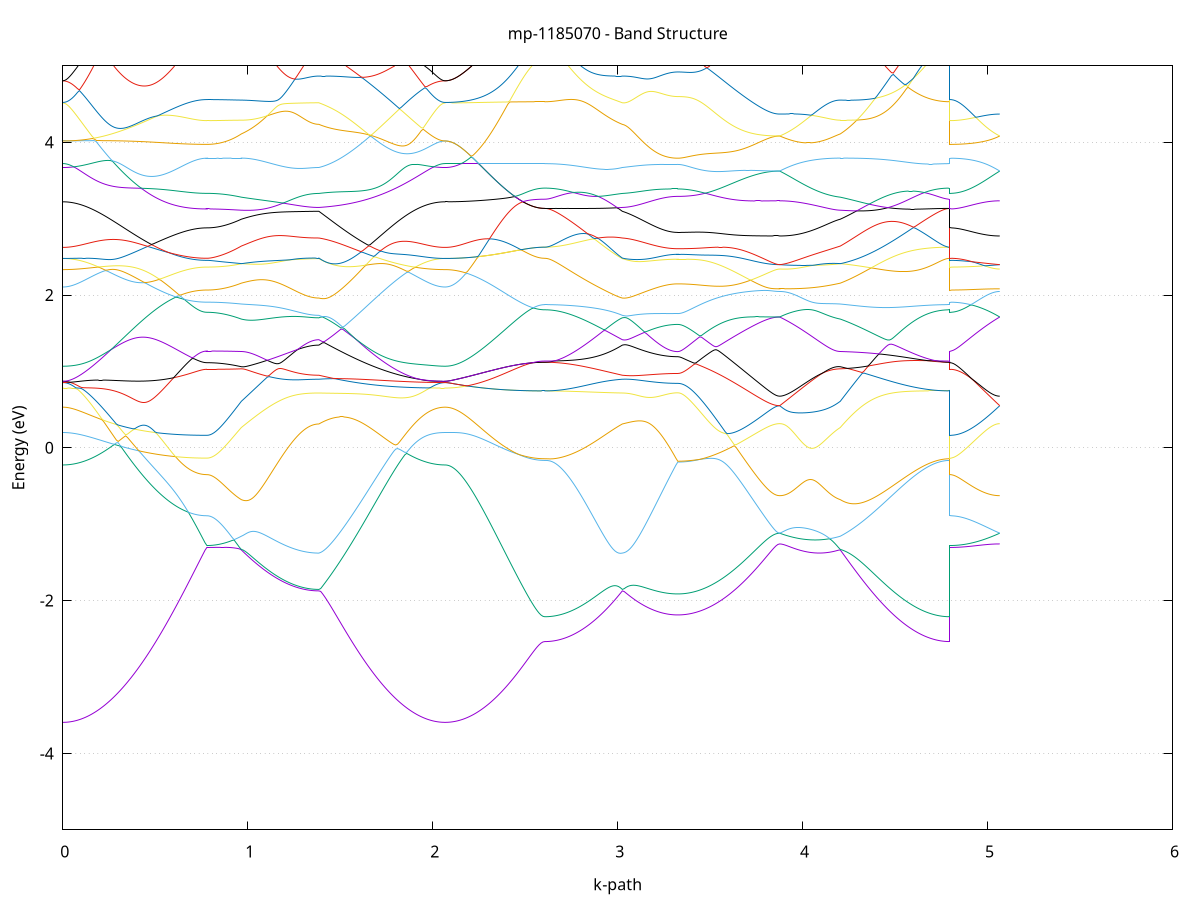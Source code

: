 set title 'mp-1185070 - Band Structure'
set xlabel 'k-path'
set ylabel 'Energy (eV)'
set grid y
set yrange [-5:5]
set terminal png size 800,600
set output 'mp-1185070_bands_gnuplot.png'
plot '-' using 1:2 with lines notitle, '-' using 1:2 with lines notitle, '-' using 1:2 with lines notitle, '-' using 1:2 with lines notitle, '-' using 1:2 with lines notitle, '-' using 1:2 with lines notitle, '-' using 1:2 with lines notitle, '-' using 1:2 with lines notitle, '-' using 1:2 with lines notitle, '-' using 1:2 with lines notitle, '-' using 1:2 with lines notitle, '-' using 1:2 with lines notitle, '-' using 1:2 with lines notitle, '-' using 1:2 with lines notitle, '-' using 1:2 with lines notitle, '-' using 1:2 with lines notitle, '-' using 1:2 with lines notitle, '-' using 1:2 with lines notitle, '-' using 1:2 with lines notitle, '-' using 1:2 with lines notitle, '-' using 1:2 with lines notitle, '-' using 1:2 with lines notitle, '-' using 1:2 with lines notitle, '-' using 1:2 with lines notitle, '-' using 1:2 with lines notitle, '-' using 1:2 with lines notitle, '-' using 1:2 with lines notitle, '-' using 1:2 with lines notitle, '-' using 1:2 with lines notitle, '-' using 1:2 with lines notitle, '-' using 1:2 with lines notitle, '-' using 1:2 with lines notitle, '-' using 1:2 with lines notitle, '-' using 1:2 with lines notitle, '-' using 1:2 with lines notitle, '-' using 1:2 with lines notitle, '-' using 1:2 with lines notitle, '-' using 1:2 with lines notitle, '-' using 1:2 with lines notitle, '-' using 1:2 with lines notitle, '-' using 1:2 with lines notitle, '-' using 1:2 with lines notitle, '-' using 1:2 with lines notitle, '-' using 1:2 with lines notitle, '-' using 1:2 with lines notitle, '-' using 1:2 with lines notitle, '-' using 1:2 with lines notitle, '-' using 1:2 with lines notitle
0.000000 -42.422799
0.009989 -42.422799
0.019977 -42.422799
0.029966 -42.422799
0.039954 -42.422799
0.049943 -42.422799
0.059932 -42.422799
0.069920 -42.422799
0.079909 -42.422699
0.089898 -42.422699
0.099886 -42.422699
0.109875 -42.422699
0.119863 -42.422699
0.129852 -42.422699
0.139841 -42.422699
0.149829 -42.422699
0.159818 -42.422699
0.169806 -42.422699
0.179795 -42.422699
0.189784 -42.422699
0.199772 -42.422599
0.209761 -42.422599
0.219750 -42.422599
0.229738 -42.422599
0.239727 -42.422599
0.249715 -42.422599
0.259704 -42.422599
0.269693 -42.422599
0.279681 -42.422499
0.289670 -42.422499
0.299658 -42.422499
0.309647 -42.422499
0.319636 -42.422499
0.329624 -42.422499
0.339613 -42.422499
0.349602 -42.422399
0.359590 -42.422399
0.369579 -42.422399
0.379567 -42.422399
0.389556 -42.422399
0.399545 -42.422399
0.409533 -42.422399
0.419522 -42.422299
0.429510 -42.422299
0.439499 -42.422299
0.449488 -42.422299
0.459476 -42.422299
0.469465 -42.422299
0.479454 -42.422299
0.489442 -42.422199
0.499431 -42.422199
0.509419 -42.422199
0.519408 -42.422199
0.529397 -42.422199
0.539385 -42.422199
0.549374 -42.422199
0.559362 -42.422199
0.569351 -42.422099
0.579340 -42.422099
0.589328 -42.422099
0.599317 -42.422099
0.609306 -42.422099
0.619294 -42.422099
0.629283 -42.422099
0.639271 -42.422099
0.649260 -42.422099
0.659249 -42.422099
0.669237 -42.422099
0.679226 -42.422099
0.689214 -42.422099
0.699203 -42.422099
0.709192 -42.421999
0.719180 -42.421999
0.729169 -42.421999
0.739158 -42.421999
0.749146 -42.421999
0.759135 -42.421999
0.769123 -42.421999
0.779112 -42.421999
0.779112 -42.421999
0.788920 -42.421999
0.798728 -42.421999
0.808536 -42.421999
0.818344 -42.421999
0.828152 -42.421999
0.837960 -42.421999
0.847768 -42.421999
0.857576 -42.421999
0.867384 -42.421999
0.877192 -42.421999
0.887001 -42.421999
0.896809 -42.421999
0.906617 -42.421999
0.916425 -42.421999
0.926233 -42.421999
0.936041 -42.421999
0.945849 -42.421999
0.955657 -42.421999
0.965465 -42.421999
0.965465 -42.421999
0.975445 -42.421999
0.985424 -42.421999
0.995404 -42.421999
1.005383 -42.421999
1.015363 -42.421999
1.025343 -42.421999
1.035322 -42.421999
1.045302 -42.421999
1.055281 -42.421999
1.065261 -42.422099
1.075241 -42.422099
1.085220 -42.422099
1.095200 -42.422099
1.105180 -42.422099
1.115159 -42.422099
1.125139 -42.422099
1.135118 -42.422099
1.145098 -42.422099
1.155078 -42.422099
1.165057 -42.422099
1.175037 -42.422099
1.185016 -42.422099
1.194996 -42.422099
1.204976 -42.422099
1.214955 -42.422099
1.224935 -42.422099
1.234915 -42.422099
1.244894 -42.422099
1.254874 -42.422099
1.264853 -42.422099
1.274833 -42.422099
1.284813 -42.422099
1.294792 -42.422099
1.304772 -42.422099
1.314752 -42.422099
1.324731 -42.422099
1.334711 -42.422099
1.344690 -42.422099
1.354670 -42.422099
1.364650 -42.422099
1.374629 -42.422099
1.384609 -42.422099
1.384609 -42.422099
1.394503 -42.422099
1.404397 -42.422099
1.414291 -42.422099
1.424185 -42.422099
1.434079 -42.422099
1.443973 -42.422099
1.453867 -42.422199
1.463761 -42.422199
1.473655 -42.422199
1.483549 -42.422199
1.493443 -42.422199
1.503337 -42.422199
1.513231 -42.422199
1.523125 -42.422199
1.533019 -42.422199
1.542913 -42.422199
1.552807 -42.422199
1.562701 -42.422299
1.572595 -42.422299
1.582489 -42.422299
1.592383 -42.422299
1.602277 -42.422299
1.612171 -42.422299
1.622065 -42.422299
1.631959 -42.422299
1.641853 -42.422299
1.651747 -42.422399
1.661641 -42.422399
1.671535 -42.422399
1.681429 -42.422399
1.691323 -42.422399
1.701217 -42.422399
1.711111 -42.422399
1.721005 -42.422499
1.730899 -42.422499
1.740793 -42.422499
1.750687 -42.422499
1.760581 -42.422499
1.770475 -42.422499
1.780369 -42.422499
1.790263 -42.422599
1.800157 -42.422599
1.810051 -42.422599
1.819945 -42.422599
1.829839 -42.422599
1.839733 -42.422599
1.849627 -42.422599
1.859521 -42.422599
1.869415 -42.422599
1.879309 -42.422699
1.889203 -42.422699
1.899097 -42.422699
1.908991 -42.422699
1.918885 -42.422699
1.928779 -42.422699
1.938673 -42.422699
1.948567 -42.422699
1.958462 -42.422699
1.968356 -42.422699
1.978250 -42.422699
1.988144 -42.422699
1.998038 -42.422799
2.007932 -42.422799
2.017826 -42.422799
2.027720 -42.422799
2.037614 -42.422799
2.047508 -42.422799
2.057402 -42.422799
2.067296 -42.422799
2.067296 -42.422799
2.077275 -42.422799
2.087254 -42.422799
2.097233 -42.422799
2.107212 -42.422799
2.117191 -42.422799
2.127170 -42.422699
2.137149 -42.422699
2.147128 -42.422699
2.157107 -42.422699
2.167086 -42.422699
2.177065 -42.422699
2.187044 -42.422699
2.197023 -42.422699
2.207002 -42.422699
2.216981 -42.422599
2.226960 -42.422599
2.236940 -42.422599
2.246919 -42.422599
2.256898 -42.422599
2.266877 -42.422599
2.276856 -42.422499
2.286835 -42.422499
2.296814 -42.422499
2.306793 -42.422499
2.316772 -42.422499
2.326751 -42.422399
2.336730 -42.422399
2.346709 -42.422399
2.356688 -42.422399
2.366667 -42.422399
2.376646 -42.422299
2.386625 -42.422299
2.396604 -42.422299
2.406583 -42.422299
2.416562 -42.422299
2.426541 -42.422199
2.436521 -42.422199
2.446500 -42.422199
2.456479 -42.422199
2.466458 -42.422199
2.476437 -42.422199
2.486416 -42.422099
2.496395 -42.422099
2.506374 -42.422099
2.516353 -42.422099
2.526332 -42.422099
2.536311 -42.422099
2.546290 -42.422099
2.556269 -42.422099
2.566248 -42.422099
2.576227 -42.422099
2.586206 -42.422099
2.596185 -42.422099
2.606164 -42.422099
2.606164 -42.422099
2.616144 -42.422099
2.626124 -42.422099
2.636103 -42.422099
2.646083 -42.422099
2.656062 -42.422099
2.666042 -42.422099
2.676022 -42.422099
2.686001 -42.422099
2.695981 -42.422099
2.705961 -42.422099
2.715940 -42.422099
2.725920 -42.422099
2.735899 -42.422099
2.745879 -42.422099
2.755859 -42.422099
2.765838 -42.422099
2.775818 -42.422099
2.785798 -42.422099
2.795777 -42.422099
2.805757 -42.422099
2.815736 -42.422099
2.825716 -42.422099
2.835696 -42.422099
2.845675 -42.422099
2.855655 -42.422099
2.865634 -42.422099
2.875614 -42.422099
2.885594 -42.422099
2.895573 -42.422099
2.905553 -42.422099
2.915533 -42.422099
2.925512 -42.422099
2.935492 -42.422099
2.945471 -42.422099
2.955451 -42.422099
2.965431 -42.422099
2.975410 -42.422099
2.985390 -42.422099
2.995370 -42.422099
3.005349 -42.422099
3.015329 -42.422099
3.025308 -42.422099
3.025308 -42.422099
3.035306 -42.422099
3.045304 -42.422099
3.055301 -42.422099
3.065299 -42.422099
3.075297 -42.422099
3.085295 -42.422099
3.095292 -42.422099
3.105290 -42.422099
3.115288 -42.422099
3.125285 -42.422099
3.135283 -42.422099
3.145281 -42.422199
3.155278 -42.422199
3.165276 -42.422199
3.175274 -42.422199
3.185272 -42.422199
3.195269 -42.422199
3.205267 -42.422199
3.215265 -42.422199
3.225262 -42.422199
3.235260 -42.422199
3.245258 -42.422199
3.255255 -42.422199
3.265253 -42.422199
3.275251 -42.422199
3.285249 -42.422199
3.295246 -42.422199
3.305244 -42.422199
3.315242 -42.422199
3.325239 -42.422199
3.325239 -42.422199
3.335077 -42.422199
3.344915 -42.422199
3.354753 -42.422199
3.364590 -42.422199
3.374428 -42.422199
3.384266 -42.422199
3.394104 -42.422199
3.403942 -42.422199
3.413779 -42.422199
3.423617 -42.422199
3.433455 -42.422199
3.443293 -42.422199
3.453130 -42.422199
3.462968 -42.422199
3.472806 -42.422199
3.482644 -42.422199
3.492482 -42.422199
3.502319 -42.422199
3.512157 -42.422199
3.521995 -42.422199
3.531833 -42.422199
3.541670 -42.422099
3.551508 -42.422099
3.561346 -42.422099
3.571184 -42.422099
3.581021 -42.422099
3.590859 -42.422099
3.600697 -42.422099
3.610535 -42.422099
3.620373 -42.422099
3.630210 -42.422099
3.640048 -42.422099
3.649886 -42.422099
3.659724 -42.422099
3.669561 -42.422099
3.679399 -42.422099
3.689237 -42.422099
3.699075 -42.422099
3.708913 -42.422099
3.718750 -42.422099
3.728588 -42.422099
3.738426 -42.422099
3.748264 -42.422099
3.758101 -42.422099
3.767939 -42.422099
3.777777 -42.421999
3.787615 -42.421999
3.797453 -42.421999
3.807290 -42.421999
3.817128 -42.421999
3.826966 -42.421999
3.836804 -42.421999
3.846641 -42.421999
3.856479 -42.421999
3.866317 -42.421999
3.876155 -42.421999
3.876155 -42.421999
3.886082 -42.421999
3.896009 -42.421999
3.905937 -42.421999
3.915864 -42.421999
3.925791 -42.421999
3.935718 -42.421999
3.945646 -42.421999
3.955573 -42.421999
3.965500 -42.421999
3.975428 -42.421999
3.985355 -42.421999
3.995282 -42.421999
4.005210 -42.421999
4.015137 -42.421999
4.025064 -42.421999
4.034991 -42.421999
4.044919 -42.421999
4.054846 -42.421999
4.064773 -42.421999
4.074701 -42.421999
4.084628 -42.421999
4.094555 -42.421999
4.104483 -42.421999
4.114410 -42.421999
4.124337 -42.421999
4.134264 -42.421999
4.144192 -42.421999
4.154119 -42.421999
4.164046 -42.421999
4.173974 -42.421999
4.183901 -42.421999
4.193828 -42.421999
4.203756 -42.421999
4.203756 -42.421999
4.213635 -42.421999
4.223514 -42.421999
4.233393 -42.421999
4.243273 -42.421999
4.253152 -42.421999
4.263031 -42.421999
4.272911 -42.421999
4.282790 -42.421999
4.292669 -42.421999
4.302549 -42.421999
4.312428 -42.421999
4.322307 -42.421999
4.332187 -42.421999
4.342066 -42.421999
4.351945 -42.421999
4.361825 -42.421999
4.371704 -42.421999
4.381583 -42.421999
4.391463 -42.421999
4.401342 -42.421999
4.411221 -42.421999
4.421101 -42.421999
4.430980 -42.421999
4.440859 -42.421999
4.450738 -42.421999
4.460618 -42.421999
4.470497 -42.421999
4.480376 -42.422099
4.490256 -42.422099
4.500135 -42.422099
4.510014 -42.422099
4.519894 -42.422099
4.529773 -42.422099
4.539652 -42.422099
4.549532 -42.422099
4.559411 -42.422099
4.569290 -42.422099
4.579170 -42.422099
4.589049 -42.422099
4.598928 -42.422099
4.608808 -42.422099
4.618687 -42.422099
4.628566 -42.422099
4.638446 -42.422099
4.648325 -42.422099
4.658204 -42.422099
4.668083 -42.422099
4.677963 -42.422099
4.687842 -42.422099
4.697721 -42.422099
4.707601 -42.422099
4.717480 -42.422099
4.727359 -42.422099
4.737239 -42.422099
4.747118 -42.422099
4.756997 -42.422099
4.766877 -42.422099
4.776756 -42.422099
4.786635 -42.422099
4.796515 -42.422099
4.796515 -42.421999
4.806494 -42.421999
4.816473 -42.421999
4.826452 -42.421999
4.836431 -42.421999
4.846410 -42.421999
4.856389 -42.421999
4.866368 -42.421999
4.876347 -42.421999
4.886326 -42.421999
4.896305 -42.421999
4.906284 -42.421999
4.916263 -42.421999
4.926242 -42.421999
4.936221 -42.421999
4.946200 -42.421999
4.956179 -42.421999
4.966158 -42.421999
4.976138 -42.421999
4.986117 -42.421999
4.996096 -42.421999
5.006075 -42.421999
5.016054 -42.421999
5.026033 -42.421999
5.036012 -42.421999
5.045991 -42.421999
5.055970 -42.421999
5.065949 -42.421999
e
0.000000 -42.405299
0.009989 -42.405299
0.019977 -42.405299
0.029966 -42.405299
0.039954 -42.405299
0.049943 -42.405299
0.059932 -42.405299
0.069920 -42.405299
0.079909 -42.405299
0.089898 -42.405299
0.099886 -42.405199
0.109875 -42.405199
0.119863 -42.405199
0.129852 -42.405199
0.139841 -42.405199
0.149829 -42.405099
0.159818 -42.405099
0.169806 -42.405099
0.179795 -42.405099
0.189784 -42.404999
0.199772 -42.404999
0.209761 -42.404999
0.219750 -42.404899
0.229738 -42.404899
0.239727 -42.404899
0.249715 -42.404799
0.259704 -42.404799
0.269693 -42.404799
0.279681 -42.404699
0.289670 -42.404699
0.299658 -42.404599
0.309647 -42.404599
0.319636 -42.404599
0.329624 -42.404499
0.339613 -42.404499
0.349602 -42.404399
0.359590 -42.404399
0.369579 -42.404399
0.379567 -42.404299
0.389556 -42.404299
0.399545 -42.404199
0.409533 -42.404199
0.419522 -42.404099
0.429510 -42.404099
0.439499 -42.403999
0.449488 -42.403999
0.459476 -42.403999
0.469465 -42.403899
0.479454 -42.403899
0.489442 -42.403799
0.499431 -42.403799
0.509419 -42.403799
0.519408 -42.403699
0.529397 -42.403699
0.539385 -42.403599
0.549374 -42.403599
0.559362 -42.403599
0.569351 -42.403499
0.579340 -42.403499
0.589328 -42.403499
0.599317 -42.403399
0.609306 -42.403399
0.619294 -42.403399
0.629283 -42.403399
0.639271 -42.403299
0.649260 -42.403299
0.659249 -42.403299
0.669237 -42.403299
0.679226 -42.403299
0.689214 -42.403199
0.699203 -42.403199
0.709192 -42.403199
0.719180 -42.403199
0.729169 -42.403199
0.739158 -42.403199
0.749146 -42.403199
0.759135 -42.403199
0.769123 -42.403199
0.779112 -42.403199
0.779112 -42.403199
0.788920 -42.403199
0.798728 -42.403199
0.808536 -42.403199
0.818344 -42.403199
0.828152 -42.403199
0.837960 -42.403199
0.847768 -42.403199
0.857576 -42.403199
0.867384 -42.403199
0.877192 -42.403299
0.887001 -42.403299
0.896809 -42.403299
0.906617 -42.403299
0.916425 -42.403399
0.926233 -42.403399
0.936041 -42.403399
0.945849 -42.403499
0.955657 -42.403499
0.965465 -42.403499
0.965465 -42.403499
0.975445 -42.403599
0.985424 -42.403599
0.995404 -42.403599
1.005383 -42.403699
1.015363 -42.403699
1.025343 -42.403699
1.035322 -42.403699
1.045302 -42.403799
1.055281 -42.403799
1.065261 -42.403799
1.075241 -42.403799
1.085220 -42.403899
1.095200 -42.403899
1.105180 -42.403899
1.115159 -42.403899
1.125139 -42.403899
1.135118 -42.403999
1.145098 -42.403999
1.155078 -42.403999
1.165057 -42.403999
1.175037 -42.403999
1.185016 -42.403999
1.194996 -42.404099
1.204976 -42.404099
1.214955 -42.404099
1.224935 -42.404099
1.234915 -42.404099
1.244894 -42.404099
1.254874 -42.404099
1.264853 -42.404199
1.274833 -42.404199
1.284813 -42.404199
1.294792 -42.404199
1.304772 -42.404199
1.314752 -42.404199
1.324731 -42.404199
1.334711 -42.404199
1.344690 -42.404199
1.354670 -42.404199
1.364650 -42.404199
1.374629 -42.404199
1.384609 -42.404199
1.384609 -42.404199
1.394503 -42.404099
1.404397 -42.404099
1.414291 -42.403999
1.424185 -42.403899
1.434079 -42.403799
1.443973 -42.403799
1.453867 -42.403699
1.463761 -42.403599
1.473655 -42.403499
1.483549 -42.403399
1.493443 -42.403399
1.503337 -42.403299
1.513231 -42.403199
1.523125 -42.403099
1.533019 -42.403099
1.542913 -42.403199
1.552807 -42.403299
1.562701 -42.403299
1.572595 -42.403399
1.582489 -42.403499
1.592383 -42.403499
1.602277 -42.403599
1.612171 -42.403699
1.622065 -42.403699
1.631959 -42.403799
1.641853 -42.403899
1.651747 -42.403899
1.661641 -42.403999
1.671535 -42.404099
1.681429 -42.404099
1.691323 -42.404199
1.701217 -42.404199
1.711111 -42.404299
1.721005 -42.404299
1.730899 -42.404399
1.740793 -42.404399
1.750687 -42.404499
1.760581 -42.404499
1.770475 -42.404599
1.780369 -42.404599
1.790263 -42.404699
1.800157 -42.404699
1.810051 -42.404799
1.819945 -42.404799
1.829839 -42.404899
1.839733 -42.404899
1.849627 -42.404899
1.859521 -42.404999
1.869415 -42.404999
1.879309 -42.404999
1.889203 -42.405099
1.899097 -42.405099
1.908991 -42.405099
1.918885 -42.405099
1.928779 -42.405199
1.938673 -42.405199
1.948567 -42.405199
1.958462 -42.405199
1.968356 -42.405199
1.978250 -42.405299
1.988144 -42.405299
1.998038 -42.405299
2.007932 -42.405299
2.017826 -42.405299
2.027720 -42.405299
2.037614 -42.405299
2.047508 -42.405299
2.057402 -42.405299
2.067296 -42.405299
2.067296 -42.405299
2.077275 -42.405299
2.087254 -42.405299
2.097233 -42.405299
2.107212 -42.405299
2.117191 -42.405299
2.127170 -42.405299
2.137149 -42.405299
2.147128 -42.405399
2.157107 -42.405399
2.167086 -42.405399
2.177065 -42.405399
2.187044 -42.405399
2.197023 -42.405399
2.207002 -42.405399
2.216981 -42.405399
2.226960 -42.405499
2.236940 -42.405499
2.246919 -42.405499
2.256898 -42.405499
2.266877 -42.405499
2.276856 -42.405499
2.286835 -42.405599
2.296814 -42.405599
2.306793 -42.405599
2.316772 -42.405599
2.326751 -42.405599
2.336730 -42.405699
2.346709 -42.405699
2.356688 -42.405699
2.366667 -42.405699
2.376646 -42.405699
2.386625 -42.405799
2.396604 -42.405799
2.406583 -42.405799
2.416562 -42.405799
2.426541 -42.405799
2.436521 -42.405899
2.446500 -42.405899
2.456479 -42.405899
2.466458 -42.405899
2.476437 -42.405899
2.486416 -42.405899
2.496395 -42.405999
2.506374 -42.405999
2.516353 -42.405999
2.526332 -42.405999
2.536311 -42.405999
2.546290 -42.405999
2.556269 -42.405999
2.566248 -42.405999
2.576227 -42.405999
2.586206 -42.405999
2.596185 -42.405999
2.606164 -42.405999
2.606164 -42.405999
2.616144 -42.405999
2.626124 -42.405999
2.636103 -42.405999
2.646083 -42.405999
2.656062 -42.405999
2.666042 -42.405999
2.676022 -42.405999
2.686001 -42.405999
2.695981 -42.405899
2.705961 -42.405899
2.715940 -42.405899
2.725920 -42.405899
2.735899 -42.405799
2.745879 -42.405799
2.755859 -42.405799
2.765838 -42.405699
2.775818 -42.405699
2.785798 -42.405699
2.795777 -42.405599
2.805757 -42.405599
2.815736 -42.405499
2.825716 -42.405499
2.835696 -42.405399
2.845675 -42.405399
2.855655 -42.405299
2.865634 -42.405299
2.875614 -42.405199
2.885594 -42.405199
2.895573 -42.405099
2.905553 -42.404999
2.915533 -42.404999
2.925512 -42.404899
2.935492 -42.404899
2.945471 -42.404799
2.955451 -42.404699
2.965431 -42.404699
2.975410 -42.404599
2.985390 -42.404499
2.995370 -42.404399
3.005349 -42.404399
3.015329 -42.404299
3.025308 -42.404199
3.025308 -42.404199
3.035306 -42.404199
3.045304 -42.404099
3.055301 -42.404099
3.065299 -42.404099
3.075297 -42.403999
3.085295 -42.403999
3.095292 -42.403999
3.105290 -42.403899
3.115288 -42.403899
3.125285 -42.403899
3.135283 -42.403799
3.145281 -42.403799
3.155278 -42.403699
3.165276 -42.403699
3.175274 -42.403699
3.185272 -42.403599
3.195269 -42.403599
3.205267 -42.403599
3.215265 -42.403499
3.225262 -42.403499
3.235260 -42.403399
3.245258 -42.403399
3.255255 -42.403399
3.265253 -42.403299
3.275251 -42.403299
3.285249 -42.403299
3.295246 -42.403199
3.305244 -42.403199
3.315242 -42.403199
3.325239 -42.403199
3.325239 -42.403199
3.335077 -42.403199
3.344915 -42.403199
3.354753 -42.403199
3.364590 -42.403199
3.374428 -42.403199
3.384266 -42.403199
3.394104 -42.403199
3.403942 -42.403199
3.413779 -42.403199
3.423617 -42.403199
3.433455 -42.403199
3.443293 -42.403199
3.453130 -42.403199
3.462968 -42.403199
3.472806 -42.403199
3.482644 -42.403199
3.492482 -42.403199
3.502319 -42.403199
3.512157 -42.403199
3.521995 -42.403199
3.531833 -42.403199
3.541670 -42.403199
3.551508 -42.403199
3.561346 -42.403199
3.571184 -42.403199
3.581021 -42.403199
3.590859 -42.403199
3.600697 -42.403199
3.610535 -42.403199
3.620373 -42.403199
3.630210 -42.403199
3.640048 -42.403199
3.649886 -42.403199
3.659724 -42.403199
3.669561 -42.403199
3.679399 -42.403199
3.689237 -42.403199
3.699075 -42.403199
3.708913 -42.403199
3.718750 -42.403199
3.728588 -42.403199
3.738426 -42.403199
3.748264 -42.403199
3.758101 -42.403199
3.767939 -42.403199
3.777777 -42.403199
3.787615 -42.403199
3.797453 -42.403199
3.807290 -42.403199
3.817128 -42.403199
3.826966 -42.403199
3.836804 -42.403199
3.846641 -42.403199
3.856479 -42.403199
3.866317 -42.403199
3.876155 -42.403199
3.876155 -42.403199
3.886082 -42.403199
3.896009 -42.403199
3.905937 -42.403199
3.915864 -42.403199
3.925791 -42.403199
3.935718 -42.403199
3.945646 -42.403199
3.955573 -42.403199
3.965500 -42.403199
3.975428 -42.403199
3.985355 -42.403199
3.995282 -42.403199
4.005210 -42.403199
4.015137 -42.403199
4.025064 -42.403199
4.034991 -42.403199
4.044919 -42.403299
4.054846 -42.403299
4.064773 -42.403299
4.074701 -42.403299
4.084628 -42.403299
4.094555 -42.403299
4.104483 -42.403299
4.114410 -42.403399
4.124337 -42.403399
4.134264 -42.403399
4.144192 -42.403399
4.154119 -42.403399
4.164046 -42.403499
4.173974 -42.403499
4.183901 -42.403499
4.193828 -42.403499
4.203756 -42.403499
4.203756 -42.403499
4.213635 -42.403599
4.223514 -42.403599
4.233393 -42.403699
4.243273 -42.403699
4.253152 -42.403799
4.263031 -42.403799
4.272911 -42.403899
4.282790 -42.403899
4.292669 -42.403999
4.302549 -42.403999
4.312428 -42.404099
4.322307 -42.404099
4.332187 -42.404199
4.342066 -42.404199
4.351945 -42.404299
4.361825 -42.404299
4.371704 -42.404399
4.381583 -42.404399
4.391463 -42.404499
4.401342 -42.404599
4.411221 -42.404599
4.421101 -42.404699
4.430980 -42.404699
4.440859 -42.404799
4.450738 -42.404799
4.460618 -42.404899
4.470497 -42.404999
4.480376 -42.404999
4.490256 -42.405099
4.500135 -42.405099
4.510014 -42.405199
4.519894 -42.405199
4.529773 -42.405299
4.539652 -42.405299
4.549532 -42.405399
4.559411 -42.405399
4.569290 -42.405499
4.579170 -42.405499
4.589049 -42.405599
4.598928 -42.405599
4.608808 -42.405599
4.618687 -42.405699
4.628566 -42.405699
4.638446 -42.405699
4.648325 -42.405799
4.658204 -42.405799
4.668083 -42.405799
4.677963 -42.405899
4.687842 -42.405899
4.697721 -42.405899
4.707601 -42.405899
4.717480 -42.405999
4.727359 -42.405999
4.737239 -42.405999
4.747118 -42.405999
4.756997 -42.405999
4.766877 -42.405999
4.776756 -42.405999
4.786635 -42.405999
4.796515 -42.405999
4.796515 -42.403199
4.806494 -42.403199
4.816473 -42.403199
4.826452 -42.403199
4.836431 -42.403199
4.846410 -42.403199
4.856389 -42.403199
4.866368 -42.403199
4.876347 -42.403199
4.886326 -42.403199
4.896305 -42.403199
4.906284 -42.403199
4.916263 -42.403199
4.926242 -42.403199
4.936221 -42.403199
4.946200 -42.403199
4.956179 -42.403199
4.966158 -42.403199
4.976138 -42.403199
4.986117 -42.403199
4.996096 -42.403199
5.006075 -42.403199
5.016054 -42.403199
5.026033 -42.403199
5.036012 -42.403199
5.045991 -42.403199
5.055970 -42.403199
5.065949 -42.403199
e
0.000000 -42.400299
0.009989 -42.400299
0.019977 -42.400299
0.029966 -42.400299
0.039954 -42.400299
0.049943 -42.400399
0.059932 -42.400399
0.069920 -42.400399
0.079909 -42.400399
0.089898 -42.400399
0.099886 -42.400399
0.109875 -42.400499
0.119863 -42.400499
0.129852 -42.400499
0.139841 -42.400499
0.149829 -42.400599
0.159818 -42.400599
0.169806 -42.400599
0.179795 -42.400699
0.189784 -42.400699
0.199772 -42.400799
0.209761 -42.400799
0.219750 -42.400799
0.229738 -42.400899
0.239727 -42.400899
0.249715 -42.400999
0.259704 -42.400999
0.269693 -42.401099
0.279681 -42.401099
0.289670 -42.401199
0.299658 -42.401199
0.309647 -42.401299
0.319636 -42.401299
0.329624 -42.401399
0.339613 -42.401499
0.349602 -42.401499
0.359590 -42.401599
0.369579 -42.401599
0.379567 -42.401699
0.389556 -42.401699
0.399545 -42.401799
0.409533 -42.401899
0.419522 -42.401899
0.429510 -42.401999
0.439499 -42.401999
0.449488 -42.402099
0.459476 -42.402099
0.469465 -42.402199
0.479454 -42.402199
0.489442 -42.402299
0.499431 -42.402299
0.509419 -42.402399
0.519408 -42.402399
0.529397 -42.402499
0.539385 -42.402499
0.549374 -42.402599
0.559362 -42.402599
0.569351 -42.402699
0.579340 -42.402699
0.589328 -42.402799
0.599317 -42.402799
0.609306 -42.402799
0.619294 -42.402899
0.629283 -42.402899
0.639271 -42.402899
0.649260 -42.402999
0.659249 -42.402999
0.669237 -42.402999
0.679226 -42.402999
0.689214 -42.403099
0.699203 -42.403099
0.709192 -42.403099
0.719180 -42.403099
0.729169 -42.403099
0.739158 -42.403099
0.749146 -42.403099
0.759135 -42.403199
0.769123 -42.403199
0.779112 -42.403199
0.779112 -42.403199
0.788920 -42.403199
0.798728 -42.403199
0.808536 -42.403199
0.818344 -42.403099
0.828152 -42.403099
0.837960 -42.403099
0.847768 -42.403099
0.857576 -42.403099
0.867384 -42.403099
0.877192 -42.403099
0.887001 -42.402999
0.896809 -42.402999
0.906617 -42.402999
0.916425 -42.402999
0.926233 -42.402899
0.936041 -42.402899
0.945849 -42.402899
0.955657 -42.402799
0.965465 -42.402799
0.965465 -42.402799
0.975445 -42.402799
0.985424 -42.402699
0.995404 -42.402699
1.005383 -42.402699
1.015363 -42.402599
1.025343 -42.402599
1.035322 -42.402599
1.045302 -42.402599
1.055281 -42.402499
1.065261 -42.402499
1.075241 -42.402499
1.085220 -42.402499
1.095200 -42.402399
1.105180 -42.402399
1.115159 -42.402399
1.125139 -42.402399
1.135118 -42.402399
1.145098 -42.402299
1.155078 -42.402299
1.165057 -42.402299
1.175037 -42.402299
1.185016 -42.402299
1.194996 -42.402199
1.204976 -42.402199
1.214955 -42.402199
1.224935 -42.402199
1.234915 -42.402199
1.244894 -42.402199
1.254874 -42.402099
1.264853 -42.402099
1.274833 -42.402099
1.284813 -42.402099
1.294792 -42.402099
1.304772 -42.402099
1.314752 -42.402099
1.324731 -42.402099
1.334711 -42.402099
1.344690 -42.402099
1.354670 -42.402099
1.364650 -42.402099
1.374629 -42.402099
1.384609 -42.402099
1.384609 -42.402099
1.394503 -42.402099
1.404397 -42.402199
1.414291 -42.402299
1.424185 -42.402399
1.434079 -42.402399
1.443973 -42.402499
1.453867 -42.402599
1.463761 -42.402599
1.473655 -42.402699
1.483549 -42.402799
1.493443 -42.402899
1.503337 -42.402899
1.513231 -42.402999
1.523125 -42.403099
1.533019 -42.402999
1.542913 -42.402999
1.552807 -42.402899
1.562701 -42.402799
1.572595 -42.402699
1.582489 -42.402599
1.592383 -42.402599
1.602277 -42.402499
1.612171 -42.402399
1.622065 -42.402299
1.631959 -42.402199
1.641853 -42.402199
1.651747 -42.402099
1.661641 -42.401999
1.671535 -42.401899
1.681429 -42.401899
1.691323 -42.401799
1.701217 -42.401699
1.711111 -42.401699
1.721005 -42.401599
1.730899 -42.401499
1.740793 -42.401499
1.750687 -42.401399
1.760581 -42.401299
1.770475 -42.401299
1.780369 -42.401199
1.790263 -42.401199
1.800157 -42.401099
1.810051 -42.401099
1.819945 -42.400999
1.829839 -42.400899
1.839733 -42.400899
1.849627 -42.400899
1.859521 -42.400799
1.869415 -42.400799
1.879309 -42.400699
1.889203 -42.400699
1.899097 -42.400599
1.908991 -42.400599
1.918885 -42.400599
1.928779 -42.400499
1.938673 -42.400499
1.948567 -42.400499
1.958462 -42.400499
1.968356 -42.400399
1.978250 -42.400399
1.988144 -42.400399
1.998038 -42.400399
2.007932 -42.400399
2.017826 -42.400399
2.027720 -42.400299
2.037614 -42.400299
2.047508 -42.400299
2.057402 -42.400299
2.067296 -42.400299
2.067296 -42.400299
2.077275 -42.400299
2.087254 -42.400299
2.097233 -42.400299
2.107212 -42.400299
2.117191 -42.400299
2.127170 -42.400299
2.137149 -42.400299
2.147128 -42.400299
2.157107 -42.400299
2.167086 -42.400299
2.177065 -42.400299
2.187044 -42.400299
2.197023 -42.400299
2.207002 -42.400299
2.216981 -42.400299
2.226960 -42.400299
2.236940 -42.400299
2.246919 -42.400299
2.256898 -42.400299
2.266877 -42.400299
2.276856 -42.400299
2.286835 -42.400299
2.296814 -42.400299
2.306793 -42.400299
2.316772 -42.400299
2.326751 -42.400299
2.336730 -42.400299
2.346709 -42.400299
2.356688 -42.400299
2.366667 -42.400299
2.376646 -42.400299
2.386625 -42.400299
2.396604 -42.400299
2.406583 -42.400299
2.416562 -42.400299
2.426541 -42.400299
2.436521 -42.400299
2.446500 -42.400299
2.456479 -42.400299
2.466458 -42.400299
2.476437 -42.400299
2.486416 -42.400299
2.496395 -42.400299
2.506374 -42.400299
2.516353 -42.400299
2.526332 -42.400299
2.536311 -42.400299
2.546290 -42.400299
2.556269 -42.400299
2.566248 -42.400299
2.576227 -42.400299
2.586206 -42.400299
2.596185 -42.400299
2.606164 -42.400299
2.606164 -42.400299
2.616144 -42.400299
2.626124 -42.400299
2.636103 -42.400299
2.646083 -42.400299
2.656062 -42.400399
2.666042 -42.400399
2.676022 -42.400399
2.686001 -42.400399
2.695981 -42.400399
2.705961 -42.400399
2.715940 -42.400499
2.725920 -42.400499
2.735899 -42.400499
2.745879 -42.400599
2.755859 -42.400599
2.765838 -42.400599
2.775818 -42.400699
2.785798 -42.400699
2.795777 -42.400699
2.805757 -42.400799
2.815736 -42.400799
2.825716 -42.400899
2.835696 -42.400899
2.845675 -42.400999
2.855655 -42.400999
2.865634 -42.401099
2.875614 -42.401099
2.885594 -42.401199
2.895573 -42.401199
2.905553 -42.401299
2.915533 -42.401299
2.925512 -42.401399
2.935492 -42.401499
2.945471 -42.401499
2.955451 -42.401599
2.965431 -42.401699
2.975410 -42.401699
2.985390 -42.401799
2.995370 -42.401899
3.005349 -42.401899
3.015329 -42.401999
3.025308 -42.402099
3.025308 -42.402099
3.035306 -42.402099
3.045304 -42.402099
3.055301 -42.402199
3.065299 -42.402199
3.075297 -42.402199
3.085295 -42.402299
3.095292 -42.402299
3.105290 -42.402299
3.115288 -42.402399
3.125285 -42.402399
3.135283 -42.402399
3.145281 -42.402499
3.155278 -42.402499
3.165276 -42.402499
3.175274 -42.402599
3.185272 -42.402599
3.195269 -42.402599
3.205267 -42.402699
3.215265 -42.402699
3.225262 -42.402699
3.235260 -42.402799
3.245258 -42.402799
3.255255 -42.402799
3.265253 -42.402899
3.275251 -42.402899
3.285249 -42.402899
3.295246 -42.402999
3.305244 -42.402999
3.315242 -42.402999
3.325239 -42.402999
3.325239 -42.402999
3.335077 -42.402999
3.344915 -42.402999
3.354753 -42.402999
3.364590 -42.402999
3.374428 -42.402999
3.384266 -42.402999
3.394104 -42.402999
3.403942 -42.402999
3.413779 -42.402999
3.423617 -42.402999
3.433455 -42.402999
3.443293 -42.402999
3.453130 -42.402999
3.462968 -42.402999
3.472806 -42.402999
3.482644 -42.402999
3.492482 -42.402999
3.502319 -42.402999
3.512157 -42.403099
3.521995 -42.403099
3.531833 -42.403099
3.541670 -42.403099
3.551508 -42.403099
3.561346 -42.403099
3.571184 -42.403099
3.581021 -42.403099
3.590859 -42.403099
3.600697 -42.403099
3.610535 -42.403099
3.620373 -42.403099
3.630210 -42.403099
3.640048 -42.403099
3.649886 -42.403099
3.659724 -42.403099
3.669561 -42.403099
3.679399 -42.403099
3.689237 -42.403099
3.699075 -42.403099
3.708913 -42.403099
3.718750 -42.403099
3.728588 -42.403099
3.738426 -42.403099
3.748264 -42.403099
3.758101 -42.403099
3.767939 -42.403099
3.777777 -42.403099
3.787615 -42.403199
3.797453 -42.403199
3.807290 -42.403199
3.817128 -42.403199
3.826966 -42.403199
3.836804 -42.403199
3.846641 -42.403199
3.856479 -42.403199
3.866317 -42.403199
3.876155 -42.403199
3.876155 -42.403199
3.886082 -42.403199
3.896009 -42.403199
3.905937 -42.403199
3.915864 -42.403199
3.925791 -42.403199
3.935718 -42.403099
3.945646 -42.403099
3.955573 -42.403099
3.965500 -42.403099
3.975428 -42.403099
3.985355 -42.403099
3.995282 -42.403099
4.005210 -42.403099
4.015137 -42.403099
4.025064 -42.403099
4.034991 -42.403099
4.044919 -42.403099
4.054846 -42.402999
4.064773 -42.402999
4.074701 -42.402999
4.084628 -42.402999
4.094555 -42.402999
4.104483 -42.402999
4.114410 -42.402999
4.124337 -42.402899
4.134264 -42.402899
4.144192 -42.402899
4.154119 -42.402899
4.164046 -42.402899
4.173974 -42.402799
4.183901 -42.402799
4.193828 -42.402799
4.203756 -42.402799
4.203756 -42.402799
4.213635 -42.402699
4.223514 -42.402699
4.233393 -42.402699
4.243273 -42.402599
4.253152 -42.402599
4.263031 -42.402499
4.272911 -42.402499
4.282790 -42.402399
4.292669 -42.402399
4.302549 -42.402299
4.312428 -42.402299
4.322307 -42.402199
4.332187 -42.402199
4.342066 -42.402099
4.351945 -42.402099
4.361825 -42.401999
4.371704 -42.401899
4.381583 -42.401899
4.391463 -42.401799
4.401342 -42.401799
4.411221 -42.401699
4.421101 -42.401699
4.430980 -42.401599
4.440859 -42.401599
4.450738 -42.401499
4.460618 -42.401399
4.470497 -42.401399
4.480376 -42.401299
4.490256 -42.401299
4.500135 -42.401199
4.510014 -42.401199
4.519894 -42.401099
4.529773 -42.401099
4.539652 -42.400999
4.549532 -42.400999
4.559411 -42.400899
4.569290 -42.400899
4.579170 -42.400799
4.589049 -42.400799
4.598928 -42.400799
4.608808 -42.400699
4.618687 -42.400699
4.628566 -42.400599
4.638446 -42.400599
4.648325 -42.400599
4.658204 -42.400499
4.668083 -42.400499
4.677963 -42.400499
4.687842 -42.400499
4.697721 -42.400399
4.707601 -42.400399
4.717480 -42.400399
4.727359 -42.400399
4.737239 -42.400399
4.747118 -42.400399
4.756997 -42.400299
4.766877 -42.400299
4.776756 -42.400299
4.786635 -42.400299
4.796515 -42.400299
4.796515 -42.403199
4.806494 -42.403199
4.816473 -42.403199
4.826452 -42.403199
4.836431 -42.403199
4.846410 -42.403199
4.856389 -42.403199
4.866368 -42.403199
4.876347 -42.403199
4.886326 -42.403199
4.896305 -42.403199
4.906284 -42.403199
4.916263 -42.403199
4.926242 -42.403199
4.936221 -42.403199
4.946200 -42.403199
4.956179 -42.403199
4.966158 -42.403199
4.976138 -42.403199
4.986117 -42.403199
4.996096 -42.403199
5.006075 -42.403199
5.016054 -42.403199
5.026033 -42.403199
5.036012 -42.403199
5.045991 -42.403199
5.055970 -42.403199
5.065949 -42.403199
e
0.000000 -31.052199
0.009989 -31.052199
0.019977 -31.052199
0.029966 -31.052199
0.039954 -31.052199
0.049943 -31.052199
0.059932 -31.052199
0.069920 -31.052199
0.079909 -31.052199
0.089898 -31.052199
0.099886 -31.052199
0.109875 -31.052199
0.119863 -31.052199
0.129852 -31.052199
0.139841 -31.052199
0.149829 -31.052199
0.159818 -31.052199
0.169806 -31.052199
0.179795 -31.052199
0.189784 -31.052199
0.199772 -31.052199
0.209761 -31.052199
0.219750 -31.052199
0.229738 -31.052199
0.239727 -31.052199
0.249715 -31.052099
0.259704 -31.052099
0.269693 -31.052099
0.279681 -31.052099
0.289670 -31.052099
0.299658 -31.052099
0.309647 -31.052099
0.319636 -31.052099
0.329624 -31.052099
0.339613 -31.052099
0.349602 -31.052099
0.359590 -31.052099
0.369579 -31.052099
0.379567 -31.052099
0.389556 -31.052099
0.399545 -31.052099
0.409533 -31.052099
0.419522 -31.052099
0.429510 -31.052099
0.439499 -31.052099
0.449488 -31.052099
0.459476 -31.052099
0.469465 -31.052099
0.479454 -31.052099
0.489442 -31.052099
0.499431 -31.052099
0.509419 -31.052099
0.519408 -31.052099
0.529397 -31.052099
0.539385 -31.052099
0.549374 -31.052099
0.559362 -31.052099
0.569351 -31.052099
0.579340 -31.052099
0.589328 -31.052099
0.599317 -31.052099
0.609306 -31.052099
0.619294 -31.052099
0.629283 -31.052099
0.639271 -31.051999
0.649260 -31.051999
0.659249 -31.051999
0.669237 -31.051999
0.679226 -31.051999
0.689214 -31.051999
0.699203 -31.051999
0.709192 -31.051999
0.719180 -31.051999
0.729169 -31.051999
0.739158 -31.051999
0.749146 -31.051999
0.759135 -31.051999
0.769123 -31.051999
0.779112 -31.051999
0.779112 -31.051999
0.788920 -31.051999
0.798728 -31.051999
0.808536 -31.051999
0.818344 -31.051999
0.828152 -31.051999
0.837960 -31.051999
0.847768 -31.051999
0.857576 -31.051999
0.867384 -31.051999
0.877192 -31.051999
0.887001 -31.051999
0.896809 -31.051999
0.906617 -31.051999
0.916425 -31.052099
0.926233 -31.052099
0.936041 -31.052099
0.945849 -31.052099
0.955657 -31.052099
0.965465 -31.052099
0.965465 -31.052099
0.975445 -31.052099
0.985424 -31.052099
0.995404 -31.052099
1.005383 -31.052099
1.015363 -31.052099
1.025343 -31.052099
1.035322 -31.052099
1.045302 -31.052099
1.055281 -31.052099
1.065261 -31.052099
1.075241 -31.052099
1.085220 -31.052099
1.095200 -31.052099
1.105180 -31.052099
1.115159 -31.052099
1.125139 -31.052099
1.135118 -31.052099
1.145098 -31.052099
1.155078 -31.052099
1.165057 -31.052099
1.175037 -31.052099
1.185016 -31.052099
1.194996 -31.052099
1.204976 -31.052099
1.214955 -31.052099
1.224935 -31.052099
1.234915 -31.052099
1.244894 -31.052099
1.254874 -31.052099
1.264853 -31.052099
1.274833 -31.052099
1.284813 -31.052099
1.294792 -31.052099
1.304772 -31.052099
1.314752 -31.052099
1.324731 -31.052099
1.334711 -31.052099
1.344690 -31.052099
1.354670 -31.052099
1.364650 -31.052099
1.374629 -31.052099
1.384609 -31.052099
1.384609 -31.052099
1.394503 -31.052099
1.404397 -31.052099
1.414291 -31.052099
1.424185 -31.052099
1.434079 -31.052099
1.443973 -31.052099
1.453867 -31.052099
1.463761 -31.052099
1.473655 -31.052099
1.483549 -31.052099
1.493443 -31.052099
1.503337 -31.052099
1.513231 -31.052099
1.523125 -31.052099
1.533019 -31.052099
1.542913 -31.052099
1.552807 -31.052099
1.562701 -31.052099
1.572595 -31.052099
1.582489 -31.052099
1.592383 -31.052099
1.602277 -31.052099
1.612171 -31.052099
1.622065 -31.052099
1.631959 -31.052099
1.641853 -31.052099
1.651747 -31.052099
1.661641 -31.052099
1.671535 -31.052099
1.681429 -31.052099
1.691323 -31.052099
1.701217 -31.052099
1.711111 -31.052099
1.721005 -31.052099
1.730899 -31.052099
1.740793 -31.052099
1.750687 -31.052099
1.760581 -31.052099
1.770475 -31.052099
1.780369 -31.052099
1.790263 -31.052199
1.800157 -31.052199
1.810051 -31.052199
1.819945 -31.052199
1.829839 -31.052199
1.839733 -31.052199
1.849627 -31.052199
1.859521 -31.052199
1.869415 -31.052199
1.879309 -31.052199
1.889203 -31.052199
1.899097 -31.052199
1.908991 -31.052199
1.918885 -31.052199
1.928779 -31.052199
1.938673 -31.052199
1.948567 -31.052199
1.958462 -31.052199
1.968356 -31.052199
1.978250 -31.052199
1.988144 -31.052199
1.998038 -31.052199
2.007932 -31.052199
2.017826 -31.052199
2.027720 -31.052199
2.037614 -31.052199
2.047508 -31.052199
2.057402 -31.052199
2.067296 -31.052199
2.067296 -31.052199
2.077275 -31.052199
2.087254 -31.052199
2.097233 -31.052199
2.107212 -31.052199
2.117191 -31.052199
2.127170 -31.052199
2.137149 -31.052199
2.147128 -31.052199
2.157107 -31.052199
2.167086 -31.052199
2.177065 -31.052199
2.187044 -31.052199
2.197023 -31.052199
2.207002 -31.052199
2.216981 -31.052199
2.226960 -31.052199
2.236940 -31.052199
2.246919 -31.052199
2.256898 -31.052199
2.266877 -31.052199
2.276856 -31.052199
2.286835 -31.052199
2.296814 -31.052199
2.306793 -31.052199
2.316772 -31.052199
2.326751 -31.052199
2.336730 -31.052199
2.346709 -31.052199
2.356688 -31.052199
2.366667 -31.052199
2.376646 -31.052199
2.386625 -31.052199
2.396604 -31.052199
2.406583 -31.052199
2.416562 -31.052199
2.426541 -31.052199
2.436521 -31.052199
2.446500 -31.052199
2.456479 -31.052199
2.466458 -31.052199
2.476437 -31.052199
2.486416 -31.052199
2.496395 -31.052199
2.506374 -31.052199
2.516353 -31.052199
2.526332 -31.052199
2.536311 -31.052199
2.546290 -31.052199
2.556269 -31.052199
2.566248 -31.052199
2.576227 -31.052199
2.586206 -31.052199
2.596185 -31.052199
2.606164 -31.052199
2.606164 -31.052199
2.616144 -31.052199
2.626124 -31.052199
2.636103 -31.052199
2.646083 -31.052199
2.656062 -31.052199
2.666042 -31.052199
2.676022 -31.052199
2.686001 -31.052199
2.695981 -31.052199
2.705961 -31.052199
2.715940 -31.052199
2.725920 -31.052199
2.735899 -31.052199
2.745879 -31.052199
2.755859 -31.052199
2.765838 -31.052199
2.775818 -31.052199
2.785798 -31.052199
2.795777 -31.052199
2.805757 -31.052199
2.815736 -31.052199
2.825716 -31.052199
2.835696 -31.052199
2.845675 -31.052199
2.855655 -31.052199
2.865634 -31.052199
2.875614 -31.052199
2.885594 -31.052199
2.895573 -31.052199
2.905553 -31.052199
2.915533 -31.052199
2.925512 -31.052199
2.935492 -31.052199
2.945471 -31.052199
2.955451 -31.052199
2.965431 -31.052199
2.975410 -31.052199
2.985390 -31.052099
2.995370 -31.052099
3.005349 -31.052099
3.015329 -31.052099
3.025308 -31.052099
3.025308 -31.052099
3.035306 -31.052099
3.045304 -31.052099
3.055301 -31.052099
3.065299 -31.052099
3.075297 -31.052099
3.085295 -31.052099
3.095292 -31.052099
3.105290 -31.052099
3.115288 -31.052099
3.125285 -31.052099
3.135283 -31.052099
3.145281 -31.052099
3.155278 -31.052099
3.165276 -31.052099
3.175274 -31.052099
3.185272 -31.052099
3.195269 -31.052099
3.205267 -31.052099
3.215265 -31.052099
3.225262 -31.052099
3.235260 -31.052099
3.245258 -31.052099
3.255255 -31.052099
3.265253 -31.052099
3.275251 -31.052099
3.285249 -31.052099
3.295246 -31.052099
3.305244 -31.052099
3.315242 -31.052099
3.325239 -31.052099
3.325239 -31.052099
3.335077 -31.052099
3.344915 -31.052099
3.354753 -31.052099
3.364590 -31.052099
3.374428 -31.052099
3.384266 -31.052099
3.394104 -31.052099
3.403942 -31.052099
3.413779 -31.052099
3.423617 -31.052099
3.433455 -31.052099
3.443293 -31.052099
3.453130 -31.052099
3.462968 -31.052099
3.472806 -31.052099
3.482644 -31.052099
3.492482 -31.052099
3.502319 -31.052099
3.512157 -31.052099
3.521995 -31.052099
3.531833 -31.052099
3.541670 -31.052099
3.551508 -31.052099
3.561346 -31.052099
3.571184 -31.052099
3.581021 -31.052099
3.590859 -31.052099
3.600697 -31.052099
3.610535 -31.052099
3.620373 -31.052099
3.630210 -31.052099
3.640048 -31.052099
3.649886 -31.052099
3.659724 -31.052099
3.669561 -31.052099
3.679399 -31.052099
3.689237 -31.052099
3.699075 -31.052099
3.708913 -31.052099
3.718750 -31.052099
3.728588 -31.052099
3.738426 -31.052099
3.748264 -31.051999
3.758101 -31.051999
3.767939 -31.051999
3.777777 -31.051999
3.787615 -31.051999
3.797453 -31.051999
3.807290 -31.051999
3.817128 -31.051999
3.826966 -31.051999
3.836804 -31.051999
3.846641 -31.051999
3.856479 -31.051999
3.866317 -31.051999
3.876155 -31.051999
3.876155 -31.051999
3.886082 -31.051999
3.896009 -31.051999
3.905937 -31.051999
3.915864 -31.051999
3.925791 -31.051999
3.935718 -31.051999
3.945646 -31.051999
3.955573 -31.051999
3.965500 -31.051999
3.975428 -31.051999
3.985355 -31.051999
3.995282 -31.051999
4.005210 -31.051999
4.015137 -31.051999
4.025064 -31.051999
4.034991 -31.051999
4.044919 -31.051999
4.054846 -31.051999
4.064773 -31.051999
4.074701 -31.051999
4.084628 -31.051999
4.094555 -31.051999
4.104483 -31.051999
4.114410 -31.052099
4.124337 -31.052099
4.134264 -31.052099
4.144192 -31.052099
4.154119 -31.052099
4.164046 -31.052099
4.173974 -31.052099
4.183901 -31.052099
4.193828 -31.052099
4.203756 -31.052099
4.203756 -31.052099
4.213635 -31.052099
4.223514 -31.052099
4.233393 -31.052099
4.243273 -31.052099
4.253152 -31.052099
4.263031 -31.052099
4.272911 -31.052099
4.282790 -31.052099
4.292669 -31.052099
4.302549 -31.052099
4.312428 -31.052099
4.322307 -31.052099
4.332187 -31.052099
4.342066 -31.052099
4.351945 -31.052099
4.361825 -31.052099
4.371704 -31.052099
4.381583 -31.052099
4.391463 -31.052099
4.401342 -31.052099
4.411221 -31.052099
4.421101 -31.052099
4.430980 -31.052099
4.440859 -31.052099
4.450738 -31.052099
4.460618 -31.052099
4.470497 -31.052099
4.480376 -31.052199
4.490256 -31.052199
4.500135 -31.052199
4.510014 -31.052199
4.519894 -31.052199
4.529773 -31.052199
4.539652 -31.052199
4.549532 -31.052199
4.559411 -31.052199
4.569290 -31.052199
4.579170 -31.052199
4.589049 -31.052199
4.598928 -31.052199
4.608808 -31.052199
4.618687 -31.052199
4.628566 -31.052199
4.638446 -31.052199
4.648325 -31.052199
4.658204 -31.052199
4.668083 -31.052199
4.677963 -31.052199
4.687842 -31.052199
4.697721 -31.052199
4.707601 -31.052199
4.717480 -31.052199
4.727359 -31.052199
4.737239 -31.052199
4.747118 -31.052199
4.756997 -31.052199
4.766877 -31.052199
4.776756 -31.052199
4.786635 -31.052199
4.796515 -31.052199
4.796515 -31.051999
4.806494 -31.051999
4.816473 -31.051999
4.826452 -31.051999
4.836431 -31.051999
4.846410 -31.051999
4.856389 -31.051999
4.866368 -31.051999
4.876347 -31.051999
4.886326 -31.051999
4.896305 -31.051999
4.906284 -31.051999
4.916263 -31.051999
4.926242 -31.051999
4.936221 -31.051999
4.946200 -31.051999
4.956179 -31.051999
4.966158 -31.051999
4.976138 -31.051999
4.986117 -31.051999
4.996096 -31.051999
5.006075 -31.051999
5.016054 -31.051999
5.026033 -31.051999
5.036012 -31.051999
5.045991 -31.051999
5.055970 -31.051999
5.065949 -31.051999
e
0.000000 -23.466199
0.009989 -23.466199
0.019977 -23.466199
0.029966 -23.466099
0.039954 -23.466099
0.049943 -23.466099
0.059932 -23.465999
0.069920 -23.465999
0.079909 -23.466199
0.089898 -23.466299
0.099886 -23.466499
0.109875 -23.466699
0.119863 -23.466899
0.129852 -23.467099
0.139841 -23.467299
0.149829 -23.467499
0.159818 -23.467799
0.169806 -23.467999
0.179795 -23.468299
0.189784 -23.468599
0.199772 -23.468799
0.209761 -23.469099
0.219750 -23.469399
0.229738 -23.469699
0.239727 -23.469999
0.249715 -23.470299
0.259704 -23.470599
0.269693 -23.470999
0.279681 -23.471299
0.289670 -23.471599
0.299658 -23.471899
0.309647 -23.472199
0.319636 -23.472499
0.329624 -23.472899
0.339613 -23.473199
0.349602 -23.473499
0.359590 -23.473799
0.369579 -23.474099
0.379567 -23.474399
0.389556 -23.474799
0.399545 -23.475099
0.409533 -23.475399
0.419522 -23.475699
0.429510 -23.475999
0.439499 -23.476199
0.449488 -23.476499
0.459476 -23.476799
0.469465 -23.477099
0.479454 -23.477299
0.489442 -23.477599
0.499431 -23.477899
0.509419 -23.478099
0.519408 -23.478399
0.529397 -23.478599
0.539385 -23.478799
0.549374 -23.478999
0.559362 -23.479299
0.569351 -23.479499
0.579340 -23.479699
0.589328 -23.479799
0.599317 -23.479999
0.609306 -23.480199
0.619294 -23.480399
0.629283 -23.480499
0.639271 -23.480699
0.649260 -23.480799
0.659249 -23.480899
0.669237 -23.480999
0.679226 -23.481099
0.689214 -23.481199
0.699203 -23.481299
0.709192 -23.481399
0.719180 -23.481499
0.729169 -23.481499
0.739158 -23.481599
0.749146 -23.481599
0.759135 -23.481599
0.769123 -23.481599
0.779112 -23.481699
0.779112 -23.481699
0.788920 -23.481599
0.798728 -23.481599
0.808536 -23.481599
0.818344 -23.481599
0.828152 -23.481599
0.837960 -23.481599
0.847768 -23.481499
0.857576 -23.481499
0.867384 -23.481499
0.877192 -23.481399
0.887001 -23.481399
0.896809 -23.481299
0.906617 -23.481299
0.916425 -23.481199
0.926233 -23.481099
0.936041 -23.481099
0.945849 -23.480999
0.955657 -23.480899
0.965465 -23.480799
0.965465 -23.480799
0.975445 -23.480799
0.985424 -23.480699
0.995404 -23.480599
1.005383 -23.480499
1.015363 -23.480399
1.025343 -23.480299
1.035322 -23.480199
1.045302 -23.480099
1.055281 -23.479999
1.065261 -23.479899
1.075241 -23.479699
1.085220 -23.479599
1.095200 -23.479399
1.105180 -23.479299
1.115159 -23.479099
1.125139 -23.478999
1.135118 -23.478799
1.145098 -23.478599
1.155078 -23.478499
1.165057 -23.478299
1.175037 -23.478099
1.185016 -23.477899
1.194996 -23.477699
1.204976 -23.477599
1.214955 -23.477399
1.224935 -23.477199
1.234915 -23.476999
1.244894 -23.476799
1.254874 -23.476599
1.264853 -23.476499
1.274833 -23.476299
1.284813 -23.476099
1.294792 -23.475999
1.304772 -23.475799
1.314752 -23.475699
1.324731 -23.475599
1.334711 -23.475499
1.344690 -23.475399
1.354670 -23.475299
1.364650 -23.475299
1.374629 -23.475299
1.384609 -23.475199
1.384609 -23.475199
1.394503 -23.475299
1.404397 -23.475299
1.414291 -23.475299
1.424185 -23.475299
1.434079 -23.475299
1.443973 -23.475299
1.453867 -23.475299
1.463761 -23.475299
1.473655 -23.475299
1.483549 -23.475199
1.493443 -23.475199
1.503337 -23.475199
1.513231 -23.475099
1.523125 -23.474999
1.533019 -23.474999
1.542913 -23.474899
1.552807 -23.474799
1.562701 -23.474699
1.572595 -23.474599
1.582489 -23.474499
1.592383 -23.474299
1.602277 -23.474199
1.612171 -23.474099
1.622065 -23.473899
1.631959 -23.473799
1.641853 -23.473599
1.651747 -23.473399
1.661641 -23.473199
1.671535 -23.473099
1.681429 -23.472899
1.691323 -23.472699
1.701217 -23.472499
1.711111 -23.472299
1.721005 -23.471999
1.730899 -23.471799
1.740793 -23.471599
1.750687 -23.471399
1.760581 -23.471099
1.770475 -23.470899
1.780369 -23.470699
1.790263 -23.470399
1.800157 -23.470199
1.810051 -23.469899
1.819945 -23.469699
1.829839 -23.469399
1.839733 -23.469199
1.849627 -23.468899
1.859521 -23.468699
1.869415 -23.468499
1.879309 -23.468199
1.889203 -23.467999
1.899097 -23.467799
1.908991 -23.467499
1.918885 -23.467299
1.928779 -23.467099
1.938673 -23.466899
1.948567 -23.466699
1.958462 -23.466599
1.968356 -23.466399
1.978250 -23.466299
1.988144 -23.466099
1.998038 -23.465999
2.007932 -23.465999
2.017826 -23.466099
2.027720 -23.466099
2.037614 -23.466099
2.047508 -23.466199
2.057402 -23.466199
2.067296 -23.466199
2.067296 -23.466199
2.077275 -23.466199
2.087254 -23.466099
2.097233 -23.466099
2.107212 -23.465999
2.117191 -23.465899
2.127170 -23.465799
2.137149 -23.465899
2.147128 -23.465999
2.157107 -23.466099
2.167086 -23.466299
2.177065 -23.466399
2.187044 -23.466499
2.197023 -23.466699
2.207002 -23.466899
2.216981 -23.466999
2.226960 -23.467199
2.236940 -23.467399
2.246919 -23.467599
2.256898 -23.467799
2.266877 -23.467999
2.276856 -23.468199
2.286835 -23.468399
2.296814 -23.468599
2.306793 -23.468799
2.316772 -23.468999
2.326751 -23.469199
2.336730 -23.469299
2.346709 -23.469499
2.356688 -23.469699
2.366667 -23.469899
2.376646 -23.470099
2.386625 -23.470299
2.396604 -23.470399
2.406583 -23.470599
2.416562 -23.470799
2.426541 -23.470899
2.436521 -23.471099
2.446500 -23.471199
2.456479 -23.471399
2.466458 -23.471499
2.476437 -23.471599
2.486416 -23.471699
2.496395 -23.471799
2.506374 -23.471899
2.516353 -23.471999
2.526332 -23.472099
2.536311 -23.472199
2.546290 -23.472199
2.556269 -23.472299
2.566248 -23.472299
2.576227 -23.472299
2.586206 -23.472399
2.596185 -23.472399
2.606164 -23.472399
2.606164 -23.472399
2.616144 -23.472399
2.626124 -23.472399
2.636103 -23.472399
2.646083 -23.472399
2.656062 -23.472499
2.666042 -23.472499
2.676022 -23.472499
2.686001 -23.472599
2.695981 -23.472599
2.705961 -23.472699
2.715940 -23.472699
2.725920 -23.472799
2.735899 -23.472899
2.745879 -23.472999
2.755859 -23.472999
2.765838 -23.473099
2.775818 -23.473199
2.785798 -23.473299
2.795777 -23.473399
2.805757 -23.473499
2.815736 -23.473599
2.825716 -23.473699
2.835696 -23.473799
2.845675 -23.473899
2.855655 -23.473999
2.865634 -23.474099
2.875614 -23.474199
2.885594 -23.474199
2.895573 -23.474299
2.905553 -23.474399
2.915533 -23.474499
2.925512 -23.474599
2.935492 -23.474699
2.945471 -23.474799
2.955451 -23.474899
2.965431 -23.474899
2.975410 -23.474999
2.985390 -23.474999
2.995370 -23.475099
3.005349 -23.475199
3.015329 -23.475199
3.025308 -23.475199
3.025308 -23.475199
3.035306 -23.475299
3.045304 -23.475299
3.055301 -23.475299
3.065299 -23.475299
3.075297 -23.475299
3.085295 -23.475299
3.095292 -23.475399
3.105290 -23.475399
3.115288 -23.475399
3.125285 -23.475399
3.135283 -23.475399
3.145281 -23.475499
3.155278 -23.475499
3.165276 -23.475499
3.175274 -23.475499
3.185272 -23.475599
3.195269 -23.475599
3.205267 -23.475599
3.215265 -23.475599
3.225262 -23.475699
3.235260 -23.475699
3.245258 -23.475699
3.255255 -23.475699
3.265253 -23.475699
3.275251 -23.475799
3.285249 -23.475799
3.295246 -23.475799
3.305244 -23.475799
3.315242 -23.475799
3.325239 -23.475799
3.325239 -23.475799
3.335077 -23.475799
3.344915 -23.475799
3.354753 -23.475799
3.364590 -23.475799
3.374428 -23.475799
3.384266 -23.475799
3.394104 -23.475799
3.403942 -23.475799
3.413779 -23.475699
3.423617 -23.475699
3.433455 -23.475699
3.443293 -23.475699
3.453130 -23.475699
3.462968 -23.475699
3.472806 -23.475699
3.482644 -23.475699
3.492482 -23.475599
3.502319 -23.475599
3.512157 -23.475599
3.521995 -23.475599
3.531833 -23.475599
3.541670 -23.475499
3.551508 -23.475499
3.561346 -23.475499
3.571184 -23.475499
3.581021 -23.475499
3.590859 -23.475399
3.600697 -23.475399
3.610535 -23.475399
3.620373 -23.475399
3.630210 -23.475399
3.640048 -23.475299
3.649886 -23.475299
3.659724 -23.475299
3.669561 -23.475299
3.679399 -23.475299
3.689237 -23.475199
3.699075 -23.475199
3.708913 -23.475199
3.718750 -23.475199
3.728588 -23.475199
3.738426 -23.475199
3.748264 -23.475099
3.758101 -23.475099
3.767939 -23.475099
3.777777 -23.475099
3.787615 -23.475099
3.797453 -23.475099
3.807290 -23.475099
3.817128 -23.475099
3.826966 -23.475099
3.836804 -23.475099
3.846641 -23.474999
3.856479 -23.474999
3.866317 -23.474999
3.876155 -23.474999
3.876155 -23.474999
3.886082 -23.475399
3.896009 -23.475799
3.905937 -23.476099
3.915864 -23.476399
3.925791 -23.476799
3.935718 -23.477099
3.945646 -23.477399
3.955573 -23.477699
3.965500 -23.477999
3.975428 -23.478299
3.985355 -23.478499
3.995282 -23.478799
4.005210 -23.478999
4.015137 -23.479199
4.025064 -23.479399
4.034991 -23.479599
4.044919 -23.479799
4.054846 -23.479999
4.064773 -23.480099
4.074701 -23.480299
4.084628 -23.480399
4.094555 -23.480499
4.104483 -23.480599
4.114410 -23.480699
4.124337 -23.480799
4.134264 -23.480799
4.144192 -23.480899
4.154119 -23.480899
4.164046 -23.480899
4.173974 -23.480899
4.183901 -23.480899
4.193828 -23.480899
4.203756 -23.480799
4.203756 -23.480799
4.213635 -23.480699
4.223514 -23.480599
4.233393 -23.480499
4.243273 -23.480399
4.253152 -23.480299
4.263031 -23.480199
4.272911 -23.480099
4.282790 -23.479999
4.292669 -23.479899
4.302549 -23.479699
4.312428 -23.479599
4.322307 -23.479499
4.332187 -23.479299
4.342066 -23.479199
4.351945 -23.478999
4.361825 -23.478899
4.371704 -23.478699
4.381583 -23.478599
4.391463 -23.478399
4.401342 -23.478199
4.411221 -23.478099
4.421101 -23.477899
4.430980 -23.477699
4.440859 -23.477499
4.450738 -23.477399
4.460618 -23.477199
4.470497 -23.476999
4.480376 -23.476799
4.490256 -23.476599
4.500135 -23.476399
4.510014 -23.476199
4.519894 -23.475999
4.529773 -23.475899
4.539652 -23.475699
4.549532 -23.475499
4.559411 -23.475299
4.569290 -23.475099
4.579170 -23.474899
4.589049 -23.474699
4.598928 -23.474499
4.608808 -23.474399
4.618687 -23.474199
4.628566 -23.473999
4.638446 -23.473899
4.648325 -23.473699
4.658204 -23.473499
4.668083 -23.473399
4.677963 -23.473299
4.687842 -23.473099
4.697721 -23.472999
4.707601 -23.472899
4.717480 -23.472799
4.727359 -23.472699
4.737239 -23.472599
4.747118 -23.472499
4.756997 -23.472499
4.766877 -23.472399
4.776756 -23.472399
4.786635 -23.472399
4.796515 -23.472399
4.796515 -23.481699
4.806494 -23.481599
4.816473 -23.481599
4.826452 -23.481599
4.836431 -23.481499
4.846410 -23.481399
4.856389 -23.481299
4.866368 -23.481199
4.876347 -23.480999
4.886326 -23.480899
4.896305 -23.480699
4.906284 -23.480499
4.916263 -23.480299
4.926242 -23.479999
4.936221 -23.479799
4.946200 -23.479499
4.956179 -23.479199
4.966158 -23.478899
4.976138 -23.478599
4.986117 -23.478199
4.996096 -23.477899
5.006075 -23.477499
5.016054 -23.477099
5.026033 -23.476699
5.036012 -23.476299
5.045991 -23.475899
5.055970 -23.475499
5.065949 -23.474999
e
0.000000 -23.465599
0.009989 -23.465599
0.019977 -23.465599
0.029966 -23.465699
0.039954 -23.465699
0.049943 -23.465799
0.059932 -23.465899
0.069920 -23.465999
0.079909 -23.465899
0.089898 -23.465799
0.099886 -23.465699
0.109875 -23.465599
0.119863 -23.465599
0.129852 -23.465599
0.139841 -23.465599
0.149829 -23.465599
0.159818 -23.465599
0.169806 -23.465599
0.179795 -23.465599
0.189784 -23.465599
0.199772 -23.465599
0.209761 -23.465599
0.219750 -23.465499
0.229738 -23.465499
0.239727 -23.465499
0.249715 -23.465499
0.259704 -23.465499
0.269693 -23.465499
0.279681 -23.465499
0.289670 -23.465499
0.299658 -23.465499
0.309647 -23.465499
0.319636 -23.465499
0.329624 -23.465499
0.339613 -23.465499
0.349602 -23.465499
0.359590 -23.465499
0.369579 -23.465499
0.379567 -23.465499
0.389556 -23.465499
0.399545 -23.465499
0.409533 -23.465399
0.419522 -23.465399
0.429510 -23.465399
0.439499 -23.465399
0.449488 -23.465399
0.459476 -23.465399
0.469465 -23.465399
0.479454 -23.465299
0.489442 -23.465299
0.499431 -23.465299
0.509419 -23.465299
0.519408 -23.465299
0.529397 -23.465199
0.539385 -23.465199
0.549374 -23.465199
0.559362 -23.465199
0.569351 -23.465099
0.579340 -23.465099
0.589328 -23.465099
0.599317 -23.465099
0.609306 -23.464999
0.619294 -23.464999
0.629283 -23.464999
0.639271 -23.464899
0.649260 -23.464899
0.659249 -23.464899
0.669237 -23.464799
0.679226 -23.464799
0.689214 -23.464799
0.699203 -23.464799
0.709192 -23.464699
0.719180 -23.464699
0.729169 -23.464699
0.739158 -23.464699
0.749146 -23.464699
0.759135 -23.464699
0.769123 -23.464599
0.779112 -23.464599
0.779112 -23.464599
0.788920 -23.464599
0.798728 -23.464699
0.808536 -23.464699
0.818344 -23.464699
0.828152 -23.464699
0.837960 -23.464699
0.847768 -23.464699
0.857576 -23.464699
0.867384 -23.464799
0.877192 -23.464799
0.887001 -23.464799
0.896809 -23.464799
0.906617 -23.464899
0.916425 -23.464899
0.926233 -23.464899
0.936041 -23.464999
0.945849 -23.464999
0.955657 -23.465099
0.965465 -23.465099
0.965465 -23.465099
0.975445 -23.465199
0.985424 -23.465199
0.995404 -23.465199
1.005383 -23.465299
1.015363 -23.465399
1.025343 -23.465399
1.035322 -23.465499
1.045302 -23.465499
1.055281 -23.465599
1.065261 -23.465699
1.075241 -23.465799
1.085220 -23.465899
1.095200 -23.465999
1.105180 -23.465999
1.115159 -23.466099
1.125139 -23.466199
1.135118 -23.466299
1.145098 -23.466499
1.155078 -23.466599
1.165057 -23.466699
1.175037 -23.466799
1.185016 -23.466899
1.194996 -23.466999
1.204976 -23.467199
1.214955 -23.467299
1.224935 -23.467399
1.234915 -23.467599
1.244894 -23.467699
1.254874 -23.467799
1.264853 -23.467899
1.274833 -23.468099
1.284813 -23.468199
1.294792 -23.468299
1.304772 -23.468399
1.314752 -23.468499
1.324731 -23.468599
1.334711 -23.468699
1.344690 -23.468799
1.354670 -23.468799
1.364650 -23.468899
1.374629 -23.468899
1.384609 -23.468899
1.384609 -23.468899
1.394503 -23.468799
1.404397 -23.468699
1.414291 -23.468599
1.424185 -23.468499
1.434079 -23.468399
1.443973 -23.468299
1.453867 -23.468199
1.463761 -23.468099
1.473655 -23.467999
1.483549 -23.467899
1.493443 -23.467799
1.503337 -23.467699
1.513231 -23.467599
1.523125 -23.467499
1.533019 -23.467399
1.542913 -23.467399
1.552807 -23.467299
1.562701 -23.467199
1.572595 -23.467099
1.582489 -23.466999
1.592383 -23.466999
1.602277 -23.466899
1.612171 -23.466799
1.622065 -23.466799
1.631959 -23.466699
1.641853 -23.466699
1.651747 -23.466599
1.661641 -23.466499
1.671535 -23.466499
1.681429 -23.466399
1.691323 -23.466399
1.701217 -23.466299
1.711111 -23.466299
1.721005 -23.466299
1.730899 -23.466199
1.740793 -23.466199
1.750687 -23.466099
1.760581 -23.466099
1.770475 -23.466099
1.780369 -23.465999
1.790263 -23.465999
1.800157 -23.465999
1.810051 -23.465899
1.819945 -23.465899
1.829839 -23.465899
1.839733 -23.465799
1.849627 -23.465799
1.859521 -23.465799
1.869415 -23.465799
1.879309 -23.465799
1.889203 -23.465699
1.899097 -23.465699
1.908991 -23.465699
1.918885 -23.465699
1.928779 -23.465699
1.938673 -23.465699
1.948567 -23.465599
1.958462 -23.465599
1.968356 -23.465699
1.978250 -23.465799
1.988144 -23.465899
1.998038 -23.465999
2.007932 -23.465899
2.017826 -23.465799
2.027720 -23.465699
2.037614 -23.465599
2.047508 -23.465599
2.057402 -23.465599
2.067296 -23.465599
2.067296 -23.465599
2.077275 -23.465599
2.087254 -23.465599
2.097233 -23.465599
2.107212 -23.465699
2.117191 -23.465799
2.127170 -23.465799
2.137149 -23.465899
2.147128 -23.465999
2.157107 -23.466099
2.167086 -23.466299
2.177065 -23.466399
2.187044 -23.466499
2.197023 -23.466699
2.207002 -23.466899
2.216981 -23.466999
2.226960 -23.467199
2.236940 -23.467399
2.246919 -23.467599
2.256898 -23.467799
2.266877 -23.467999
2.276856 -23.468199
2.286835 -23.468399
2.296814 -23.468599
2.306793 -23.468799
2.316772 -23.468999
2.326751 -23.469199
2.336730 -23.469299
2.346709 -23.469499
2.356688 -23.469699
2.366667 -23.469899
2.376646 -23.470099
2.386625 -23.470299
2.396604 -23.470399
2.406583 -23.470599
2.416562 -23.470799
2.426541 -23.470899
2.436521 -23.471099
2.446500 -23.471199
2.456479 -23.471399
2.466458 -23.471499
2.476437 -23.471599
2.486416 -23.471699
2.496395 -23.471799
2.506374 -23.471899
2.516353 -23.471999
2.526332 -23.472099
2.536311 -23.472199
2.546290 -23.472199
2.556269 -23.472299
2.566248 -23.472299
2.576227 -23.472299
2.586206 -23.472399
2.596185 -23.472399
2.606164 -23.472399
2.606164 -23.472399
2.616144 -23.472399
2.626124 -23.472399
2.636103 -23.472399
2.646083 -23.472299
2.656062 -23.472299
2.666042 -23.472299
2.676022 -23.472199
2.686001 -23.472199
2.695981 -23.472199
2.705961 -23.472099
2.715940 -23.471999
2.725920 -23.471999
2.735899 -23.471899
2.745879 -23.471799
2.755859 -23.471799
2.765838 -23.471699
2.775818 -23.471599
2.785798 -23.471499
2.795777 -23.471399
2.805757 -23.471299
2.815736 -23.471199
2.825716 -23.471099
2.835696 -23.470999
2.845675 -23.470899
2.855655 -23.470799
2.865634 -23.470699
2.875614 -23.470599
2.885594 -23.470499
2.895573 -23.470399
2.905553 -23.470299
2.915533 -23.470099
2.925512 -23.469999
2.935492 -23.469899
2.945471 -23.469799
2.955451 -23.469699
2.965431 -23.469599
2.975410 -23.469499
2.985390 -23.469299
2.995370 -23.469199
3.005349 -23.469099
3.015329 -23.468999
3.025308 -23.468899
3.025308 -23.468899
3.035306 -23.468799
3.045304 -23.468799
3.055301 -23.468699
3.065299 -23.468699
3.075297 -23.468599
3.085295 -23.468599
3.095292 -23.468499
3.105290 -23.468399
3.115288 -23.468399
3.125285 -23.468299
3.135283 -23.468299
3.145281 -23.468199
3.155278 -23.468099
3.165276 -23.468099
3.175274 -23.467999
3.185272 -23.467999
3.195269 -23.467899
3.205267 -23.467899
3.215265 -23.467799
3.225262 -23.467799
3.235260 -23.467699
3.245258 -23.467699
3.255255 -23.467699
3.265253 -23.467599
3.275251 -23.467599
3.285249 -23.467599
3.295246 -23.467599
3.305244 -23.467599
3.315242 -23.467599
3.325239 -23.467599
3.325239 -23.467599
3.335077 -23.467599
3.344915 -23.467599
3.354753 -23.467699
3.364590 -23.467699
3.374428 -23.467799
3.384266 -23.467899
3.394104 -23.467999
3.403942 -23.468099
3.413779 -23.468299
3.423617 -23.468399
3.433455 -23.468599
3.443293 -23.468699
3.453130 -23.468899
3.462968 -23.469099
3.472806 -23.469299
3.482644 -23.469499
3.492482 -23.469699
3.502319 -23.469899
3.512157 -23.470099
3.521995 -23.470299
3.531833 -23.470599
3.541670 -23.470799
3.551508 -23.470999
3.561346 -23.471199
3.571184 -23.471399
3.581021 -23.471599
3.590859 -23.471799
3.600697 -23.471999
3.610535 -23.472199
3.620373 -23.472399
3.630210 -23.472599
3.640048 -23.472799
3.649886 -23.472999
3.659724 -23.473099
3.669561 -23.473299
3.679399 -23.473499
3.689237 -23.473599
3.699075 -23.473799
3.708913 -23.473899
3.718750 -23.473999
3.728588 -23.474099
3.738426 -23.474299
3.748264 -23.474399
3.758101 -23.474499
3.767939 -23.474599
3.777777 -23.474599
3.787615 -23.474699
3.797453 -23.474799
3.807290 -23.474799
3.817128 -23.474899
3.826966 -23.474899
3.836804 -23.474999
3.846641 -23.474999
3.856479 -23.474999
3.866317 -23.474999
3.876155 -23.474999
3.876155 -23.474999
3.886082 -23.474699
3.896009 -23.474299
3.905937 -23.473899
3.915864 -23.473499
3.925791 -23.473099
3.935718 -23.472699
3.945646 -23.472299
3.955573 -23.471899
3.965500 -23.471499
3.975428 -23.471099
3.985355 -23.470699
3.995282 -23.470299
4.005210 -23.469899
4.015137 -23.469499
4.025064 -23.469099
4.034991 -23.468699
4.044919 -23.468299
4.054846 -23.467999
4.064773 -23.467599
4.074701 -23.467299
4.084628 -23.466899
4.094555 -23.466599
4.104483 -23.466399
4.114410 -23.466099
4.124337 -23.465899
4.134264 -23.465699
4.144192 -23.465499
4.154119 -23.465399
4.164046 -23.465299
4.173974 -23.465199
4.183901 -23.465099
4.193828 -23.465099
4.203756 -23.465099
4.203756 -23.465099
4.213635 -23.465199
4.223514 -23.465199
4.233393 -23.465299
4.243273 -23.465399
4.253152 -23.465399
4.263031 -23.465499
4.272911 -23.465599
4.282790 -23.465599
4.292669 -23.465699
4.302549 -23.465799
4.312428 -23.465899
4.322307 -23.465999
4.332187 -23.466099
4.342066 -23.466199
4.351945 -23.466299
4.361825 -23.466399
4.371704 -23.466499
4.381583 -23.466699
4.391463 -23.466799
4.401342 -23.466899
4.411221 -23.467099
4.421101 -23.467199
4.430980 -23.467299
4.440859 -23.467499
4.450738 -23.467699
4.460618 -23.467799
4.470497 -23.467999
4.480376 -23.468099
4.490256 -23.468299
4.500135 -23.468499
4.510014 -23.468599
4.519894 -23.468799
4.529773 -23.468999
4.539652 -23.469199
4.549532 -23.469399
4.559411 -23.469499
4.569290 -23.469699
4.579170 -23.469899
4.589049 -23.470099
4.598928 -23.470299
4.608808 -23.470399
4.618687 -23.470599
4.628566 -23.470799
4.638446 -23.470899
4.648325 -23.471099
4.658204 -23.471199
4.668083 -23.471399
4.677963 -23.471499
4.687842 -23.471699
4.697721 -23.471799
4.707601 -23.471899
4.717480 -23.471999
4.727359 -23.472099
4.737239 -23.472199
4.747118 -23.472199
4.756997 -23.472299
4.766877 -23.472299
4.776756 -23.472399
4.786635 -23.472399
4.796515 -23.472399
4.796515 -23.464599
4.806494 -23.464699
4.816473 -23.464799
4.826452 -23.464899
4.836431 -23.465099
4.846410 -23.465299
4.856389 -23.465599
4.866368 -23.465899
4.876347 -23.466199
4.886326 -23.466599
4.896305 -23.466999
4.906284 -23.467399
4.916263 -23.467899
4.926242 -23.468299
4.936221 -23.468799
4.946200 -23.469299
4.956179 -23.469799
4.966158 -23.470299
4.976138 -23.470699
4.986117 -23.471199
4.996096 -23.471699
5.006075 -23.472199
5.016054 -23.472699
5.026033 -23.473199
5.036012 -23.473699
5.045991 -23.474099
5.055970 -23.474599
5.065949 -23.474999
e
0.000000 -23.465599
0.009989 -23.465599
0.019977 -23.465599
0.029966 -23.465599
0.039954 -23.465599
0.049943 -23.465599
0.059932 -23.465599
0.069920 -23.465599
0.079909 -23.465599
0.089898 -23.465599
0.099886 -23.465599
0.109875 -23.465599
0.119863 -23.465499
0.129852 -23.465399
0.139841 -23.465299
0.149829 -23.465199
0.159818 -23.464999
0.169806 -23.464899
0.179795 -23.464699
0.189784 -23.464599
0.199772 -23.464399
0.209761 -23.464199
0.219750 -23.464099
0.229738 -23.463899
0.239727 -23.463699
0.249715 -23.463499
0.259704 -23.463299
0.269693 -23.463099
0.279681 -23.462899
0.289670 -23.462699
0.299658 -23.462499
0.309647 -23.462199
0.319636 -23.461999
0.329624 -23.461799
0.339613 -23.461599
0.349602 -23.461399
0.359590 -23.461099
0.369579 -23.460899
0.379567 -23.460699
0.389556 -23.460499
0.399545 -23.460199
0.409533 -23.459999
0.419522 -23.459799
0.429510 -23.459599
0.439499 -23.459399
0.449488 -23.459199
0.459476 -23.458999
0.469465 -23.458799
0.479454 -23.458599
0.489442 -23.458399
0.499431 -23.458199
0.509419 -23.458099
0.519408 -23.457899
0.529397 -23.457799
0.539385 -23.457599
0.549374 -23.457499
0.559362 -23.457299
0.569351 -23.457199
0.579340 -23.457099
0.589328 -23.456999
0.599317 -23.456899
0.609306 -23.456799
0.619294 -23.456699
0.629283 -23.456699
0.639271 -23.456599
0.649260 -23.456499
0.659249 -23.456499
0.669237 -23.456499
0.679226 -23.456399
0.689214 -23.456399
0.699203 -23.456399
0.709192 -23.456299
0.719180 -23.456299
0.729169 -23.456299
0.739158 -23.456299
0.749146 -23.456299
0.759135 -23.456299
0.769123 -23.456299
0.779112 -23.456299
0.779112 -23.456299
0.788920 -23.456199
0.798728 -23.456199
0.808536 -23.456099
0.818344 -23.455899
0.828152 -23.455799
0.837960 -23.455599
0.847768 -23.455299
0.857576 -23.454999
0.867384 -23.454699
0.877192 -23.454299
0.887001 -23.453899
0.896809 -23.453499
0.906617 -23.453099
0.916425 -23.452599
0.926233 -23.451999
0.936041 -23.451499
0.945849 -23.450899
0.955657 -23.450199
0.965465 -23.449599
0.965465 -23.449599
0.975445 -23.449099
0.985424 -23.448599
0.995404 -23.448199
1.005383 -23.447799
1.015363 -23.447399
1.025343 -23.447099
1.035322 -23.446899
1.045302 -23.446699
1.055281 -23.446599
1.065261 -23.446599
1.075241 -23.446599
1.085220 -23.446499
1.095200 -23.446499
1.105180 -23.446499
1.115159 -23.446599
1.125139 -23.446599
1.135118 -23.446599
1.145098 -23.446599
1.155078 -23.446699
1.165057 -23.446699
1.175037 -23.446699
1.185016 -23.446699
1.194996 -23.446799
1.204976 -23.446799
1.214955 -23.446799
1.224935 -23.446899
1.234915 -23.446899
1.244894 -23.446899
1.254874 -23.446999
1.264853 -23.446999
1.274833 -23.446999
1.284813 -23.446999
1.294792 -23.447099
1.304772 -23.447099
1.314752 -23.447099
1.324731 -23.447099
1.334711 -23.447099
1.344690 -23.447199
1.354670 -23.447199
1.364650 -23.447199
1.374629 -23.447199
1.384609 -23.447199
1.384609 -23.447199
1.394503 -23.447499
1.404397 -23.447899
1.414291 -23.448199
1.424185 -23.448599
1.434079 -23.448999
1.443973 -23.449399
1.453867 -23.449799
1.463761 -23.450199
1.473655 -23.450599
1.483549 -23.450999
1.493443 -23.451399
1.503337 -23.451799
1.513231 -23.452199
1.523125 -23.452599
1.533019 -23.452999
1.542913 -23.453499
1.552807 -23.453899
1.562701 -23.454299
1.572595 -23.454699
1.582489 -23.455099
1.592383 -23.455499
1.602277 -23.455999
1.612171 -23.456399
1.622065 -23.456799
1.631959 -23.457099
1.641853 -23.457499
1.651747 -23.457899
1.661641 -23.458299
1.671535 -23.458699
1.681429 -23.458999
1.691323 -23.459399
1.701217 -23.459699
1.711111 -23.460099
1.721005 -23.460399
1.730899 -23.460699
1.740793 -23.461099
1.750687 -23.461399
1.760581 -23.461699
1.770475 -23.461999
1.780369 -23.462199
1.790263 -23.462499
1.800157 -23.462799
1.810051 -23.462999
1.819945 -23.463299
1.829839 -23.463499
1.839733 -23.463699
1.849627 -23.463899
1.859521 -23.464099
1.869415 -23.464299
1.879309 -23.464499
1.889203 -23.464699
1.899097 -23.464799
1.908991 -23.464999
1.918885 -23.465099
1.928779 -23.465299
1.938673 -23.465399
1.948567 -23.465499
1.958462 -23.465599
1.968356 -23.465599
1.978250 -23.465599
1.988144 -23.465599
1.998038 -23.465599
2.007932 -23.465599
2.017826 -23.465599
2.027720 -23.465599
2.037614 -23.465599
2.047508 -23.465599
2.057402 -23.465599
2.067296 -23.465599
2.067296 -23.465599
2.077275 -23.465599
2.087254 -23.465599
2.097233 -23.465599
2.107212 -23.465699
2.117191 -23.465799
2.127170 -23.465799
2.137149 -23.465699
2.147128 -23.465599
2.157107 -23.465399
2.167086 -23.465199
2.177065 -23.464999
2.187044 -23.464799
2.197023 -23.464599
2.207002 -23.464299
2.216981 -23.463999
2.226960 -23.463799
2.236940 -23.463499
2.246919 -23.463199
2.256898 -23.462799
2.266877 -23.462499
2.276856 -23.462199
2.286835 -23.461799
2.296814 -23.461399
2.306793 -23.460999
2.316772 -23.460599
2.326751 -23.460199
2.336730 -23.459799
2.346709 -23.459399
2.356688 -23.458999
2.366667 -23.458599
2.376646 -23.458199
2.386625 -23.457699
2.396604 -23.457299
2.406583 -23.456899
2.416562 -23.456499
2.426541 -23.456099
2.436521 -23.455599
2.446500 -23.455199
2.456479 -23.454899
2.466458 -23.454499
2.476437 -23.454099
2.486416 -23.453799
2.496395 -23.453499
2.506374 -23.453199
2.516353 -23.452899
2.526332 -23.452599
2.536311 -23.452399
2.546290 -23.452199
2.556269 -23.451999
2.566248 -23.451799
2.576227 -23.451699
2.586206 -23.451699
2.596185 -23.451599
2.606164 -23.451599
2.606164 -23.451599
2.616144 -23.451599
2.626124 -23.451599
2.636103 -23.451499
2.646083 -23.451399
2.656062 -23.451399
2.666042 -23.451299
2.676022 -23.451199
2.686001 -23.450999
2.695981 -23.450899
2.705961 -23.450699
2.715940 -23.450499
2.725920 -23.450299
2.735899 -23.450099
2.745879 -23.449899
2.755859 -23.449699
2.765838 -23.449399
2.775818 -23.449099
2.785798 -23.448799
2.795777 -23.448499
2.805757 -23.448199
2.815736 -23.447899
2.825716 -23.447599
2.835696 -23.447199
2.845675 -23.446899
2.855655 -23.446499
2.865634 -23.446099
2.875614 -23.445699
2.885594 -23.445299
2.895573 -23.444899
2.905553 -23.444499
2.915533 -23.444099
2.925512 -23.444299
2.935492 -23.444499
2.945471 -23.444799
2.955451 -23.444999
2.965431 -23.445299
2.975410 -23.445599
2.985390 -23.445899
2.995370 -23.446199
3.005349 -23.446499
3.015329 -23.446799
3.025308 -23.447199
3.025308 -23.447199
3.035306 -23.447299
3.045304 -23.447499
3.055301 -23.447599
3.065299 -23.447699
3.075297 -23.447799
3.085295 -23.447899
3.095292 -23.447899
3.105290 -23.447999
3.115288 -23.447999
3.125285 -23.448099
3.135283 -23.448099
3.145281 -23.448099
3.155278 -23.448099
3.165276 -23.447999
3.175274 -23.447999
3.185272 -23.447899
3.195269 -23.447799
3.205267 -23.447699
3.215265 -23.447699
3.225262 -23.447499
3.235260 -23.447399
3.245258 -23.447299
3.255255 -23.447199
3.265253 -23.446999
3.275251 -23.446899
3.285249 -23.446799
3.295246 -23.446699
3.305244 -23.446599
3.315242 -23.446599
3.325239 -23.446499
3.325239 -23.446499
3.335077 -23.446499
3.344915 -23.446499
3.354753 -23.446499
3.364590 -23.446399
3.374428 -23.446299
3.384266 -23.446199
3.394104 -23.446099
3.403942 -23.445899
3.413779 -23.445799
3.423617 -23.445599
3.433455 -23.445399
3.443293 -23.445199
3.453130 -23.444999
3.462968 -23.444799
3.472806 -23.444799
3.482644 -23.444999
3.492482 -23.445299
3.502319 -23.445499
3.512157 -23.445799
3.521995 -23.446099
3.531833 -23.446399
3.541670 -23.446699
3.551508 -23.447099
3.561346 -23.447399
3.571184 -23.447799
3.581021 -23.448199
3.590859 -23.448599
3.600697 -23.448999
3.610535 -23.449399
3.620373 -23.449799
3.630210 -23.450199
3.640048 -23.450599
3.649886 -23.450999
3.659724 -23.451399
3.669561 -23.451799
3.679399 -23.452099
3.689237 -23.452499
3.699075 -23.452899
3.708913 -23.453199
3.718750 -23.453499
3.728588 -23.453799
3.738426 -23.454099
3.748264 -23.454399
3.758101 -23.454599
3.767939 -23.454899
3.777777 -23.455099
3.787615 -23.455299
3.797453 -23.455499
3.807290 -23.455599
3.817128 -23.455799
3.826966 -23.455899
3.836804 -23.455999
3.846641 -23.456099
3.856479 -23.456099
3.866317 -23.456199
3.876155 -23.456199
3.876155 -23.456199
3.886082 -23.456199
3.896009 -23.456199
3.905937 -23.456099
3.915864 -23.456099
3.925791 -23.456099
3.935718 -23.455999
3.945646 -23.455999
3.955573 -23.455899
3.965500 -23.455799
3.975428 -23.455699
3.985355 -23.455599
3.995282 -23.455499
4.005210 -23.455299
4.015137 -23.455199
4.025064 -23.454999
4.034991 -23.454799
4.044919 -23.454599
4.054846 -23.454399
4.064773 -23.454199
4.074701 -23.453899
4.084628 -23.453699
4.094555 -23.453399
4.104483 -23.453099
4.114410 -23.452799
4.124337 -23.452499
4.134264 -23.452199
4.144192 -23.451799
4.154119 -23.451499
4.164046 -23.451099
4.173974 -23.450699
4.183901 -23.450399
4.193828 -23.449999
4.203756 -23.449599
4.203756 -23.449599
4.213635 -23.448899
4.223514 -23.448199
4.233393 -23.447499
4.243273 -23.446699
4.253152 -23.445899
4.263031 -23.445099
4.272911 -23.444999
4.282790 -23.444899
4.292669 -23.444899
4.302549 -23.444799
4.312428 -23.444699
4.322307 -23.444599
4.332187 -23.444499
4.342066 -23.444399
4.351945 -23.444299
4.361825 -23.444199
4.371704 -23.444099
4.381583 -23.444099
4.391463 -23.444299
4.401342 -23.444399
4.411221 -23.444499
4.421101 -23.444699
4.430980 -23.444899
4.440859 -23.445099
4.450738 -23.445299
4.460618 -23.445499
4.470497 -23.445699
4.480376 -23.445899
4.490256 -23.446099
4.500135 -23.446299
4.510014 -23.446599
4.519894 -23.446799
4.529773 -23.446999
4.539652 -23.447299
4.549532 -23.447499
4.559411 -23.447799
4.569290 -23.447999
4.579170 -23.448199
4.589049 -23.448499
4.598928 -23.448699
4.608808 -23.448999
4.618687 -23.449199
4.628566 -23.449399
4.638446 -23.449599
4.648325 -23.449799
4.658204 -23.449999
4.668083 -23.450199
4.677963 -23.450399
4.687842 -23.450599
4.697721 -23.450799
4.707601 -23.450899
4.717480 -23.450999
4.727359 -23.451199
4.737239 -23.451299
4.747118 -23.451399
4.756997 -23.451399
4.766877 -23.451499
4.776756 -23.451499
4.786635 -23.451599
4.796515 -23.451599
4.796515 -23.456299
4.806494 -23.456199
4.816473 -23.456199
4.826452 -23.456199
4.836431 -23.456199
4.846410 -23.456199
4.856389 -23.456199
4.866368 -23.456199
4.876347 -23.456199
4.886326 -23.456199
4.896305 -23.456199
4.906284 -23.456199
4.916263 -23.456199
4.926242 -23.456199
4.936221 -23.456199
4.946200 -23.456199
4.956179 -23.456199
4.966158 -23.456199
4.976138 -23.456199
4.986117 -23.456199
4.996096 -23.456199
5.006075 -23.456199
5.016054 -23.456199
5.026033 -23.456199
5.036012 -23.456199
5.045991 -23.456199
5.055970 -23.456199
5.065949 -23.456199
e
0.000000 -23.441899
0.009989 -23.441899
0.019977 -23.441799
0.029966 -23.441799
0.039954 -23.441699
0.049943 -23.441699
0.059932 -23.441599
0.069920 -23.441499
0.079909 -23.441399
0.089898 -23.441299
0.099886 -23.441099
0.109875 -23.440999
0.119863 -23.440799
0.129852 -23.440599
0.139841 -23.440499
0.149829 -23.440299
0.159818 -23.440099
0.169806 -23.439899
0.179795 -23.439799
0.189784 -23.439899
0.199772 -23.440099
0.209761 -23.440199
0.219750 -23.440399
0.229738 -23.440599
0.239727 -23.440699
0.249715 -23.440899
0.259704 -23.441099
0.269693 -23.441299
0.279681 -23.441499
0.289670 -23.441699
0.299658 -23.441899
0.309647 -23.442099
0.319636 -23.442299
0.329624 -23.442399
0.339613 -23.442599
0.349602 -23.442799
0.359590 -23.442999
0.369579 -23.443199
0.379567 -23.443399
0.389556 -23.443599
0.399545 -23.443799
0.409533 -23.443899
0.419522 -23.444099
0.429510 -23.444299
0.439499 -23.444399
0.449488 -23.444599
0.459476 -23.444699
0.469465 -23.444899
0.479454 -23.444999
0.489442 -23.445099
0.499431 -23.445299
0.509419 -23.445399
0.519408 -23.445499
0.529397 -23.445599
0.539385 -23.445699
0.549374 -23.445799
0.559362 -23.445799
0.569351 -23.445899
0.579340 -23.445999
0.589328 -23.445999
0.599317 -23.446099
0.609306 -23.446099
0.619294 -23.446099
0.629283 -23.446099
0.639271 -23.446199
0.649260 -23.446199
0.659249 -23.446199
0.669237 -23.446199
0.679226 -23.446199
0.689214 -23.446199
0.699203 -23.446199
0.709192 -23.446199
0.719180 -23.446199
0.729169 -23.446199
0.739158 -23.446199
0.749146 -23.446199
0.759135 -23.446199
0.769123 -23.446199
0.779112 -23.446199
0.779112 -23.446199
0.788920 -23.446199
0.798728 -23.446199
0.808536 -23.446199
0.818344 -23.446199
0.828152 -23.446099
0.837960 -23.446099
0.847768 -23.446099
0.857576 -23.446099
0.867384 -23.445999
0.877192 -23.445999
0.887001 -23.445999
0.896809 -23.445899
0.906617 -23.445899
0.916425 -23.445799
0.926233 -23.445799
0.936041 -23.445699
0.945849 -23.445699
0.955657 -23.445599
0.965465 -23.445499
0.965465 -23.445499
0.975445 -23.445499
0.985424 -23.445399
0.995404 -23.445299
1.005383 -23.445199
1.015363 -23.444899
1.025343 -23.444599
1.035322 -23.444199
1.045302 -23.443799
1.055281 -23.443199
1.065261 -23.442599
1.075241 -23.442199
1.085220 -23.442099
1.095200 -23.441899
1.105180 -23.441699
1.115159 -23.441499
1.125139 -23.441299
1.135118 -23.441199
1.145098 -23.440999
1.155078 -23.440799
1.165057 -23.440699
1.175037 -23.440499
1.185016 -23.440399
1.194996 -23.440299
1.204976 -23.440199
1.214955 -23.440099
1.224935 -23.439999
1.234915 -23.439899
1.244894 -23.439899
1.254874 -23.439899
1.264853 -23.439799
1.274833 -23.439799
1.284813 -23.439799
1.294792 -23.439799
1.304772 -23.439799
1.314752 -23.439799
1.324731 -23.439799
1.334711 -23.439799
1.344690 -23.439799
1.354670 -23.439799
1.364650 -23.439799
1.374629 -23.439799
1.384609 -23.439799
1.384609 -23.439799
1.394503 -23.439399
1.404397 -23.439099
1.414291 -23.438799
1.424185 -23.438499
1.434079 -23.438199
1.443973 -23.437899
1.453867 -23.437599
1.463761 -23.437399
1.473655 -23.437199
1.483549 -23.436899
1.493443 -23.436799
1.503337 -23.436599
1.513231 -23.436399
1.523125 -23.436299
1.533019 -23.436199
1.542913 -23.436099
1.552807 -23.435999
1.562701 -23.435899
1.572595 -23.435899
1.582489 -23.435799
1.592383 -23.435799
1.602277 -23.435799
1.612171 -23.435799
1.622065 -23.435799
1.631959 -23.435899
1.641853 -23.435899
1.651747 -23.435999
1.661641 -23.436099
1.671535 -23.436099
1.681429 -23.436199
1.691323 -23.436399
1.701217 -23.436499
1.711111 -23.436599
1.721005 -23.436699
1.730899 -23.436899
1.740793 -23.436999
1.750687 -23.437199
1.760581 -23.437299
1.770475 -23.437499
1.780369 -23.437699
1.790263 -23.437899
1.800157 -23.437999
1.810051 -23.438199
1.819945 -23.438399
1.829839 -23.438599
1.839733 -23.438799
1.849627 -23.438999
1.859521 -23.439199
1.869415 -23.439399
1.879309 -23.439599
1.889203 -23.439799
1.899097 -23.439999
1.908991 -23.440199
1.918885 -23.440299
1.928779 -23.440499
1.938673 -23.440699
1.948567 -23.440799
1.958462 -23.440999
1.968356 -23.441099
1.978250 -23.441299
1.988144 -23.441399
1.998038 -23.441499
2.007932 -23.441599
2.017826 -23.441699
2.027720 -23.441699
2.037614 -23.441799
2.047508 -23.441799
2.057402 -23.441899
2.067296 -23.441899
2.067296 -23.441899
2.077275 -23.441899
2.087254 -23.441899
2.097233 -23.441899
2.107212 -23.441899
2.117191 -23.441899
2.127170 -23.441899
2.137149 -23.441799
2.147128 -23.441799
2.157107 -23.441799
2.167086 -23.441799
2.177065 -23.441799
2.187044 -23.441799
2.197023 -23.441799
2.207002 -23.441799
2.216981 -23.441799
2.226960 -23.441799
2.236940 -23.441799
2.246919 -23.441699
2.256898 -23.441699
2.266877 -23.441699
2.276856 -23.441699
2.286835 -23.441699
2.296814 -23.441699
2.306793 -23.441699
2.316772 -23.441699
2.326751 -23.441599
2.336730 -23.441599
2.346709 -23.441599
2.356688 -23.441599
2.366667 -23.441599
2.376646 -23.441599
2.386625 -23.441599
2.396604 -23.441499
2.406583 -23.441499
2.416562 -23.441499
2.426541 -23.441499
2.436521 -23.441499
2.446500 -23.441499
2.456479 -23.441499
2.466458 -23.441499
2.476437 -23.441499
2.486416 -23.441399
2.496395 -23.441399
2.506374 -23.441399
2.516353 -23.441399
2.526332 -23.441399
2.536311 -23.441399
2.546290 -23.441399
2.556269 -23.441399
2.566248 -23.441399
2.576227 -23.441399
2.586206 -23.441399
2.596185 -23.441399
2.606164 -23.441399
2.606164 -23.441399
2.616144 -23.441399
2.626124 -23.441399
2.636103 -23.441399
2.646083 -23.441399
2.656062 -23.441399
2.666042 -23.441499
2.676022 -23.441499
2.686001 -23.441499
2.695981 -23.441499
2.705961 -23.441599
2.715940 -23.441599
2.725920 -23.441699
2.735899 -23.441699
2.745879 -23.441799
2.755859 -23.441899
2.765838 -23.441899
2.775818 -23.441999
2.785798 -23.442099
2.795777 -23.442199
2.805757 -23.442299
2.815736 -23.442399
2.825716 -23.442499
2.835696 -23.442699
2.845675 -23.442799
2.855655 -23.442999
2.865634 -23.443099
2.875614 -23.443299
2.885594 -23.443499
2.895573 -23.443699
2.905553 -23.443899
2.915533 -23.444099
2.925512 -23.443699
2.935492 -23.443299
2.945471 -23.442899
2.955451 -23.442499
2.965431 -23.442099
2.975410 -23.441699
2.985390 -23.441299
2.995370 -23.440899
3.005349 -23.440499
3.015329 -23.440099
3.025308 -23.439799
3.025308 -23.439799
3.035306 -23.439599
3.045304 -23.439499
3.055301 -23.439499
3.065299 -23.439399
3.075297 -23.439399
3.085295 -23.439399
3.095292 -23.439499
3.105290 -23.439599
3.115288 -23.439699
3.125285 -23.439799
3.135283 -23.439999
3.145281 -23.440099
3.155278 -23.440299
3.165276 -23.440499
3.175274 -23.440699
3.185272 -23.440999
3.195269 -23.441199
3.205267 -23.441399
3.215265 -23.441699
3.225262 -23.441899
3.235260 -23.442199
3.245258 -23.442399
3.255255 -23.442599
3.265253 -23.442899
3.275251 -23.443099
3.285249 -23.443199
3.295246 -23.443399
3.305244 -23.443499
3.315242 -23.443599
3.325239 -23.443599
3.325239 -23.443599
3.335077 -23.443599
3.344915 -23.443599
3.354753 -23.443599
3.364590 -23.443699
3.374428 -23.443699
3.384266 -23.443799
3.394104 -23.443799
3.403942 -23.443899
3.413779 -23.443999
3.423617 -23.444099
3.433455 -23.444199
3.443293 -23.444299
3.453130 -23.444499
3.462968 -23.444599
3.472806 -23.444599
3.482644 -23.444399
3.492482 -23.444199
3.502319 -23.443899
3.512157 -23.443699
3.521995 -23.443499
3.531833 -23.443199
3.541670 -23.442999
3.551508 -23.442799
3.561346 -23.442499
3.571184 -23.442299
3.581021 -23.442099
3.590859 -23.441899
3.600697 -23.441699
3.610535 -23.441599
3.620373 -23.441399
3.630210 -23.441299
3.640048 -23.441199
3.649886 -23.441099
3.659724 -23.441099
3.669561 -23.441099
3.679399 -23.441199
3.689237 -23.441199
3.699075 -23.441399
3.708913 -23.441499
3.718750 -23.441699
3.728588 -23.441899
3.738426 -23.442099
3.748264 -23.442299
3.758101 -23.442499
3.767939 -23.442699
3.777777 -23.442799
3.787615 -23.442999
3.797453 -23.443199
3.807290 -23.443299
3.817128 -23.443399
3.826966 -23.443499
3.836804 -23.443599
3.846641 -23.443699
3.856479 -23.443799
3.866317 -23.443799
3.876155 -23.443799
3.876155 -23.443799
3.886082 -23.443799
3.896009 -23.443799
3.905937 -23.443799
3.915864 -23.443699
3.925791 -23.443699
3.935718 -23.443699
3.945646 -23.443699
3.955573 -23.443599
3.965500 -23.443599
3.975428 -23.443599
3.985355 -23.443499
3.995282 -23.443499
4.005210 -23.443499
4.015137 -23.443399
4.025064 -23.443399
4.034991 -23.443399
4.044919 -23.443399
4.054846 -23.443299
4.064773 -23.443299
4.074701 -23.443499
4.084628 -23.443799
4.094555 -23.444099
4.104483 -23.444399
4.114410 -23.444599
4.124337 -23.444899
4.134264 -23.444999
4.144192 -23.445199
4.154119 -23.445299
4.164046 -23.445399
4.173974 -23.445499
4.183901 -23.445599
4.193828 -23.445599
4.203756 -23.445499
4.203756 -23.445499
4.213635 -23.445499
4.223514 -23.445399
4.233393 -23.445299
4.243273 -23.445299
4.253152 -23.445199
4.263031 -23.445099
4.272911 -23.444299
4.282790 -23.443399
4.292669 -23.443399
4.302549 -23.443499
4.312428 -23.443499
4.322307 -23.443599
4.332187 -23.443599
4.342066 -23.443699
4.351945 -23.443799
4.361825 -23.443899
4.371704 -23.443999
4.381583 -23.443999
4.391463 -23.443899
4.401342 -23.443799
4.411221 -23.443699
4.421101 -23.443699
4.430980 -23.443599
4.440859 -23.443499
4.450738 -23.443399
4.460618 -23.443299
4.470497 -23.443199
4.480376 -23.443099
4.490256 -23.442999
4.500135 -23.442899
4.510014 -23.442799
4.519894 -23.442699
4.529773 -23.442599
4.539652 -23.442599
4.549532 -23.442499
4.559411 -23.442399
4.569290 -23.442299
4.579170 -23.442199
4.589049 -23.442199
4.598928 -23.442099
4.608808 -23.441999
4.618687 -23.441999
4.628566 -23.441899
4.638446 -23.441899
4.648325 -23.441799
4.658204 -23.441699
4.668083 -23.441699
4.677963 -23.441699
4.687842 -23.441599
4.697721 -23.441599
4.707601 -23.441499
4.717480 -23.441499
4.727359 -23.441499
4.737239 -23.441399
4.747118 -23.441399
4.756997 -23.441399
4.766877 -23.441399
4.776756 -23.441399
4.786635 -23.441399
4.796515 -23.441399
4.796515 -23.446199
4.806494 -23.446199
4.816473 -23.446099
4.826452 -23.445999
4.836431 -23.445799
4.846410 -23.445499
4.856389 -23.445299
4.866368 -23.444999
4.876347 -23.444599
4.886326 -23.444299
4.896305 -23.443899
4.906284 -23.443699
4.916263 -23.443699
4.926242 -23.443699
4.936221 -23.443799
4.946200 -23.443799
4.956179 -23.443799
4.966158 -23.443799
4.976138 -23.443799
4.986117 -23.443799
4.996096 -23.443799
5.006075 -23.443799
5.016054 -23.443799
5.026033 -23.443799
5.036012 -23.443799
5.045991 -23.443799
5.055970 -23.443799
5.065949 -23.443799
e
0.000000 -23.438299
0.009989 -23.438299
0.019977 -23.438299
0.029966 -23.438399
0.039954 -23.438399
0.049943 -23.438399
0.059932 -23.438499
0.069920 -23.438499
0.079909 -23.438599
0.089898 -23.438699
0.099886 -23.438799
0.109875 -23.438899
0.119863 -23.438999
0.129852 -23.439099
0.139841 -23.439199
0.149829 -23.439299
0.159818 -23.439499
0.169806 -23.439599
0.179795 -23.439699
0.189784 -23.439399
0.199772 -23.439199
0.209761 -23.438999
0.219750 -23.438799
0.229738 -23.438499
0.239727 -23.438299
0.249715 -23.437999
0.259704 -23.437799
0.269693 -23.437599
0.279681 -23.437299
0.289670 -23.437099
0.299658 -23.436799
0.309647 -23.436599
0.319636 -23.436299
0.329624 -23.436099
0.339613 -23.435799
0.349602 -23.435599
0.359590 -23.435399
0.369579 -23.435099
0.379567 -23.434899
0.389556 -23.434699
0.399545 -23.434399
0.409533 -23.434199
0.419522 -23.433999
0.429510 -23.433799
0.439499 -23.433499
0.449488 -23.433299
0.459476 -23.433099
0.469465 -23.432899
0.479454 -23.432699
0.489442 -23.432499
0.499431 -23.432299
0.509419 -23.432199
0.519408 -23.431999
0.529397 -23.431799
0.539385 -23.431999
0.549374 -23.432899
0.559362 -23.433699
0.569351 -23.434599
0.579340 -23.435299
0.589328 -23.436099
0.599317 -23.436799
0.609306 -23.437499
0.619294 -23.438199
0.629283 -23.438799
0.639271 -23.439399
0.649260 -23.439999
0.659249 -23.440499
0.669237 -23.440999
0.679226 -23.441499
0.689214 -23.441899
0.699203 -23.442299
0.709192 -23.442599
0.719180 -23.442899
0.729169 -23.443099
0.739158 -23.443299
0.749146 -23.443499
0.759135 -23.443599
0.769123 -23.443699
0.779112 -23.443699
0.779112 -23.443699
0.788920 -23.443699
0.798728 -23.443699
0.808536 -23.443699
0.818344 -23.443699
0.828152 -23.443699
0.837960 -23.443699
0.847768 -23.443599
0.857576 -23.443599
0.867384 -23.443599
0.877192 -23.443599
0.887001 -23.443599
0.896809 -23.443499
0.906617 -23.443499
0.916425 -23.443499
0.926233 -23.443499
0.936041 -23.443399
0.945849 -23.443399
0.955657 -23.443399
0.965465 -23.443399
0.965465 -23.443399
0.975445 -23.443399
0.985424 -23.443299
0.995404 -23.443299
1.005383 -23.443199
1.015363 -23.443099
1.025343 -23.442999
1.035322 -23.442899
1.045302 -23.442699
1.055281 -23.442599
1.065261 -23.442399
1.075241 -23.441999
1.085220 -23.441299
1.095200 -23.440699
1.105180 -23.439999
1.115159 -23.439299
1.125139 -23.438499
1.135118 -23.437799
1.145098 -23.437099
1.155078 -23.436299
1.165057 -23.435499
1.175037 -23.434799
1.185016 -23.433999
1.194996 -23.433299
1.204976 -23.432499
1.214955 -23.431699
1.224935 -23.430999
1.234915 -23.430199
1.244894 -23.429499
1.254874 -23.428699
1.264853 -23.427999
1.274833 -23.427299
1.284813 -23.426799
1.294792 -23.426299
1.304772 -23.425799
1.314752 -23.425299
1.324731 -23.424799
1.334711 -23.424299
1.344690 -23.423799
1.354670 -23.423299
1.364650 -23.422899
1.374629 -23.422799
1.384609 -23.422699
1.384609 -23.422699
1.394503 -23.423099
1.404397 -23.423399
1.414291 -23.423699
1.424185 -23.423999
1.434079 -23.424299
1.443973 -23.424699
1.453867 -23.424999
1.463761 -23.425299
1.473655 -23.425599
1.483549 -23.425899
1.493443 -23.426099
1.503337 -23.426399
1.513231 -23.426699
1.523125 -23.426999
1.533019 -23.427299
1.542913 -23.427599
1.552807 -23.427799
1.562701 -23.428099
1.572595 -23.428399
1.582489 -23.428699
1.592383 -23.428899
1.602277 -23.429199
1.612171 -23.429499
1.622065 -23.429799
1.631959 -23.429999
1.641853 -23.430299
1.651747 -23.430599
1.661641 -23.430899
1.671535 -23.431099
1.681429 -23.431399
1.691323 -23.431699
1.701217 -23.431899
1.711111 -23.432199
1.721005 -23.432499
1.730899 -23.432699
1.740793 -23.432999
1.750687 -23.433299
1.760581 -23.433499
1.770475 -23.433799
1.780369 -23.434099
1.790263 -23.434299
1.800157 -23.434599
1.810051 -23.434799
1.819945 -23.434999
1.829839 -23.435299
1.839733 -23.435499
1.849627 -23.435699
1.859521 -23.435899
1.869415 -23.436099
1.879309 -23.436299
1.889203 -23.436499
1.899097 -23.436699
1.908991 -23.436899
1.918885 -23.437099
1.928779 -23.437199
1.938673 -23.437399
1.948567 -23.437499
1.958462 -23.437599
1.968356 -23.437699
1.978250 -23.437899
1.988144 -23.437899
1.998038 -23.437999
2.007932 -23.438099
2.017826 -23.438199
2.027720 -23.438199
2.037614 -23.438299
2.047508 -23.438299
2.057402 -23.438299
2.067296 -23.438299
2.067296 -23.438299
2.077275 -23.438299
2.087254 -23.438299
2.097233 -23.438199
2.107212 -23.438199
2.117191 -23.438099
2.127170 -23.437999
2.137149 -23.437899
2.147128 -23.437799
2.157107 -23.437699
2.167086 -23.437499
2.177065 -23.437299
2.187044 -23.437199
2.197023 -23.436999
2.207002 -23.436799
2.216981 -23.436599
2.226960 -23.436399
2.236940 -23.436199
2.246919 -23.435999
2.256898 -23.435699
2.266877 -23.435499
2.276856 -23.435299
2.286835 -23.434999
2.296814 -23.434799
2.306793 -23.434499
2.316772 -23.434299
2.326751 -23.433999
2.336730 -23.433799
2.346709 -23.433599
2.356688 -23.433299
2.366667 -23.433099
2.376646 -23.432899
2.386625 -23.432599
2.396604 -23.432399
2.406583 -23.432199
2.416562 -23.431999
2.426541 -23.431799
2.436521 -23.431599
2.446500 -23.431399
2.456479 -23.431299
2.466458 -23.431099
2.476437 -23.430899
2.486416 -23.430799
2.496395 -23.430699
2.506374 -23.430499
2.516353 -23.430399
2.526332 -23.430299
2.536311 -23.430199
2.546290 -23.430099
2.556269 -23.430099
2.566248 -23.429999
2.576227 -23.429999
2.586206 -23.429899
2.596185 -23.429899
2.606164 -23.429899
2.606164 -23.429899
2.616144 -23.429899
2.626124 -23.429899
2.636103 -23.429899
2.646083 -23.429899
2.656062 -23.429799
2.666042 -23.429799
2.676022 -23.429699
2.686001 -23.429599
2.695981 -23.429599
2.705961 -23.429499
2.715940 -23.429399
2.725920 -23.429299
2.735899 -23.429199
2.745879 -23.429099
2.755859 -23.428899
2.765838 -23.428799
2.775818 -23.428699
2.785798 -23.428499
2.795777 -23.428399
2.805757 -23.428199
2.815736 -23.427999
2.825716 -23.427899
2.835696 -23.427699
2.845675 -23.427499
2.855655 -23.427299
2.865634 -23.427099
2.875614 -23.426899
2.885594 -23.426699
2.895573 -23.426399
2.905553 -23.426199
2.915533 -23.425999
2.925512 -23.425699
2.935492 -23.425399
2.945471 -23.425199
2.955451 -23.424899
2.965431 -23.424599
2.975410 -23.424299
2.985390 -23.423999
2.995370 -23.423599
3.005349 -23.423299
3.015329 -23.422899
3.025308 -23.422699
3.025308 -23.422699
3.035306 -23.422899
3.045304 -23.423099
3.055301 -23.423299
3.065299 -23.423499
3.075297 -23.423599
3.085295 -23.423699
3.095292 -23.423899
3.105290 -23.423999
3.115288 -23.423999
3.125285 -23.424099
3.135283 -23.424199
3.145281 -23.424199
3.155278 -23.424299
3.165276 -23.424299
3.175274 -23.424299
3.185272 -23.424299
3.195269 -23.424399
3.205267 -23.424399
3.215265 -23.424399
3.225262 -23.424399
3.235260 -23.424399
3.245258 -23.424399
3.255255 -23.424399
3.265253 -23.424399
3.275251 -23.424399
3.285249 -23.424399
3.295246 -23.424399
3.305244 -23.424399
3.315242 -23.424399
3.325239 -23.424399
3.325239 -23.424399
3.335077 -23.424499
3.344915 -23.424699
3.354753 -23.424999
3.364590 -23.425399
3.374428 -23.425899
3.384266 -23.426399
3.394104 -23.426999
3.403942 -23.427499
3.413779 -23.428099
3.423617 -23.428699
3.433455 -23.429199
3.443293 -23.429799
3.453130 -23.430299
3.462968 -23.430899
3.472806 -23.431399
3.482644 -23.431799
3.492482 -23.432299
3.502319 -23.432699
3.512157 -23.433099
3.521995 -23.433499
3.531833 -23.433799
3.541670 -23.434099
3.551508 -23.434399
3.561346 -23.434599
3.571184 -23.434799
3.581021 -23.434999
3.590859 -23.435199
3.600697 -23.435299
3.610535 -23.435499
3.620373 -23.435599
3.630210 -23.435699
3.640048 -23.435699
3.649886 -23.435799
3.659724 -23.435899
3.669561 -23.435999
3.679399 -23.436199
3.689237 -23.436299
3.699075 -23.436399
3.708913 -23.436499
3.718750 -23.436499
3.728588 -23.436499
3.738426 -23.436499
3.748264 -23.436499
3.758101 -23.436399
3.767939 -23.436399
3.777777 -23.436299
3.787615 -23.436299
3.797453 -23.436199
3.807290 -23.436199
3.817128 -23.436099
3.826966 -23.436099
3.836804 -23.436099
3.846641 -23.435999
3.856479 -23.435999
3.866317 -23.435999
3.876155 -23.435999
3.876155 -23.435999
3.886082 -23.436399
3.896009 -23.436699
3.905937 -23.437099
3.915864 -23.437499
3.925791 -23.437899
3.935718 -23.438299
3.945646 -23.438599
3.955573 -23.438999
3.965500 -23.439399
3.975428 -23.439799
3.985355 -23.440199
3.995282 -23.440599
4.005210 -23.440999
4.015137 -23.441399
4.025064 -23.441799
4.034991 -23.442099
4.044919 -23.442499
4.054846 -23.442899
4.064773 -23.443199
4.074701 -23.443299
4.084628 -23.443299
4.094555 -23.443299
4.104483 -23.443299
4.114410 -23.443299
4.124337 -23.443299
4.134264 -23.443299
4.144192 -23.443299
4.154119 -23.443299
4.164046 -23.443399
4.173974 -23.443399
4.183901 -23.443399
4.193828 -23.443399
4.203756 -23.443399
4.203756 -23.443399
4.213635 -23.443399
4.223514 -23.443399
4.233393 -23.443299
4.243273 -23.443299
4.253152 -23.443299
4.263031 -23.443399
4.272911 -23.443399
4.282790 -23.443399
4.292669 -23.442499
4.302549 -23.441599
4.312428 -23.440799
4.322307 -23.439799
4.332187 -23.438899
4.342066 -23.437999
4.351945 -23.436999
4.361825 -23.436099
4.371704 -23.435099
4.381583 -23.434099
4.391463 -23.433199
4.401342 -23.432199
4.411221 -23.431699
4.421101 -23.431699
4.430980 -23.431699
4.440859 -23.431599
4.450738 -23.431599
4.460618 -23.431599
4.470497 -23.431499
4.480376 -23.431499
4.490256 -23.431399
4.500135 -23.431399
4.510014 -23.431299
4.519894 -23.431199
4.529773 -23.431199
4.539652 -23.431099
4.549532 -23.430999
4.559411 -23.430999
4.569290 -23.430899
4.579170 -23.430799
4.589049 -23.430799
4.598928 -23.430699
4.608808 -23.430599
4.618687 -23.430599
4.628566 -23.430499
4.638446 -23.430499
4.648325 -23.430399
4.658204 -23.430299
4.668083 -23.430299
4.677963 -23.430199
4.687842 -23.430199
4.697721 -23.430099
4.707601 -23.430099
4.717480 -23.430099
4.727359 -23.429999
4.737239 -23.429999
4.747118 -23.429999
4.756997 -23.429999
4.766877 -23.429899
4.776756 -23.429899
4.786635 -23.429899
4.796515 -23.429899
4.796515 -23.443699
4.806494 -23.443699
4.816473 -23.443699
4.826452 -23.443699
4.836431 -23.443699
4.846410 -23.443699
4.856389 -23.443699
4.866368 -23.443699
4.876347 -23.443699
4.886326 -23.443699
4.896305 -23.443699
4.906284 -23.443499
4.916263 -23.442999
4.926242 -23.442599
4.936221 -23.442099
4.946200 -23.441599
4.956179 -23.441199
4.966158 -23.440699
4.976138 -23.440199
4.986117 -23.439699
4.996096 -23.439199
5.006075 -23.438799
5.016054 -23.438299
5.026033 -23.437799
5.036012 -23.437299
5.045991 -23.436899
5.055970 -23.436399
5.065949 -23.435999
e
0.000000 -23.438299
0.009989 -23.438299
0.019977 -23.438199
0.029966 -23.438099
0.039954 -23.437999
0.049943 -23.437799
0.059932 -23.437599
0.069920 -23.437399
0.079909 -23.437099
0.089898 -23.436699
0.099886 -23.436399
0.109875 -23.435999
0.119863 -23.435499
0.129852 -23.434999
0.139841 -23.434499
0.149829 -23.433999
0.159818 -23.433399
0.169806 -23.432799
0.179795 -23.432199
0.189784 -23.431499
0.199772 -23.430799
0.209761 -23.429999
0.219750 -23.429299
0.229738 -23.428499
0.239727 -23.427699
0.249715 -23.426899
0.259704 -23.425999
0.269693 -23.425199
0.279681 -23.424299
0.289670 -23.423399
0.299658 -23.422399
0.309647 -23.421499
0.319636 -23.420599
0.329624 -23.419599
0.339613 -23.418599
0.349602 -23.417599
0.359590 -23.416699
0.369579 -23.415699
0.379567 -23.416099
0.389556 -23.417199
0.399545 -23.418199
0.409533 -23.419299
0.419522 -23.420299
0.429510 -23.421399
0.439499 -23.422399
0.449488 -23.423399
0.459476 -23.424399
0.469465 -23.425399
0.479454 -23.426399
0.489442 -23.427399
0.499431 -23.428399
0.509419 -23.429299
0.519408 -23.430199
0.529397 -23.431099
0.539385 -23.431599
0.549374 -23.431499
0.559362 -23.431299
0.569351 -23.431199
0.579340 -23.430999
0.589328 -23.430899
0.599317 -23.430799
0.609306 -23.430599
0.619294 -23.430499
0.629283 -23.430399
0.639271 -23.430299
0.649260 -23.430199
0.659249 -23.430099
0.669237 -23.429999
0.679226 -23.429999
0.689214 -23.429899
0.699203 -23.429799
0.709192 -23.429799
0.719180 -23.429699
0.729169 -23.429699
0.739158 -23.429699
0.749146 -23.429599
0.759135 -23.429599
0.769123 -23.429599
0.779112 -23.429599
0.779112 -23.429599
0.788920 -23.429599
0.798728 -23.429599
0.808536 -23.429599
0.818344 -23.429699
0.828152 -23.429699
0.837960 -23.429699
0.847768 -23.429799
0.857576 -23.429799
0.867384 -23.429799
0.877192 -23.429899
0.887001 -23.429999
0.896809 -23.429999
0.906617 -23.430099
0.916425 -23.430199
0.926233 -23.430199
0.936041 -23.430299
0.945849 -23.430399
0.955657 -23.430499
0.965465 -23.430599
0.965465 -23.430599
0.975445 -23.430599
0.985424 -23.430699
0.995404 -23.430799
1.005383 -23.430799
1.015363 -23.430899
1.025343 -23.430899
1.035322 -23.430999
1.045302 -23.431099
1.055281 -23.431099
1.065261 -23.431099
1.075241 -23.431199
1.085220 -23.431199
1.095200 -23.431199
1.105180 -23.431199
1.115159 -23.431199
1.125139 -23.431099
1.135118 -23.430999
1.145098 -23.430999
1.155078 -23.430799
1.165057 -23.430699
1.175037 -23.430499
1.185016 -23.430299
1.194996 -23.430099
1.204976 -23.429799
1.214955 -23.429499
1.224935 -23.429199
1.234915 -23.428899
1.244894 -23.428499
1.254874 -23.428099
1.264853 -23.427699
1.274833 -23.427199
1.284813 -23.426699
1.294792 -23.425999
1.304772 -23.425399
1.314752 -23.424799
1.324731 -23.424299
1.334711 -23.423899
1.344690 -23.423499
1.354670 -23.423099
1.364650 -23.422899
1.374629 -23.422699
1.384609 -23.422499
1.384609 -23.422499
1.394503 -23.422199
1.404397 -23.421799
1.414291 -23.421399
1.424185 -23.420899
1.434079 -23.420499
1.443973 -23.419999
1.453867 -23.419499
1.463761 -23.418999
1.473655 -23.418499
1.483549 -23.417999
1.493443 -23.417499
1.503337 -23.416899
1.513231 -23.416399
1.523125 -23.416099
1.533019 -23.416799
1.542913 -23.417399
1.552807 -23.417999
1.562701 -23.418699
1.572595 -23.419299
1.582489 -23.419899
1.592383 -23.420599
1.602277 -23.421199
1.612171 -23.421799
1.622065 -23.422399
1.631959 -23.422999
1.641853 -23.423599
1.651747 -23.424199
1.661641 -23.424799
1.671535 -23.425399
1.681429 -23.425999
1.691323 -23.426499
1.701217 -23.427099
1.711111 -23.427599
1.721005 -23.428199
1.730899 -23.428699
1.740793 -23.429199
1.750687 -23.429699
1.760581 -23.430199
1.770475 -23.430699
1.780369 -23.431199
1.790263 -23.431599
1.800157 -23.432099
1.810051 -23.432499
1.819945 -23.432899
1.829839 -23.433299
1.839733 -23.433699
1.849627 -23.434099
1.859521 -23.434499
1.869415 -23.434799
1.879309 -23.435199
1.889203 -23.435499
1.899097 -23.435799
1.908991 -23.436099
1.918885 -23.436299
1.928779 -23.436599
1.938673 -23.436799
1.948567 -23.436999
1.958462 -23.437199
1.968356 -23.437399
1.978250 -23.437599
1.988144 -23.437699
1.998038 -23.437899
2.007932 -23.437999
2.017826 -23.438099
2.027720 -23.438199
2.037614 -23.438199
2.047508 -23.438299
2.057402 -23.438299
2.067296 -23.438299
2.067296 -23.438299
2.077275 -23.438299
2.087254 -23.438299
2.097233 -23.438199
2.107212 -23.438199
2.117191 -23.438099
2.127170 -23.437999
2.137149 -23.437899
2.147128 -23.437799
2.157107 -23.437699
2.167086 -23.437499
2.177065 -23.437299
2.187044 -23.437199
2.197023 -23.436999
2.207002 -23.436799
2.216981 -23.436599
2.226960 -23.436399
2.236940 -23.436199
2.246919 -23.435999
2.256898 -23.435699
2.266877 -23.435499
2.276856 -23.435299
2.286835 -23.434999
2.296814 -23.434799
2.306793 -23.434499
2.316772 -23.434299
2.326751 -23.433999
2.336730 -23.433799
2.346709 -23.433599
2.356688 -23.433299
2.366667 -23.433099
2.376646 -23.432899
2.386625 -23.432599
2.396604 -23.432399
2.406583 -23.432199
2.416562 -23.431999
2.426541 -23.431799
2.436521 -23.431599
2.446500 -23.431399
2.456479 -23.431299
2.466458 -23.431099
2.476437 -23.430899
2.486416 -23.430799
2.496395 -23.430699
2.506374 -23.430499
2.516353 -23.430399
2.526332 -23.430299
2.536311 -23.430199
2.546290 -23.430099
2.556269 -23.430099
2.566248 -23.429999
2.576227 -23.429999
2.586206 -23.429899
2.596185 -23.429899
2.606164 -23.429899
2.606164 -23.429899
2.616144 -23.429899
2.626124 -23.429899
2.636103 -23.429899
2.646083 -23.429799
2.656062 -23.429799
2.666042 -23.429699
2.676022 -23.429599
2.686001 -23.429499
2.695981 -23.429399
2.705961 -23.429299
2.715940 -23.429199
2.725920 -23.428999
2.735899 -23.428899
2.745879 -23.428699
2.755859 -23.428499
2.765838 -23.428299
2.775818 -23.428099
2.785798 -23.427899
2.795777 -23.427599
2.805757 -23.427399
2.815736 -23.427099
2.825716 -23.426899
2.835696 -23.426599
2.845675 -23.426299
2.855655 -23.425999
2.865634 -23.425599
2.875614 -23.425299
2.885594 -23.424999
2.895573 -23.424599
2.905553 -23.424199
2.915533 -23.423899
2.925512 -23.423499
2.935492 -23.423099
2.945471 -23.422699
2.955451 -23.422199
2.965431 -23.421799
2.975410 -23.421399
2.985390 -23.421299
2.995370 -23.421599
3.005349 -23.421999
3.015329 -23.422399
3.025308 -23.422499
3.025308 -23.422499
3.035306 -23.422299
3.045304 -23.422099
3.055301 -23.421799
3.065299 -23.421499
3.075297 -23.421299
3.085295 -23.420999
3.095292 -23.420699
3.105290 -23.420399
3.115288 -23.420099
3.125285 -23.419899
3.135283 -23.419599
3.145281 -23.419299
3.155278 -23.418999
3.165276 -23.418799
3.175274 -23.418499
3.185272 -23.418299
3.195269 -23.418099
3.205267 -23.417799
3.215265 -23.417599
3.225262 -23.417399
3.235260 -23.417299
3.245258 -23.417099
3.255255 -23.416999
3.265253 -23.416799
3.275251 -23.416699
3.285249 -23.416599
3.295246 -23.416599
3.305244 -23.416499
3.315242 -23.416499
3.325239 -23.416499
3.325239 -23.416499
3.335077 -23.416599
3.344915 -23.416899
3.354753 -23.417399
3.364590 -23.417999
3.374428 -23.418599
3.384266 -23.419199
3.394104 -23.419899
3.403942 -23.420599
3.413779 -23.421299
3.423617 -23.421999
3.433455 -23.422699
3.443293 -23.423299
3.453130 -23.423999
3.462968 -23.424699
3.472806 -23.425399
3.482644 -23.426099
3.492482 -23.426799
3.502319 -23.427399
3.512157 -23.428099
3.521995 -23.428699
3.531833 -23.429399
3.541670 -23.429999
3.551508 -23.430599
3.561346 -23.431199
3.571184 -23.431799
3.581021 -23.432299
3.590859 -23.432799
3.600697 -23.433399
3.610535 -23.433799
3.620373 -23.434299
3.630210 -23.434699
3.640048 -23.435099
3.649886 -23.435399
3.659724 -23.435699
3.669561 -23.435899
3.679399 -23.435899
3.689237 -23.435999
3.699075 -23.435999
3.708913 -23.435999
3.718750 -23.435999
3.728588 -23.435999
3.738426 -23.435999
3.748264 -23.435999
3.758101 -23.435999
3.767939 -23.435999
3.777777 -23.435999
3.787615 -23.435999
3.797453 -23.435999
3.807290 -23.435999
3.817128 -23.435999
3.826966 -23.435999
3.836804 -23.435999
3.846641 -23.435999
3.856479 -23.435999
3.866317 -23.435999
3.876155 -23.435999
3.876155 -23.435999
3.886082 -23.435599
3.896009 -23.435299
3.905937 -23.434999
3.915864 -23.434599
3.925791 -23.434299
3.935718 -23.433999
3.945646 -23.433699
3.955573 -23.433499
3.965500 -23.433199
3.975428 -23.432899
3.985355 -23.432699
3.995282 -23.432499
4.005210 -23.432199
4.015137 -23.431999
4.025064 -23.431799
4.034991 -23.431599
4.044919 -23.431499
4.054846 -23.431299
4.064773 -23.431199
4.074701 -23.430999
4.084628 -23.430899
4.094555 -23.430799
4.104483 -23.430699
4.114410 -23.430699
4.124337 -23.430599
4.134264 -23.430499
4.144192 -23.430499
4.154119 -23.430499
4.164046 -23.430499
4.173974 -23.430499
4.183901 -23.430499
4.193828 -23.430499
4.203756 -23.430599
4.203756 -23.430599
4.213635 -23.430699
4.223514 -23.430699
4.233393 -23.430799
4.243273 -23.430899
4.253152 -23.430999
4.263031 -23.431099
4.272911 -23.431099
4.282790 -23.431199
4.292669 -23.431299
4.302549 -23.431399
4.312428 -23.431399
4.322307 -23.431499
4.332187 -23.431499
4.342066 -23.431599
4.351945 -23.431599
4.361825 -23.431699
4.371704 -23.431699
4.381583 -23.431699
4.391463 -23.431699
4.401342 -23.431699
4.411221 -23.431199
4.421101 -23.430299
4.430980 -23.429299
4.440859 -23.428399
4.450738 -23.427399
4.460618 -23.426499
4.470497 -23.425599
4.480376 -23.424599
4.490256 -23.423799
4.500135 -23.422899
4.510014 -23.421999
4.519894 -23.421199
4.529773 -23.420599
4.539652 -23.421199
4.549532 -23.421899
4.559411 -23.422499
4.569290 -23.423099
4.579170 -23.423699
4.589049 -23.424199
4.598928 -23.424699
4.608808 -23.425199
4.618687 -23.425699
4.628566 -23.426199
4.638446 -23.426599
4.648325 -23.426999
4.658204 -23.427399
4.668083 -23.427699
4.677963 -23.428099
4.687842 -23.428399
4.697721 -23.428599
4.707601 -23.428899
4.717480 -23.429099
4.727359 -23.429299
4.737239 -23.429499
4.747118 -23.429599
4.756997 -23.429699
4.766877 -23.429799
4.776756 -23.429899
4.786635 -23.429899
4.796515 -23.429899
4.796515 -23.429599
4.806494 -23.429599
4.816473 -23.429599
4.826452 -23.429699
4.836431 -23.429799
4.846410 -23.429799
4.856389 -23.429899
4.866368 -23.430099
4.876347 -23.430199
4.886326 -23.430399
4.896305 -23.430499
4.906284 -23.430699
4.916263 -23.430999
4.926242 -23.431199
4.936221 -23.431399
4.946200 -23.431699
4.956179 -23.431999
4.966158 -23.432299
4.976138 -23.432599
4.986117 -23.432899
4.996096 -23.433199
5.006075 -23.433599
5.016054 -23.433999
5.026033 -23.434299
5.036012 -23.434699
5.045991 -23.435099
5.055970 -23.435599
5.065949 -23.435999
e
0.000000 -23.393899
0.009989 -23.393899
0.019977 -23.393899
0.029966 -23.393899
0.039954 -23.393899
0.049943 -23.393899
0.059932 -23.393899
0.069920 -23.393899
0.079909 -23.393899
0.089898 -23.393899
0.099886 -23.393899
0.109875 -23.393899
0.119863 -23.394299
0.129852 -23.394799
0.139841 -23.395399
0.149829 -23.395999
0.159818 -23.396599
0.169806 -23.397199
0.179795 -23.397899
0.189784 -23.398599
0.199772 -23.399299
0.209761 -23.400099
0.219750 -23.400899
0.229738 -23.401699
0.239727 -23.402499
0.249715 -23.403399
0.259704 -23.404299
0.269693 -23.405199
0.279681 -23.406099
0.289670 -23.407099
0.299658 -23.407999
0.309647 -23.408999
0.319636 -23.409999
0.329624 -23.410999
0.339613 -23.411999
0.349602 -23.412999
0.359590 -23.414099
0.369579 -23.415099
0.379567 -23.414699
0.389556 -23.413699
0.399545 -23.412699
0.409533 -23.411699
0.419522 -23.410699
0.429510 -23.409699
0.439499 -23.408699
0.449488 -23.407799
0.459476 -23.406799
0.469465 -23.405799
0.479454 -23.404899
0.489442 -23.403999
0.499431 -23.403099
0.509419 -23.402199
0.519408 -23.401299
0.529397 -23.400399
0.539385 -23.399599
0.549374 -23.398799
0.559362 -23.397999
0.569351 -23.397199
0.579340 -23.396499
0.589328 -23.395799
0.599317 -23.395799
0.609306 -23.395899
0.619294 -23.395899
0.629283 -23.395999
0.639271 -23.395999
0.649260 -23.396099
0.659249 -23.396099
0.669237 -23.396199
0.679226 -23.396199
0.689214 -23.396199
0.699203 -23.396299
0.709192 -23.396299
0.719180 -23.396299
0.729169 -23.396299
0.739158 -23.396399
0.749146 -23.396399
0.759135 -23.396399
0.769123 -23.396399
0.779112 -23.396399
0.779112 -23.396399
0.788920 -23.396399
0.798728 -23.396399
0.808536 -23.396399
0.818344 -23.396399
0.828152 -23.396399
0.837960 -23.396399
0.847768 -23.396399
0.857576 -23.396399
0.867384 -23.396399
0.877192 -23.396399
0.887001 -23.396399
0.896809 -23.396299
0.906617 -23.396299
0.916425 -23.396299
0.926233 -23.396299
0.936041 -23.396299
0.945849 -23.396299
0.955657 -23.396299
0.965465 -23.396299
0.965465 -23.396299
0.975445 -23.396299
0.985424 -23.396299
0.995404 -23.396399
1.005383 -23.396899
1.015363 -23.397399
1.025343 -23.397899
1.035322 -23.398399
1.045302 -23.398899
1.055281 -23.399499
1.065261 -23.399999
1.075241 -23.400599
1.085220 -23.401199
1.095200 -23.401799
1.105180 -23.402399
1.115159 -23.402999
1.125139 -23.403599
1.135118 -23.404199
1.145098 -23.404799
1.155078 -23.405399
1.165057 -23.406099
1.175037 -23.406699
1.185016 -23.407399
1.194996 -23.407999
1.204976 -23.408699
1.214955 -23.409299
1.224935 -23.409999
1.234915 -23.410599
1.244894 -23.411299
1.254874 -23.411999
1.264853 -23.412599
1.274833 -23.413299
1.284813 -23.413899
1.294792 -23.414599
1.304772 -23.415199
1.314752 -23.415899
1.324731 -23.416499
1.334711 -23.417099
1.344690 -23.417599
1.354670 -23.418199
1.364650 -23.418599
1.374629 -23.418899
1.384609 -23.418999
1.384609 -23.418999
1.394503 -23.418499
1.404397 -23.417999
1.414291 -23.417499
1.424185 -23.416999
1.434079 -23.416499
1.443973 -23.415999
1.453867 -23.415399
1.463761 -23.414899
1.473655 -23.414399
1.483549 -23.413799
1.493443 -23.414199
1.503337 -23.414899
1.513231 -23.415499
1.523125 -23.415799
1.533019 -23.415199
1.542913 -23.414599
1.552807 -23.413999
1.562701 -23.413399
1.572595 -23.412799
1.582489 -23.412099
1.592383 -23.411499
1.602277 -23.410899
1.612171 -23.410199
1.622065 -23.409599
1.631959 -23.408999
1.641853 -23.408299
1.651747 -23.407699
1.661641 -23.407099
1.671535 -23.406399
1.681429 -23.405799
1.691323 -23.405199
1.701217 -23.404599
1.711111 -23.403999
1.721005 -23.403299
1.730899 -23.402699
1.740793 -23.402199
1.750687 -23.401599
1.760581 -23.400999
1.770475 -23.400499
1.780369 -23.399899
1.790263 -23.399399
1.800157 -23.398899
1.810051 -23.398399
1.819945 -23.397899
1.829839 -23.397399
1.839733 -23.396899
1.849627 -23.396499
1.859521 -23.395999
1.869415 -23.395599
1.879309 -23.395199
1.889203 -23.394799
1.899097 -23.394499
1.908991 -23.394099
1.918885 -23.393899
1.928779 -23.393899
1.938673 -23.393899
1.948567 -23.393899
1.958462 -23.393899
1.968356 -23.393899
1.978250 -23.393899
1.988144 -23.393899
1.998038 -23.393899
2.007932 -23.393899
2.017826 -23.393899
2.027720 -23.393899
2.037614 -23.393899
2.047508 -23.393899
2.057402 -23.393899
2.067296 -23.393899
2.067296 -23.393899
2.077275 -23.393899
2.087254 -23.393999
2.097233 -23.393999
2.107212 -23.394099
2.117191 -23.394199
2.127170 -23.394299
2.137149 -23.394399
2.147128 -23.394599
2.157107 -23.394699
2.167086 -23.394899
2.177065 -23.395099
2.187044 -23.395399
2.197023 -23.395599
2.207002 -23.395899
2.216981 -23.396099
2.226960 -23.396399
2.236940 -23.396699
2.246919 -23.397099
2.256898 -23.397399
2.266877 -23.397799
2.276856 -23.398099
2.286835 -23.398499
2.296814 -23.398899
2.306793 -23.399299
2.316772 -23.399699
2.326751 -23.400099
2.336730 -23.400599
2.346709 -23.400999
2.356688 -23.401399
2.366667 -23.401899
2.376646 -23.402299
2.386625 -23.402799
2.396604 -23.403199
2.406583 -23.403599
2.416562 -23.404099
2.426541 -23.404499
2.436521 -23.404899
2.446500 -23.405299
2.456479 -23.405699
2.466458 -23.406099
2.476437 -23.406499
2.486416 -23.406799
2.496395 -23.407199
2.506374 -23.407499
2.516353 -23.407799
2.526332 -23.408099
2.536311 -23.408299
2.546290 -23.408499
2.556269 -23.408699
2.566248 -23.408799
2.576227 -23.408999
2.586206 -23.408999
2.596185 -23.409099
2.606164 -23.409099
2.606164 -23.409099
2.616144 -23.409099
2.626124 -23.409199
2.636103 -23.409199
2.646083 -23.409399
2.656062 -23.409499
2.666042 -23.409599
2.676022 -23.409799
2.686001 -23.409999
2.695981 -23.410299
2.705961 -23.410499
2.715940 -23.410799
2.725920 -23.411099
2.735899 -23.411399
2.745879 -23.411699
2.755859 -23.412099
2.765838 -23.412399
2.775818 -23.412799
2.785798 -23.413199
2.795777 -23.413599
2.805757 -23.413999
2.815736 -23.414399
2.825716 -23.414799
2.835696 -23.415199
2.845675 -23.415599
2.855655 -23.415999
2.865634 -23.416499
2.875614 -23.416899
2.885594 -23.417299
2.895573 -23.417699
2.905553 -23.418099
2.915533 -23.418499
2.925512 -23.418899
2.935492 -23.419399
2.945471 -23.419799
2.955451 -23.420099
2.965431 -23.420499
2.975410 -23.420899
2.985390 -23.420899
2.995370 -23.420399
3.005349 -23.419999
3.015329 -23.419499
3.025308 -23.418999
3.025308 -23.418999
3.035306 -23.418799
3.045304 -23.418599
3.055301 -23.418399
3.065299 -23.418199
3.075297 -23.417999
3.085295 -23.417799
3.095292 -23.417699
3.105290 -23.417499
3.115288 -23.417299
3.125285 -23.417199
3.135283 -23.416999
3.145281 -23.416899
3.155278 -23.416799
3.165276 -23.416699
3.175274 -23.416599
3.185272 -23.416399
3.195269 -23.416299
3.205267 -23.416299
3.215265 -23.416199
3.225262 -23.416099
3.235260 -23.415999
3.245258 -23.415999
3.255255 -23.415899
3.265253 -23.415899
3.275251 -23.415799
3.285249 -23.415799
3.295246 -23.415799
3.305244 -23.415699
3.315242 -23.415699
3.325239 -23.415699
3.325239 -23.415699
3.335077 -23.415699
3.344915 -23.415399
3.354753 -23.415099
3.364590 -23.414699
3.374428 -23.414099
3.384266 -23.413599
3.394104 -23.412899
3.403942 -23.412299
3.413779 -23.411599
3.423617 -23.410899
3.433455 -23.410199
3.443293 -23.409499
3.453130 -23.408799
3.462968 -23.408099
3.472806 -23.407399
3.482644 -23.406699
3.492482 -23.405999
3.502319 -23.405299
3.512157 -23.404599
3.521995 -23.403999
3.531833 -23.403299
3.541670 -23.402699
3.551508 -23.401999
3.561346 -23.401399
3.571184 -23.400899
3.581021 -23.400299
3.590859 -23.399799
3.600697 -23.399299
3.610535 -23.398799
3.620373 -23.398299
3.630210 -23.397999
3.640048 -23.397599
3.649886 -23.397299
3.659724 -23.396999
3.669561 -23.396799
3.679399 -23.396699
3.689237 -23.396499
3.699075 -23.396399
3.708913 -23.396399
3.718750 -23.396299
3.728588 -23.396299
3.738426 -23.396299
3.748264 -23.396299
3.758101 -23.396299
3.767939 -23.396299
3.777777 -23.396299
3.787615 -23.396299
3.797453 -23.396299
3.807290 -23.396299
3.817128 -23.396299
3.826966 -23.396299
3.836804 -23.396299
3.846641 -23.396299
3.856479 -23.396399
3.866317 -23.396399
3.876155 -23.396399
3.876155 -23.396399
3.886082 -23.396399
3.896009 -23.396399
3.905937 -23.396399
3.915864 -23.396399
3.925791 -23.396399
3.935718 -23.396399
3.945646 -23.396399
3.955573 -23.396299
3.965500 -23.396299
3.975428 -23.396299
3.985355 -23.396299
3.995282 -23.396299
4.005210 -23.396299
4.015137 -23.396299
4.025064 -23.396299
4.034991 -23.396299
4.044919 -23.396299
4.054846 -23.396299
4.064773 -23.396299
4.074701 -23.396299
4.084628 -23.396299
4.094555 -23.396299
4.104483 -23.396299
4.114410 -23.396299
4.124337 -23.396299
4.134264 -23.396299
4.144192 -23.396299
4.154119 -23.396299
4.164046 -23.396299
4.173974 -23.396299
4.183901 -23.396299
4.193828 -23.396299
4.203756 -23.396299
4.203756 -23.396299
4.213635 -23.396299
4.223514 -23.396299
4.233393 -23.396999
4.243273 -23.397699
4.253152 -23.398399
4.263031 -23.399099
4.272911 -23.399899
4.282790 -23.400599
4.292669 -23.401399
4.302549 -23.402199
4.312428 -23.402999
4.322307 -23.403799
4.332187 -23.404599
4.342066 -23.405499
4.351945 -23.406299
4.361825 -23.407099
4.371704 -23.407999
4.381583 -23.408799
4.391463 -23.409699
4.401342 -23.410499
4.411221 -23.411299
4.421101 -23.412199
4.430980 -23.412999
4.440859 -23.413799
4.450738 -23.414599
4.460618 -23.415399
4.470497 -23.416199
4.480376 -23.416999
4.490256 -23.417699
4.500135 -23.418499
4.510014 -23.419199
4.519894 -23.419899
4.529773 -23.420299
4.539652 -23.419499
4.549532 -23.418799
4.559411 -23.417999
4.569290 -23.417299
4.579170 -23.416599
4.589049 -23.415899
4.598928 -23.415299
4.608808 -23.414699
4.618687 -23.414099
4.628566 -23.413499
4.638446 -23.412999
4.648325 -23.412499
4.658204 -23.412099
4.668083 -23.411699
4.677963 -23.411299
4.687842 -23.410899
4.697721 -23.410599
4.707601 -23.410299
4.717480 -23.410099
4.727359 -23.409799
4.737239 -23.409599
4.747118 -23.409499
4.756997 -23.409299
4.766877 -23.409199
4.776756 -23.409199
4.786635 -23.409099
4.796515 -23.409099
4.796515 -23.396399
4.806494 -23.396399
4.816473 -23.396399
4.826452 -23.396399
4.836431 -23.396399
4.846410 -23.396399
4.856389 -23.396399
4.866368 -23.396399
4.876347 -23.396399
4.886326 -23.396399
4.896305 -23.396399
4.906284 -23.396399
4.916263 -23.396399
4.926242 -23.396399
4.936221 -23.396399
4.946200 -23.396399
4.956179 -23.396399
4.966158 -23.396399
4.976138 -23.396399
4.986117 -23.396399
4.996096 -23.396399
5.006075 -23.396399
5.016054 -23.396399
5.026033 -23.396399
5.036012 -23.396399
5.045991 -23.396399
5.055970 -23.396399
5.065949 -23.396399
e
0.000000 -23.391399
0.009989 -23.391399
0.019977 -23.391499
0.029966 -23.391599
0.039954 -23.391699
0.049943 -23.391899
0.059932 -23.392099
0.069920 -23.392399
0.079909 -23.392699
0.089898 -23.393099
0.099886 -23.393499
0.109875 -23.393899
0.119863 -23.393899
0.129852 -23.393899
0.139841 -23.393899
0.149829 -23.393999
0.159818 -23.393999
0.169806 -23.393999
0.179795 -23.393999
0.189784 -23.393999
0.199772 -23.393999
0.209761 -23.393999
0.219750 -23.393999
0.229738 -23.394099
0.239727 -23.394099
0.249715 -23.394099
0.259704 -23.394099
0.269693 -23.394099
0.279681 -23.394199
0.289670 -23.394199
0.299658 -23.394199
0.309647 -23.394299
0.319636 -23.394299
0.329624 -23.394299
0.339613 -23.394399
0.349602 -23.394399
0.359590 -23.394399
0.369579 -23.394499
0.379567 -23.394499
0.389556 -23.394599
0.399545 -23.394599
0.409533 -23.394699
0.419522 -23.394699
0.429510 -23.394799
0.439499 -23.394799
0.449488 -23.394899
0.459476 -23.394999
0.469465 -23.394999
0.479454 -23.395099
0.489442 -23.395099
0.499431 -23.395199
0.509419 -23.395299
0.519408 -23.395299
0.529397 -23.395399
0.539385 -23.395499
0.549374 -23.395499
0.559362 -23.395599
0.569351 -23.395599
0.579340 -23.395699
0.589328 -23.395799
0.599317 -23.395099
0.609306 -23.394499
0.619294 -23.393899
0.629283 -23.393299
0.639271 -23.392699
0.649260 -23.392199
0.659249 -23.391699
0.669237 -23.391299
0.679226 -23.390899
0.689214 -23.390499
0.699203 -23.390099
0.709192 -23.389799
0.719180 -23.389599
0.729169 -23.389399
0.739158 -23.389199
0.749146 -23.388999
0.759135 -23.388899
0.769123 -23.388899
0.779112 -23.388899
0.779112 -23.388899
0.788920 -23.388899
0.798728 -23.388999
0.808536 -23.389099
0.818344 -23.389199
0.828152 -23.389299
0.837960 -23.389499
0.847768 -23.389799
0.857576 -23.389999
0.867384 -23.390299
0.877192 -23.390699
0.887001 -23.390999
0.896809 -23.391399
0.906617 -23.391799
0.916425 -23.392299
0.926233 -23.392799
0.936041 -23.393299
0.945849 -23.393899
0.955657 -23.394399
0.965465 -23.394999
0.965465 -23.394999
0.975445 -23.395499
0.985424 -23.395899
0.995404 -23.396299
1.005383 -23.396299
1.015363 -23.396299
1.025343 -23.396299
1.035322 -23.396299
1.045302 -23.396399
1.055281 -23.396399
1.065261 -23.396499
1.075241 -23.396599
1.085220 -23.396699
1.095200 -23.396899
1.105180 -23.396999
1.115159 -23.397199
1.125139 -23.397399
1.135118 -23.397699
1.145098 -23.397999
1.155078 -23.398299
1.165057 -23.398599
1.175037 -23.398999
1.185016 -23.399399
1.194996 -23.399799
1.204976 -23.400299
1.214955 -23.400699
1.224935 -23.401199
1.234915 -23.401699
1.244894 -23.402199
1.254874 -23.402699
1.264853 -23.403199
1.274833 -23.403699
1.284813 -23.404199
1.294792 -23.404699
1.304772 -23.405199
1.314752 -23.405599
1.324731 -23.405999
1.334711 -23.406399
1.344690 -23.406699
1.354670 -23.406999
1.364650 -23.407199
1.374629 -23.407299
1.384609 -23.407399
1.384609 -23.407399
1.394503 -23.407999
1.404397 -23.408599
1.414291 -23.409199
1.424185 -23.409799
1.434079 -23.410399
1.443973 -23.411099
1.453867 -23.411699
1.463761 -23.412299
1.473655 -23.412899
1.483549 -23.413599
1.493443 -23.413299
1.503337 -23.412699
1.513231 -23.412199
1.523125 -23.411599
1.533019 -23.411099
1.542913 -23.410499
1.552807 -23.409999
1.562701 -23.409399
1.572595 -23.408799
1.582489 -23.408299
1.592383 -23.407699
1.602277 -23.407199
1.612171 -23.406599
1.622065 -23.406099
1.631959 -23.405499
1.641853 -23.404999
1.651747 -23.404499
1.661641 -23.403899
1.671535 -23.403399
1.681429 -23.402899
1.691323 -23.402399
1.701217 -23.401899
1.711111 -23.401399
1.721005 -23.400899
1.730899 -23.400399
1.740793 -23.399899
1.750687 -23.399399
1.760581 -23.398999
1.770475 -23.398499
1.780369 -23.398099
1.790263 -23.397699
1.800157 -23.397199
1.810051 -23.396799
1.819945 -23.396499
1.829839 -23.396099
1.839733 -23.395699
1.849627 -23.395399
1.859521 -23.394999
1.869415 -23.394699
1.879309 -23.394399
1.889203 -23.394099
1.899097 -23.393899
1.908991 -23.393899
1.918885 -23.393799
1.928779 -23.393499
1.938673 -23.393199
1.948567 -23.392899
1.958462 -23.392699
1.968356 -23.392499
1.978250 -23.392299
1.988144 -23.392099
1.998038 -23.391899
2.007932 -23.391799
2.017826 -23.391699
2.027720 -23.391599
2.037614 -23.391499
2.047508 -23.391399
2.057402 -23.391399
2.067296 -23.391399
2.067296 -23.391399
2.077275 -23.391399
2.087254 -23.391399
2.097233 -23.391399
2.107212 -23.391399
2.117191 -23.391399
2.127170 -23.391399
2.137149 -23.391399
2.147128 -23.391499
2.157107 -23.391499
2.167086 -23.391499
2.177065 -23.391499
2.187044 -23.391599
2.197023 -23.391599
2.207002 -23.391599
2.216981 -23.391599
2.226960 -23.391699
2.236940 -23.391699
2.246919 -23.391799
2.256898 -23.391799
2.266877 -23.391799
2.276856 -23.391899
2.286835 -23.391899
2.296814 -23.391999
2.306793 -23.391999
2.316772 -23.392099
2.326751 -23.392099
2.336730 -23.392199
2.346709 -23.392199
2.356688 -23.392299
2.366667 -23.392299
2.376646 -23.392299
2.386625 -23.392399
2.396604 -23.392399
2.406583 -23.392499
2.416562 -23.392499
2.426541 -23.392599
2.436521 -23.392599
2.446500 -23.392699
2.456479 -23.392699
2.466458 -23.392699
2.476437 -23.392799
2.486416 -23.392799
2.496395 -23.392799
2.506374 -23.392899
2.516353 -23.392899
2.526332 -23.392899
2.536311 -23.392899
2.546290 -23.392999
2.556269 -23.392999
2.566248 -23.392999
2.576227 -23.392999
2.586206 -23.392999
2.596185 -23.392999
2.606164 -23.392999
2.606164 -23.392999
2.616144 -23.392999
2.626124 -23.393099
2.636103 -23.393099
2.646083 -23.393199
2.656062 -23.393199
2.666042 -23.393299
2.676022 -23.393499
2.686001 -23.393599
2.695981 -23.393799
2.705961 -23.393899
2.715940 -23.394099
2.725920 -23.394299
2.735899 -23.394499
2.745879 -23.394799
2.755859 -23.394999
2.765838 -23.395299
2.775818 -23.395599
2.785798 -23.395899
2.795777 -23.396299
2.805757 -23.396599
2.815736 -23.396899
2.825716 -23.397299
2.835696 -23.397699
2.845675 -23.398099
2.855655 -23.398499
2.865634 -23.398899
2.875614 -23.399399
2.885594 -23.399799
2.895573 -23.400299
2.905553 -23.400799
2.915533 -23.401299
2.925512 -23.401799
2.935492 -23.402299
2.945471 -23.402799
2.955451 -23.403399
2.965431 -23.403899
2.975410 -23.404499
2.985390 -23.404999
2.995370 -23.405599
3.005349 -23.406199
3.015329 -23.406799
3.025308 -23.407399
3.025308 -23.407399
3.035306 -23.407599
3.045304 -23.407899
3.055301 -23.408199
3.065299 -23.408399
3.075297 -23.408599
3.085295 -23.408899
3.095292 -23.409099
3.105290 -23.409299
3.115288 -23.409599
3.125285 -23.409799
3.135283 -23.409999
3.145281 -23.410199
3.155278 -23.410299
3.165276 -23.410499
3.175274 -23.410699
3.185272 -23.410799
3.195269 -23.410999
3.205267 -23.411099
3.215265 -23.411299
3.225262 -23.411399
3.235260 -23.411499
3.245258 -23.411599
3.255255 -23.411699
3.265253 -23.411799
3.275251 -23.411799
3.285249 -23.411899
3.295246 -23.411899
3.305244 -23.411899
3.315242 -23.411999
3.325239 -23.411999
3.325239 -23.411999
3.335077 -23.411799
3.344915 -23.411499
3.354753 -23.411099
3.364590 -23.410499
3.374428 -23.409899
3.384266 -23.409299
3.394104 -23.408699
3.403942 -23.407999
3.413779 -23.407299
3.423617 -23.406699
3.433455 -23.405999
3.443293 -23.405399
3.453130 -23.404699
3.462968 -23.404099
3.472806 -23.403399
3.482644 -23.402799
3.492482 -23.402199
3.502319 -23.401599
3.512157 -23.400899
3.521995 -23.400399
3.531833 -23.399799
3.541670 -23.399199
3.551508 -23.398599
3.561346 -23.398099
3.571184 -23.397499
3.581021 -23.396999
3.590859 -23.396499
3.600697 -23.395999
3.610535 -23.395499
3.620373 -23.395099
3.630210 -23.394599
3.640048 -23.394199
3.649886 -23.393799
3.659724 -23.393399
3.669561 -23.392999
3.679399 -23.392599
3.689237 -23.392199
3.699075 -23.391899
3.708913 -23.391599
3.718750 -23.391299
3.728588 -23.391099
3.738426 -23.390799
3.748264 -23.390599
3.758101 -23.390299
3.767939 -23.390099
3.777777 -23.389899
3.787615 -23.389699
3.797453 -23.389499
3.807290 -23.389399
3.817128 -23.389299
3.826966 -23.389099
3.836804 -23.388999
3.846641 -23.388999
3.856479 -23.388899
3.866317 -23.388899
3.876155 -23.388899
3.876155 -23.388899
3.886082 -23.388899
3.896009 -23.388899
3.905937 -23.388899
3.915864 -23.388999
3.925791 -23.388999
3.935718 -23.389099
3.945646 -23.389199
3.955573 -23.389299
3.965500 -23.389399
3.975428 -23.389499
3.985355 -23.389599
3.995282 -23.389799
4.005210 -23.389899
4.015137 -23.390099
4.025064 -23.390199
4.034991 -23.390399
4.044919 -23.390599
4.054846 -23.390799
4.064773 -23.390999
4.074701 -23.391199
4.084628 -23.391499
4.094555 -23.391699
4.104483 -23.391999
4.114410 -23.392199
4.124337 -23.392499
4.134264 -23.392799
4.144192 -23.393099
4.154119 -23.393399
4.164046 -23.393699
4.173974 -23.393999
4.183901 -23.394299
4.193828 -23.394699
4.203756 -23.394999
4.203756 -23.394999
4.213635 -23.395699
4.223514 -23.396299
4.233393 -23.396199
4.243273 -23.396199
4.253152 -23.396199
4.263031 -23.396199
4.272911 -23.396199
4.282790 -23.396199
4.292669 -23.396099
4.302549 -23.396099
4.312428 -23.396099
4.322307 -23.396099
4.332187 -23.396099
4.342066 -23.395999
4.351945 -23.395999
4.361825 -23.395999
4.371704 -23.395899
4.381583 -23.395899
4.391463 -23.395899
4.401342 -23.395799
4.411221 -23.395799
4.421101 -23.395699
4.430980 -23.395699
4.440859 -23.395699
4.450738 -23.395599
4.460618 -23.395599
4.470497 -23.395499
4.480376 -23.395399
4.490256 -23.395399
4.500135 -23.395299
4.510014 -23.395199
4.519894 -23.395199
4.529773 -23.395099
4.539652 -23.394999
4.549532 -23.394899
4.559411 -23.394799
4.569290 -23.394799
4.579170 -23.394699
4.589049 -23.394599
4.598928 -23.394499
4.608808 -23.394399
4.618687 -23.394299
4.628566 -23.394199
4.638446 -23.394099
4.648325 -23.393999
4.658204 -23.393899
4.668083 -23.393799
4.677963 -23.393699
4.687842 -23.393599
4.697721 -23.393499
4.707601 -23.393399
4.717480 -23.393299
4.727359 -23.393299
4.737239 -23.393199
4.747118 -23.393099
4.756997 -23.393099
4.766877 -23.393099
4.776756 -23.392999
4.786635 -23.392999
4.796515 -23.392999
4.796515 -23.388899
4.806494 -23.388899
4.816473 -23.388899
4.826452 -23.388899
4.836431 -23.388899
4.846410 -23.388899
4.856389 -23.388899
4.866368 -23.388899
4.876347 -23.388899
4.886326 -23.388899
4.896305 -23.388899
4.906284 -23.388899
4.916263 -23.388899
4.926242 -23.388899
4.936221 -23.388899
4.946200 -23.388899
4.956179 -23.388899
4.966158 -23.388899
4.976138 -23.388899
4.986117 -23.388899
4.996096 -23.388899
5.006075 -23.388899
5.016054 -23.388899
5.026033 -23.388899
5.036012 -23.388899
5.045991 -23.388899
5.055970 -23.388899
5.065949 -23.388899
e
0.000000 -23.391399
0.009989 -23.391399
0.019977 -23.391399
0.029966 -23.391399
0.039954 -23.391399
0.049943 -23.391399
0.059932 -23.391299
0.069920 -23.391299
0.079909 -23.391299
0.089898 -23.391299
0.099886 -23.391299
0.109875 -23.391299
0.119863 -23.391199
0.129852 -23.391199
0.139841 -23.391199
0.149829 -23.391199
0.159818 -23.391099
0.169806 -23.391099
0.179795 -23.391099
0.189784 -23.390999
0.199772 -23.390999
0.209761 -23.390899
0.219750 -23.390899
0.229738 -23.390899
0.239727 -23.390799
0.249715 -23.390799
0.259704 -23.390699
0.269693 -23.390699
0.279681 -23.390599
0.289670 -23.390599
0.299658 -23.390499
0.309647 -23.390499
0.319636 -23.390399
0.329624 -23.390399
0.339613 -23.390299
0.349602 -23.390299
0.359590 -23.390199
0.369579 -23.390199
0.379567 -23.390099
0.389556 -23.390099
0.399545 -23.389999
0.409533 -23.389999
0.419522 -23.389899
0.429510 -23.389899
0.439499 -23.389899
0.449488 -23.389799
0.459476 -23.389799
0.469465 -23.389699
0.479454 -23.389699
0.489442 -23.389599
0.499431 -23.389599
0.509419 -23.389499
0.519408 -23.389499
0.529397 -23.389399
0.539385 -23.389399
0.549374 -23.389399
0.559362 -23.389299
0.569351 -23.389299
0.579340 -23.389299
0.589328 -23.389199
0.599317 -23.389199
0.609306 -23.389199
0.619294 -23.389099
0.629283 -23.389099
0.639271 -23.389099
0.649260 -23.389099
0.659249 -23.388999
0.669237 -23.388999
0.679226 -23.388999
0.689214 -23.388999
0.699203 -23.388999
0.709192 -23.388899
0.719180 -23.388899
0.729169 -23.388899
0.739158 -23.388899
0.749146 -23.388899
0.759135 -23.388899
0.769123 -23.388899
0.779112 -23.388799
0.779112 -23.388799
0.788920 -23.388799
0.798728 -23.388899
0.808536 -23.388899
0.818344 -23.388899
0.828152 -23.388899
0.837960 -23.388899
0.847768 -23.388899
0.857576 -23.388999
0.867384 -23.388999
0.877192 -23.388999
0.887001 -23.388999
0.896809 -23.389099
0.906617 -23.389099
0.916425 -23.389199
0.926233 -23.389199
0.936041 -23.389299
0.945849 -23.389299
0.955657 -23.389399
0.965465 -23.389399
0.965465 -23.389399
0.975445 -23.389499
0.985424 -23.389499
0.995404 -23.389599
1.005383 -23.389699
1.015363 -23.389799
1.025343 -23.389899
1.035322 -23.390099
1.045302 -23.390199
1.055281 -23.390399
1.065261 -23.390499
1.075241 -23.390699
1.085220 -23.390799
1.095200 -23.390899
1.105180 -23.391099
1.115159 -23.391199
1.125139 -23.391299
1.135118 -23.391399
1.145098 -23.391499
1.155078 -23.391499
1.165057 -23.391599
1.175037 -23.391599
1.185016 -23.391699
1.194996 -23.391699
1.204976 -23.391699
1.214955 -23.391699
1.224935 -23.391699
1.234915 -23.391699
1.244894 -23.391699
1.254874 -23.391699
1.264853 -23.391699
1.274833 -23.391699
1.284813 -23.391699
1.294792 -23.391699
1.304772 -23.391599
1.314752 -23.391599
1.324731 -23.391599
1.334711 -23.391599
1.344690 -23.391599
1.354670 -23.391599
1.364650 -23.391599
1.374629 -23.391599
1.384609 -23.391599
1.384609 -23.391599
1.394503 -23.391599
1.404397 -23.391699
1.414291 -23.391799
1.424185 -23.391799
1.434079 -23.391899
1.443973 -23.391899
1.453867 -23.391999
1.463761 -23.392099
1.473655 -23.392199
1.483549 -23.392199
1.493443 -23.392299
1.503337 -23.392399
1.513231 -23.392499
1.523125 -23.392499
1.533019 -23.392599
1.542913 -23.392699
1.552807 -23.392799
1.562701 -23.392799
1.572595 -23.392899
1.582489 -23.392999
1.592383 -23.392999
1.602277 -23.393099
1.612171 -23.393199
1.622065 -23.393199
1.631959 -23.393299
1.641853 -23.393299
1.651747 -23.393399
1.661641 -23.393399
1.671535 -23.393499
1.681429 -23.393499
1.691323 -23.393599
1.701217 -23.393599
1.711111 -23.393599
1.721005 -23.393699
1.730899 -23.393699
1.740793 -23.393699
1.750687 -23.393699
1.760581 -23.393799
1.770475 -23.393799
1.780369 -23.393799
1.790263 -23.393799
1.800157 -23.393799
1.810051 -23.393899
1.819945 -23.393899
1.829839 -23.393899
1.839733 -23.393899
1.849627 -23.393899
1.859521 -23.393899
1.869415 -23.393899
1.879309 -23.393899
1.889203 -23.393899
1.899097 -23.393799
1.908991 -23.393499
1.918885 -23.393299
1.928779 -23.392999
1.938673 -23.392799
1.948567 -23.392599
1.958462 -23.392399
1.968356 -23.392199
1.978250 -23.392099
1.988144 -23.391899
1.998038 -23.391799
2.007932 -23.391699
2.017826 -23.391599
2.027720 -23.391499
2.037614 -23.391499
2.047508 -23.391399
2.057402 -23.391399
2.067296 -23.391399
2.067296 -23.391399
2.077275 -23.391399
2.087254 -23.391399
2.097233 -23.391399
2.107212 -23.391399
2.117191 -23.391399
2.127170 -23.391399
2.137149 -23.391399
2.147128 -23.391499
2.157107 -23.391499
2.167086 -23.391499
2.177065 -23.391499
2.187044 -23.391599
2.197023 -23.391599
2.207002 -23.391599
2.216981 -23.391599
2.226960 -23.391699
2.236940 -23.391699
2.246919 -23.391799
2.256898 -23.391799
2.266877 -23.391799
2.276856 -23.391899
2.286835 -23.391899
2.296814 -23.391999
2.306793 -23.391999
2.316772 -23.392099
2.326751 -23.392099
2.336730 -23.392199
2.346709 -23.392199
2.356688 -23.392299
2.366667 -23.392299
2.376646 -23.392299
2.386625 -23.392399
2.396604 -23.392399
2.406583 -23.392499
2.416562 -23.392499
2.426541 -23.392599
2.436521 -23.392599
2.446500 -23.392699
2.456479 -23.392699
2.466458 -23.392699
2.476437 -23.392799
2.486416 -23.392799
2.496395 -23.392799
2.506374 -23.392899
2.516353 -23.392899
2.526332 -23.392899
2.536311 -23.392899
2.546290 -23.392999
2.556269 -23.392999
2.566248 -23.392999
2.576227 -23.392999
2.586206 -23.392999
2.596185 -23.392999
2.606164 -23.392999
2.606164 -23.392999
2.616144 -23.392999
2.626124 -23.392999
2.636103 -23.392999
2.646083 -23.392899
2.656062 -23.392899
2.666042 -23.392799
2.676022 -23.392799
2.686001 -23.392699
2.695981 -23.392599
2.705961 -23.392499
2.715940 -23.392499
2.725920 -23.392399
2.735899 -23.392299
2.745879 -23.392199
2.755859 -23.392099
2.765838 -23.391999
2.775818 -23.391999
2.785798 -23.391899
2.795777 -23.391799
2.805757 -23.391699
2.815736 -23.391699
2.825716 -23.391599
2.835696 -23.391499
2.845675 -23.391499
2.855655 -23.391399
2.865634 -23.391399
2.875614 -23.391399
2.885594 -23.391299
2.895573 -23.391299
2.905553 -23.391299
2.915533 -23.391299
2.925512 -23.391299
2.935492 -23.391299
2.945471 -23.391299
2.955451 -23.391299
2.965431 -23.391299
2.975410 -23.391399
2.985390 -23.391399
2.995370 -23.391399
3.005349 -23.391499
3.015329 -23.391499
3.025308 -23.391599
3.025308 -23.391599
3.035306 -23.391599
3.045304 -23.391599
3.055301 -23.391699
3.065299 -23.391699
3.075297 -23.391699
3.085295 -23.391799
3.095292 -23.391799
3.105290 -23.391799
3.115288 -23.391899
3.125285 -23.391899
3.135283 -23.391899
3.145281 -23.391999
3.155278 -23.391999
3.165276 -23.391999
3.175274 -23.392099
3.185272 -23.392099
3.195269 -23.392199
3.205267 -23.392199
3.215265 -23.392199
3.225262 -23.392299
3.235260 -23.392299
3.245258 -23.392299
3.255255 -23.392299
3.265253 -23.392399
3.275251 -23.392399
3.285249 -23.392399
3.295246 -23.392399
3.305244 -23.392399
3.315242 -23.392399
3.325239 -23.392399
3.325239 -23.392399
3.335077 -23.392399
3.344915 -23.392399
3.354753 -23.392399
3.364590 -23.392499
3.374428 -23.392499
3.384266 -23.392499
3.394104 -23.392499
3.403942 -23.392499
3.413779 -23.392599
3.423617 -23.392599
3.433455 -23.392599
3.443293 -23.392699
3.453130 -23.392699
3.462968 -23.392799
3.472806 -23.392799
3.482644 -23.392899
3.492482 -23.392899
3.502319 -23.392899
3.512157 -23.392999
3.521995 -23.392999
3.531833 -23.393099
3.541670 -23.393099
3.551508 -23.393199
3.561346 -23.393199
3.571184 -23.393199
3.581021 -23.393199
3.590859 -23.393199
3.600697 -23.393199
3.610535 -23.393199
3.620373 -23.393099
3.630210 -23.393099
3.640048 -23.392999
3.649886 -23.392899
3.659724 -23.392699
3.669561 -23.392499
3.679399 -23.392299
3.689237 -23.392099
3.699075 -23.391799
3.708913 -23.391599
3.718750 -23.391299
3.728588 -23.390999
3.738426 -23.390699
3.748264 -23.390499
3.758101 -23.390199
3.767939 -23.389999
3.777777 -23.389799
3.787615 -23.389599
3.797453 -23.389499
3.807290 -23.389299
3.817128 -23.389199
3.826966 -23.389099
3.836804 -23.388999
3.846641 -23.388999
3.856479 -23.388899
3.866317 -23.388899
3.876155 -23.388899
3.876155 -23.388899
3.886082 -23.388899
3.896009 -23.388899
3.905937 -23.388899
3.915864 -23.388899
3.925791 -23.388899
3.935718 -23.388899
3.945646 -23.388899
3.955573 -23.388899
3.965500 -23.388899
3.975428 -23.388899
3.985355 -23.388899
3.995282 -23.388899
4.005210 -23.388999
4.015137 -23.388999
4.025064 -23.388999
4.034991 -23.388999
4.044919 -23.388999
4.054846 -23.388999
4.064773 -23.388999
4.074701 -23.389099
4.084628 -23.389099
4.094555 -23.389099
4.104483 -23.389099
4.114410 -23.389199
4.124337 -23.389199
4.134264 -23.389199
4.144192 -23.389199
4.154119 -23.389299
4.164046 -23.389299
4.173974 -23.389299
4.183901 -23.389399
4.193828 -23.389399
4.203756 -23.389399
4.203756 -23.389399
4.213635 -23.389499
4.223514 -23.389499
4.233393 -23.389599
4.243273 -23.389699
4.253152 -23.389699
4.263031 -23.389799
4.272911 -23.389899
4.282790 -23.389899
4.292669 -23.389999
4.302549 -23.390099
4.312428 -23.390199
4.322307 -23.390199
4.332187 -23.390299
4.342066 -23.390399
4.351945 -23.390499
4.361825 -23.390599
4.371704 -23.390599
4.381583 -23.390699
4.391463 -23.390799
4.401342 -23.390899
4.411221 -23.390999
4.421101 -23.391099
4.430980 -23.391099
4.440859 -23.391199
4.450738 -23.391299
4.460618 -23.391399
4.470497 -23.391499
4.480376 -23.391499
4.490256 -23.391599
4.500135 -23.391699
4.510014 -23.391799
4.519894 -23.391799
4.529773 -23.391899
4.539652 -23.391999
4.549532 -23.392099
4.559411 -23.392099
4.569290 -23.392199
4.579170 -23.392299
4.589049 -23.392299
4.598928 -23.392399
4.608808 -23.392399
4.618687 -23.392499
4.628566 -23.392599
4.638446 -23.392599
4.648325 -23.392699
4.658204 -23.392699
4.668083 -23.392699
4.677963 -23.392799
4.687842 -23.392799
4.697721 -23.392899
4.707601 -23.392899
4.717480 -23.392899
4.727359 -23.392899
4.737239 -23.392999
4.747118 -23.392999
4.756997 -23.392999
4.766877 -23.392999
4.776756 -23.392999
4.786635 -23.392999
4.796515 -23.392999
4.796515 -23.388799
4.806494 -23.388799
4.816473 -23.388799
4.826452 -23.388799
4.836431 -23.388799
4.846410 -23.388899
4.856389 -23.388899
4.866368 -23.388899
4.876347 -23.388899
4.886326 -23.388899
4.896305 -23.388899
4.906284 -23.388899
4.916263 -23.388899
4.926242 -23.388899
4.936221 -23.388899
4.946200 -23.388899
4.956179 -23.388899
4.966158 -23.388899
4.976138 -23.388899
4.986117 -23.388899
4.996096 -23.388899
5.006075 -23.388899
5.016054 -23.388899
5.026033 -23.388899
5.036012 -23.388899
5.045991 -23.388899
5.055970 -23.388899
5.065949 -23.388899
e
0.000000 -14.616199
0.009989 -14.616199
0.019977 -14.616199
0.029966 -14.616199
0.039954 -14.616299
0.049943 -14.616299
0.059932 -14.616299
0.069920 -14.616399
0.079909 -14.616399
0.089898 -14.616499
0.099886 -14.616599
0.109875 -14.616699
0.119863 -14.616699
0.129852 -14.616799
0.139841 -14.616899
0.149829 -14.616999
0.159818 -14.617099
0.169806 -14.617299
0.179795 -14.617399
0.189784 -14.617499
0.199772 -14.617599
0.209761 -14.617699
0.219750 -14.617899
0.229738 -14.617999
0.239727 -14.618099
0.249715 -14.618299
0.259704 -14.618399
0.269693 -14.618499
0.279681 -14.618699
0.289670 -14.618799
0.299658 -14.618899
0.309647 -14.619099
0.319636 -14.619199
0.329624 -14.619399
0.339613 -14.619499
0.349602 -14.619599
0.359590 -14.619699
0.369579 -14.619899
0.379567 -14.619999
0.389556 -14.620099
0.399545 -14.620199
0.409533 -14.620299
0.419522 -14.620399
0.429510 -14.620599
0.439499 -14.620699
0.449488 -14.620799
0.459476 -14.620799
0.469465 -14.620899
0.479454 -14.620999
0.489442 -14.621099
0.499431 -14.621199
0.509419 -14.621199
0.519408 -14.621299
0.529397 -14.621399
0.539385 -14.621399
0.549374 -14.621499
0.559362 -14.621599
0.569351 -14.621599
0.579340 -14.621699
0.589328 -14.621699
0.599317 -14.621699
0.609306 -14.621799
0.619294 -14.621799
0.629283 -14.621799
0.639271 -14.621899
0.649260 -14.621899
0.659249 -14.621899
0.669237 -14.621899
0.679226 -14.621999
0.689214 -14.621999
0.699203 -14.621999
0.709192 -14.621999
0.719180 -14.621999
0.729169 -14.621999
0.739158 -14.621999
0.749146 -14.621999
0.759135 -14.621999
0.769123 -14.621999
0.779112 -14.621999
0.779112 -14.621999
0.788920 -14.621999
0.798728 -14.621999
0.808536 -14.621999
0.818344 -14.621999
0.828152 -14.621999
0.837960 -14.621999
0.847768 -14.621899
0.857576 -14.621899
0.867384 -14.621899
0.877192 -14.621799
0.887001 -14.621799
0.896809 -14.621699
0.906617 -14.621699
0.916425 -14.621599
0.926233 -14.621499
0.936041 -14.621499
0.945849 -14.621399
0.955657 -14.621299
0.965465 -14.621199
0.965465 -14.621199
0.975445 -14.621199
0.985424 -14.621199
0.995404 -14.621199
1.005383 -14.621199
1.015363 -14.621199
1.025343 -14.621199
1.035322 -14.621199
1.045302 -14.621299
1.055281 -14.621299
1.065261 -14.621299
1.075241 -14.621399
1.085220 -14.621399
1.095200 -14.621399
1.105180 -14.621499
1.115159 -14.621499
1.125139 -14.621499
1.135118 -14.621599
1.145098 -14.621599
1.155078 -14.621699
1.165057 -14.621699
1.175037 -14.621699
1.185016 -14.621799
1.194996 -14.621799
1.204976 -14.621799
1.214955 -14.621899
1.224935 -14.621899
1.234915 -14.621899
1.244894 -14.621999
1.254874 -14.621999
1.264853 -14.621999
1.274833 -14.621999
1.284813 -14.622099
1.294792 -14.622099
1.304772 -14.622099
1.314752 -14.622099
1.324731 -14.622099
1.334711 -14.622099
1.344690 -14.622199
1.354670 -14.622199
1.364650 -14.622199
1.374629 -14.622199
1.384609 -14.622199
1.384609 -14.622199
1.394503 -14.622299
1.404397 -14.622399
1.414291 -14.622499
1.424185 -14.622599
1.434079 -14.622699
1.443973 -14.622799
1.453867 -14.622899
1.463761 -14.622999
1.473655 -14.622999
1.483549 -14.623099
1.493443 -14.623099
1.503337 -14.623099
1.513231 -14.623199
1.523125 -14.623199
1.533019 -14.623099
1.542913 -14.623099
1.552807 -14.623099
1.562701 -14.622999
1.572595 -14.622999
1.582489 -14.622899
1.592383 -14.622899
1.602277 -14.622799
1.612171 -14.622699
1.622065 -14.622599
1.631959 -14.622499
1.641853 -14.622299
1.651747 -14.622199
1.661641 -14.622099
1.671535 -14.621899
1.681429 -14.621799
1.691323 -14.621599
1.701217 -14.621399
1.711111 -14.621299
1.721005 -14.621099
1.730899 -14.620899
1.740793 -14.620699
1.750687 -14.620499
1.760581 -14.620299
1.770475 -14.620099
1.780369 -14.619899
1.790263 -14.619699
1.800157 -14.619599
1.810051 -14.619399
1.819945 -14.619199
1.829839 -14.618999
1.839733 -14.618799
1.849627 -14.618599
1.859521 -14.618399
1.869415 -14.618199
1.879309 -14.617999
1.889203 -14.617899
1.899097 -14.617699
1.908991 -14.617499
1.918885 -14.617399
1.928779 -14.617199
1.938673 -14.617099
1.948567 -14.616999
1.958462 -14.616899
1.968356 -14.616699
1.978250 -14.616599
1.988144 -14.616599
1.998038 -14.616499
2.007932 -14.616399
2.017826 -14.616299
2.027720 -14.616299
2.037614 -14.616199
2.047508 -14.616199
2.057402 -14.616199
2.067296 -14.616199
2.067296 -14.616199
2.077275 -14.616199
2.087254 -14.616199
2.097233 -14.616199
2.107212 -14.616199
2.117191 -14.616199
2.127170 -14.616199
2.137149 -14.616199
2.147128 -14.616199
2.157107 -14.616199
2.167086 -14.616199
2.177065 -14.616199
2.187044 -14.616199
2.197023 -14.616199
2.207002 -14.616199
2.216981 -14.616199
2.226960 -14.616199
2.236940 -14.616199
2.246919 -14.616199
2.256898 -14.616199
2.266877 -14.616199
2.276856 -14.616199
2.286835 -14.616199
2.296814 -14.616099
2.306793 -14.616099
2.316772 -14.616099
2.326751 -14.616099
2.336730 -14.616099
2.346709 -14.616099
2.356688 -14.616099
2.366667 -14.616099
2.376646 -14.616099
2.386625 -14.616099
2.396604 -14.616099
2.406583 -14.616099
2.416562 -14.616099
2.426541 -14.616099
2.436521 -14.616099
2.446500 -14.616099
2.456479 -14.616099
2.466458 -14.616099
2.476437 -14.616099
2.486416 -14.616099
2.496395 -14.616099
2.506374 -14.616099
2.516353 -14.616099
2.526332 -14.616099
2.536311 -14.616099
2.546290 -14.616099
2.556269 -14.616099
2.566248 -14.616099
2.576227 -14.616099
2.586206 -14.616099
2.596185 -14.616099
2.606164 -14.616099
2.606164 -14.616099
2.616144 -14.616099
2.626124 -14.616099
2.636103 -14.616099
2.646083 -14.616099
2.656062 -14.616199
2.666042 -14.616299
2.676022 -14.616299
2.686001 -14.616399
2.695981 -14.616499
2.705961 -14.616599
2.715940 -14.616699
2.725920 -14.616799
2.735899 -14.616999
2.745879 -14.617099
2.755859 -14.617299
2.765838 -14.617399
2.775818 -14.617599
2.785798 -14.617699
2.795777 -14.617899
2.805757 -14.618099
2.815736 -14.618299
2.825716 -14.618499
2.835696 -14.618699
2.845675 -14.618899
2.855655 -14.619099
2.865634 -14.619299
2.875614 -14.619499
2.885594 -14.619699
2.895573 -14.619899
2.905553 -14.620099
2.915533 -14.620299
2.925512 -14.620499
2.935492 -14.620699
2.945471 -14.620799
2.955451 -14.620999
2.965431 -14.621199
2.975410 -14.621399
2.985390 -14.621599
2.995370 -14.621699
3.005349 -14.621899
3.015329 -14.621999
3.025308 -14.622199
3.025308 -14.622199
3.035306 -14.622199
3.045304 -14.622299
3.055301 -14.622299
3.065299 -14.622399
3.075297 -14.622499
3.085295 -14.622499
3.095292 -14.622599
3.105290 -14.622599
3.115288 -14.622699
3.125285 -14.622699
3.135283 -14.622699
3.145281 -14.622799
3.155278 -14.622799
3.165276 -14.622899
3.175274 -14.622899
3.185272 -14.622899
3.195269 -14.622999
3.205267 -14.622999
3.215265 -14.622999
3.225262 -14.623099
3.235260 -14.623099
3.245258 -14.623099
3.255255 -14.623099
3.265253 -14.623099
3.275251 -14.623099
3.285249 -14.623199
3.295246 -14.623199
3.305244 -14.623199
3.315242 -14.623199
3.325239 -14.623199
3.325239 -14.623199
3.335077 -14.623199
3.344915 -14.623199
3.354753 -14.623199
3.364590 -14.623199
3.374428 -14.623099
3.384266 -14.623099
3.394104 -14.623099
3.403942 -14.623099
3.413779 -14.623099
3.423617 -14.623099
3.433455 -14.622999
3.443293 -14.622999
3.453130 -14.622999
3.462968 -14.622899
3.472806 -14.622899
3.482644 -14.622899
3.492482 -14.622799
3.502319 -14.622799
3.512157 -14.622699
3.521995 -14.622699
3.531833 -14.622699
3.541670 -14.622599
3.551508 -14.622599
3.561346 -14.622499
3.571184 -14.622499
3.581021 -14.622399
3.590859 -14.622399
3.600697 -14.622299
3.610535 -14.622299
3.620373 -14.622199
3.630210 -14.622199
3.640048 -14.622199
3.649886 -14.622099
3.659724 -14.622099
3.669561 -14.621999
3.679399 -14.621999
3.689237 -14.621899
3.699075 -14.621899
3.708913 -14.621899
3.718750 -14.621799
3.728588 -14.621799
3.738426 -14.621699
3.748264 -14.621699
3.758101 -14.621699
3.767939 -14.621699
3.777777 -14.621599
3.787615 -14.621599
3.797453 -14.621599
3.807290 -14.621599
3.817128 -14.621499
3.826966 -14.621499
3.836804 -14.621499
3.846641 -14.621499
3.856479 -14.621499
3.866317 -14.621499
3.876155 -14.621499
3.876155 -14.621499
3.886082 -14.621499
3.896009 -14.621499
3.905937 -14.621599
3.915864 -14.621599
3.925791 -14.621599
3.935718 -14.621599
3.945646 -14.621599
3.955573 -14.621599
3.965500 -14.621699
3.975428 -14.621699
3.985355 -14.621699
3.995282 -14.621699
4.005210 -14.621699
4.015137 -14.621699
4.025064 -14.621699
4.034991 -14.621699
4.044919 -14.621699
4.054846 -14.621699
4.064773 -14.621699
4.074701 -14.621599
4.084628 -14.621599
4.094555 -14.621599
4.104483 -14.621599
4.114410 -14.621599
4.124337 -14.621499
4.134264 -14.621499
4.144192 -14.621499
4.154119 -14.621399
4.164046 -14.621399
4.173974 -14.621399
4.183901 -14.621299
4.193828 -14.621299
4.203756 -14.621199
4.203756 -14.621199
4.213635 -14.621199
4.223514 -14.621099
4.233393 -14.620999
4.243273 -14.620899
4.253152 -14.620799
4.263031 -14.620699
4.272911 -14.620599
4.282790 -14.620499
4.292669 -14.620399
4.302549 -14.620299
4.312428 -14.620199
4.322307 -14.620199
4.332187 -14.620099
4.342066 -14.619999
4.351945 -14.619999
4.361825 -14.619899
4.371704 -14.619799
4.381583 -14.619699
4.391463 -14.619599
4.401342 -14.619499
4.411221 -14.619399
4.421101 -14.619299
4.430980 -14.619199
4.440859 -14.619099
4.450738 -14.618999
4.460618 -14.618899
4.470497 -14.618799
4.480376 -14.618699
4.490256 -14.618499
4.500135 -14.618399
4.510014 -14.618299
4.519894 -14.618199
4.529773 -14.618099
4.539652 -14.617999
4.549532 -14.617799
4.559411 -14.617699
4.569290 -14.617599
4.579170 -14.617499
4.589049 -14.617399
4.598928 -14.617299
4.608808 -14.617199
4.618687 -14.617099
4.628566 -14.616999
4.638446 -14.616899
4.648325 -14.616799
4.658204 -14.616699
4.668083 -14.616599
4.677963 -14.616499
4.687842 -14.616499
4.697721 -14.616399
4.707601 -14.616299
4.717480 -14.616299
4.727359 -14.616199
4.737239 -14.616199
4.747118 -14.616099
4.756997 -14.616099
4.766877 -14.616099
4.776756 -14.616099
4.786635 -14.616099
4.796515 -14.616099
4.796515 -14.621999
4.806494 -14.621999
4.816473 -14.621999
4.826452 -14.621999
4.836431 -14.621999
4.846410 -14.621999
4.856389 -14.621999
4.866368 -14.621999
4.876347 -14.621999
4.886326 -14.621999
4.896305 -14.621899
4.906284 -14.621899
4.916263 -14.621899
4.926242 -14.621899
4.936221 -14.621899
4.946200 -14.621799
4.956179 -14.621799
4.966158 -14.621799
4.976138 -14.621799
4.986117 -14.621699
4.996096 -14.621699
5.006075 -14.621699
5.016054 -14.621699
5.026033 -14.621599
5.036012 -14.621599
5.045991 -14.621599
5.055970 -14.621499
5.065949 -14.621499
e
0.000000 -14.616199
0.009989 -14.616199
0.019977 -14.616199
0.029966 -14.616199
0.039954 -14.616199
0.049943 -14.616199
0.059932 -14.616299
0.069920 -14.616299
0.079909 -14.616299
0.089898 -14.616399
0.099886 -14.616399
0.109875 -14.616399
0.119863 -14.616499
0.129852 -14.616499
0.139841 -14.616599
0.149829 -14.616599
0.159818 -14.616699
0.169806 -14.616699
0.179795 -14.616799
0.189784 -14.616899
0.199772 -14.616899
0.209761 -14.616999
0.219750 -14.617099
0.229738 -14.617199
0.239727 -14.617199
0.249715 -14.617299
0.259704 -14.617399
0.269693 -14.617499
0.279681 -14.617599
0.289670 -14.617699
0.299658 -14.617699
0.309647 -14.617799
0.319636 -14.617899
0.329624 -14.617999
0.339613 -14.618099
0.349602 -14.618199
0.359590 -14.618299
0.369579 -14.618399
0.379567 -14.618499
0.389556 -14.618599
0.399545 -14.618699
0.409533 -14.618799
0.419522 -14.618899
0.429510 -14.618999
0.439499 -14.619099
0.449488 -14.619199
0.459476 -14.619299
0.469465 -14.619299
0.479454 -14.619399
0.489442 -14.619499
0.499431 -14.619599
0.509419 -14.619699
0.519408 -14.619799
0.529397 -14.619899
0.539385 -14.619899
0.549374 -14.619999
0.559362 -14.620099
0.569351 -14.620199
0.579340 -14.620199
0.589328 -14.620299
0.599317 -14.620399
0.609306 -14.620399
0.619294 -14.620499
0.629283 -14.620499
0.639271 -14.620599
0.649260 -14.620599
0.659249 -14.620699
0.669237 -14.620699
0.679226 -14.620799
0.689214 -14.620799
0.699203 -14.620799
0.709192 -14.620899
0.719180 -14.620899
0.729169 -14.620899
0.739158 -14.620899
0.749146 -14.620899
0.759135 -14.620999
0.769123 -14.620999
0.779112 -14.620999
0.779112 -14.620999
0.788920 -14.620999
0.798728 -14.620999
0.808536 -14.620999
0.818344 -14.620999
0.828152 -14.620899
0.837960 -14.620899
0.847768 -14.620899
0.857576 -14.620899
0.867384 -14.620899
0.877192 -14.620899
0.887001 -14.620899
0.896809 -14.620899
0.906617 -14.620899
0.916425 -14.620899
0.926233 -14.620799
0.936041 -14.620799
0.945849 -14.620799
0.955657 -14.620799
0.965465 -14.620699
0.965465 -14.620699
0.975445 -14.620699
0.985424 -14.620699
0.995404 -14.620599
1.005383 -14.620499
1.015363 -14.620399
1.025343 -14.620199
1.035322 -14.620099
1.045302 -14.619999
1.055281 -14.619799
1.065261 -14.619699
1.075241 -14.619499
1.085220 -14.619399
1.095200 -14.619199
1.105180 -14.619099
1.115159 -14.618899
1.125139 -14.618799
1.135118 -14.618599
1.145098 -14.618499
1.155078 -14.618299
1.165057 -14.618199
1.175037 -14.618099
1.185016 -14.617899
1.194996 -14.617799
1.204976 -14.617599
1.214955 -14.617499
1.224935 -14.617399
1.234915 -14.617299
1.244894 -14.617199
1.254874 -14.617099
1.264853 -14.616999
1.274833 -14.616899
1.284813 -14.616799
1.294792 -14.616699
1.304772 -14.616599
1.314752 -14.616599
1.324731 -14.616499
1.334711 -14.616499
1.344690 -14.616399
1.354670 -14.616399
1.364650 -14.616399
1.374629 -14.616399
1.384609 -14.616399
1.384609 -14.616399
1.394503 -14.616399
1.404397 -14.616399
1.414291 -14.616399
1.424185 -14.616399
1.434079 -14.616399
1.443973 -14.616399
1.453867 -14.616399
1.463761 -14.616399
1.473655 -14.616399
1.483549 -14.616399
1.493443 -14.616399
1.503337 -14.616399
1.513231 -14.616399
1.523125 -14.616399
1.533019 -14.616399
1.542913 -14.616399
1.552807 -14.616399
1.562701 -14.616399
1.572595 -14.616399
1.582489 -14.616399
1.592383 -14.616399
1.602277 -14.616399
1.612171 -14.616399
1.622065 -14.616399
1.631959 -14.616399
1.641853 -14.616399
1.651747 -14.616399
1.661641 -14.616399
1.671535 -14.616399
1.681429 -14.616399
1.691323 -14.616399
1.701217 -14.616399
1.711111 -14.616399
1.721005 -14.616399
1.730899 -14.616399
1.740793 -14.616399
1.750687 -14.616399
1.760581 -14.616399
1.770475 -14.616399
1.780369 -14.616299
1.790263 -14.616299
1.800157 -14.616299
1.810051 -14.616299
1.819945 -14.616299
1.829839 -14.616299
1.839733 -14.616299
1.849627 -14.616299
1.859521 -14.616299
1.869415 -14.616299
1.879309 -14.616299
1.889203 -14.616299
1.899097 -14.616299
1.908991 -14.616199
1.918885 -14.616199
1.928779 -14.616199
1.938673 -14.616199
1.948567 -14.616199
1.958462 -14.616199
1.968356 -14.616199
1.978250 -14.616199
1.988144 -14.616199
1.998038 -14.616199
2.007932 -14.616199
2.017826 -14.616199
2.027720 -14.616199
2.037614 -14.616199
2.047508 -14.616199
2.057402 -14.616199
2.067296 -14.616199
2.067296 -14.616199
2.077275 -14.616199
2.087254 -14.616199
2.097233 -14.616199
2.107212 -14.616199
2.117191 -14.616199
2.127170 -14.616199
2.137149 -14.616199
2.147128 -14.616199
2.157107 -14.616199
2.167086 -14.616199
2.177065 -14.616199
2.187044 -14.616199
2.197023 -14.616199
2.207002 -14.616199
2.216981 -14.616199
2.226960 -14.616199
2.236940 -14.616199
2.246919 -14.616199
2.256898 -14.616199
2.266877 -14.616199
2.276856 -14.616199
2.286835 -14.616199
2.296814 -14.616099
2.306793 -14.616099
2.316772 -14.616099
2.326751 -14.616099
2.336730 -14.616099
2.346709 -14.616099
2.356688 -14.616099
2.366667 -14.616099
2.376646 -14.616099
2.386625 -14.616099
2.396604 -14.616099
2.406583 -14.616099
2.416562 -14.616099
2.426541 -14.616099
2.436521 -14.616099
2.446500 -14.616099
2.456479 -14.616099
2.466458 -14.616099
2.476437 -14.616099
2.486416 -14.616099
2.496395 -14.616099
2.506374 -14.616099
2.516353 -14.616099
2.526332 -14.616099
2.536311 -14.616099
2.546290 -14.616099
2.556269 -14.616099
2.566248 -14.616099
2.576227 -14.616099
2.586206 -14.616099
2.596185 -14.616099
2.606164 -14.616099
2.606164 -14.616099
2.616144 -14.616099
2.626124 -14.616099
2.636103 -14.616099
2.646083 -14.616099
2.656062 -14.616099
2.666042 -14.616099
2.676022 -14.616099
2.686001 -14.616099
2.695981 -14.616099
2.705961 -14.616099
2.715940 -14.616099
2.725920 -14.616099
2.735899 -14.616099
2.745879 -14.616099
2.755859 -14.616099
2.765838 -14.616099
2.775818 -14.616099
2.785798 -14.616099
2.795777 -14.616099
2.805757 -14.616199
2.815736 -14.616199
2.825716 -14.616199
2.835696 -14.616199
2.845675 -14.616199
2.855655 -14.616199
2.865634 -14.616199
2.875614 -14.616199
2.885594 -14.616199
2.895573 -14.616199
2.905553 -14.616299
2.915533 -14.616299
2.925512 -14.616299
2.935492 -14.616299
2.945471 -14.616299
2.955451 -14.616299
2.965431 -14.616299
2.975410 -14.616299
2.985390 -14.616299
2.995370 -14.616299
3.005349 -14.616299
3.015329 -14.616399
3.025308 -14.616399
3.025308 -14.616399
3.035306 -14.616399
3.045304 -14.616399
3.055301 -14.616399
3.065299 -14.616399
3.075297 -14.616399
3.085295 -14.616399
3.095292 -14.616399
3.105290 -14.616399
3.115288 -14.616399
3.125285 -14.616399
3.135283 -14.616399
3.145281 -14.616399
3.155278 -14.616399
3.165276 -14.616399
3.175274 -14.616399
3.185272 -14.616399
3.195269 -14.616399
3.205267 -14.616399
3.215265 -14.616399
3.225262 -14.616399
3.235260 -14.616399
3.245258 -14.616399
3.255255 -14.616399
3.265253 -14.616399
3.275251 -14.616399
3.285249 -14.616399
3.295246 -14.616399
3.305244 -14.616399
3.315242 -14.616399
3.325239 -14.616399
3.325239 -14.616399
3.335077 -14.616399
3.344915 -14.616399
3.354753 -14.616499
3.364590 -14.616499
3.374428 -14.616499
3.384266 -14.616599
3.394104 -14.616599
3.403942 -14.616699
3.413779 -14.616699
3.423617 -14.616799
3.433455 -14.616899
3.443293 -14.616999
3.453130 -14.617099
3.462968 -14.617199
3.472806 -14.617299
3.482644 -14.617399
3.492482 -14.617499
3.502319 -14.617599
3.512157 -14.617699
3.521995 -14.617899
3.531833 -14.617999
3.541670 -14.618099
3.551508 -14.618299
3.561346 -14.618399
3.571184 -14.618499
3.581021 -14.618699
3.590859 -14.618799
3.600697 -14.618999
3.610535 -14.619099
3.620373 -14.619299
3.630210 -14.619399
3.640048 -14.619499
3.649886 -14.619699
3.659724 -14.619799
3.669561 -14.619899
3.679399 -14.620099
3.689237 -14.620199
3.699075 -14.620299
3.708913 -14.620399
3.718750 -14.620499
3.728588 -14.620699
3.738426 -14.620799
3.748264 -14.620899
3.758101 -14.620899
3.767939 -14.620999
3.777777 -14.621099
3.787615 -14.621199
3.797453 -14.621199
3.807290 -14.621299
3.817128 -14.621399
3.826966 -14.621399
3.836804 -14.621399
3.846641 -14.621499
3.856479 -14.621499
3.866317 -14.621499
3.876155 -14.621499
3.876155 -14.621499
3.886082 -14.621499
3.896009 -14.621399
3.905937 -14.621399
3.915864 -14.621399
3.925791 -14.621399
3.935718 -14.621299
3.945646 -14.621299
3.955573 -14.621299
3.965500 -14.621299
3.975428 -14.621199
3.985355 -14.621199
3.995282 -14.621199
4.005210 -14.621199
4.015137 -14.621099
4.025064 -14.621099
4.034991 -14.621099
4.044919 -14.621099
4.054846 -14.620999
4.064773 -14.620999
4.074701 -14.620999
4.084628 -14.620999
4.094555 -14.620899
4.104483 -14.620899
4.114410 -14.620899
4.124337 -14.620899
4.134264 -14.620899
4.144192 -14.620799
4.154119 -14.620799
4.164046 -14.620799
4.173974 -14.620799
4.183901 -14.620799
4.193828 -14.620799
4.203756 -14.620699
4.203756 -14.620699
4.213635 -14.620699
4.223514 -14.620699
4.233393 -14.620599
4.243273 -14.620599
4.253152 -14.620599
4.263031 -14.620499
4.272911 -14.620499
4.282790 -14.620399
4.292669 -14.620399
4.302549 -14.620299
4.312428 -14.620199
4.322307 -14.620099
4.332187 -14.619899
4.342066 -14.619799
4.351945 -14.619699
4.361825 -14.619599
4.371704 -14.619499
4.381583 -14.619399
4.391463 -14.619199
4.401342 -14.619099
4.411221 -14.618999
4.421101 -14.618899
4.430980 -14.618799
4.440859 -14.618699
4.450738 -14.618499
4.460618 -14.618399
4.470497 -14.618299
4.480376 -14.618199
4.490256 -14.618099
4.500135 -14.617999
4.510014 -14.617799
4.519894 -14.617699
4.529773 -14.617599
4.539652 -14.617499
4.549532 -14.617399
4.559411 -14.617299
4.569290 -14.617199
4.579170 -14.617099
4.589049 -14.616999
4.598928 -14.616999
4.608808 -14.616899
4.618687 -14.616799
4.628566 -14.616699
4.638446 -14.616599
4.648325 -14.616599
4.658204 -14.616499
4.668083 -14.616399
4.677963 -14.616399
4.687842 -14.616299
4.697721 -14.616299
4.707601 -14.616199
4.717480 -14.616199
4.727359 -14.616199
4.737239 -14.616099
4.747118 -14.616099
4.756997 -14.616099
4.766877 -14.616099
4.776756 -14.616099
4.786635 -14.616099
4.796515 -14.616099
4.796515 -14.620999
4.806494 -14.620999
4.816473 -14.620999
4.826452 -14.620999
4.836431 -14.620999
4.846410 -14.620999
4.856389 -14.620999
4.866368 -14.620999
4.876347 -14.620999
4.886326 -14.620999
4.896305 -14.620999
4.906284 -14.621099
4.916263 -14.621099
4.926242 -14.621099
4.936221 -14.621099
4.946200 -14.621099
4.956179 -14.621199
4.966158 -14.621199
4.976138 -14.621199
4.986117 -14.621199
4.996096 -14.621299
5.006075 -14.621299
5.016054 -14.621299
5.026033 -14.621399
5.036012 -14.621399
5.045991 -14.621399
5.055970 -14.621499
5.065949 -14.621499
e
0.000000 -14.611899
0.009989 -14.611899
0.019977 -14.611899
0.029966 -14.611899
0.039954 -14.611899
0.049943 -14.611899
0.059932 -14.611899
0.069920 -14.611899
0.079909 -14.611899
0.089898 -14.611899
0.099886 -14.611899
0.109875 -14.611899
0.119863 -14.611899
0.129852 -14.611799
0.139841 -14.611799
0.149829 -14.611799
0.159818 -14.611799
0.169806 -14.611799
0.179795 -14.611799
0.189784 -14.611799
0.199772 -14.611799
0.209761 -14.611799
0.219750 -14.611799
0.229738 -14.611799
0.239727 -14.611799
0.249715 -14.611799
0.259704 -14.611799
0.269693 -14.611799
0.279681 -14.611799
0.289670 -14.611799
0.299658 -14.611799
0.309647 -14.611799
0.319636 -14.611799
0.329624 -14.611799
0.339613 -14.611799
0.349602 -14.611799
0.359590 -14.611799
0.369579 -14.611799
0.379567 -14.611699
0.389556 -14.611699
0.399545 -14.611699
0.409533 -14.611699
0.419522 -14.611699
0.429510 -14.611699
0.439499 -14.611699
0.449488 -14.611699
0.459476 -14.611699
0.469465 -14.611699
0.479454 -14.611699
0.489442 -14.611699
0.499431 -14.611699
0.509419 -14.611699
0.519408 -14.611699
0.529397 -14.611699
0.539385 -14.611699
0.549374 -14.611699
0.559362 -14.611599
0.569351 -14.611599
0.579340 -14.611599
0.589328 -14.611599
0.599317 -14.611599
0.609306 -14.611599
0.619294 -14.611599
0.629283 -14.611599
0.639271 -14.611599
0.649260 -14.611599
0.659249 -14.611599
0.669237 -14.611599
0.679226 -14.611599
0.689214 -14.611599
0.699203 -14.611599
0.709192 -14.611599
0.719180 -14.611599
0.729169 -14.611599
0.739158 -14.611599
0.749146 -14.611599
0.759135 -14.611599
0.769123 -14.611599
0.779112 -14.611599
0.779112 -14.611599
0.788920 -14.611599
0.798728 -14.611599
0.808536 -14.611599
0.818344 -14.611599
0.828152 -14.611599
0.837960 -14.611599
0.847768 -14.611599
0.857576 -14.611599
0.867384 -14.611699
0.877192 -14.611699
0.887001 -14.611699
0.896809 -14.611699
0.906617 -14.611699
0.916425 -14.611799
0.926233 -14.611799
0.936041 -14.611799
0.945849 -14.611799
0.955657 -14.611899
0.965465 -14.611899
0.965465 -14.611899
0.975445 -14.611899
0.985424 -14.611899
0.995404 -14.611999
1.005383 -14.611999
1.015363 -14.611999
1.025343 -14.611999
1.035322 -14.612099
1.045302 -14.612099
1.055281 -14.612099
1.065261 -14.612099
1.075241 -14.612199
1.085220 -14.612199
1.095200 -14.612199
1.105180 -14.612199
1.115159 -14.612299
1.125139 -14.612299
1.135118 -14.612299
1.145098 -14.612399
1.155078 -14.612399
1.165057 -14.612399
1.175037 -14.612399
1.185016 -14.612399
1.194996 -14.612499
1.204976 -14.612499
1.214955 -14.612499
1.224935 -14.612499
1.234915 -14.612499
1.244894 -14.612599
1.254874 -14.612599
1.264853 -14.612599
1.274833 -14.612599
1.284813 -14.612599
1.294792 -14.612599
1.304772 -14.612699
1.314752 -14.612699
1.324731 -14.612699
1.334711 -14.612699
1.344690 -14.612699
1.354670 -14.612699
1.364650 -14.612699
1.374629 -14.612699
1.384609 -14.612699
1.384609 -14.612699
1.394503 -14.612699
1.404397 -14.612599
1.414291 -14.612599
1.424185 -14.612599
1.434079 -14.612499
1.443973 -14.612499
1.453867 -14.612399
1.463761 -14.612399
1.473655 -14.612399
1.483549 -14.612299
1.493443 -14.612299
1.503337 -14.612299
1.513231 -14.612299
1.523125 -14.612199
1.533019 -14.612199
1.542913 -14.612199
1.552807 -14.612199
1.562701 -14.612099
1.572595 -14.612099
1.582489 -14.612099
1.592383 -14.612099
1.602277 -14.611999
1.612171 -14.611999
1.622065 -14.611999
1.631959 -14.611999
1.641853 -14.611999
1.651747 -14.611999
1.661641 -14.611999
1.671535 -14.611899
1.681429 -14.611899
1.691323 -14.611899
1.701217 -14.611899
1.711111 -14.611899
1.721005 -14.611899
1.730899 -14.611899
1.740793 -14.611899
1.750687 -14.611899
1.760581 -14.611899
1.770475 -14.611899
1.780369 -14.611899
1.790263 -14.611899
1.800157 -14.611899
1.810051 -14.611799
1.819945 -14.611799
1.829839 -14.611799
1.839733 -14.611799
1.849627 -14.611799
1.859521 -14.611799
1.869415 -14.611799
1.879309 -14.611799
1.889203 -14.611799
1.899097 -14.611799
1.908991 -14.611799
1.918885 -14.611799
1.928779 -14.611899
1.938673 -14.611899
1.948567 -14.611899
1.958462 -14.611899
1.968356 -14.611899
1.978250 -14.611899
1.988144 -14.611899
1.998038 -14.611899
2.007932 -14.611899
2.017826 -14.611899
2.027720 -14.611899
2.037614 -14.611899
2.047508 -14.611899
2.057402 -14.611899
2.067296 -14.611899
2.067296 -14.611899
2.077275 -14.611899
2.087254 -14.611899
2.097233 -14.611899
2.107212 -14.611899
2.117191 -14.611899
2.127170 -14.611899
2.137149 -14.611899
2.147128 -14.611999
2.157107 -14.611999
2.167086 -14.611999
2.177065 -14.612099
2.187044 -14.612099
2.197023 -14.612099
2.207002 -14.612199
2.216981 -14.612199
2.226960 -14.612299
2.236940 -14.612299
2.246919 -14.612399
2.256898 -14.612399
2.266877 -14.612499
2.276856 -14.612499
2.286835 -14.612599
2.296814 -14.612599
2.306793 -14.612699
2.316772 -14.612799
2.326751 -14.612799
2.336730 -14.612899
2.346709 -14.612899
2.356688 -14.612999
2.366667 -14.612999
2.376646 -14.613099
2.386625 -14.613199
2.396604 -14.613199
2.406583 -14.613299
2.416562 -14.613299
2.426541 -14.613399
2.436521 -14.613399
2.446500 -14.613499
2.456479 -14.613499
2.466458 -14.613599
2.476437 -14.613599
2.486416 -14.613599
2.496395 -14.613699
2.506374 -14.613699
2.516353 -14.613699
2.526332 -14.613799
2.536311 -14.613799
2.546290 -14.613799
2.556269 -14.613799
2.566248 -14.613799
2.576227 -14.613899
2.586206 -14.613899
2.596185 -14.613899
2.606164 -14.613899
2.606164 -14.613899
2.616144 -14.613899
2.626124 -14.613899
2.636103 -14.613899
2.646083 -14.613899
2.656062 -14.613799
2.666042 -14.613799
2.676022 -14.613799
2.686001 -14.613799
2.695981 -14.613799
2.705961 -14.613799
2.715940 -14.613799
2.725920 -14.613699
2.735899 -14.613699
2.745879 -14.613699
2.755859 -14.613699
2.765838 -14.613599
2.775818 -14.613599
2.785798 -14.613599
2.795777 -14.613599
2.805757 -14.613499
2.815736 -14.613499
2.825716 -14.613499
2.835696 -14.613399
2.845675 -14.613399
2.855655 -14.613399
2.865634 -14.613299
2.875614 -14.613299
2.885594 -14.613199
2.895573 -14.613199
2.905553 -14.613199
2.915533 -14.613099
2.925512 -14.613099
2.935492 -14.613099
2.945471 -14.612999
2.955451 -14.612999
2.965431 -14.612899
2.975410 -14.612899
2.985390 -14.612899
2.995370 -14.612799
3.005349 -14.612799
3.015329 -14.612699
3.025308 -14.612699
3.025308 -14.612699
3.035306 -14.612699
3.045304 -14.612699
3.055301 -14.612599
3.065299 -14.612599
3.075297 -14.612599
3.085295 -14.612599
3.095292 -14.612599
3.105290 -14.612499
3.115288 -14.612499
3.125285 -14.612499
3.135283 -14.612499
3.145281 -14.612399
3.155278 -14.612399
3.165276 -14.612399
3.175274 -14.612399
3.185272 -14.612399
3.195269 -14.612399
3.205267 -14.612299
3.215265 -14.612299
3.225262 -14.612299
3.235260 -14.612299
3.245258 -14.612299
3.255255 -14.612299
3.265253 -14.612299
3.275251 -14.612199
3.285249 -14.612199
3.295246 -14.612199
3.305244 -14.612199
3.315242 -14.612199
3.325239 -14.612199
3.325239 -14.612199
3.335077 -14.612199
3.344915 -14.612199
3.354753 -14.612199
3.364590 -14.612199
3.374428 -14.612199
3.384266 -14.612199
3.394104 -14.612199
3.403942 -14.612199
3.413779 -14.612199
3.423617 -14.612199
3.433455 -14.612199
3.443293 -14.612199
3.453130 -14.612099
3.462968 -14.612099
3.472806 -14.612099
3.482644 -14.612099
3.492482 -14.612099
3.502319 -14.612099
3.512157 -14.612099
3.521995 -14.611999
3.531833 -14.611999
3.541670 -14.611999
3.551508 -14.611999
3.561346 -14.611999
3.571184 -14.611999
3.581021 -14.611899
3.590859 -14.611899
3.600697 -14.611899
3.610535 -14.611899
3.620373 -14.611899
3.630210 -14.611799
3.640048 -14.611799
3.649886 -14.611799
3.659724 -14.611799
3.669561 -14.611799
3.679399 -14.611799
3.689237 -14.611699
3.699075 -14.611699
3.708913 -14.611699
3.718750 -14.611699
3.728588 -14.611699
3.738426 -14.611699
3.748264 -14.611699
3.758101 -14.611599
3.767939 -14.611599
3.777777 -14.611599
3.787615 -14.611599
3.797453 -14.611599
3.807290 -14.611599
3.817128 -14.611599
3.826966 -14.611599
3.836804 -14.611599
3.846641 -14.611599
3.856479 -14.611599
3.866317 -14.611599
3.876155 -14.611599
3.876155 -14.611599
3.886082 -14.611599
3.896009 -14.611599
3.905937 -14.611599
3.915864 -14.611599
3.925791 -14.611599
3.935718 -14.611599
3.945646 -14.611599
3.955573 -14.611599
3.965500 -14.611599
3.975428 -14.611599
3.985355 -14.611599
3.995282 -14.611599
4.005210 -14.611599
4.015137 -14.611599
4.025064 -14.611599
4.034991 -14.611599
4.044919 -14.611699
4.054846 -14.611699
4.064773 -14.611699
4.074701 -14.611699
4.084628 -14.611699
4.094555 -14.611699
4.104483 -14.611699
4.114410 -14.611699
4.124337 -14.611799
4.134264 -14.611799
4.144192 -14.611799
4.154119 -14.611799
4.164046 -14.611799
4.173974 -14.611799
4.183901 -14.611899
4.193828 -14.611899
4.203756 -14.611899
4.203756 -14.611899
4.213635 -14.611899
4.223514 -14.611999
4.233393 -14.611999
4.243273 -14.611999
4.253152 -14.612099
4.263031 -14.612099
4.272911 -14.612099
4.282790 -14.612199
4.292669 -14.612199
4.302549 -14.612299
4.312428 -14.612299
4.322307 -14.612399
4.332187 -14.612399
4.342066 -14.612399
4.351945 -14.612499
4.361825 -14.612499
4.371704 -14.612599
4.381583 -14.612599
4.391463 -14.612699
4.401342 -14.612699
4.411221 -14.612799
4.421101 -14.612799
4.430980 -14.612799
4.440859 -14.612899
4.450738 -14.612899
4.460618 -14.612999
4.470497 -14.612999
4.480376 -14.613099
4.490256 -14.613099
4.500135 -14.613199
4.510014 -14.613199
4.519894 -14.613199
4.529773 -14.613299
4.539652 -14.613299
4.549532 -14.613399
4.559411 -14.613399
4.569290 -14.613399
4.579170 -14.613499
4.589049 -14.613499
4.598928 -14.613499
4.608808 -14.613599
4.618687 -14.613599
4.628566 -14.613599
4.638446 -14.613599
4.648325 -14.613699
4.658204 -14.613699
4.668083 -14.613699
4.677963 -14.613699
4.687842 -14.613799
4.697721 -14.613799
4.707601 -14.613799
4.717480 -14.613799
4.727359 -14.613799
4.737239 -14.613799
4.747118 -14.613799
4.756997 -14.613899
4.766877 -14.613899
4.776756 -14.613899
4.786635 -14.613899
4.796515 -14.613899
4.796515 -14.611599
4.806494 -14.611599
4.816473 -14.611599
4.826452 -14.611599
4.836431 -14.611599
4.846410 -14.611599
4.856389 -14.611599
4.866368 -14.611599
4.876347 -14.611599
4.886326 -14.611599
4.896305 -14.611599
4.906284 -14.611599
4.916263 -14.611599
4.926242 -14.611599
4.936221 -14.611599
4.946200 -14.611599
4.956179 -14.611599
4.966158 -14.611599
4.976138 -14.611599
4.986117 -14.611599
4.996096 -14.611599
5.006075 -14.611599
5.016054 -14.611599
5.026033 -14.611599
5.036012 -14.611599
5.045991 -14.611599
5.055970 -14.611599
5.065949 -14.611599
e
0.000000 -3.593799
0.009989 -3.593299
0.019977 -3.591999
0.029966 -3.589799
0.039954 -3.586699
0.049943 -3.582699
0.059932 -3.577899
0.069920 -3.572099
0.079909 -3.565499
0.089898 -3.557999
0.099886 -3.549699
0.109875 -3.540399
0.119863 -3.530299
0.129852 -3.519399
0.139841 -3.507599
0.149829 -3.494899
0.159818 -3.481299
0.169806 -3.466899
0.179795 -3.451699
0.189784 -3.435599
0.199772 -3.418699
0.209761 -3.400899
0.219750 -3.382299
0.229738 -3.362899
0.239727 -3.342599
0.249715 -3.321599
0.259704 -3.299699
0.269693 -3.276999
0.279681 -3.253599
0.289670 -3.229299
0.299658 -3.204299
0.309647 -3.178499
0.319636 -3.151899
0.329624 -3.124599
0.339613 -3.096499
0.349602 -3.067599
0.359590 -3.037999
0.369579 -3.007699
0.379567 -2.976699
0.389556 -2.944899
0.399545 -2.912499
0.409533 -2.879299
0.419522 -2.845499
0.429510 -2.810999
0.439499 -2.775799
0.449488 -2.739999
0.459476 -2.703599
0.469465 -2.666499
0.479454 -2.628799
0.489442 -2.590399
0.499431 -2.551499
0.509419 -2.511999
0.519408 -2.471899
0.529397 -2.431299
0.539385 -2.390099
0.549374 -2.348399
0.559362 -2.306199
0.569351 -2.263499
0.579340 -2.220399
0.589328 -2.176699
0.599317 -2.132599
0.609306 -2.088099
0.619294 -2.043199
0.629283 -1.997899
0.639271 -1.952199
0.649260 -1.906299
0.659249 -1.859999
0.669237 -1.813399
0.679226 -1.766499
0.689214 -1.719499
0.699203 -1.672199
0.709192 -1.624799
0.719180 -1.577299
0.729169 -1.529699
0.739158 -1.482099
0.749146 -1.434599
0.759135 -1.387199
0.769123 -1.340499
0.779112 -1.304199
0.779112 -1.304199
0.788920 -1.304199
0.798728 -1.303999
0.808536 -1.303799
0.818344 -1.303599
0.828152 -1.303299
0.837960 -1.302999
0.847768 -1.302799
0.857576 -1.302599
0.867384 -1.302599
0.877192 -1.302799
0.887001 -1.303299
0.896809 -1.304199
0.906617 -1.305499
0.916425 -1.307499
0.926233 -1.310099
0.936041 -1.313499
0.945849 -1.317799
0.955657 -1.323199
0.965465 -1.336699
0.965465 -1.336699
0.975445 -1.360099
0.985424 -1.383099
0.995404 -1.405699
1.005383 -1.427999
1.015363 -1.449799
1.025343 -1.471199
1.035322 -1.492099
1.045302 -1.512599
1.055281 -1.532499
1.065261 -1.551999
1.075241 -1.571099
1.085220 -1.589599
1.095200 -1.607499
1.105180 -1.624999
1.115159 -1.641899
1.125139 -1.658299
1.135118 -1.674099
1.145098 -1.689299
1.155078 -1.703999
1.165057 -1.718099
1.175037 -1.731599
1.185016 -1.744499
1.194996 -1.756899
1.204976 -1.768599
1.214955 -1.779699
1.224935 -1.790199
1.234915 -1.800099
1.244894 -1.809399
1.254874 -1.818099
1.264853 -1.826099
1.274833 -1.833499
1.284813 -1.840299
1.294792 -1.846399
1.304772 -1.851899
1.314752 -1.856799
1.324731 -1.860999
1.334711 -1.864499
1.344690 -1.867499
1.354670 -1.869699
1.364650 -1.871399
1.374629 -1.872299
1.384609 -1.872699
1.384609 -1.872699
1.394503 -1.879799
1.404397 -1.909999
1.414291 -1.943399
1.424185 -1.978999
1.434079 -2.016399
1.443973 -2.054899
1.453867 -2.094299
1.463761 -2.134299
1.473655 -2.174599
1.483549 -2.214999
1.493443 -2.255599
1.503337 -2.295999
1.513231 -2.336299
1.523125 -2.376399
1.533019 -2.416299
1.542913 -2.455699
1.552807 -2.494899
1.562701 -2.533599
1.572595 -2.571799
1.582489 -2.609599
1.592383 -2.646799
1.602277 -2.683599
1.612171 -2.719799
1.622065 -2.755399
1.631959 -2.790399
1.641853 -2.824899
1.651747 -2.858699
1.661641 -2.891799
1.671535 -2.924299
1.681429 -2.956199
1.691323 -2.987399
1.701217 -3.017799
1.711111 -3.047599
1.721005 -3.076699
1.730899 -3.104999
1.740793 -3.132699
1.750687 -3.159599
1.760581 -3.185699
1.770475 -3.211099
1.780369 -3.235699
1.790263 -3.259499
1.800157 -3.282599
1.810051 -3.304899
1.819945 -3.326399
1.829839 -3.347099
1.839733 -3.366999
1.849627 -3.386099
1.859521 -3.404399
1.869415 -3.421799
1.879309 -3.438499
1.889203 -3.454299
1.899097 -3.469199
1.908991 -3.483399
1.918885 -3.496699
1.928779 -3.509099
1.938673 -3.520699
1.948567 -3.531499
1.958462 -3.541399
1.968356 -3.550499
1.978250 -3.558699
1.988144 -3.565999
1.998038 -3.572499
2.007932 -3.578199
2.017826 -3.582899
2.027720 -3.586799
2.037614 -3.589899
2.047508 -3.591999
2.057402 -3.593299
2.067296 -3.593799
2.067296 -3.593799
2.077275 -3.593299
2.087254 -3.591999
2.097233 -3.589799
2.107212 -3.586699
2.117191 -3.582799
2.127170 -3.577999
2.137149 -3.572299
2.147128 -3.565699
2.157107 -3.558299
2.167086 -3.549999
2.177065 -3.540799
2.187044 -3.530799
2.197023 -3.519899
2.207002 -3.508199
2.216981 -3.495599
2.226960 -3.482199
2.236940 -3.467899
2.246919 -3.452699
2.256898 -3.436799
2.266877 -3.419999
2.276856 -3.402399
2.286835 -3.383899
2.296814 -3.364699
2.306793 -3.344599
2.316772 -3.323799
2.326751 -3.302199
2.336730 -3.279799
2.346709 -3.256599
2.356688 -3.232599
2.366667 -3.207899
2.376646 -3.182499
2.386625 -3.156299
2.396604 -3.129399
2.406583 -3.101799
2.416562 -3.073499
2.426541 -3.044599
2.436521 -3.015099
2.446500 -2.984899
2.456479 -2.954099
2.466458 -2.922799
2.476437 -2.891099
2.486416 -2.858799
2.496395 -2.826199
2.506374 -2.793399
2.516353 -2.760399
2.526332 -2.727399
2.536311 -2.694699
2.546290 -2.662599
2.556269 -2.631599
2.566248 -2.602599
2.576227 -2.576699
2.586206 -2.555599
2.596185 -2.541399
2.606164 -2.536399
2.606164 -2.536399
2.616144 -2.535999
2.626124 -2.534899
2.636103 -2.532899
2.646083 -2.530199
2.656062 -2.526699
2.666042 -2.522399
2.676022 -2.517399
2.686001 -2.511499
2.695981 -2.504899
2.705961 -2.497599
2.715940 -2.489399
2.725920 -2.480499
2.735899 -2.470799
2.745879 -2.460399
2.755859 -2.449199
2.765838 -2.437199
2.775818 -2.424499
2.785798 -2.410999
2.795777 -2.396799
2.805757 -2.381799
2.815736 -2.366099
2.825716 -2.349599
2.835696 -2.332399
2.845675 -2.314499
2.855655 -2.295899
2.865634 -2.276499
2.875614 -2.256399
2.885594 -2.235599
2.895573 -2.214099
2.905553 -2.191799
2.915533 -2.168899
2.925512 -2.145299
2.935492 -2.120999
2.945471 -2.095999
2.955451 -2.070399
2.965431 -2.044099
2.975410 -2.017099
2.985390 -1.989499
2.995370 -1.961199
3.005349 -1.932299
3.015329 -1.902799
3.025308 -1.872699
3.025308 -1.872699
3.035306 -1.881199
3.045304 -1.900699
3.055301 -1.920299
3.065299 -1.939399
3.075297 -1.957799
3.085295 -1.975599
3.095292 -1.992699
3.105290 -2.009099
3.115288 -2.024799
3.125285 -2.039799
3.135283 -2.054099
3.145281 -2.067699
3.155278 -2.080499
3.165276 -2.092699
3.175274 -2.104099
3.185272 -2.114799
3.195269 -2.124799
3.205267 -2.133999
3.215265 -2.142599
3.225262 -2.150299
3.235260 -2.157399
3.245258 -2.163699
3.255255 -2.169199
3.265253 -2.174099
3.275251 -2.178199
3.285249 -2.181499
3.295246 -2.184099
3.305244 -2.185999
3.315242 -2.187099
3.325239 -2.187499
3.325239 -2.187499
3.335077 -2.187099
3.344915 -2.186099
3.354753 -2.184399
3.364590 -2.181999
3.374428 -2.178899
3.384266 -2.175099
3.394104 -2.170699
3.403942 -2.165599
3.413779 -2.159799
3.423617 -2.153299
3.433455 -2.146099
3.443293 -2.138299
3.453130 -2.129799
3.462968 -2.120699
3.472806 -2.110799
3.482644 -2.100299
3.492482 -2.089199
3.502319 -2.077399
3.512157 -2.064899
3.521995 -2.051799
3.531833 -2.037999
3.541670 -2.023599
3.551508 -2.008599
3.561346 -1.992899
3.571184 -1.976599
3.581021 -1.959599
3.590859 -1.942099
3.600697 -1.923899
3.610535 -1.905199
3.620373 -1.885799
3.630210 -1.865799
3.640048 -1.845299
3.649886 -1.824199
3.659724 -1.802499
3.669561 -1.780199
3.679399 -1.757399
3.689237 -1.734099
3.699075 -1.710199
3.708913 -1.685799
3.718750 -1.660799
3.728588 -1.635399
3.738426 -1.609499
3.748264 -1.583199
3.758101 -1.556399
3.767939 -1.529199
3.777777 -1.501599
3.787615 -1.473699
3.797453 -1.445599
3.807290 -1.417199
3.817128 -1.388799
3.826966 -1.360599
3.836804 -1.332899
3.846641 -1.306499
3.856479 -1.282899
3.866317 -1.264999
3.876155 -1.257999
3.876155 -1.257999
3.886082 -1.260299
3.896009 -1.265799
3.905937 -1.273299
3.915864 -1.281799
3.925791 -1.290699
3.935718 -1.299699
3.945646 -1.308499
3.955573 -1.317099
3.965500 -1.325199
3.975428 -1.332799
3.985355 -1.339999
3.995282 -1.346499
4.005210 -1.352499
4.015137 -1.357899
4.025064 -1.362699
4.034991 -1.366799
4.044919 -1.370199
4.054846 -1.372999
4.064773 -1.375099
4.074701 -1.376599
4.084628 -1.377299
4.094555 -1.377399
4.104483 -1.376699
4.114410 -1.375399
4.124337 -1.373399
4.134264 -1.370599
4.144192 -1.367199
4.154119 -1.363099
4.164046 -1.358299
4.173974 -1.352699
4.183901 -1.346499
4.193828 -1.339799
4.203756 -1.336699
4.203756 -1.336699
4.213635 -1.369699
4.223514 -1.402799
4.233393 -1.435799
4.243273 -1.468699
4.253152 -1.501499
4.263031 -1.534199
4.272911 -1.566599
4.282790 -1.598799
4.292669 -1.630799
4.302549 -1.662499
4.312428 -1.693799
4.322307 -1.724799
4.332187 -1.755399
4.342066 -1.785699
4.351945 -1.815499
4.361825 -1.844899
4.371704 -1.873899
4.381583 -1.902299
4.391463 -1.930399
4.401342 -1.957899
4.411221 -1.984899
4.421101 -2.011399
4.430980 -2.037399
4.440859 -2.062799
4.450738 -2.087599
4.460618 -2.111899
4.470497 -2.135599
4.480376 -2.158599
4.490256 -2.181099
4.500135 -2.202999
4.510014 -2.224199
4.519894 -2.244799
4.529773 -2.264799
4.539652 -2.284099
4.549532 -2.302699
4.559411 -2.320699
4.569290 -2.337999
4.579170 -2.354599
4.589049 -2.370499
4.598928 -2.385699
4.608808 -2.400299
4.618687 -2.414099
4.628566 -2.427199
4.638446 -2.439499
4.648325 -2.451199
4.658204 -2.462099
4.668083 -2.472299
4.677963 -2.481699
4.687842 -2.490399
4.697721 -2.498399
4.707601 -2.505599
4.717480 -2.512099
4.727359 -2.517799
4.737239 -2.522699
4.747118 -2.526899
4.756997 -2.530299
4.766877 -2.532999
4.776756 -2.534899
4.786635 -2.535999
4.796515 -2.536399
4.796515 -1.304199
4.806494 -1.304099
4.816473 -1.303699
4.826452 -1.302999
4.836431 -1.301999
4.846410 -1.300799
4.856389 -1.299399
4.866368 -1.297699
4.876347 -1.295899
4.886326 -1.293799
4.896305 -1.291499
4.906284 -1.289099
4.916263 -1.286599
4.926242 -1.283999
4.936221 -1.281399
4.946200 -1.278699
4.956179 -1.275999
4.966158 -1.273399
4.976138 -1.270799
4.986117 -1.268399
4.996096 -1.266199
5.006075 -1.264099
5.016054 -1.262299
5.026033 -1.260799
5.036012 -1.259599
5.045991 -1.258699
5.055970 -1.258199
5.065949 -1.257999
e
0.000000 -0.224199
0.009989 -0.223799
0.019977 -0.222699
0.029966 -0.220899
0.039954 -0.218299
0.049943 -0.214999
0.059932 -0.210999
0.069920 -0.206199
0.079909 -0.200699
0.089898 -0.194499
0.099886 -0.187599
0.109875 -0.179999
0.119863 -0.171699
0.129852 -0.162699
0.139841 -0.152999
0.149829 -0.142699
0.159818 -0.131599
0.169806 -0.119999
0.179795 -0.107699
0.189784 -0.094699
0.199772 -0.081199
0.209761 -0.067099
0.219750 -0.052399
0.229738 -0.037099
0.239727 -0.021299
0.249715 -0.004899
0.259704 0.011901
0.269693 0.029201
0.279681 0.044101
0.289670 0.037001
0.299658 0.030001
0.309647 0.023101
0.319636 -0.001799
0.329624 -0.035899
0.339613 -0.069599
0.349602 -0.102899
0.359590 -0.135799
0.369579 -0.168199
0.379567 -0.200199
0.389556 -0.231699
0.399545 -0.262699
0.409533 -0.293099
0.419522 -0.322999
0.429510 -0.352199
0.439499 -0.380799
0.449488 -0.408799
0.459476 -0.436199
0.469465 -0.462899
0.479454 -0.488899
0.489442 -0.514099
0.499431 -0.538699
0.509419 -0.562499
0.519408 -0.585599
0.529397 -0.607899
0.539385 -0.629399
0.549374 -0.650099
0.559362 -0.669999
0.569351 -0.689199
0.579340 -0.707399
0.589328 -0.724899
0.599317 -0.741499
0.609306 -0.757299
0.619294 -0.772199
0.629283 -0.786199
0.639271 -0.799399
0.649260 -0.811699
0.659249 -0.823099
0.669237 -0.833599
0.679226 -0.844299
0.689214 -0.885499
0.699203 -0.927699
0.709192 -0.970899
0.719180 -1.014799
0.729169 -1.059499
0.739158 -1.104899
0.749146 -1.150699
0.759135 -1.196799
0.769123 -1.242799
0.779112 -1.278899
0.779112 -1.278899
0.788920 -1.278499
0.798728 -1.277499
0.808536 -1.275799
0.818344 -1.273299
0.828152 -1.270199
0.837960 -1.266399
0.847768 -1.261999
0.857576 -1.256799
0.867384 -1.250999
0.877192 -1.244499
0.887001 -1.237299
0.896809 -1.229499
0.906617 -1.221099
0.916425 -1.211999
0.926233 -1.207099
0.936041 -1.239099
0.945849 -1.271399
0.955657 -1.303999
0.965465 -1.329699
0.965465 -1.329699
0.975445 -1.338599
0.985424 -1.353299
0.995404 -1.371099
1.005383 -1.390599
1.015363 -1.410899
1.025343 -1.431599
1.035322 -1.452399
1.045302 -1.473099
1.055281 -1.493499
1.065261 -1.513699
1.075241 -1.533399
1.085220 -1.552699
1.095200 -1.571599
1.105180 -1.589899
1.115159 -1.607799
1.125139 -1.625099
1.135118 -1.641799
1.145098 -1.657999
1.155078 -1.673599
1.165057 -1.688599
1.175037 -1.702899
1.185016 -1.716699
1.194996 -1.729899
1.204976 -1.742399
1.214955 -1.754199
1.224935 -1.765499
1.234915 -1.775999
1.244894 -1.785899
1.254874 -1.795199
1.264853 -1.803799
1.274833 -1.811699
1.284813 -1.818899
1.294792 -1.825499
1.304772 -1.831299
1.314752 -1.836499
1.324731 -1.840999
1.334711 -1.844799
1.344690 -1.847999
1.354670 -1.850399
1.364650 -1.852099
1.374629 -1.853199
1.384609 -1.853499
1.384609 -1.853499
1.394503 -1.842199
1.404397 -1.811099
1.414291 -1.779399
1.424185 -1.747199
1.434079 -1.714399
1.443973 -1.681099
1.453867 -1.647199
1.463761 -1.612799
1.473655 -1.577899
1.483549 -1.542399
1.493443 -1.506499
1.503337 -1.470099
1.513231 -1.433299
1.523125 -1.395999
1.533019 -1.358199
1.542913 -1.320099
1.552807 -1.281499
1.562701 -1.242599
1.572595 -1.203299
1.582489 -1.163699
1.592383 -1.123699
1.602277 -1.083499
1.612171 -1.042999
1.622065 -1.002199
1.631959 -0.961199
1.641853 -0.919999
1.651747 -0.878599
1.661641 -0.837099
1.671535 -0.795499
1.681429 -0.753799
1.691323 -0.712099
1.701217 -0.670399
1.711111 -0.628799
1.721005 -0.587299
1.730899 -0.545999
1.740793 -0.504899
1.750687 -0.464099
1.760581 -0.423599
1.770475 -0.383599
1.780369 -0.344099
1.790263 -0.305199
1.800157 -0.266999
1.810051 -0.229599
1.819945 -0.193199
1.829839 -0.157899
1.839733 -0.123699
1.849627 -0.090899
1.859521 -0.072799
1.869415 -0.086099
1.879309 -0.098899
1.889203 -0.111199
1.899097 -0.122999
1.908991 -0.134199
1.918885 -0.144799
1.928779 -0.154799
1.938673 -0.164199
1.948567 -0.172899
1.958462 -0.180999
1.968356 -0.188399
1.978250 -0.195099
1.988144 -0.201199
1.998038 -0.206599
2.007932 -0.211199
2.017826 -0.215199
2.027720 -0.218399
2.037614 -0.220899
2.047508 -0.222699
2.057402 -0.223799
2.067296 -0.224199
2.067296 -0.224199
2.077275 -0.226199
2.087254 -0.232199
2.097233 -0.241999
2.107212 -0.255599
2.117191 -0.272599
2.127170 -0.292699
2.137149 -0.315899
2.147128 -0.341599
2.157107 -0.369899
2.167086 -0.400299
2.177065 -0.432799
2.187044 -0.466999
2.197023 -0.502899
2.207002 -0.540299
2.216981 -0.578999
2.226960 -0.618999
2.236940 -0.659999
2.246919 -0.701999
2.256898 -0.744899
2.266877 -0.788499
2.276856 -0.832899
2.286835 -0.877899
2.296814 -0.923399
2.306793 -0.969399
2.316772 -1.015799
2.326751 -1.062599
2.336730 -1.109599
2.346709 -1.156899
2.356688 -1.204299
2.366667 -1.251799
2.376646 -1.299399
2.386625 -1.347099
2.396604 -1.394699
2.406583 -1.442199
2.416562 -1.489599
2.426541 -1.536799
2.436521 -1.583799
2.446500 -1.630499
2.456479 -1.676899
2.466458 -1.722899
2.476437 -1.768499
2.486416 -1.813599
2.496395 -1.857999
2.506374 -1.901799
2.516353 -1.944599
2.526332 -1.986499
2.536311 -2.026999
2.546290 -2.065899
2.556269 -2.102699
2.566248 -2.136399
2.576227 -2.166099
2.586206 -2.189799
2.596185 -2.205499
2.606164 -2.211099
2.606164 -2.211099
2.616144 -2.210699
2.626124 -2.209599
2.636103 -2.207699
2.646083 -2.205099
2.656062 -2.201699
2.666042 -2.197599
2.676022 -2.192699
2.686001 -2.187099
2.695981 -2.180799
2.705961 -2.173699
2.715940 -2.165899
2.725920 -2.157399
2.735899 -2.148199
2.745879 -2.138299
2.755859 -2.127699
2.765838 -2.116399
2.775818 -2.104499
2.785798 -2.091899
2.795777 -2.078699
2.805757 -2.064799
2.815736 -2.050399
2.825716 -2.035499
2.835696 -2.019999
2.845675 -2.003999
2.855655 -1.987499
2.865634 -1.970699
2.875614 -1.953599
2.885594 -1.936299
2.895573 -1.918799
2.905553 -1.901399
2.915533 -1.884199
2.925512 -1.867499
2.935492 -1.851599
2.945471 -1.836899
2.955451 -1.823999
2.965431 -1.813599
2.975410 -1.806699
2.985390 -1.804299
2.995370 -1.807299
3.005349 -1.816499
3.015329 -1.832099
3.025308 -1.853499
3.025308 -1.853499
3.035306 -1.843899
3.045304 -1.826999
3.055301 -1.813999
3.065299 -1.805199
3.075297 -1.800299
3.085295 -1.798799
3.095292 -1.799999
3.105290 -1.803299
3.115288 -1.808199
3.125285 -1.814099
3.135283 -1.820799
3.145281 -1.827999
3.155278 -1.835399
3.165276 -1.842899
3.175274 -1.850299
3.185272 -1.857599
3.195269 -1.864599
3.205267 -1.871299
3.215265 -1.877599
3.225262 -1.883399
3.235260 -1.888799
3.245258 -1.893699
3.255255 -1.897999
3.265253 -1.901899
3.275251 -1.905099
3.285249 -1.907799
3.295246 -1.909899
3.305244 -1.911399
3.315242 -1.912299
3.325239 -1.912599
3.325239 -1.912599
3.335077 -1.912299
3.344915 -1.911199
3.354753 -1.909499
3.364590 -1.907099
3.374428 -1.903999
3.384266 -1.900199
3.394104 -1.895699
3.403942 -1.890499
3.413779 -1.884599
3.423617 -1.878099
3.433455 -1.870899
3.443293 -1.862999
3.453130 -1.854499
3.462968 -1.845299
3.472806 -1.835399
3.482644 -1.824899
3.492482 -1.813699
3.502319 -1.801899
3.512157 -1.789399
3.521995 -1.776299
3.531833 -1.762599
3.541670 -1.748299
3.551508 -1.733399
3.561346 -1.717799
3.571184 -1.701699
3.581021 -1.684999
3.590859 -1.667799
3.600697 -1.649999
3.610535 -1.631599
3.620373 -1.612799
3.630210 -1.593399
3.640048 -1.573599
3.649886 -1.553299
3.659724 -1.532499
3.669561 -1.511299
3.679399 -1.489699
3.689237 -1.467799
3.699075 -1.445499
3.708913 -1.422999
3.718750 -1.400199
3.728588 -1.377199
3.738426 -1.354199
3.748264 -1.331099
3.758101 -1.308099
3.767939 -1.285199
3.777777 -1.262699
3.787615 -1.240699
3.797453 -1.219399
3.807290 -1.198999
3.817128 -1.179999
3.826966 -1.162599
3.836804 -1.147399
3.846641 -1.134799
3.856479 -1.125399
3.866317 -1.119499
3.876155 -1.117499
3.876155 -1.117499
3.886082 -1.126099
3.896009 -1.134299
3.905937 -1.142099
3.915864 -1.149499
3.925791 -1.156399
3.935718 -1.162999
3.945646 -1.169099
3.955573 -1.174699
3.965500 -1.179899
3.975428 -1.184699
3.985355 -1.188999
3.995282 -1.192799
4.005210 -1.196099
4.015137 -1.198999
4.025064 -1.201299
4.034991 -1.203199
4.044919 -1.204599
4.054846 -1.205499
4.064773 -1.205899
4.074701 -1.205799
4.084628 -1.205099
4.094555 -1.203999
4.104483 -1.202399
4.114410 -1.200199
4.124337 -1.197499
4.134264 -1.194299
4.144192 -1.190599
4.154119 -1.203899
4.164046 -1.225899
4.173974 -1.249999
4.183901 -1.276199
4.193828 -1.304199
4.203756 -1.329699
4.203756 -1.329699
4.213635 -1.337399
4.223514 -1.346499
4.233393 -1.356999
4.243273 -1.368799
4.253152 -1.381999
4.263031 -1.396599
4.272911 -1.412399
4.282790 -1.429299
4.292669 -1.447299
4.302549 -1.466299
4.312428 -1.486099
4.322307 -1.506599
4.332187 -1.527699
4.342066 -1.549299
4.351945 -1.571299
4.361825 -1.593599
4.371704 -1.615999
4.381583 -1.638599
4.391463 -1.661199
4.401342 -1.683799
4.411221 -1.706299
4.421101 -1.728699
4.430980 -1.750899
4.440859 -1.772799
4.450738 -1.794499
4.460618 -1.815899
4.470497 -1.836899
4.480376 -1.857599
4.490256 -1.877799
4.500135 -1.897599
4.510014 -1.916899
4.519894 -1.935799
4.529773 -1.954199
4.539652 -1.971999
4.549532 -1.989299
4.559411 -2.005999
4.569290 -2.022199
4.579170 -2.037799
4.589049 -2.052699
4.598928 -2.067099
4.608808 -2.080799
4.618687 -2.093899
4.628566 -2.106299
4.638446 -2.118099
4.648325 -2.129199
4.658204 -2.139599
4.668083 -2.149399
4.677963 -2.158399
4.687842 -2.166799
4.697721 -2.174399
4.707601 -2.181299
4.717480 -2.187599
4.727359 -2.193099
4.737239 -2.197799
4.747118 -2.201899
4.756997 -2.205199
4.766877 -2.207699
4.776756 -2.209599
4.786635 -2.210699
4.796515 -2.211099
4.796515 -1.278899
4.806494 -1.278599
4.816473 -1.277899
4.826452 -1.276699
4.836431 -1.274999
4.846410 -1.272899
4.856389 -1.270199
4.866368 -1.267099
4.876347 -1.263499
4.886326 -1.259499
4.896305 -1.254999
4.906284 -1.249999
4.916263 -1.244599
4.926242 -1.238799
4.936221 -1.232499
4.946200 -1.225799
4.956179 -1.218699
4.966158 -1.211199
4.976138 -1.203399
4.986117 -1.195099
4.996096 -1.186499
5.006075 -1.177499
5.016054 -1.168199
5.026033 -1.158599
5.036012 -1.148699
5.045991 -1.138599
5.055970 -1.128099
5.065949 -1.117499
e
0.000000 0.200401
0.009989 0.200101
0.019977 0.199101
0.029966 0.197501
0.039954 0.195301
0.049943 0.192401
0.059932 0.189001
0.069920 0.185101
0.079909 0.180701
0.089898 0.175801
0.099886 0.170501
0.109875 0.164801
0.119863 0.158801
0.129852 0.152401
0.139841 0.145901
0.149829 0.139101
0.159818 0.132101
0.169806 0.125001
0.179795 0.117701
0.189784 0.110401
0.199772 0.103001
0.209761 0.095601
0.219750 0.088101
0.229738 0.080601
0.239727 0.073201
0.249715 0.065801
0.259704 0.058501
0.269693 0.051201
0.279681 0.046901
0.289670 0.065001
0.299658 0.067101
0.309647 0.032501
0.319636 0.016301
0.329624 0.009701
0.339613 0.003201
0.349602 -0.003199
0.359590 -0.009399
0.369579 -0.015499
0.379567 -0.021399
0.389556 -0.027199
0.399545 -0.032899
0.409533 -0.038299
0.419522 -0.062099
0.429510 -0.089799
0.439499 -0.117299
0.449488 -0.144699
0.459476 -0.171799
0.469465 -0.198799
0.479454 -0.225599
0.489442 -0.252299
0.499431 -0.278999
0.509419 -0.305599
0.519408 -0.332299
0.529397 -0.359099
0.539385 -0.386099
0.549374 -0.413399
0.559362 -0.441099
0.569351 -0.469299
0.579340 -0.498099
0.589328 -0.527699
0.599317 -0.558199
0.609306 -0.589699
0.619294 -0.622299
0.629283 -0.656199
0.639271 -0.691299
0.649260 -0.727599
0.659249 -0.765299
0.669237 -0.804199
0.679226 -0.843199
0.689214 -0.851899
0.699203 -0.859699
0.709192 -0.866599
0.719180 -0.872599
0.729169 -0.877699
0.739158 -0.881799
0.749146 -0.884999
0.759135 -0.887399
0.769123 -0.888699
0.779112 -0.889199
0.779112 -0.889199
0.788920 -0.891199
0.798728 -0.897299
0.808536 -0.907199
0.818344 -0.920699
0.828152 -0.937399
0.837960 -0.956899
0.847768 -0.978799
0.857576 -1.002899
0.867384 -1.028699
0.877192 -1.055999
0.887001 -1.084499
0.896809 -1.114099
0.906617 -1.144399
0.916425 -1.175499
0.926233 -1.202199
0.936041 -1.191799
0.945849 -1.180799
0.955657 -1.169199
0.965465 -1.156999
0.965465 -1.156999
0.975445 -1.145399
0.985424 -1.131099
0.995404 -1.117199
1.005383 -1.105799
1.015363 -1.097899
1.025343 -1.093999
1.035322 -1.093899
1.045302 -1.097199
1.055281 -1.103199
1.065261 -1.111399
1.075241 -1.121299
1.085220 -1.132299
1.095200 -1.144199
1.105180 -1.156599
1.115159 -1.169299
1.125139 -1.182199
1.135118 -1.195099
1.145098 -1.207899
1.155078 -1.220499
1.165057 -1.232799
1.175037 -1.244899
1.185016 -1.256499
1.194996 -1.267799
1.204976 -1.278599
1.214955 -1.288899
1.224935 -1.298799
1.234915 -1.308099
1.244894 -1.316899
1.254874 -1.325199
1.264853 -1.332899
1.274833 -1.339999
1.284813 -1.346499
1.294792 -1.352499
1.304772 -1.357799
1.314752 -1.362499
1.324731 -1.366599
1.334711 -1.370099
1.344690 -1.372899
1.354670 -1.375099
1.364650 -1.376699
1.374629 -1.377699
1.384609 -1.377999
1.384609 -1.377999
1.394503 -1.369199
1.404397 -1.355599
1.414291 -1.338099
1.424185 -1.317499
1.434079 -1.294399
1.443973 -1.269299
1.453867 -1.242499
1.463761 -1.214399
1.473655 -1.184999
1.483549 -1.154599
1.493443 -1.123299
1.503337 -1.091199
1.513231 -1.058499
1.523125 -1.025099
1.533019 -0.991099
1.542913 -0.956599
1.552807 -0.921599
1.562701 -0.886199
1.572595 -0.850499
1.582489 -0.814299
1.592383 -0.777899
1.602277 -0.741199
1.612171 -0.704299
1.622065 -0.667099
1.631959 -0.629799
1.641853 -0.592299
1.651747 -0.554799
1.661641 -0.517099
1.671535 -0.479399
1.681429 -0.441799
1.691323 -0.404099
1.701217 -0.366499
1.711111 -0.328999
1.721005 -0.291699
1.730899 -0.254599
1.740793 -0.217799
1.750687 -0.181299
1.760581 -0.145299
1.770475 -0.109799
1.780369 -0.075399
1.790263 -0.042999
1.800157 -0.016899
1.810051 -0.009699
1.819945 -0.018499
1.829839 -0.031499
1.839733 -0.045299
1.849627 -0.059199
1.859521 -0.059599
1.869415 -0.029899
1.879309 -0.001999
1.889203 0.024101
1.899097 0.048201
1.908991 0.070201
1.918885 0.090101
1.928779 0.108001
1.938673 0.123901
1.948567 0.137801
1.958462 0.149901
1.968356 0.160301
1.978250 0.169101
1.988144 0.176601
1.998038 0.182701
2.007932 0.187801
2.017826 0.191901
2.027720 0.195101
2.037614 0.197501
2.047508 0.199101
2.057402 0.200101
2.067296 0.200401
2.067296 0.200401
2.077275 0.200501
2.087254 0.200601
2.097233 0.200701
2.107212 0.200701
2.117191 0.200501
2.127170 0.199801
2.137149 0.198701
2.147128 0.196901
2.157107 0.194301
2.167086 0.191001
2.177065 0.186901
2.187044 0.182001
2.197023 0.176301
2.207002 0.169801
2.216981 0.162601
2.226960 0.154801
2.236940 0.146301
2.246919 0.137301
2.256898 0.127701
2.266877 0.117801
2.276856 0.107501
2.286835 0.096901
2.296814 0.086001
2.306793 0.075001
2.316772 0.063801
2.326751 0.052601
2.336730 0.041301
2.346709 0.030101
2.356688 0.019001
2.366667 0.007901
2.376646 -0.002899
2.386625 -0.013499
2.396604 -0.023899
2.406583 -0.034099
2.416562 -0.043899
2.426541 -0.053399
2.436521 -0.062499
2.446500 -0.071199
2.456479 -0.079499
2.466458 -0.088199
2.476437 -0.098599
2.486416 -0.108299
2.496395 -0.117199
2.506374 -0.125399
2.516353 -0.132899
2.526332 -0.139499
2.536311 -0.145399
2.546290 -0.150599
2.556269 -0.154899
2.566248 -0.158499
2.576227 -0.161199
2.586206 -0.163199
2.596185 -0.164399
2.606164 -0.164799
2.606164 -0.164799
2.616144 -0.165499
2.626124 -0.167899
2.636103 -0.172999
2.646083 -0.181499
2.656062 -0.193299
2.666042 -0.208299
2.676022 -0.225999
2.686001 -0.246399
2.695981 -0.269199
2.705961 -0.294199
2.715940 -0.321399
2.725920 -0.350499
2.735899 -0.381499
2.745879 -0.414099
2.755859 -0.448299
2.765838 -0.483999
2.775818 -0.520899
2.785798 -0.558999
2.795777 -0.598199
2.805757 -0.638299
2.815736 -0.679299
2.825716 -0.720999
2.835696 -0.763299
2.845675 -0.806099
2.855655 -0.849299
2.865634 -0.892699
2.875614 -0.936199
2.885594 -0.979699
2.895573 -1.023099
2.905553 -1.065999
2.915533 -1.108299
2.925512 -1.149699
2.935492 -1.189799
2.945471 -1.228199
2.955451 -1.264199
2.965431 -1.296999
2.975410 -1.325799
2.985390 -1.349499
2.995370 -1.366899
3.005349 -1.377499
3.015329 -1.381099
3.025308 -1.377999
3.025308 -1.377999
3.035306 -1.372699
3.045304 -1.362099
3.055301 -1.345999
3.065299 -1.324499
3.075297 -1.298199
3.085295 -1.267499
3.095292 -1.233199
3.105290 -1.195999
3.115288 -1.156299
3.125285 -1.114699
3.135283 -1.071599
3.145281 -1.027199
3.155278 -0.981699
3.165276 -0.935499
3.175274 -0.888699
3.185272 -0.841299
3.195269 -0.793599
3.205267 -0.745699
3.215265 -0.697499
3.225262 -0.649299
3.235260 -0.601199
3.245258 -0.553099
3.255255 -0.505099
3.265253 -0.457399
3.275251 -0.410099
3.285249 -0.363099
3.295246 -0.316699
3.305244 -0.270799
3.315242 -0.225599
3.325239 -0.186199
3.325239 -0.186199
3.335077 -0.185899
3.344915 -0.185199
3.354753 -0.183999
3.364590 -0.182299
3.374428 -0.180099
3.384266 -0.177499
3.394104 -0.174399
3.403942 -0.170799
3.413779 -0.166699
3.423617 -0.162199
3.433455 -0.157199
3.443293 -0.151799
3.453130 -0.148399
3.462968 -0.145299
3.472806 -0.142499
3.482644 -0.140099
3.492482 -0.138299
3.502319 -0.137399
3.512157 -0.137699
3.521995 -0.139499
3.531833 -0.143299
3.541670 -0.149499
3.551508 -0.158399
3.561346 -0.170399
3.571184 -0.185499
3.581021 -0.203599
3.590859 -0.224699
3.600697 -0.248399
3.610535 -0.274399
3.620373 -0.302199
3.630210 -0.331599
3.640048 -0.362299
3.649886 -0.393999
3.659724 -0.426599
3.669561 -0.459799
3.679399 -0.493599
3.689237 -0.527699
3.699075 -0.562199
3.708913 -0.596899
3.718750 -0.631699
3.728588 -0.666599
3.738426 -0.701499
3.748264 -0.736399
3.758101 -0.771199
3.767939 -0.805899
3.777777 -0.840299
3.787615 -0.874499
3.797453 -0.908299
3.807290 -0.941699
3.817128 -0.974399
3.826966 -1.006399
3.836804 -1.037099
3.846641 -1.065899
3.856479 -1.091299
3.866317 -1.110099
3.876155 -1.117499
3.876155 -1.117499
3.886082 -1.107199
3.896009 -1.095299
3.905937 -1.083299
3.915864 -1.072299
3.925791 -1.062799
3.935718 -1.055199
3.945646 -1.049499
3.955573 -1.045599
3.965500 -1.043399
3.975428 -1.042799
3.985355 -1.043399
3.995282 -1.045299
4.005210 -1.048099
4.015137 -1.051799
4.025064 -1.056299
4.034991 -1.061599
4.044919 -1.067699
4.054846 -1.074399
4.064773 -1.081999
4.074701 -1.090499
4.084628 -1.099799
4.094555 -1.110299
4.104483 -1.121999
4.114410 -1.134999
4.124337 -1.149599
4.134264 -1.165799
4.144192 -1.183899
4.154119 -1.186299
4.164046 -1.181499
4.173974 -1.176199
4.183901 -1.170399
4.193828 -1.163999
4.203756 -1.156999
4.203756 -1.156999
4.213635 -1.144199
4.223514 -1.130699
4.233393 -1.116699
4.243273 -1.102099
4.253152 -1.086899
4.263031 -1.071299
4.272911 -1.055099
4.282790 -1.038399
4.292669 -1.021199
4.302549 -1.003599
4.312428 -0.985499
4.322307 -0.966999
4.332187 -0.948099
4.342066 -0.928799
4.351945 -0.909099
4.361825 -0.889099
4.371704 -0.868799
4.381583 -0.848099
4.391463 -0.827199
4.401342 -0.806099
4.411221 -0.784699
4.421101 -0.763099
4.430980 -0.741399
4.440859 -0.719499
4.450738 -0.697599
4.460618 -0.675499
4.470497 -0.653399
4.480376 -0.631299
4.490256 -0.609299
4.500135 -0.587299
4.510014 -0.565299
4.519894 -0.543599
4.529773 -0.521999
4.539652 -0.500599
4.549532 -0.479499
4.559411 -0.458599
4.569290 -0.438099
4.579170 -0.417999
4.589049 -0.398299
4.598928 -0.379099
4.608808 -0.360499
4.618687 -0.342399
4.628566 -0.324899
4.638446 -0.307999
4.648325 -0.291899
4.658204 -0.276599
4.668083 -0.261999
4.677963 -0.248299
4.687842 -0.235499
4.697721 -0.223599
4.707601 -0.212799
4.717480 -0.202899
4.727359 -0.194099
4.737239 -0.186499
4.747118 -0.179899
4.756997 -0.174499
4.766877 -0.170299
4.776756 -0.167199
4.786635 -0.165399
4.796515 -0.164799
4.796515 -0.889199
4.806494 -0.889699
4.816473 -0.891199
4.826452 -0.893699
4.836431 -0.897099
4.846410 -0.901399
4.856389 -0.906599
4.866368 -0.912599
4.876347 -0.919399
4.886326 -0.926899
4.896305 -0.935099
4.906284 -0.943799
4.916263 -0.953099
4.926242 -0.962799
4.936221 -0.972999
4.946200 -0.983399
4.956179 -0.994199
4.966158 -1.005199
4.976138 -1.016399
4.986117 -1.027599
4.996096 -1.038999
5.006075 -1.050399
5.016054 -1.061799
5.026033 -1.073199
5.036012 -1.084499
5.045991 -1.095599
5.055970 -1.106599
5.065949 -1.117499
e
0.000000 0.532201
0.009989 0.531501
0.019977 0.529301
0.029966 0.525701
0.039954 0.520901
0.049943 0.515001
0.059932 0.508201
0.069920 0.500601
0.079909 0.492401
0.089898 0.483601
0.099886 0.474501
0.109875 0.465201
0.119863 0.455601
0.129852 0.446001
0.139841 0.436301
0.149829 0.426501
0.159818 0.416901
0.169806 0.407301
0.179795 0.397801
0.189784 0.388501
0.199772 0.379301
0.209761 0.370301
0.219750 0.347701
0.229738 0.312801
0.239727 0.277701
0.249715 0.242501
0.259704 0.207201
0.269693 0.172001
0.279681 0.136901
0.289670 0.101901
0.299658 0.083501
0.309647 0.102201
0.319636 0.121101
0.329624 0.140001
0.339613 0.156201
0.349602 0.136301
0.359590 0.107801
0.369579 0.079201
0.379567 0.050601
0.389556 0.022101
0.399545 -0.006099
0.409533 -0.034199
0.419522 -0.043699
0.429510 -0.048799
0.439499 -0.053799
0.449488 -0.058699
0.459476 -0.063399
0.469465 -0.067899
0.479454 -0.072299
0.489442 -0.076499
0.499431 -0.080599
0.509419 -0.084499
0.519408 -0.088299
0.529397 -0.091899
0.539385 -0.095299
0.549374 -0.098599
0.559362 -0.101799
0.569351 -0.104699
0.579340 -0.107599
0.589328 -0.110299
0.599317 -0.112799
0.609306 -0.115599
0.619294 -0.142599
0.629283 -0.168199
0.639271 -0.192299
0.649260 -0.214699
0.659249 -0.235399
0.669237 -0.254399
0.679226 -0.271599
0.689214 -0.286999
0.699203 -0.300699
0.709192 -0.312699
0.719180 -0.322899
0.729169 -0.331599
0.739158 -0.338599
0.749146 -0.343999
0.759135 -0.347799
0.769123 -0.350099
0.779112 -0.350899
0.779112 -0.350899
0.788920 -0.352999
0.798728 -0.359199
0.808536 -0.369299
0.818344 -0.382599
0.828152 -0.398599
0.837960 -0.416799
0.847768 -0.436599
0.857576 -0.457599
0.867384 -0.479399
0.877192 -0.501699
0.887001 -0.523999
0.896809 -0.546199
0.906617 -0.567999
0.916425 -0.589099
0.926233 -0.609399
0.936041 -0.628699
0.945849 -0.646699
0.955657 -0.663299
0.965465 -0.678399
0.965465 -0.678399
0.975445 -0.686799
0.985424 -0.691399
0.995404 -0.691299
1.005383 -0.686099
1.015363 -0.675499
1.025343 -0.659599
1.035322 -0.638799
1.045302 -0.613799
1.055281 -0.585199
1.065261 -0.553999
1.075241 -0.520499
1.085220 -0.485499
1.095200 -0.449199
1.105180 -0.412099
1.115159 -0.374399
1.125139 -0.336399
1.135118 -0.298199
1.145098 -0.260099
1.155078 -0.222199
1.165057 -0.184699
1.175037 -0.147599
1.185016 -0.111099
1.194996 -0.075399
1.204976 -0.040499
1.214955 -0.006699
1.224935 0.026201
1.234915 0.057701
1.244894 0.088001
1.254874 0.116801
1.264853 0.144001
1.274833 0.169501
1.284813 0.193301
1.294792 0.215101
1.304772 0.235001
1.314752 0.252701
1.324731 0.268201
1.334711 0.281501
1.344690 0.292501
1.354670 0.301101
1.364650 0.307201
1.374629 0.310901
1.384609 0.312201
1.384609 0.312201
1.394503 0.325101
1.404397 0.337401
1.414291 0.348801
1.424185 0.359401
1.434079 0.369001
1.443973 0.377601
1.453867 0.385101
1.463761 0.391501
1.473655 0.396701
1.483549 0.400601
1.493443 0.403201
1.503337 0.404501
1.513231 0.404501
1.523125 0.403101
1.533019 0.400401
1.542913 0.396401
1.552807 0.391001
1.562701 0.384401
1.572595 0.376601
1.582489 0.367601
1.592383 0.357501
1.602277 0.346401
1.612171 0.334301
1.622065 0.321301
1.631959 0.307501
1.641853 0.293001
1.651747 0.277801
1.661641 0.262101
1.671535 0.245901
1.681429 0.229301
1.691323 0.212401
1.701217 0.195201
1.711111 0.177901
1.721005 0.160401
1.730899 0.143001
1.740793 0.125601
1.750687 0.108301
1.760581 0.091401
1.770475 0.074801
1.780369 0.059101
1.790263 0.045101
1.800157 0.037401
1.810051 0.048301
1.819945 0.074901
1.829839 0.105501
1.839733 0.136601
1.849627 0.167401
1.859521 0.197601
1.869415 0.227101
1.879309 0.255601
1.889203 0.283001
1.899097 0.309401
1.908991 0.334601
1.918885 0.358401
1.928779 0.381001
1.938673 0.402001
1.948567 0.421601
1.958462 0.439601
1.968356 0.456101
1.978250 0.470901
1.988144 0.484001
1.998038 0.495501
2.007932 0.505401
2.017826 0.513701
2.027720 0.520401
2.037614 0.525601
2.047508 0.529301
2.057402 0.531501
2.067296 0.532201
2.067296 0.532201
2.077275 0.531201
2.087254 0.528101
2.097233 0.523101
2.107212 0.516201
2.117191 0.507401
2.127170 0.496901
2.137149 0.484901
2.147128 0.471401
2.157107 0.456601
2.167086 0.440601
2.177065 0.423601
2.187044 0.405801
2.197023 0.387201
2.207002 0.368001
2.216981 0.348301
2.226960 0.328201
2.236940 0.307901
2.246919 0.287401
2.256898 0.266801
2.266877 0.246201
2.276856 0.225601
2.286835 0.205201
2.296814 0.185001
2.306793 0.165101
2.316772 0.145401
2.326751 0.126101
2.336730 0.107301
2.346709 0.088801
2.356688 0.070801
2.366667 0.053401
2.376646 0.036401
2.386625 0.020001
2.396604 0.004201
2.406583 -0.010899
2.416562 -0.025499
2.426541 -0.039399
2.436521 -0.052599
2.446500 -0.065199
2.456479 -0.076999
2.466458 -0.087399
2.476437 -0.094799
2.486416 -0.101699
2.496395 -0.108099
2.506374 -0.113999
2.516353 -0.119399
2.526332 -0.124299
2.536311 -0.128599
2.546290 -0.132399
2.556269 -0.135599
2.566248 -0.138199
2.576227 -0.140299
2.586206 -0.141699
2.596185 -0.142599
2.606164 -0.142899
2.606164 -0.142899
2.616144 -0.143399
2.626124 -0.144299
2.636103 -0.144799
2.646083 -0.144099
2.656062 -0.141999
2.666042 -0.138899
2.676022 -0.134799
2.686001 -0.129999
2.695981 -0.124299
2.705961 -0.117999
2.715940 -0.110999
2.725920 -0.103299
2.735899 -0.094899
2.745879 -0.085899
2.755859 -0.076399
2.765838 -0.066199
2.775818 -0.055399
2.785798 -0.044099
2.795777 -0.032199
2.805757 -0.019899
2.815736 -0.006999
2.825716 0.006301
2.835696 0.020101
2.845675 0.034301
2.855655 0.048901
2.865634 0.063801
2.875614 0.079001
2.885594 0.094501
2.895573 0.110201
2.905553 0.126201
2.915533 0.142201
2.925512 0.158401
2.935492 0.174601
2.945471 0.190801
2.955451 0.206901
2.965431 0.222901
2.975410 0.238701
2.985390 0.254201
2.995370 0.269401
3.005349 0.284201
3.015329 0.298501
3.025308 0.312201
3.025308 0.312201
3.035306 0.318101
3.045304 0.324001
3.055301 0.329701
3.065299 0.335301
3.075297 0.340401
3.085295 0.345001
3.095292 0.348801
3.105290 0.351501
3.115288 0.352901
3.125285 0.352601
3.135283 0.350301
3.145281 0.345501
3.155278 0.338001
3.165276 0.327501
3.175274 0.313801
3.185272 0.296901
3.195269 0.276801
3.205267 0.253901
3.215265 0.228101
3.225262 0.199801
3.235260 0.169201
3.245258 0.136501
3.255255 0.101901
3.265253 0.065501
3.275251 0.027601
3.285249 -0.011699
3.295246 -0.052299
3.305244 -0.093999
3.315242 -0.136699
3.325239 -0.175299
3.325239 -0.175299
3.335077 -0.175099
3.344915 -0.174599
3.354753 -0.173599
3.364590 -0.172299
3.374428 -0.170699
3.384266 -0.168699
3.394104 -0.166399
3.403942 -0.163799
3.413779 -0.160999
3.423617 -0.157999
3.433455 -0.154899
3.443293 -0.151599
3.453130 -0.145899
3.462968 -0.139599
3.472806 -0.132799
3.482644 -0.125599
3.492482 -0.117999
3.502319 -0.109999
3.512157 -0.101599
3.521995 -0.092699
3.531833 -0.083499
3.541670 -0.073899
3.551508 -0.063999
3.561346 -0.053699
3.571184 -0.042999
3.581021 -0.031999
3.590859 -0.020699
3.600697 -0.009099
3.610535 0.002801
3.620373 0.014901
3.630210 0.027101
3.640048 0.007001
3.649886 -0.027199
3.659724 -0.061399
3.669561 -0.095499
3.679399 -0.129499
3.689237 -0.163299
3.699075 -0.196899
3.708913 -0.230199
3.718750 -0.263199
3.728588 -0.295699
3.738426 -0.327799
3.748264 -0.359299
3.758101 -0.390199
3.767939 -0.420299
3.777777 -0.449399
3.787615 -0.477499
3.797453 -0.504199
3.807290 -0.529299
3.817128 -0.552399
3.826966 -0.573299
3.836804 -0.591299
3.846641 -0.606199
3.856479 -0.617199
3.866317 -0.624099
3.876155 -0.626399
3.876155 -0.626399
3.886082 -0.625199
3.896009 -0.621399
3.905937 -0.614999
3.915864 -0.605899
3.925791 -0.594199
3.935718 -0.580099
3.945646 -0.563799
3.955573 -0.545799
3.965500 -0.526599
3.975428 -0.506799
3.985355 -0.486899
3.995282 -0.467599
4.005210 -0.449999
4.015137 -0.434799
4.025064 -0.423199
4.034991 -0.416199
4.044919 -0.414599
4.054846 -0.418799
4.064773 -0.428499
4.074701 -0.442899
4.084628 -0.460899
4.094555 -0.481499
4.104483 -0.503599
4.114410 -0.526299
4.124337 -0.548899
4.134264 -0.570899
4.144192 -0.591799
4.154119 -0.611099
4.164046 -0.628699
4.173974 -0.644299
4.183901 -0.657799
4.193828 -0.669099
4.203756 -0.678399
4.203756 -0.678399
4.213635 -0.691799
4.223514 -0.703399
4.233393 -0.713099
4.243273 -0.720899
4.253152 -0.726699
4.263031 -0.730599
4.272911 -0.732499
4.282790 -0.732699
4.292669 -0.731199
4.302549 -0.728099
4.312428 -0.723399
4.322307 -0.717399
4.332187 -0.710199
4.342066 -0.701699
4.351945 -0.692199
4.361825 -0.681799
4.371704 -0.670499
4.381583 -0.658399
4.391463 -0.645599
4.401342 -0.632199
4.411221 -0.618199
4.421101 -0.603699
4.430980 -0.588799
4.440859 -0.573499
4.450738 -0.557899
4.460618 -0.541899
4.470497 -0.525799
4.480376 -0.509499
4.490256 -0.492999
4.500135 -0.476399
4.510014 -0.459799
4.519894 -0.443199
4.529773 -0.426599
4.539652 -0.410099
4.549532 -0.393699
4.559411 -0.377499
4.569290 -0.361499
4.579170 -0.345699
4.589049 -0.330199
4.598928 -0.314999
4.608808 -0.300199
4.618687 -0.285799
4.628566 -0.271899
4.638446 -0.258399
4.648325 -0.245499
4.658204 -0.233199
4.668083 -0.221499
4.677963 -0.210499
4.687842 -0.200199
4.697721 -0.190599
4.707601 -0.181799
4.717480 -0.173899
4.727359 -0.166699
4.737239 -0.160499
4.747118 -0.155199
4.756997 -0.150799
4.766877 -0.147399
4.776756 -0.144899
4.786635 -0.143399
4.796515 -0.142899
4.796515 -0.350899
4.806494 -0.352999
4.816473 -0.359199
4.826452 -0.368699
4.836431 -0.380699
4.846410 -0.394399
4.856389 -0.409199
4.866368 -0.424599
4.876347 -0.440299
4.886326 -0.456099
4.896305 -0.471699
4.906284 -0.486999
4.916263 -0.501999
4.926242 -0.516399
4.936221 -0.530299
4.946200 -0.543399
4.956179 -0.555799
4.966158 -0.567399
4.976138 -0.578099
4.986117 -0.587899
4.996096 -0.596699
5.006075 -0.604399
5.016054 -0.610999
5.026033 -0.616499
5.036012 -0.620799
5.045991 -0.623899
5.055970 -0.625799
5.065949 -0.626399
e
0.000000 0.782601
0.009989 0.782701
0.019977 0.782701
0.029966 0.782801
0.039954 0.782901
0.049943 0.783001
0.059932 0.783001
0.069920 0.783001
0.079909 0.766401
0.089898 0.744601
0.099886 0.721001
0.109875 0.695701
0.119863 0.668901
0.129852 0.640701
0.139841 0.611301
0.149829 0.580901
0.159818 0.549401
0.169806 0.517201
0.179795 0.484301
0.189784 0.450801
0.199772 0.416801
0.209761 0.382401
0.219750 0.361401
0.229738 0.352801
0.239727 0.344401
0.249715 0.336101
0.259704 0.328101
0.269693 0.320301
0.279681 0.312801
0.289670 0.305401
0.299658 0.282701
0.309647 0.253701
0.319636 0.224701
0.329624 0.195801
0.339613 0.169801
0.349602 0.179901
0.359590 0.198401
0.369579 0.216801
0.379567 0.234501
0.389556 0.244301
0.399545 0.239401
0.409533 0.234601
0.419522 0.230101
0.429510 0.225801
0.439499 0.221601
0.449488 0.217701
0.459476 0.213901
0.469465 0.210301
0.479454 0.206901
0.489442 0.203601
0.499431 0.200501
0.509419 0.181201
0.519408 0.153401
0.529397 0.124301
0.539385 0.094401
0.549374 0.063901
0.559362 0.033101
0.569351 0.002301
0.579340 -0.028199
0.589328 -0.058199
0.599317 -0.087399
0.609306 -0.115199
0.619294 -0.117499
0.629283 -0.119599
0.639271 -0.121599
0.649260 -0.123399
0.659249 -0.125099
0.669237 -0.126699
0.679226 -0.128099
0.689214 -0.129399
0.699203 -0.130499
0.709192 -0.131499
0.719180 -0.132399
0.729169 -0.133099
0.739158 -0.133699
0.749146 -0.134199
0.759135 -0.134499
0.769123 -0.134699
0.779112 -0.134799
0.779112 -0.134799
0.788920 -0.132799
0.798728 -0.127099
0.808536 -0.117699
0.818344 -0.104999
0.828152 -0.089399
0.837960 -0.071099
0.847768 -0.050599
0.857576 -0.028299
0.867384 -0.004499
0.877192 0.020501
0.887001 0.046501
0.896809 0.073201
0.906617 0.100401
0.916425 0.128001
0.926233 0.155701
0.936041 0.183501
0.945849 0.211301
0.955657 0.238801
0.965465 0.266101
0.965465 0.266101
0.975445 0.285501
0.985424 0.304901
0.995404 0.324201
1.005383 0.343301
1.015363 0.362301
1.025343 0.381101
1.035322 0.399601
1.045302 0.418001
1.055281 0.436001
1.065261 0.453701
1.075241 0.471101
1.085220 0.488101
1.095200 0.504701
1.105180 0.520901
1.115159 0.536601
1.125139 0.551801
1.135118 0.566501
1.145098 0.580601
1.155078 0.594101
1.165057 0.606901
1.175037 0.619101
1.185016 0.630601
1.194996 0.641301
1.204976 0.651201
1.214955 0.660401
1.224935 0.668701
1.234915 0.676301
1.244894 0.683001
1.254874 0.689001
1.264853 0.694301
1.274833 0.698901
1.284813 0.702801
1.294792 0.706101
1.304772 0.708901
1.314752 0.711201
1.324731 0.713101
1.334711 0.714601
1.344690 0.715701
1.354670 0.716601
1.364650 0.717201
1.374629 0.717501
1.384609 0.717701
1.384609 0.717701
1.394503 0.717201
1.404397 0.716701
1.414291 0.716201
1.424185 0.715801
1.434079 0.715401
1.443973 0.715101
1.453867 0.714701
1.463761 0.714301
1.473655 0.714001
1.483549 0.713601
1.493443 0.713201
1.503337 0.712901
1.513231 0.712401
1.523125 0.712001
1.533019 0.711501
1.542913 0.711001
1.552807 0.710401
1.562701 0.709701
1.572595 0.708901
1.582489 0.708001
1.592383 0.707001
1.602277 0.705901
1.612171 0.704701
1.622065 0.703301
1.631959 0.701701
1.641853 0.700001
1.651747 0.698101
1.661641 0.696001
1.671535 0.693701
1.681429 0.691301
1.691323 0.688701
1.701217 0.685901
1.711111 0.683001
1.721005 0.680001
1.730899 0.676801
1.740793 0.673701
1.750687 0.670501
1.760581 0.667401
1.770475 0.664401
1.780369 0.661601
1.790263 0.659001
1.800157 0.656901
1.810051 0.655201
1.819945 0.654001
1.829839 0.653501
1.839733 0.653901
1.849627 0.655101
1.859521 0.657401
1.869415 0.660801
1.879309 0.665401
1.889203 0.671301
1.899097 0.678601
1.908991 0.687201
1.918885 0.697101
1.928779 0.708201
1.938673 0.720301
1.948567 0.733301
1.958462 0.747001
1.968356 0.761101
1.978250 0.775201
1.988144 0.783801
1.998038 0.783501
2.007932 0.783301
2.017826 0.783101
2.027720 0.782901
2.037614 0.782801
2.047508 0.782701
2.057402 0.782701
2.067296 0.782601
2.067296 0.782601
2.077275 0.782801
2.087254 0.783501
2.097233 0.784501
2.107212 0.785901
2.117191 0.787701
2.127170 0.789901
2.137149 0.792601
2.147128 0.795601
2.157107 0.799001
2.167086 0.802801
2.177065 0.807001
2.187044 0.810201
2.197023 0.806701
2.207002 0.803301
2.216981 0.800001
2.226960 0.796801
2.236940 0.793801
2.246919 0.790801
2.256898 0.788001
2.266877 0.785201
2.276856 0.782601
2.286835 0.780101
2.296814 0.777701
2.306793 0.775401
2.316772 0.773201
2.326751 0.771001
2.336730 0.769001
2.346709 0.767101
2.356688 0.765301
2.366667 0.763601
2.376646 0.762001
2.386625 0.760401
2.396604 0.759001
2.406583 0.757601
2.416562 0.756301
2.426541 0.755101
2.436521 0.754001
2.446500 0.752901
2.456479 0.751901
2.466458 0.751001
2.476437 0.750201
2.486416 0.749401
2.496395 0.748701
2.506374 0.748101
2.516353 0.747501
2.526332 0.747001
2.536311 0.746501
2.546290 0.746101
2.556269 0.745801
2.566248 0.745601
2.576227 0.745401
2.586206 0.745201
2.596185 0.745101
2.606164 0.745101
2.606164 0.745101
2.616144 0.745101
2.626124 0.745001
2.636103 0.744801
2.646083 0.744601
2.656062 0.744401
2.666042 0.744001
2.676022 0.743701
2.686001 0.743201
2.695981 0.742801
2.705961 0.742201
2.715940 0.741701
2.725920 0.741101
2.735899 0.740401
2.745879 0.739701
2.755859 0.739001
2.765838 0.738201
2.775818 0.737401
2.785798 0.736601
2.795777 0.735801
2.805757 0.734901
2.815736 0.734001
2.825716 0.733101
2.835696 0.732201
2.845675 0.731301
2.855655 0.730401
2.865634 0.729501
2.875614 0.728601
2.885594 0.727801
2.895573 0.726901
2.905553 0.726001
2.915533 0.725201
2.925512 0.724401
2.935492 0.723601
2.945471 0.722801
2.955451 0.722001
2.965431 0.721301
2.975410 0.720601
2.985390 0.720001
2.995370 0.719301
3.005349 0.718801
3.015329 0.718201
3.025308 0.717701
3.025308 0.717701
3.035306 0.717001
3.045304 0.715301
3.055301 0.712701
3.065299 0.709201
3.075297 0.704801
3.085295 0.699701
3.095292 0.694001
3.105290 0.688001
3.115288 0.681801
3.125285 0.675701
3.135283 0.670201
3.145281 0.665501
3.155278 0.661901
3.165276 0.659701
3.175274 0.659101
3.185272 0.660001
3.195269 0.662301
3.205267 0.665801
3.215265 0.670501
3.225262 0.675901
3.235260 0.681901
3.245258 0.688101
3.255255 0.694301
3.265253 0.700301
3.275251 0.705901
3.285249 0.710801
3.295246 0.714801
3.305244 0.717801
3.315242 0.719701
3.325239 0.720301
3.325239 0.720301
3.335077 0.717401
3.344915 0.709001
3.354753 0.695801
3.364590 0.679001
3.374428 0.659201
3.384266 0.637201
3.394104 0.613501
3.403942 0.588501
3.413779 0.562601
3.423617 0.535901
3.433455 0.508601
3.443293 0.480901
3.453130 0.453101
3.462968 0.425201
3.472806 0.397401
3.482644 0.370101
3.492482 0.343301
3.502319 0.317501
3.512157 0.293001
3.521995 0.270101
3.531833 0.249201
3.541670 0.230901
3.551508 0.215401
3.561346 0.203201
3.571184 0.194301
3.581021 0.188801
3.590859 0.178401
3.600697 0.144301
3.610535 0.110101
3.620373 0.075901
3.630210 0.041801
3.640048 0.040301
3.649886 0.053101
3.659724 0.066201
3.669561 0.079501
3.679399 0.093001
3.689237 0.106701
3.699075 0.120401
3.708913 0.134301
3.718750 0.148201
3.728588 0.162201
3.738426 0.176101
3.748264 0.190001
3.758101 0.203801
3.767939 0.217401
3.777777 0.230801
3.787615 0.243801
3.797453 0.256401
3.807290 0.268401
3.817128 0.279601
3.826966 0.289801
3.836804 0.298801
3.846641 0.306301
3.856479 0.311901
3.866317 0.315401
3.876155 0.316601
3.876155 0.316601
3.886082 0.314801
3.896009 0.308901
3.905937 0.298501
3.915864 0.283501
3.925791 0.264201
3.935718 0.241301
3.945646 0.215801
3.955573 0.188601
3.965500 0.160401
3.975428 0.132001
3.985355 0.104001
3.995282 0.077301
4.005210 0.052701
4.015137 0.031001
4.025064 0.013301
4.034991 0.000701
4.044919 -0.006099
4.054846 -0.006699
4.064773 -0.001399
4.074701 0.009201
4.084628 0.023901
4.094555 0.041801
4.104483 0.061801
4.114410 0.083301
4.124337 0.105601
4.134264 0.128101
4.144192 0.150401
4.154119 0.172301
4.164046 0.193301
4.173974 0.213401
4.183901 0.232201
4.193828 0.249801
4.203756 0.266101
4.203756 0.266101
4.213635 0.293201
4.223514 0.319801
4.233393 0.345901
4.243273 0.371401
4.253152 0.396201
4.263031 0.420301
4.272911 0.443601
4.282790 0.466001
4.292669 0.487601
4.302549 0.508201
4.312428 0.527901
4.322307 0.546501
4.332187 0.564201
4.342066 0.580801
4.351945 0.596401
4.361825 0.610901
4.371704 0.624501
4.381583 0.637001
4.391463 0.648501
4.401342 0.659101
4.411221 0.668801
4.421101 0.677701
4.430980 0.685701
4.440859 0.693001
4.450738 0.699501
4.460618 0.705401
4.470497 0.710601
4.480376 0.715301
4.490256 0.719501
4.500135 0.723201
4.510014 0.726401
4.519894 0.729301
4.529773 0.731801
4.539652 0.734001
4.549532 0.735901
4.559411 0.737501
4.569290 0.738901
4.579170 0.740101
4.589049 0.741201
4.598928 0.742001
4.608808 0.742701
4.618687 0.743301
4.628566 0.743801
4.638446 0.744201
4.648325 0.744501
4.658204 0.744701
4.668083 0.744901
4.677963 0.745001
4.687842 0.745101
4.697721 0.745101
4.707601 0.745201
4.717480 0.745201
4.727359 0.745201
4.737239 0.745201
4.747118 0.745201
4.756997 0.745101
4.766877 0.745101
4.776756 0.745101
4.786635 0.745101
4.796515 0.745101
4.796515 -0.134799
4.806494 -0.132299
4.816473 -0.125099
4.826452 -0.113999
4.836431 -0.099699
4.846410 -0.083099
4.856389 -0.064699
4.866368 -0.044999
4.876347 -0.024299
4.886326 -0.002999
4.896305 0.018901
4.906284 0.041201
4.916263 0.063601
4.926242 0.086301
4.936221 0.108901
4.946200 0.131401
4.956179 0.153601
4.966158 0.175501
4.976138 0.196901
4.986117 0.217501
4.996096 0.237201
5.006075 0.255601
5.016054 0.272401
5.026033 0.287201
5.036012 0.299501
5.045991 0.308801
5.055970 0.314601
5.065949 0.316601
e
0.000000 0.854501
0.009989 0.853101
0.019977 0.848701
0.029966 0.841501
0.039954 0.831501
0.049943 0.818801
0.059932 0.803701
0.069920 0.786101
0.079909 0.782701
0.089898 0.781601
0.099886 0.776701
0.109875 0.763601
0.119863 0.746101
0.129852 0.726901
0.139841 0.706301
0.149829 0.684601
0.159818 0.661901
0.169806 0.638301
0.179795 0.613901
0.189784 0.588701
0.199772 0.562901
0.209761 0.536601
0.219750 0.509701
0.229738 0.482301
0.239727 0.454501
0.249715 0.426501
0.259704 0.398101
0.269693 0.369501
0.279681 0.340701
0.289670 0.311701
0.299658 0.298301
0.309647 0.291401
0.319636 0.284701
0.329624 0.278301
0.339613 0.272101
0.349602 0.266101
0.359590 0.260301
0.369579 0.254801
0.379567 0.249401
0.389556 0.251201
0.399545 0.266301
0.409533 0.279301
0.419522 0.289201
0.429510 0.295301
0.439499 0.296701
0.449488 0.293001
0.459476 0.284101
0.469465 0.270401
0.479454 0.252601
0.489442 0.231301
0.499431 0.207401
0.509419 0.197601
0.519408 0.194801
0.529397 0.192201
0.539385 0.189701
0.549374 0.187301
0.559362 0.185101
0.569351 0.183101
0.579340 0.181101
0.589328 0.179301
0.599317 0.177601
0.609306 0.176001
0.619294 0.174501
0.629283 0.173101
0.639271 0.171901
0.649260 0.170701
0.659249 0.169601
0.669237 0.168701
0.679226 0.167801
0.689214 0.167001
0.699203 0.166301
0.709192 0.165701
0.719180 0.165201
0.729169 0.164701
0.739158 0.164401
0.749146 0.164101
0.759135 0.163901
0.769123 0.163801
0.779112 0.163701
0.779112 0.163701
0.788920 0.166101
0.798728 0.173001
0.808536 0.184101
0.818344 0.198901
0.828152 0.217001
0.837960 0.237801
0.847768 0.260701
0.857576 0.285501
0.867384 0.311601
0.877192 0.339001
0.887001 0.367201
0.896809 0.396201
0.906617 0.425701
0.916425 0.455701
0.926233 0.486001
0.936041 0.516601
0.945849 0.547301
0.955657 0.578201
0.965465 0.609101
0.965465 0.609101
0.975445 0.631401
0.985424 0.653801
0.995404 0.676301
1.005383 0.698801
1.015363 0.721501
1.025343 0.744101
1.035322 0.766801
1.045302 0.789401
1.055281 0.812101
1.065261 0.834701
1.075241 0.857301
1.085220 0.879801
1.095200 0.902201
1.105180 0.924301
1.115159 0.932401
1.125139 0.926701
1.135118 0.921401
1.145098 0.916401
1.155078 0.911801
1.165057 0.907601
1.175037 0.903901
1.185016 0.900601
1.194996 0.897701
1.204976 0.895301
1.214955 0.893301
1.224935 0.891801
1.234915 0.890801
1.244894 0.890101
1.254874 0.889901
1.264853 0.890001
1.274833 0.890301
1.284813 0.891001
1.294792 0.891801
1.304772 0.892701
1.314752 0.893701
1.324731 0.894601
1.334711 0.895601
1.344690 0.896401
1.354670 0.897001
1.364650 0.897501
1.374629 0.897801
1.384609 0.898001
1.384609 0.898001
1.394503 0.899601
1.404397 0.901101
1.414291 0.902301
1.424185 0.903301
1.434079 0.904101
1.443973 0.904801
1.453867 0.905301
1.463761 0.905601
1.473655 0.903601
1.483549 0.898801
1.493443 0.894101
1.503337 0.889401
1.513231 0.884901
1.523125 0.880501
1.533019 0.876201
1.542913 0.871901
1.552807 0.867801
1.562701 0.863801
1.572595 0.859901
1.582489 0.856101
1.592383 0.852401
1.602277 0.848901
1.612171 0.845401
1.622065 0.842101
1.631959 0.838801
1.641853 0.835701
1.651747 0.832701
1.661641 0.829801
1.671535 0.827001
1.681429 0.824301
1.691323 0.821701
1.701217 0.819201
1.711111 0.816801
1.721005 0.814501
1.730899 0.812301
1.740793 0.810301
1.750687 0.808301
1.760581 0.806401
1.770475 0.804601
1.780369 0.802901
1.790263 0.801201
1.800157 0.799701
1.810051 0.798201
1.819945 0.796901
1.829839 0.795601
1.839733 0.794401
1.849627 0.793201
1.859521 0.792201
1.869415 0.791201
1.879309 0.790201
1.889203 0.789401
1.899097 0.788601
1.908991 0.787801
1.918885 0.787101
1.928779 0.786501
1.938673 0.785901
1.948567 0.785401
1.958462 0.784901
1.968356 0.784501
1.978250 0.784201
1.988144 0.789101
1.998038 0.802401
2.007932 0.814901
2.017826 0.826101
2.027720 0.835901
2.037614 0.843801
2.047508 0.849701
2.057402 0.853301
2.067296 0.854501
2.067296 0.854501
2.077275 0.853201
2.087254 0.850001
2.097233 0.846101
2.107212 0.841901
2.117191 0.837701
2.127170 0.833501
2.137149 0.829401
2.147128 0.825401
2.157107 0.821401
2.167086 0.817601
2.177065 0.813801
2.187044 0.810201
2.197023 0.806701
2.207002 0.803301
2.216981 0.800001
2.226960 0.796801
2.236940 0.793801
2.246919 0.790801
2.256898 0.788001
2.266877 0.785201
2.276856 0.782601
2.286835 0.780101
2.296814 0.777701
2.306793 0.775401
2.316772 0.773201
2.326751 0.771001
2.336730 0.769001
2.346709 0.767101
2.356688 0.765301
2.366667 0.763601
2.376646 0.762001
2.386625 0.760401
2.396604 0.759001
2.406583 0.757601
2.416562 0.756301
2.426541 0.755101
2.436521 0.754001
2.446500 0.752901
2.456479 0.751901
2.466458 0.751001
2.476437 0.750201
2.486416 0.749401
2.496395 0.748701
2.506374 0.748101
2.516353 0.747501
2.526332 0.747001
2.536311 0.746501
2.546290 0.746101
2.556269 0.745801
2.566248 0.745601
2.576227 0.745401
2.586206 0.745201
2.596185 0.745101
2.606164 0.745101
2.606164 0.745101
2.616144 0.745301
2.626124 0.745801
2.636103 0.746601
2.646083 0.747801
2.656062 0.749301
2.666042 0.751201
2.676022 0.753301
2.686001 0.755801
2.695981 0.758601
2.705961 0.761701
2.715940 0.765001
2.725920 0.768701
2.735899 0.772601
2.745879 0.776701
2.755859 0.781101
2.765838 0.785701
2.775818 0.790401
2.785798 0.795401
2.795777 0.800501
2.805757 0.805701
2.815736 0.811001
2.825716 0.816301
2.835696 0.821701
2.845675 0.827101
2.855655 0.832501
2.865634 0.837901
2.875614 0.843101
2.885594 0.848301
2.895573 0.853301
2.905553 0.858101
2.915533 0.862801
2.925512 0.867201
2.935492 0.871501
2.945471 0.875401
2.955451 0.879201
2.965431 0.882601
2.975410 0.885801
2.985390 0.888801
2.995370 0.891501
3.005349 0.893901
3.015329 0.896001
3.025308 0.898001
3.025308 0.898001
3.035306 0.898501
3.045304 0.898601
3.055301 0.898201
3.065299 0.897201
3.075297 0.895701
3.085295 0.893701
3.095292 0.891401
3.105290 0.888701
3.115288 0.885901
3.125285 0.882901
3.135283 0.879901
3.145281 0.876801
3.155278 0.873701
3.165276 0.870701
3.175274 0.867801
3.185272 0.864901
3.195269 0.862201
3.205267 0.859701
3.215265 0.857301
3.225262 0.855001
3.235260 0.853001
3.245258 0.851101
3.255255 0.849401
3.265253 0.848001
3.275251 0.846701
3.285249 0.845701
3.295246 0.844901
3.305244 0.844301
3.315242 0.844001
3.325239 0.843901
3.325239 0.843901
3.335077 0.842201
3.344915 0.837401
3.354753 0.829401
3.364590 0.818401
3.374428 0.804701
3.384266 0.788401
3.394104 0.769901
3.403942 0.749401
3.413779 0.727101
3.423617 0.703301
3.433455 0.678101
3.443293 0.651701
3.453130 0.624201
3.462968 0.595901
3.472806 0.566701
3.482644 0.536801
3.492482 0.506301
3.502319 0.475201
3.512157 0.443601
3.521995 0.411501
3.531833 0.379101
3.541670 0.346301
3.551508 0.313201
3.561346 0.279801
3.571184 0.246201
3.581021 0.212401
3.590859 0.186301
3.600697 0.186801
3.610535 0.189701
3.620373 0.194801
3.630210 0.201801
3.640048 0.210301
3.649886 0.220201
3.659724 0.231201
3.669561 0.243201
3.679399 0.256101
3.689237 0.269701
3.699075 0.284001
3.708913 0.298801
3.718750 0.314201
3.728588 0.330001
3.738426 0.346101
3.748264 0.362601
3.758101 0.379401
3.767939 0.396401
3.777777 0.413501
3.787615 0.430701
3.797453 0.448001
3.807290 0.465101
3.817128 0.482001
3.826966 0.498501
3.836804 0.514101
3.846641 0.528301
3.856479 0.540301
3.866317 0.548501
3.876155 0.551501
3.876155 0.551501
3.886082 0.532901
3.896009 0.515001
3.905937 0.499301
3.915864 0.486401
3.925791 0.476501
3.935718 0.469301
3.945646 0.464301
3.955573 0.461001
3.965500 0.458801
3.975428 0.457601
3.985355 0.457101
3.995282 0.457201
4.005210 0.457801
4.015137 0.458901
4.025064 0.460401
4.034991 0.462401
4.044919 0.464901
4.054846 0.467801
4.064773 0.471301
4.074701 0.475301
4.084628 0.479901
4.094555 0.485201
4.104483 0.491201
4.114410 0.498001
4.124337 0.505701
4.134264 0.514501
4.144192 0.524301
4.154119 0.535301
4.164046 0.547501
4.173974 0.561001
4.183901 0.575801
4.193828 0.591901
4.203756 0.609101
4.203756 0.609101
4.213635 0.640301
4.223514 0.671401
4.233393 0.702401
4.243273 0.733401
4.253152 0.764201
4.263031 0.794901
4.272911 0.825401
4.282790 0.855801
4.292669 0.885901
4.302549 0.915801
4.312428 0.945501
4.322307 0.974901
4.332187 0.978101
4.342066 0.970901
4.351945 0.963601
4.361825 0.956201
4.371704 0.948901
4.381583 0.941501
4.391463 0.934101
4.401342 0.926701
4.411221 0.919301
4.421101 0.912001
4.430980 0.904601
4.440859 0.897401
4.450738 0.890201
4.460618 0.883101
4.470497 0.876101
4.480376 0.869101
4.490256 0.862301
4.500135 0.855601
4.510014 0.849001
4.519894 0.842601
4.529773 0.836301
4.539652 0.830101
4.549532 0.824101
4.559411 0.818301
4.569290 0.812701
4.579170 0.807201
4.589049 0.801901
4.598928 0.796901
4.608808 0.792001
4.618687 0.787401
4.628566 0.782901
4.638446 0.778701
4.648325 0.774701
4.658204 0.771001
4.668083 0.767501
4.677963 0.764201
4.687842 0.761201
4.697721 0.758401
4.707601 0.755901
4.717480 0.753701
4.727359 0.751701
4.737239 0.749901
4.747118 0.748501
4.756997 0.747201
4.766877 0.746301
4.776756 0.745601
4.786635 0.745201
4.796515 0.745101
4.796515 0.163701
4.806494 0.164401
4.816473 0.166601
4.826452 0.170201
4.836431 0.175101
4.846410 0.181401
4.856389 0.189001
4.866368 0.197901
4.876347 0.208001
4.886326 0.219301
4.896305 0.231601
4.906284 0.244901
4.916263 0.259301
4.926242 0.274501
4.936221 0.290501
4.946200 0.307401
4.956179 0.324901
4.966158 0.343101
4.976138 0.362001
4.986117 0.381401
4.996096 0.401301
5.006075 0.421601
5.016054 0.442401
5.026033 0.463601
5.036012 0.485201
5.045991 0.507001
5.055970 0.529101
5.065949 0.551501
e
0.000000 0.854501
0.009989 0.854801
0.019977 0.855501
0.029966 0.856701
0.039954 0.856601
0.049943 0.848601
0.059932 0.839001
0.069920 0.827801
0.079909 0.815401
0.089898 0.802201
0.099886 0.791301
0.109875 0.787301
0.119863 0.786201
0.129852 0.785601
0.139841 0.785101
0.149829 0.784501
0.159818 0.783701
0.169806 0.782701
0.179795 0.781501
0.189784 0.779901
0.199772 0.778001
0.209761 0.775701
0.219750 0.772901
0.229738 0.769701
0.239727 0.765901
0.249715 0.761501
0.259704 0.756501
0.269693 0.750801
0.279681 0.744501
0.289670 0.737401
0.299658 0.729501
0.309647 0.720901
0.319636 0.711501
0.329624 0.701401
0.339613 0.690501
0.349602 0.679001
0.359590 0.666901
0.369579 0.654501
0.379567 0.642001
0.389556 0.629701
0.399545 0.618001
0.409533 0.607801
0.419522 0.599601
0.429510 0.594401
0.439499 0.593001
0.449488 0.595901
0.459476 0.603201
0.469465 0.614501
0.479454 0.629301
0.489442 0.646901
0.499431 0.666701
0.509419 0.688201
0.519408 0.711101
0.529397 0.735001
0.539385 0.759701
0.549374 0.785101
0.559362 0.811001
0.569351 0.837201
0.579340 0.863701
0.589328 0.890401
0.599317 0.917101
0.609306 0.922901
0.619294 0.928401
0.629283 0.934101
0.639271 0.940201
0.649260 0.946601
0.659249 0.953201
0.669237 0.960101
0.679226 0.967201
0.689214 0.974501
0.699203 0.982001
0.709192 0.989501
0.719180 0.997101
0.729169 1.004501
0.739158 1.011601
0.749146 1.018001
0.759135 1.023301
0.769123 1.026801
0.779112 1.028101
0.779112 1.028101
0.788920 1.028101
0.798728 1.028201
0.808536 1.028201
0.818344 1.028301
0.828152 1.028301
0.837960 1.028401
0.847768 1.028601
0.857576 1.028701
0.867384 1.028901
0.877192 1.029201
0.887001 1.029501
0.896809 1.029801
0.906617 1.030201
0.916425 1.030701
0.926233 1.031201
0.936041 1.031801
0.945849 1.032501
0.955657 1.033401
0.965465 1.034301
0.965465 1.034301
0.975445 1.032801
0.985424 1.027501
0.995404 1.020301
1.005383 1.012501
1.015363 1.004401
1.025343 0.996301
1.035322 0.988401
1.045302 0.980601
1.055281 0.972901
1.065261 0.965501
1.075241 0.958301
1.085220 0.951401
1.095200 0.944801
1.105180 0.938401
1.115159 0.946201
1.125139 0.967601
1.135118 0.988301
1.145098 1.007601
1.155078 1.024201
1.165057 1.035401
1.175037 1.038901
1.185016 1.036301
1.194996 1.030601
1.204976 1.023701
1.214955 1.016301
1.224935 1.009001
1.234915 1.001901
1.244894 0.995201
1.254874 0.988801
1.264853 0.982901
1.274833 0.977501
1.284813 0.972601
1.294792 0.968201
1.304772 0.964401
1.314752 0.961001
1.324731 0.958101
1.334711 0.955701
1.344690 0.953801
1.354670 0.952301
1.364650 0.951201
1.374629 0.950601
1.384609 0.950401
1.384609 0.950401
1.394503 0.945001
1.404397 0.939501
1.414291 0.934201
1.424185 0.928901
1.434079 0.923701
1.443973 0.918501
1.453867 0.913501
1.463761 0.908501
1.473655 0.905801
1.483549 0.905801
1.493443 0.905701
1.503337 0.905501
1.513231 0.905201
1.523125 0.904701
1.533019 0.904201
1.542913 0.903601
1.552807 0.902901
1.562701 0.902101
1.572595 0.901301
1.582489 0.900401
1.592383 0.899401
1.602277 0.898401
1.612171 0.897401
1.622065 0.896301
1.631959 0.895101
1.641853 0.894001
1.651747 0.892701
1.661641 0.891501
1.671535 0.890301
1.681429 0.889001
1.691323 0.887701
1.701217 0.886401
1.711111 0.885101
1.721005 0.883801
1.730899 0.882501
1.740793 0.881201
1.750687 0.879901
1.760581 0.878601
1.770475 0.877301
1.780369 0.876001
1.790263 0.874701
1.800157 0.873501
1.810051 0.872301
1.819945 0.871101
1.829839 0.869901
1.839733 0.868801
1.849627 0.867701
1.859521 0.866601
1.869415 0.865501
1.879309 0.864501
1.889203 0.863601
1.899097 0.862601
1.908991 0.861701
1.918885 0.860901
1.928779 0.860101
1.938673 0.859401
1.948567 0.858701
1.958462 0.858001
1.968356 0.857401
1.978250 0.856901
1.988144 0.856401
1.998038 0.856001
2.007932 0.855601
2.017826 0.855301
2.027720 0.855001
2.037614 0.854801
2.047508 0.854701
2.057402 0.854601
2.067296 0.854501
2.067296 0.854501
2.077275 0.853201
2.087254 0.850001
2.097233 0.846101
2.107212 0.841901
2.117191 0.837701
2.127170 0.833501
2.137149 0.829401
2.147128 0.825401
2.157107 0.821401
2.167086 0.817601
2.177065 0.813801
2.187044 0.811601
2.197023 0.816601
2.207002 0.821901
2.216981 0.827601
2.226960 0.833601
2.236940 0.840001
2.246919 0.846801
2.256898 0.853901
2.266877 0.861301
2.276856 0.869001
2.286835 0.877101
2.296814 0.885401
2.306793 0.894001
2.316772 0.902901
2.326751 0.912001
2.336730 0.921401
2.346709 0.931001
2.356688 0.940701
2.366667 0.950701
2.376646 0.960801
2.386625 0.971001
2.396604 0.981301
2.406583 0.991701
2.416562 1.002101
2.426541 1.012501
2.436521 1.022801
2.446500 1.033101
2.456479 1.043201
2.466458 1.053101
2.476437 1.062801
2.486416 1.072201
2.496395 1.081201
2.506374 1.089801
2.516353 1.097801
2.526332 1.105301
2.536311 1.112101
2.546290 1.114901
2.556269 1.116601
2.566248 1.118001
2.576227 1.119101
2.586206 1.119901
2.596185 1.120401
2.606164 1.120601
2.606164 1.120601
2.616144 1.120401
2.626124 1.120001
2.636103 1.119301
2.646083 1.118401
2.656062 1.117101
2.666042 1.115601
2.676022 1.113901
2.686001 1.111801
2.695981 1.109601
2.705961 1.107101
2.715940 1.104301
2.725920 1.101301
2.735899 1.098101
2.745879 1.094701
2.755859 1.091001
2.765838 1.087201
2.775818 1.083201
2.785798 1.079001
2.795777 1.074601
2.805757 1.070101
2.815736 1.065401
2.825716 1.060601
2.835696 1.055601
2.845675 1.050501
2.855655 1.045401
2.865634 1.040101
2.875614 1.034801
2.885594 1.029301
2.895573 1.023801
2.905553 1.018301
2.915533 1.012701
2.925512 1.007001
2.935492 1.001401
2.945471 0.995701
2.955451 0.990001
2.965431 0.984301
2.975410 0.978601
2.985390 0.972901
2.995370 0.967201
3.005349 0.961601
3.015329 0.956001
3.025308 0.950401
3.025308 0.950401
3.035306 0.948201
3.045304 0.946401
3.055301 0.945101
3.065299 0.944301
3.075297 0.944101
3.085295 0.944301
3.095292 0.945001
3.105290 0.945901
3.115288 0.947101
3.125285 0.948601
3.135283 0.950101
3.145281 0.951801
3.155278 0.953501
3.165276 0.955201
3.175274 0.957001
3.185272 0.958701
3.195269 0.960401
3.205267 0.962101
3.215265 0.963701
3.225262 0.965201
3.235260 0.966601
3.245258 0.967901
3.255255 0.969101
3.265253 0.970201
3.275251 0.971101
3.285249 0.971901
3.295246 0.972501
3.305244 0.973001
3.315242 0.973201
3.325239 0.973301
3.325239 0.973301
3.335077 0.975801
3.344915 0.982701
3.354753 0.993501
3.364590 1.007001
3.374428 1.022501
3.384266 1.039401
3.394104 1.057101
3.403942 1.075201
3.413779 1.093601
3.423617 1.098901
3.433455 1.089101
3.443293 1.079301
3.453130 1.069401
3.462968 1.059401
3.472806 1.049101
3.482644 1.038601
3.492482 1.027901
3.502319 1.017001
3.512157 1.005801
3.521995 0.994301
3.531833 0.982601
3.541670 0.970701
3.551508 0.958401
3.561346 0.946001
3.571184 0.933301
3.581021 0.920401
3.590859 0.907301
3.600697 0.893901
3.610535 0.880401
3.620373 0.866701
3.630210 0.852901
3.640048 0.838901
3.649886 0.824801
3.659724 0.810501
3.669561 0.796201
3.679399 0.781801
3.689237 0.767301
3.699075 0.752701
3.708913 0.738201
3.718750 0.723601
3.728588 0.709101
3.738426 0.694601
3.748264 0.680301
3.758101 0.666101
3.767939 0.652201
3.777777 0.638501
3.787615 0.625201
3.797453 0.612401
3.807290 0.600201
3.817128 0.588901
3.826966 0.578501
3.836804 0.569501
3.846641 0.561901
3.856479 0.556301
3.866317 0.552701
3.876155 0.551501
3.876155 0.551501
3.886082 0.570001
3.896009 0.588601
3.905937 0.607401
3.915864 0.626201
3.925791 0.645201
3.935718 0.664201
3.945646 0.683201
3.955573 0.702201
3.965500 0.721301
3.975428 0.740301
3.985355 0.759201
3.995282 0.778101
4.005210 0.796901
4.015137 0.815601
4.025064 0.834201
4.034991 0.852501
4.044919 0.870701
4.054846 0.888601
4.064773 0.906201
4.074701 0.923501
4.084628 0.940401
4.094555 0.956901
4.104483 0.972801
4.114410 0.985301
4.124337 0.995101
4.134264 1.003801
4.144192 1.011501
4.154119 1.018101
4.164046 1.023601
4.173974 1.027901
4.183901 1.031101
4.193828 1.033301
4.203756 1.034301
4.203756 1.034301
4.213635 1.035401
4.223514 1.036601
4.233393 1.038001
4.243273 1.038801
4.253152 1.032601
4.263031 1.026201
4.272911 1.019701
4.282790 1.013101
4.292669 1.006301
4.302549 0.999401
4.312428 0.992401
4.322307 0.985301
4.332187 1.004101
4.342066 1.033001
4.351945 1.061601
4.361825 1.074301
4.371704 1.078501
4.381583 1.082701
4.391463 1.087101
4.401342 1.091501
4.411221 1.095801
4.421101 1.100201
4.430980 1.104501
4.440859 1.108601
4.450738 1.112601
4.460618 1.116401
4.470497 1.120001
4.480376 1.123401
4.490256 1.126501
4.500135 1.129301
4.510014 1.131901
4.519894 1.134101
4.529773 1.136101
4.539652 1.137801
4.549532 1.139201
4.559411 1.140401
4.569290 1.141301
4.579170 1.142001
4.589049 1.142501
4.598928 1.142801
4.608808 1.142901
4.618687 1.142901
4.628566 1.142701
4.638446 1.142501
4.648325 1.142101
4.658204 1.141601
4.668083 1.141101
4.677963 1.140601
4.687842 1.138001
4.697721 1.135201
4.707601 1.132501
4.717480 1.130101
4.727359 1.128001
4.737239 1.126101
4.747118 1.124401
4.756997 1.123001
4.766877 1.122001
4.776756 1.121201
4.786635 1.120701
4.796515 1.120601
4.796515 1.028101
4.806494 1.027101
4.816473 1.023901
4.826452 1.018701
4.836431 1.011601
4.846410 1.002601
4.856389 0.992001
4.866368 0.979801
4.876347 0.966101
4.886326 0.951301
4.896305 0.935301
4.906284 0.918401
4.916263 0.899801
4.926242 0.876701
4.936221 0.853501
4.946200 0.830101
4.956179 0.806701
4.966158 0.783301
4.976138 0.759801
4.986117 0.736301
4.996096 0.712901
5.006075 0.689501
5.016054 0.666201
5.026033 0.643001
5.036012 0.619901
5.045991 0.596901
5.055970 0.574101
5.065949 0.551501
e
0.000000 0.871001
0.009989 0.870101
0.019977 0.867301
0.029966 0.862801
0.039954 0.858301
0.049943 0.860301
0.059932 0.862501
0.069920 0.865001
0.079909 0.867601
0.089898 0.870301
0.099886 0.872901
0.109875 0.875501
0.119863 0.877901
0.129852 0.880001
0.139841 0.882001
0.149829 0.883601
0.159818 0.884901
0.169806 0.886001
0.179795 0.886701
0.189784 0.887101
0.199772 0.887301
0.209761 0.887301
0.219750 0.887001
0.229738 0.886501
0.239727 0.885901
0.249715 0.885101
0.259704 0.884201
0.269693 0.883301
0.279681 0.882301
0.289670 0.881201
0.299658 0.880101
0.309647 0.879101
0.319636 0.878001
0.329624 0.877001
0.339613 0.876101
0.349602 0.875301
0.359590 0.874501
0.369579 0.873901
0.379567 0.873401
0.389556 0.873101
0.399545 0.872901
0.409533 0.872801
0.419522 0.873001
0.429510 0.873301
0.439499 0.873901
0.449488 0.874701
0.459476 0.875701
0.469465 0.876901
0.479454 0.878401
0.489442 0.880101
0.499431 0.882101
0.509419 0.884401
0.519408 0.886901
0.529397 0.889701
0.539385 0.892801
0.549374 0.896201
0.559362 0.899901
0.569351 0.903901
0.579340 0.908201
0.589328 0.912801
0.599317 0.917701
0.609306 0.943901
0.619294 0.970601
0.629283 0.997101
0.639271 1.023301
0.649260 1.049201
0.659249 1.074601
0.669237 1.099401
0.679226 1.123401
0.689214 1.146501
0.699203 1.168401
0.709192 1.166801
0.719180 1.155601
0.729169 1.145101
0.739158 1.135501
0.749146 1.127101
0.759135 1.120401
0.769123 1.116001
0.779112 1.114401
0.779112 1.114401
0.788920 1.114201
0.798728 1.113801
0.808536 1.113001
0.818344 1.111901
0.828152 1.110601
0.837960 1.108901
0.847768 1.106901
0.857576 1.104601
0.867384 1.102101
0.877192 1.099201
0.887001 1.096101
0.896809 1.092701
0.906617 1.089001
0.916425 1.085101
0.926233 1.080901
0.936041 1.076401
0.945849 1.071701
0.955657 1.066801
0.965465 1.061601
0.965465 1.061601
0.975445 1.060201
0.985424 1.062801
0.995404 1.067701
1.005383 1.073401
1.015363 1.079701
1.025343 1.086301
1.035322 1.093201
1.045302 1.100201
1.055281 1.107401
1.065261 1.114701
1.075241 1.122201
1.085220 1.129901
1.095200 1.137701
1.105180 1.145601
1.115159 1.135101
1.125139 1.124601
1.135118 1.114901
1.145098 1.106601
1.155078 1.101301
1.165057 1.101501
1.175037 1.109601
1.185016 1.124001
1.194996 1.141701
1.204976 1.160901
1.214955 1.180701
1.224935 1.200701
1.234915 1.220501
1.244894 1.240201
1.254874 1.259501
1.264853 1.278301
1.274833 1.291701
1.284813 1.299701
1.294792 1.307201
1.304772 1.314301
1.314752 1.320801
1.324731 1.326801
1.334711 1.332001
1.344690 1.336301
1.354670 1.339901
1.364650 1.342401
1.374629 1.344001
1.384609 1.344501
1.384609 1.344501
1.394503 1.359401
1.404397 1.374701
1.414291 1.376401
1.424185 1.363501
1.434079 1.350601
1.443973 1.337801
1.453867 1.325101
1.463761 1.312401
1.473655 1.299901
1.483549 1.287401
1.493443 1.275001
1.503337 1.262701
1.513231 1.250601
1.523125 1.238501
1.533019 1.226501
1.542913 1.214701
1.552807 1.203101
1.562701 1.191501
1.572595 1.180101
1.582489 1.168801
1.592383 1.157701
1.602277 1.146801
1.612171 1.136001
1.622065 1.125401
1.631959 1.114901
1.641853 1.104601
1.651747 1.094501
1.661641 1.084601
1.671535 1.074901
1.681429 1.065301
1.691323 1.056001
1.701217 1.046801
1.711111 1.037801
1.721005 1.029101
1.730899 1.020501
1.740793 1.012201
1.750687 1.004101
1.760581 0.996201
1.770475 0.988501
1.780369 0.981001
1.790263 0.973801
1.800157 0.966801
1.810051 0.960001
1.819945 0.953401
1.829839 0.947101
1.839733 0.941001
1.849627 0.935201
1.859521 0.929601
1.869415 0.924201
1.879309 0.919101
1.889203 0.914301
1.899097 0.909601
1.908991 0.905301
1.918885 0.901201
1.928779 0.897301
1.938673 0.892201
1.948567 0.887601
1.958462 0.883701
1.968356 0.880401
1.978250 0.877701
1.988144 0.875601
1.998038 0.874101
2.007932 0.872901
2.017826 0.872101
2.027720 0.871601
2.037614 0.871301
2.047508 0.871101
2.057402 0.871001
2.067296 0.871001
2.067296 0.871001
2.077275 0.872401
2.087254 0.876001
2.097233 0.880401
2.107212 0.885301
2.117191 0.890501
2.127170 0.895901
2.137149 0.901401
2.147128 0.907001
2.157107 0.912801
2.167086 0.918601
2.177065 0.924501
2.187044 0.930501
2.197023 0.936601
2.207002 0.942701
2.216981 0.948901
2.226960 0.955101
2.236940 0.961301
2.246919 0.967601
2.256898 0.973901
2.266877 0.980201
2.276856 0.986501
2.286835 0.992701
2.296814 0.999001
2.306793 1.005201
2.316772 1.011401
2.326751 1.017501
2.336730 1.023601
2.346709 1.029501
2.356688 1.035401
2.366667 1.041201
2.376646 1.046901
2.386625 1.052501
2.396604 1.057901
2.406583 1.063201
2.416562 1.068301
2.426541 1.073201
2.436521 1.078001
2.446500 1.082501
2.456479 1.086901
2.466458 1.091001
2.476437 1.094901
2.486416 1.098601
2.496395 1.102001
2.506374 1.105101
2.516353 1.108001
2.526332 1.110601
2.536311 1.112901
2.546290 1.114901
2.556269 1.116601
2.566248 1.118001
2.576227 1.119101
2.586206 1.119901
2.596185 1.120401
2.606164 1.120601
2.606164 1.120601
2.616144 1.121201
2.626124 1.123101
2.636103 1.126301
2.646083 1.130701
2.656062 1.136201
2.666042 1.137601
2.676022 1.138101
2.686001 1.138801
2.695981 1.139601
2.705961 1.140501
2.715940 1.141601
2.725920 1.142801
2.735899 1.144201
2.745879 1.145701
2.755859 1.147401
2.765838 1.149301
2.775818 1.151501
2.785798 1.153901
2.795777 1.156501
2.805757 1.159501
2.815736 1.162701
2.825716 1.166301
2.835696 1.170301
2.845675 1.174701
2.855655 1.179401
2.865634 1.184701
2.875614 1.190401
2.885594 1.196601
2.895573 1.203301
2.905553 1.210601
2.915533 1.218401
2.925512 1.226801
2.935492 1.235901
2.945471 1.245501
2.955451 1.255701
2.965431 1.266601
2.975410 1.278101
2.985390 1.290201
2.995370 1.302901
3.005349 1.316201
3.015329 1.330101
3.025308 1.344501
3.025308 1.344501
3.035306 1.349001
3.045304 1.348801
3.055301 1.344501
3.065299 1.337501
3.075297 1.329301
3.085295 1.320601
3.095292 1.311601
3.105290 1.302701
3.115288 1.293901
3.125285 1.285301
3.135283 1.277001
3.145281 1.269001
3.155278 1.261301
3.165276 1.253901
3.175274 1.246901
3.185272 1.240301
3.195269 1.234001
3.205267 1.228101
3.215265 1.222701
3.225262 1.217601
3.235260 1.213001
3.245258 1.208901
3.255255 1.205201
3.265253 1.201901
3.275251 1.199201
3.285249 1.196901
3.295246 1.195101
3.305244 1.193801
3.315242 1.193101
3.325239 1.192801
3.325239 1.192801
3.335077 1.189501
3.344915 1.181401
3.354753 1.171101
3.364590 1.160301
3.374428 1.149401
3.384266 1.138801
3.394104 1.128501
3.403942 1.118501
3.413779 1.108601
3.423617 1.112101
3.433455 1.130601
3.443293 1.148901
3.453130 1.167001
3.462968 1.184901
3.472806 1.202401
3.482644 1.219601
3.492482 1.236401
3.502319 1.252601
3.512157 1.267701
3.521995 1.280201
3.531833 1.284501
3.541670 1.275301
3.551508 1.259701
3.561346 1.242301
3.571184 1.224201
3.581021 1.205701
3.590859 1.187001
3.600697 1.168201
3.610535 1.149301
3.620373 1.130301
3.630210 1.111201
3.640048 1.092101
3.649886 1.072901
3.659724 1.053601
3.669561 1.034401
3.679399 1.015101
3.689237 0.995701
3.699075 0.976401
3.708913 0.957001
3.718750 0.937601
3.728588 0.918301
3.738426 0.898901
3.748264 0.879601
3.758101 0.860401
3.767939 0.841201
3.777777 0.822101
3.787615 0.803201
3.797453 0.784501
3.807290 0.766101
3.817128 0.748201
3.826966 0.730901
3.836804 0.714501
3.846641 0.699801
3.856479 0.687501
3.866317 0.679001
3.876155 0.675901
3.876155 0.675901
3.886082 0.678001
3.896009 0.683501
3.905937 0.691501
3.915864 0.701401
3.925791 0.712901
3.935718 0.725701
3.945646 0.739401
3.955573 0.753801
3.965500 0.768901
3.975428 0.784401
3.985355 0.800101
3.995282 0.816101
4.005210 0.832101
4.015137 0.848001
4.025064 0.863801
4.034991 0.879401
4.044919 0.894601
4.054846 0.909501
4.064773 0.923801
4.074701 0.937601
4.084628 0.950701
4.094555 0.963101
4.104483 0.974601
4.114410 0.988201
4.124337 1.002701
4.134264 1.016401
4.144192 1.029001
4.154119 1.040101
4.164046 1.049501
4.173974 1.056701
4.183901 1.061401
4.193828 1.063101
4.203756 1.061601
4.203756 1.061601
4.213635 1.056201
4.223514 1.050601
4.233393 1.044801
4.243273 1.039601
4.253152 1.041301
4.263031 1.043301
4.272911 1.045401
4.282790 1.047701
4.292669 1.050301
4.302549 1.053101
4.312428 1.056101
4.322307 1.059301
4.332187 1.062801
4.342066 1.066401
4.351945 1.070301
4.361825 1.089801
4.371704 1.117801
4.381583 1.145401
4.391463 1.172701
4.401342 1.199501
4.411221 1.225901
4.421101 1.227401
4.430980 1.224901
4.440859 1.222201
4.450738 1.219501
4.460618 1.216601
4.470497 1.213701
4.480376 1.210601
4.490256 1.207501
4.500135 1.204301
4.510014 1.201001
4.519894 1.197601
4.529773 1.194201
4.539652 1.190701
4.549532 1.187101
4.559411 1.183501
4.569290 1.179801
4.579170 1.176101
4.589049 1.172401
4.598928 1.168701
4.608808 1.165101
4.618687 1.161401
4.628566 1.157801
4.638446 1.154201
4.648325 1.150701
4.658204 1.147401
4.668083 1.144101
4.677963 1.140901
4.687842 1.140001
4.697721 1.139401
4.707601 1.138901
4.717480 1.138401
4.727359 1.136601
4.737239 1.132401
4.747118 1.128901
4.756997 1.125901
4.766877 1.123601
4.776756 1.121901
4.786635 1.120901
4.796515 1.120601
4.796515 1.114401
4.806494 1.111001
4.816473 1.101701
4.826452 1.087901
4.836431 1.071201
4.846410 1.052401
4.856389 1.032401
4.866368 1.011501
4.876347 0.989901
4.886326 0.967901
4.896305 0.945401
4.906284 0.922701
4.916263 0.900801
4.926242 0.882501
4.936221 0.863701
4.946200 0.844601
4.956179 0.825301
4.966158 0.806001
4.976138 0.786901
4.986117 0.768201
4.996096 0.750201
5.006075 0.733201
5.016054 0.717501
5.026033 0.703701
5.036012 0.692101
5.045991 0.683301
5.055970 0.677801
5.065949 0.675901
e
0.000000 0.871001
0.009989 0.872001
0.019977 0.875201
0.029966 0.880401
0.039954 0.887501
0.049943 0.896401
0.059932 0.906801
0.069920 0.918701
0.079909 0.931801
0.089898 0.946101
0.099886 0.961301
0.109875 0.977401
0.119863 0.994401
0.129852 1.012001
0.139841 1.030301
0.149829 1.049201
0.159818 1.068501
0.169806 1.088401
0.179795 1.108701
0.189784 1.129301
0.199772 1.150401
0.209761 1.171701
0.219750 1.193301
0.229738 1.215201
0.239727 1.237401
0.249715 1.259701
0.259704 1.282201
0.269693 1.298401
0.279681 1.312901
0.289670 1.327201
0.299658 1.341101
0.309647 1.354701
0.319636 1.367701
0.329624 1.380101
0.339613 1.391801
0.349602 1.402601
0.359590 1.412501
0.369579 1.421401
0.379567 1.429201
0.389556 1.435801
0.399545 1.441101
0.409533 1.445001
0.419522 1.447601
0.429510 1.448801
0.439499 1.448501
0.449488 1.447001
0.459476 1.444001
0.469465 1.439801
0.479454 1.434401
0.489442 1.427901
0.499431 1.420401
0.509419 1.411901
0.519408 1.402501
0.529397 1.392501
0.539385 1.381701
0.549374 1.370401
0.559362 1.358601
0.569351 1.346401
0.579340 1.333901
0.589328 1.321101
0.599317 1.308101
0.609306 1.294901
0.619294 1.281701
0.629283 1.268401
0.639271 1.255101
0.649260 1.241901
0.659249 1.228801
0.669237 1.215901
0.679226 1.203201
0.689214 1.190701
0.699203 1.178601
0.709192 1.188901
0.719180 1.207801
0.729169 1.224701
0.739158 1.239201
0.749146 1.251001
0.759135 1.259801
0.769123 1.265201
0.779112 1.267001
0.779112 1.267001
0.788920 1.267001
0.798728 1.267001
0.808536 1.266901
0.818344 1.266801
0.828152 1.266601
0.837960 1.266501
0.847768 1.266301
0.857576 1.266001
0.867384 1.265801
0.877192 1.265501
0.887001 1.265101
0.896809 1.264801
0.906617 1.264401
0.916425 1.263901
0.926233 1.263401
0.936041 1.262901
0.945849 1.262301
0.955657 1.261601
0.965465 1.260901
0.965465 1.260901
0.975445 1.259601
0.985424 1.256701
0.995404 1.252301
1.005383 1.246501
1.015363 1.239501
1.025343 1.231401
1.035322 1.222401
1.045302 1.212601
1.055281 1.202201
1.065261 1.191401
1.075241 1.180201
1.085220 1.168901
1.095200 1.157501
1.105180 1.146201
1.115159 1.153601
1.125139 1.161801
1.135118 1.170101
1.145098 1.178501
1.155078 1.187001
1.165057 1.195601
1.175037 1.204301
1.185016 1.213101
1.194996 1.222001
1.204976 1.230901
1.214955 1.239801
1.224935 1.248701
1.234915 1.257601
1.244894 1.266401
1.254874 1.275001
1.264853 1.283501
1.274833 1.296601
1.284813 1.314101
1.294792 1.330901
1.304772 1.346601
1.314752 1.361201
1.324731 1.374601
1.334711 1.386301
1.344690 1.396401
1.354670 1.404501
1.364650 1.410501
1.374629 1.414101
1.384609 1.415401
1.384609 1.415401
1.394503 1.402301
1.404397 1.389401
1.414291 1.390601
1.424185 1.407001
1.434079 1.423901
1.443973 1.441201
1.453867 1.458901
1.463761 1.477001
1.473655 1.495601
1.483549 1.514501
1.493443 1.533701
1.503337 1.553301
1.513231 1.552201
1.523125 1.534701
1.533019 1.516901
1.542913 1.498901
1.552807 1.480801
1.562701 1.462601
1.572595 1.444401
1.582489 1.426301
1.592383 1.404801
1.602277 1.383201
1.612171 1.362001
1.622065 1.341001
1.631959 1.320301
1.641853 1.300001
1.651747 1.280001
1.661641 1.260301
1.671535 1.241001
1.681429 1.222001
1.691323 1.203501
1.701217 1.185301
1.711111 1.167401
1.721005 1.150001
1.730899 1.133001
1.740793 1.116401
1.750687 1.100201
1.760581 1.084401
1.770475 1.069101
1.780369 1.054201
1.790263 1.039801
1.800157 1.026001
1.810051 1.012601
1.819945 0.999701
1.829839 0.987301
1.839733 0.975601
1.849627 0.964401
1.859521 0.953701
1.869415 0.943701
1.879309 0.934401
1.889203 0.925601
1.899097 0.917601
1.908991 0.910201
1.918885 0.903501
1.928779 0.897501
1.938673 0.893701
1.948567 0.890401
1.958462 0.887301
1.968356 0.884501
1.978250 0.881901
1.988144 0.879601
1.998038 0.877601
2.007932 0.875901
2.017826 0.874401
2.027720 0.873101
2.037614 0.872201
2.047508 0.871501
2.057402 0.871101
2.067296 0.871001
2.067296 0.871001
2.077275 0.872401
2.087254 0.876001
2.097233 0.880401
2.107212 0.885301
2.117191 0.890501
2.127170 0.895901
2.137149 0.901401
2.147128 0.907001
2.157107 0.912801
2.167086 0.918601
2.177065 0.924501
2.187044 0.930501
2.197023 0.936601
2.207002 0.942701
2.216981 0.948901
2.226960 0.955101
2.236940 0.961301
2.246919 0.967601
2.256898 0.973901
2.266877 0.980201
2.276856 0.986501
2.286835 0.992701
2.296814 0.999001
2.306793 1.005201
2.316772 1.011401
2.326751 1.017501
2.336730 1.023601
2.346709 1.029501
2.356688 1.035401
2.366667 1.041201
2.376646 1.046901
2.386625 1.052501
2.396604 1.057901
2.406583 1.063201
2.416562 1.068301
2.426541 1.073201
2.436521 1.078001
2.446500 1.082501
2.456479 1.086901
2.466458 1.091001
2.476437 1.094901
2.486416 1.098601
2.496395 1.102001
2.506374 1.105101
2.516353 1.108001
2.526332 1.110601
2.536311 1.112901
2.546290 1.118201
2.556269 1.123501
2.566248 1.127901
2.576227 1.131401
2.586206 1.134001
2.596185 1.135501
2.606164 1.136001
2.606164 1.136001
2.616144 1.136101
2.626124 1.136201
2.636103 1.136401
2.646083 1.136701
2.656062 1.137101
2.666042 1.142901
2.676022 1.150601
2.686001 1.159301
2.695981 1.169001
2.705961 1.179501
2.715940 1.190801
2.725920 1.202901
2.735899 1.215601
2.745879 1.229001
2.755859 1.242901
2.765838 1.257301
2.775818 1.272301
2.785798 1.287701
2.795777 1.303501
2.805757 1.319701
2.815736 1.336301
2.825716 1.353201
2.835696 1.370401
2.845675 1.387901
2.855655 1.405701
2.865634 1.423701
2.875614 1.441901
2.885594 1.460301
2.895573 1.478801
2.905553 1.497501
2.915533 1.516301
2.925512 1.535101
2.935492 1.533201
2.945471 1.520301
2.955451 1.507301
2.965431 1.494201
2.975410 1.481101
2.985390 1.468001
2.995370 1.454801
3.005349 1.441701
3.015329 1.428501
3.025308 1.415401
3.025308 1.415401
3.035306 1.411701
3.045304 1.412901
3.055301 1.418501
3.065299 1.426801
3.075297 1.436701
3.085295 1.447201
3.095292 1.458101
3.105290 1.469001
3.115288 1.479901
3.125285 1.490701
3.135283 1.501301
3.145281 1.511701
3.155278 1.495801
3.165276 1.474501
3.175274 1.453601
3.185272 1.433001
3.195269 1.413001
3.205267 1.393601
3.215265 1.375001
3.225262 1.357201
3.235260 1.340501
3.245258 1.324801
3.255255 1.310501
3.265253 1.297701
3.275251 1.286401
3.285249 1.276901
3.295246 1.269401
3.305244 1.263901
3.315242 1.260501
3.325239 1.259401
3.325239 1.259401
3.335077 1.263601
3.344915 1.274201
3.354753 1.288401
3.364590 1.304701
3.374428 1.322201
3.384266 1.340301
3.394104 1.358901
3.403942 1.377701
3.413779 1.396501
3.423617 1.415301
3.433455 1.433901
3.443293 1.452301
3.453130 1.448601
3.462968 1.431101
3.472806 1.413601
3.482644 1.395901
3.492482 1.378301
3.502319 1.360901
3.512157 1.344101
3.521995 1.329601
3.531833 1.323001
3.541670 1.329601
3.551508 1.342101
3.561346 1.356301
3.571184 1.370901
3.581021 1.385501
3.590859 1.400201
3.600697 1.414701
3.610535 1.429101
3.620373 1.443401
3.630210 1.457601
3.640048 1.471601
3.649886 1.485501
3.659724 1.499301
3.669561 1.512901
3.679399 1.526401
3.689237 1.539801
3.699075 1.553001
3.708913 1.566001
3.718750 1.578801
3.728588 1.591501
3.738426 1.603801
3.748264 1.615901
3.758101 1.627701
3.767939 1.639101
3.777777 1.650001
3.787615 1.660401
3.797453 1.670201
3.807290 1.679301
3.817128 1.687501
3.826966 1.694801
3.836804 1.701001
3.846641 1.706001
3.856479 1.709701
3.866317 1.711901
3.876155 1.712601
3.876155 1.712601
3.886082 1.700801
3.896009 1.688601
3.905937 1.676101
3.915864 1.663101
3.925791 1.649901
3.935718 1.636201
3.945646 1.622301
3.955573 1.608001
3.965500 1.593401
3.975428 1.578501
3.985355 1.563301
3.995282 1.547901
4.005210 1.532201
4.015137 1.516301
4.025064 1.500301
4.034991 1.484001
4.044919 1.467701
4.054846 1.451201
4.064773 1.434701
4.074701 1.418201
4.084628 1.401701
4.094555 1.385401
4.104483 1.369201
4.114410 1.353301
4.124337 1.337901
4.134264 1.323001
4.144192 1.309001
4.154119 1.296001
4.164046 1.284501
4.173974 1.274901
4.183901 1.267501
4.193828 1.262801
4.203756 1.260901
4.203756 1.260901
4.213635 1.260201
4.223514 1.259401
4.233393 1.258501
4.243273 1.257601
4.253152 1.256601
4.263031 1.255501
4.272911 1.254401
4.282790 1.253201
4.292669 1.251901
4.302549 1.250601
4.312428 1.249101
4.322307 1.247601
4.332187 1.246001
4.342066 1.244301
4.351945 1.242601
4.361825 1.240701
4.371704 1.238701
4.381583 1.236601
4.391463 1.234501
4.401342 1.232201
4.411221 1.229901
4.421101 1.251701
4.430980 1.276901
4.440859 1.301201
4.450738 1.323901
4.460618 1.343301
4.470497 1.355501
4.480376 1.356801
4.490256 1.350801
4.500135 1.341801
4.510014 1.331601
4.519894 1.321001
4.529773 1.310101
4.539652 1.299201
4.549532 1.288301
4.559411 1.277401
4.569290 1.266801
4.579170 1.256201
4.589049 1.245901
4.598928 1.235801
4.608808 1.225901
4.618687 1.216301
4.628566 1.207001
4.638446 1.198001
4.648325 1.189401
4.658204 1.181201
4.668083 1.173401
4.677963 1.166001
4.687842 1.159101
4.697721 1.152701
4.707601 1.146801
4.717480 1.141401
4.727359 1.137901
4.737239 1.137401
4.747118 1.137001
4.756997 1.136701
4.766877 1.136401
4.776756 1.136201
4.786635 1.136101
4.796515 1.136001
4.796515 1.267001
4.806494 1.270201
4.816473 1.279101
4.826452 1.292001
4.836431 1.307601
4.846410 1.324801
4.856389 1.343001
4.866368 1.361801
4.876347 1.380901
4.886326 1.400101
4.896305 1.419401
4.906284 1.438601
4.916263 1.457801
4.926242 1.476801
4.936221 1.495601
4.946200 1.514201
4.956179 1.532501
4.966158 1.550601
4.976138 1.568401
4.986117 1.585901
4.996096 1.603001
5.006075 1.619801
5.016054 1.636301
5.026033 1.652401
5.036012 1.668101
5.045991 1.683301
5.055970 1.698201
5.065949 1.712601
e
0.000000 1.068201
0.009989 1.068501
0.019977 1.069201
0.029966 1.070501
0.039954 1.072401
0.049943 1.074801
0.059932 1.077901
0.069920 1.081601
0.079909 1.086001
0.089898 1.091101
0.099886 1.097001
0.109875 1.103701
0.119863 1.111201
0.129852 1.119501
0.139841 1.128601
0.149829 1.138501
0.159818 1.149201
0.169806 1.160601
0.179795 1.172601
0.189784 1.185201
0.199772 1.198301
0.209761 1.211901
0.219750 1.225801
0.229738 1.240101
0.239727 1.254601
0.249715 1.269201
0.259704 1.283801
0.269693 1.304901
0.279681 1.327701
0.289670 1.350501
0.299658 1.373501
0.309647 1.396501
0.319636 1.419501
0.329624 1.442501
0.339613 1.465501
0.349602 1.488401
0.359590 1.511301
0.369579 1.534001
0.379567 1.556501
0.389556 1.578901
0.399545 1.601101
0.409533 1.623101
0.419522 1.644801
0.429510 1.666201
0.439499 1.687201
0.449488 1.708001
0.459476 1.728301
0.469465 1.748201
0.479454 1.767701
0.489442 1.786801
0.499431 1.805301
0.509419 1.823301
0.519408 1.840801
0.529397 1.857701
0.539385 1.874001
0.549374 1.889801
0.559362 1.904801
0.569351 1.919301
0.579340 1.933101
0.589328 1.946201
0.599317 1.958601
0.609306 1.970401
0.619294 1.969601
0.629283 1.962101
0.639271 1.955101
0.649260 1.948501
0.659249 1.938401
0.669237 1.918101
0.679226 1.898101
0.689214 1.878801
0.699203 1.860201
0.709192 1.842601
0.719180 1.826301
0.729169 1.811601
0.739158 1.798901
0.749146 1.788501
0.759135 1.780701
0.769123 1.775901
0.779112 1.774301
0.779112 1.774301
0.788920 1.774001
0.798728 1.773201
0.808536 1.771901
0.818344 1.770001
0.828152 1.767601
0.837960 1.764701
0.847768 1.761201
0.857576 1.757301
0.867384 1.752901
0.877192 1.748001
0.887001 1.742701
0.896809 1.736901
0.906617 1.730701
0.916425 1.724101
0.926233 1.717101
0.936041 1.709701
0.945849 1.702001
0.955657 1.693901
0.965465 1.685501
0.965465 1.685501
0.975445 1.680001
0.985424 1.675801
0.995404 1.672801
1.005383 1.671001
1.015363 1.670201
1.025343 1.670301
1.035322 1.671101
1.045302 1.672601
1.055281 1.674701
1.065261 1.677201
1.075241 1.680001
1.085220 1.683001
1.095200 1.686201
1.105180 1.689501
1.115159 1.692801
1.125139 1.696101
1.135118 1.699301
1.145098 1.702401
1.155078 1.705301
1.165057 1.708101
1.175037 1.710601
1.185016 1.712901
1.194996 1.714801
1.204976 1.716501
1.214955 1.717901
1.224935 1.718901
1.234915 1.719601
1.244894 1.720001
1.254874 1.719901
1.264853 1.719501
1.274833 1.718701
1.284813 1.717601
1.294792 1.716201
1.304772 1.714401
1.314752 1.712501
1.324731 1.710401
1.334711 1.708301
1.344690 1.706301
1.354670 1.704501
1.364650 1.703101
1.374629 1.702301
1.384609 1.701901
1.384609 1.701901
1.394503 1.711201
1.404397 1.713201
1.414291 1.701601
1.424185 1.689401
1.434079 1.676501
1.443973 1.662901
1.453867 1.648701
1.463761 1.633901
1.473655 1.618601
1.483549 1.602701
1.493443 1.586301
1.503337 1.569401
1.513231 1.573101
1.523125 1.558801
1.533019 1.536901
1.542913 1.514801
1.552807 1.492701
1.562701 1.470501
1.572595 1.448401
1.582489 1.426501
1.592383 1.408301
1.602277 1.390401
1.612171 1.372801
1.622065 1.355501
1.631959 1.338601
1.641853 1.322101
1.651747 1.306001
1.661641 1.290401
1.671535 1.275401
1.681429 1.261001
1.691323 1.247201
1.701217 1.234001
1.711111 1.221501
1.721005 1.209601
1.730899 1.198501
1.740793 1.188101
1.750687 1.178301
1.760581 1.169201
1.770475 1.160901
1.780369 1.153101
1.790263 1.146001
1.800157 1.139501
1.810051 1.133501
1.819945 1.128101
1.829839 1.123101
1.839733 1.118701
1.849627 1.114601
1.859521 1.110901
1.869415 1.107501
1.879309 1.104401
1.889203 1.101601
1.899097 1.099001
1.908991 1.096501
1.918885 1.094201
1.928779 1.092001
1.938673 1.089901
1.948567 1.087801
1.958462 1.085701
1.968356 1.083701
1.978250 1.081601
1.988144 1.079501
1.998038 1.077501
2.007932 1.075501
2.017826 1.073601
2.027720 1.071801
2.037614 1.070301
2.047508 1.069201
2.057402 1.068501
2.067296 1.068201
2.067296 1.068201
2.077275 1.068901
2.087254 1.071001
2.097233 1.074501
2.107212 1.079401
2.117191 1.085601
2.127170 1.093001
2.137149 1.101701
2.147128 1.111501
2.157107 1.122401
2.167086 1.134301
2.177065 1.147101
2.187044 1.160801
2.197023 1.175301
2.207002 1.190501
2.216981 1.206401
2.226960 1.222901
2.236940 1.240001
2.246919 1.257601
2.256898 1.275601
2.266877 1.294101
2.276856 1.312901
2.286835 1.332101
2.296814 1.351701
2.306793 1.371501
2.316772 1.391601
2.326751 1.411901
2.336730 1.432401
2.346709 1.453101
2.356688 1.474001
2.366667 1.495001
2.376646 1.516001
2.386625 1.537101
2.396604 1.558301
2.406583 1.579401
2.416562 1.600501
2.426541 1.621401
2.436521 1.642201
2.446500 1.662801
2.456479 1.683001
2.466458 1.702901
2.476437 1.722401
2.486416 1.741301
2.496395 1.759501
2.506374 1.777001
2.516353 1.793501
2.526332 1.809001
2.536311 1.823201
2.546290 1.829901
2.556269 1.823101
2.566248 1.817401
2.576227 1.812901
2.586206 1.809701
2.596185 1.807701
2.606164 1.807001
2.606164 1.807001
2.616144 1.806701
2.626124 1.805701
2.636103 1.804001
2.646083 1.801701
2.656062 1.798701
2.666042 1.795101
2.676022 1.790801
2.686001 1.785901
2.695981 1.780501
2.705961 1.774501
2.715940 1.767901
2.725920 1.760901
2.735899 1.753301
2.745879 1.745301
2.755859 1.736801
2.765838 1.727901
2.775818 1.718601
2.785798 1.708901
2.795777 1.698901
2.805757 1.688601
2.815736 1.677901
2.825716 1.667001
2.835696 1.655701
2.845675 1.644301
2.855655 1.632601
2.865634 1.620701
2.875614 1.608701
2.885594 1.596401
2.895573 1.584001
2.905553 1.571501
2.915533 1.558901
2.925512 1.546101
2.935492 1.553801
2.945471 1.572501
2.955451 1.591001
2.965431 1.609201
2.975410 1.627101
2.985390 1.644401
2.995370 1.660801
3.005349 1.676201
3.015329 1.690101
3.025308 1.701901
3.025308 1.701901
3.035306 1.705401
3.045304 1.703701
3.055301 1.694101
3.065299 1.679501
3.075297 1.662301
3.085295 1.643501
3.095292 1.623601
3.105290 1.603001
3.115288 1.581901
3.125285 1.560401
3.135283 1.538901
3.145281 1.517301
3.155278 1.521701
3.165276 1.531401
3.175274 1.540701
3.185272 1.549701
3.195269 1.558201
3.205267 1.566201
3.215265 1.573701
3.225262 1.580601
3.235260 1.587001
3.245258 1.592801
3.255255 1.598001
3.265253 1.602601
3.275251 1.606501
3.285249 1.609701
3.295246 1.612201
3.305244 1.614001
3.315242 1.615101
3.325239 1.615501
3.325239 1.615501
3.335077 1.613501
3.344915 1.608001
3.354753 1.599401
3.364590 1.588501
3.374428 1.576001
3.384266 1.562201
3.394104 1.547501
3.403942 1.532101
3.413779 1.516101
3.423617 1.499701
3.433455 1.482901
3.443293 1.465901
3.453130 1.470301
3.462968 1.487901
3.472806 1.505101
3.482644 1.521801
3.492482 1.537901
3.502319 1.553501
3.512157 1.568401
3.521995 1.582701
3.531833 1.596201
3.541670 1.609001
3.551508 1.621101
3.561346 1.632401
3.571184 1.642901
3.581021 1.652501
3.590859 1.661401
3.600697 1.669501
3.610535 1.676701
3.620373 1.683201
3.630210 1.689001
3.640048 1.694001
3.649886 1.698301
3.659724 1.702001
3.669561 1.705101
3.679399 1.707701
3.689237 1.709801
3.699075 1.711501
3.708913 1.712801
3.718750 1.713701
3.728588 1.714301
3.738426 1.714801
3.748264 1.715001
3.758101 1.715001
3.767939 1.714901
3.777777 1.714801
3.787615 1.714501
3.797453 1.714201
3.807290 1.713901
3.817128 1.713601
3.826966 1.713401
3.836804 1.713101
3.846641 1.712901
3.856479 1.712801
3.866317 1.712701
3.876155 1.712601
3.876155 1.712601
3.886082 1.723901
3.896009 1.734501
3.905937 1.744501
3.915864 1.753801
3.925791 1.762401
3.935718 1.770401
3.945646 1.777801
3.955573 1.784601
3.965500 1.790701
3.975428 1.796201
3.985355 1.800901
3.995282 1.804801
4.005210 1.807901
4.015137 1.810001
4.025064 1.810801
4.034991 1.810301
4.044919 1.808201
4.054846 1.804401
4.064773 1.798901
4.074701 1.791901
4.084628 1.783601
4.094555 1.774501
4.104483 1.765001
4.114410 1.755201
4.124337 1.745501
4.134264 1.736101
4.144192 1.727001
4.154119 1.718501
4.164046 1.710601
4.173974 1.703301
4.183901 1.696701
4.193828 1.690801
4.203756 1.685501
4.203756 1.685501
4.213635 1.676801
4.223514 1.667701
4.233393 1.658401
4.243273 1.648801
4.253152 1.638901
4.263031 1.628801
4.272911 1.618501
4.282790 1.608001
4.292669 1.597401
4.302549 1.586501
4.312428 1.575501
4.322307 1.564301
4.332187 1.553101
4.342066 1.541701
4.351945 1.530201
4.361825 1.518701
4.371704 1.507001
4.381583 1.495401
4.391463 1.483701
4.401342 1.472101
4.411221 1.460601
4.421101 1.449201
4.430980 1.438101
4.440859 1.427501
4.450738 1.418101
4.460618 1.411601
4.470497 1.411901
4.480376 1.422801
4.490256 1.440501
4.500135 1.460901
4.510014 1.481901
4.519894 1.503001
4.529773 1.523901
4.539652 1.544301
4.549532 1.564301
4.559411 1.583701
4.569290 1.602401
4.579170 1.620401
4.589049 1.637701
4.598928 1.654301
4.608808 1.670001
4.618687 1.684901
4.628566 1.698901
4.638446 1.712001
4.648325 1.724301
4.658204 1.735601
4.668083 1.746101
4.677963 1.755601
4.687842 1.764201
4.697721 1.772001
4.707601 1.778901
4.717480 1.785001
4.727359 1.790301
4.737239 1.794901
4.747118 1.798601
4.756997 1.801701
4.766877 1.804001
4.776756 1.805701
4.786635 1.806701
4.796515 1.807001
4.796515 1.774301
4.806494 1.775201
4.816473 1.778001
4.826452 1.782501
4.836431 1.788601
4.846410 1.796401
4.856389 1.805601
4.866368 1.816001
4.876347 1.827601
4.886326 1.840101
4.896305 1.853401
4.906284 1.867401
4.916263 1.869101
4.926242 1.862401
4.936221 1.855201
4.946200 1.847501
4.956179 1.839101
4.966158 1.830301
4.976138 1.820901
4.986117 1.810901
4.996096 1.800401
5.006075 1.789401
5.016054 1.777801
5.026033 1.765801
5.036012 1.753201
5.045991 1.740201
5.055970 1.726601
5.065949 1.712601
e
0.000000 2.105201
0.009989 2.106001
0.019977 2.108401
0.029966 2.112301
0.039954 2.117701
0.049943 2.124301
0.059932 2.132201
0.069920 2.141201
0.079909 2.151101
0.089898 2.161801
0.099886 2.173001
0.109875 2.184801
0.119863 2.196901
0.129852 2.209301
0.139841 2.221701
0.149829 2.234101
0.159818 2.246401
0.169806 2.258501
0.179795 2.270201
0.189784 2.281501
0.199772 2.292301
0.209761 2.302401
0.219750 2.311601
0.229738 2.319801
0.239727 2.314501
0.249715 2.302801
0.259704 2.291001
0.269693 2.279301
0.279681 2.267601
0.289670 2.256201
0.299658 2.244901
0.309647 2.234001
0.319636 2.223501
0.329624 2.213601
0.339613 2.204201
0.349602 2.195501
0.359590 2.187601
0.369579 2.180601
0.379567 2.174601
0.389556 2.169601
0.399545 2.165701
0.409533 2.163001
0.419522 2.161401
0.429510 2.161101
0.439499 2.161901
0.449488 2.153501
0.459476 2.140501
0.469465 2.127701
0.479454 2.115001
0.489442 2.102601
0.499431 2.090401
0.509419 2.078501
0.519408 2.066801
0.529397 2.055401
0.539385 2.044401
0.549374 2.033701
0.559362 2.023401
0.569351 2.013401
0.579340 2.003901
0.589328 1.994701
0.599317 1.985901
0.609306 1.977501
0.619294 1.981501
0.629283 1.991801
0.639271 1.979801
0.649260 1.959001
0.659249 1.942401
0.669237 1.936801
0.679226 1.931601
0.689214 1.926901
0.699203 1.922701
0.709192 1.919001
0.719180 1.915701
0.729169 1.913001
0.739158 1.910701
0.749146 1.909001
0.759135 1.907701
0.769123 1.907001
0.779112 1.906701
0.779112 1.906701
0.788920 1.906601
0.798728 1.906401
0.808536 1.906101
0.818344 1.905601
0.828152 1.905001
0.837960 1.904201
0.847768 1.903301
0.857576 1.902201
0.867384 1.901001
0.877192 1.899701
0.887001 1.898301
0.896809 1.896701
0.906617 1.895001
0.916425 1.893201
0.926233 1.891301
0.936041 1.889301
0.945849 1.887101
0.955657 1.884901
0.965465 1.882601
0.965465 1.882601
0.975445 1.881001
0.985424 1.879401
0.995404 1.877901
1.005383 1.876401
1.015363 1.875001
1.025343 1.873501
1.035322 1.872001
1.045302 1.870401
1.055281 1.868801
1.065261 1.867001
1.075241 1.865101
1.085220 1.863001
1.095200 1.860701
1.105180 1.858201
1.115159 1.855501
1.125139 1.852501
1.135118 1.849301
1.145098 1.845701
1.155078 1.841901
1.165057 1.837801
1.175037 1.833401
1.185016 1.828701
1.194996 1.823701
1.204976 1.818401
1.214955 1.812901
1.224935 1.807201
1.234915 1.801301
1.244894 1.795201
1.254874 1.789101
1.264853 1.782901
1.274833 1.776701
1.284813 1.770701
1.294792 1.764801
1.304772 1.759201
1.314752 1.754001
1.324731 1.749101
1.334711 1.744901
1.344690 1.741301
1.354670 1.738301
1.364650 1.736201
1.374629 1.734901
1.384609 1.734401
1.384609 1.734401
1.394503 1.724201
1.404397 1.717201
1.414291 1.719601
1.424185 1.717901
1.434079 1.712401
1.443973 1.703201
1.453867 1.691001
1.463761 1.676301
1.473655 1.659601
1.483549 1.641301
1.493443 1.621801
1.503337 1.601401
1.513231 1.580301
1.523125 1.593301
1.533019 1.613701
1.542913 1.634401
1.552807 1.655301
1.562701 1.676401
1.572595 1.697701
1.582489 1.719201
1.592383 1.740801
1.602277 1.762501
1.612171 1.784301
1.622065 1.806201
1.631959 1.828201
1.641853 1.850201
1.651747 1.872301
1.661641 1.894301
1.671535 1.916301
1.681429 1.938201
1.691323 1.960101
1.701217 1.981901
1.711111 2.003501
1.721005 2.025001
1.730899 2.046301
1.740793 2.067401
1.750687 2.088301
1.760581 2.108901
1.770475 2.129301
1.780369 2.149301
1.790263 2.169001
1.800157 2.188401
1.810051 2.207301
1.819945 2.225801
1.829839 2.243901
1.839733 2.261501
1.849627 2.278601
1.859521 2.295201
1.869415 2.299301
1.879309 2.286901
1.889203 2.274301
1.899097 2.261501
1.908991 2.248501
1.918885 2.235501
1.928779 2.222601
1.938673 2.209701
1.948567 2.197101
1.958462 2.184701
1.968356 2.172801
1.978250 2.161401
1.988144 2.150701
1.998038 2.140801
2.007932 2.131901
2.017826 2.124101
2.027720 2.117501
2.037614 2.112201
2.047508 2.108401
2.057402 2.106001
2.067296 2.105201
2.067296 2.105201
2.077275 2.106801
2.087254 2.111501
2.097233 2.119101
2.107212 2.129801
2.117191 2.143301
2.127170 2.159601
2.137149 2.178401
2.147128 2.199701
2.157107 2.223301
2.167086 2.249001
2.177065 2.276601
2.187044 2.283101
2.197023 2.274701
2.207002 2.265701
2.216981 2.256201
2.226960 2.246101
2.236940 2.235501
2.246919 2.224301
2.256898 2.212701
2.266877 2.200701
2.276856 2.188201
2.286835 2.175401
2.296814 2.162101
2.306793 2.148601
2.316772 2.134701
2.326751 2.120601
2.336730 2.106201
2.346709 2.091601
2.356688 2.076801
2.366667 2.062001
2.376646 2.047001
2.386625 2.032001
2.396604 2.017001
2.406583 2.002001
2.416562 1.987101
2.426541 1.972401
2.436521 1.957901
2.446500 1.943601
2.456479 1.929701
2.466458 1.916101
2.476437 1.903001
2.486416 1.890401
2.496395 1.878301
2.506374 1.867001
2.516353 1.856401
2.526332 1.846601
2.536311 1.837801
2.546290 1.836001
2.556269 1.847301
2.566248 1.856801
2.576227 1.864501
2.586206 1.870001
2.596185 1.873401
2.606164 1.874501
2.606164 1.874501
2.616144 1.874501
2.626124 1.874301
2.636103 1.874001
2.646083 1.873601
2.656062 1.873001
2.666042 1.872301
2.676022 1.871601
2.686001 1.870601
2.695981 1.869601
2.705961 1.868501
2.715940 1.867201
2.725920 1.865801
2.735899 1.864301
2.745879 1.862701
2.755859 1.860901
2.765838 1.859101
2.775818 1.857101
2.785798 1.855001
2.795777 1.852701
2.805757 1.850301
2.815736 1.847801
2.825716 1.845101
2.835696 1.842301
2.845675 1.839301
2.855655 1.836101
2.865634 1.832701
2.875614 1.829101
2.885594 1.825301
2.895573 1.821301
2.905553 1.817001
2.915533 1.812401
2.925512 1.807501
2.935492 1.802201
2.945471 1.796601
2.955451 1.790601
2.965431 1.784101
2.975410 1.777201
2.985390 1.769801
2.995370 1.761801
3.005349 1.753301
3.015329 1.744201
3.025308 1.734401
3.025308 1.734401
3.035306 1.729201
3.045304 1.725501
3.055301 1.726401
3.065299 1.729701
3.075297 1.733401
3.085295 1.737001
3.095292 1.740401
3.105290 1.743501
3.115288 1.746301
3.125285 1.748701
3.135283 1.750701
3.145281 1.752501
3.155278 1.753901
3.165276 1.755101
3.175274 1.756001
3.185272 1.756701
3.195269 1.757201
3.205267 1.757601
3.215265 1.757801
3.225262 1.757901
3.235260 1.758001
3.245258 1.757901
3.255255 1.757901
3.265253 1.757801
3.275251 1.757701
3.285249 1.757601
3.295246 1.757501
3.305244 1.757401
3.315242 1.757401
3.325239 1.757401
3.325239 1.757401
3.335077 1.759101
3.344915 1.763901
3.354753 1.771201
3.364590 1.780301
3.374428 1.790601
3.384266 1.801601
3.394104 1.813001
3.403942 1.824701
3.413779 1.836401
3.423617 1.848001
3.433455 1.859501
3.443293 1.870701
3.453130 1.881701
3.462968 1.892401
3.472806 1.902801
3.482644 1.912801
3.492482 1.922501
3.502319 1.931801
3.512157 1.940601
3.521995 1.949201
3.531833 1.957301
3.541670 1.965001
3.551508 1.972301
3.561346 1.979301
3.571184 1.985901
3.581021 1.992101
3.590859 1.998001
3.600697 2.003601
3.610535 2.008801
3.620373 2.013701
3.630210 2.018401
3.640048 2.022701
3.649886 2.026801
3.659724 2.030601
3.669561 2.034201
3.679399 2.037501
3.689237 2.040701
3.699075 2.043601
3.708913 2.046301
3.718750 2.048801
3.728588 2.051101
3.738426 2.053301
3.748264 2.055201
3.758101 2.056801
3.767939 2.058201
3.777777 2.059301
3.787615 2.060001
3.797453 2.060201
3.807290 2.059801
3.817128 2.058501
3.826966 2.056401
3.836804 2.053801
3.846641 2.051101
3.856479 2.048801
3.866317 2.047301
3.876155 2.046701
3.876155 2.046701
3.886082 2.046101
3.896009 2.044201
3.905937 2.041001
3.915864 2.036301
3.925791 2.030401
3.935718 2.023301
3.945646 2.015001
3.955573 2.005801
3.965500 1.995801
3.975428 1.985101
3.985355 1.974001
3.995282 1.962601
4.005210 1.951301
4.015137 1.940201
4.025064 1.929801
4.034991 1.920101
4.044919 1.911701
4.054846 1.904701
4.064773 1.899301
4.074701 1.895201
4.084628 1.892401
4.094555 1.890501
4.104483 1.889301
4.114410 1.888501
4.124337 1.888001
4.134264 1.887601
4.144192 1.887201
4.154119 1.886801
4.164046 1.886301
4.173974 1.885701
4.183901 1.884901
4.193828 1.883801
4.203756 1.882601
4.203756 1.882601
4.213635 1.880201
4.223514 1.877801
4.233393 1.875301
4.243273 1.872701
4.253152 1.870101
4.263031 1.867501
4.272911 1.865001
4.282790 1.862401
4.292669 1.859801
4.302549 1.857301
4.312428 1.854901
4.322307 1.852601
4.332187 1.850301
4.342066 1.848201
4.351945 1.846201
4.361825 1.844301
4.371704 1.842601
4.381583 1.841101
4.391463 1.839701
4.401342 1.838601
4.411221 1.837701
4.421101 1.836901
4.430980 1.836401
4.440859 1.836101
4.450738 1.836001
4.460618 1.836101
4.470497 1.836401
4.480376 1.836901
4.490256 1.837701
4.500135 1.838501
4.510014 1.839601
4.519894 1.840801
4.529773 1.842101
4.539652 1.843501
4.549532 1.845001
4.559411 1.846601
4.569290 1.848301
4.579170 1.850001
4.589049 1.851701
4.598928 1.853501
4.608808 1.855201
4.618687 1.857001
4.628566 1.858601
4.638446 1.860301
4.648325 1.861901
4.658204 1.863401
4.668083 1.864901
4.677963 1.866201
4.687842 1.867501
4.697721 1.868701
4.707601 1.869801
4.717480 1.870801
4.727359 1.871601
4.737239 1.872401
4.747118 1.873001
4.756997 1.873601
4.766877 1.874001
4.776756 1.874301
4.786635 1.874501
4.796515 1.874501
4.796515 1.906701
4.806494 1.906501
4.816473 1.905701
4.826452 1.904401
4.836431 1.902601
4.846410 1.900301
4.856389 1.897401
4.866368 1.894101
4.876347 1.890101
4.886326 1.885701
4.896305 1.880701
4.906284 1.875201
4.916263 1.881801
4.926242 1.896601
4.936221 1.911601
4.946200 1.926701
4.956179 1.941601
4.966158 1.956301
4.976138 1.970601
4.986117 1.984301
4.996096 1.997201
5.006075 2.009101
5.016054 2.019801
5.026033 2.029001
5.036012 2.036601
5.045991 2.042101
5.055970 2.045601
5.065949 2.046701
e
0.000000 2.333001
0.009989 2.333101
0.019977 2.333501
0.029966 2.334101
0.039954 2.334901
0.049943 2.335901
0.059932 2.337101
0.069920 2.338601
0.079909 2.340201
0.089898 2.342001
0.099886 2.344001
0.109875 2.346101
0.119863 2.348401
0.129852 2.350701
0.139841 2.353201
0.149829 2.355701
0.159818 2.358201
0.169806 2.360801
0.179795 2.363401
0.189784 2.365901
0.199772 2.359901
0.209761 2.348901
0.219750 2.337601
0.229738 2.326201
0.239727 2.326601
0.249715 2.331801
0.259704 2.335001
0.269693 2.336201
0.279681 2.335101
0.289670 2.331901
0.299658 2.326701
0.309647 2.319901
0.319636 2.311701
0.329624 2.302301
0.339613 2.292001
0.349602 2.281001
0.359590 2.269401
0.369579 2.257301
0.379567 2.244801
0.389556 2.232101
0.399545 2.219101
0.409533 2.206001
0.419522 2.192901
0.429510 2.179701
0.439499 2.166501
0.449488 2.163901
0.459476 2.166901
0.469465 2.171001
0.479454 2.176101
0.489442 2.182001
0.499431 2.188701
0.509419 2.196001
0.519408 2.203901
0.529397 2.194801
0.539385 2.177301
0.549374 2.159301
0.559362 2.140701
0.569351 2.121701
0.579340 2.102301
0.589328 2.082401
0.599317 2.062301
0.609306 2.041901
0.619294 2.021301
0.629283 2.000501
0.639271 2.001501
0.649260 2.010501
0.659249 2.018701
0.669237 2.026301
0.679226 2.033201
0.689214 2.039401
0.699203 2.045001
0.709192 2.049901
0.719180 2.054101
0.729169 2.057601
0.739158 2.060501
0.749146 2.062701
0.759135 2.064301
0.769123 2.065301
0.779112 2.065601
0.779112 2.065601
0.788920 2.065901
0.798728 2.066601
0.808536 2.067901
0.818344 2.069701
0.828152 2.072101
0.837960 2.074901
0.847768 2.078201
0.857576 2.082001
0.867384 2.086401
0.877192 2.091201
0.887001 2.096501
0.896809 2.102301
0.906617 2.108601
0.916425 2.115301
0.926233 2.122501
0.936041 2.130201
0.945849 2.138301
0.955657 2.146801
0.965465 2.155701
0.965465 2.155701
0.975445 2.162201
0.985424 2.168401
0.995404 2.174301
1.005383 2.179801
1.015363 2.184901
1.025343 2.189401
1.035322 2.193401
1.045302 2.196601
1.055281 2.199001
1.065261 2.200501
1.075241 2.201001
1.085220 2.200501
1.095200 2.199001
1.105180 2.196301
1.115159 2.192501
1.125139 2.187701
1.135118 2.181801
1.145098 2.175001
1.155078 2.167301
1.165057 2.158701
1.175037 2.149401
1.185016 2.139401
1.194996 2.128801
1.204976 2.117801
1.214955 2.106301
1.224935 2.094601
1.234915 2.082701
1.244894 2.070701
1.254874 2.058701
1.264853 2.046801
1.274833 2.035201
1.284813 2.024001
1.294792 2.013301
1.304772 2.003201
1.314752 1.993901
1.324731 1.985601
1.334711 1.978201
1.344690 1.972101
1.354670 1.967201
1.364650 1.963601
1.374629 1.961401
1.384609 1.960701
1.384609 1.960701
1.394503 1.955401
1.404397 1.952601
1.414291 1.952901
1.424185 1.956501
1.434079 1.963401
1.443973 1.973401
1.453867 1.985801
1.463761 2.000301
1.473655 2.016501
1.483549 2.034001
1.493443 2.052601
1.503337 2.072101
1.513231 2.092301
1.523125 2.113301
1.533019 2.134901
1.542913 2.157101
1.552807 2.179901
1.562701 2.203201
1.572595 2.226901
1.582489 2.251101
1.592383 2.275601
1.602277 2.300401
1.612171 2.325501
1.622065 2.350801
1.631959 2.376001
1.641853 2.392601
1.651747 2.396101
1.661641 2.399601
1.671535 2.402901
1.681429 2.405901
1.691323 2.408501
1.701217 2.410601
1.711111 2.411901
1.721005 2.412401
1.730899 2.412001
1.740793 2.410301
1.750687 2.407501
1.760581 2.403401
1.770475 2.398001
1.780369 2.391501
1.790263 2.384001
1.800157 2.375501
1.810051 2.366201
1.819945 2.356301
1.829839 2.345801
1.839733 2.334701
1.849627 2.323301
1.859521 2.311501
1.869415 2.311201
1.879309 2.326601
1.889203 2.341501
1.899097 2.355601
1.908991 2.362701
1.918885 2.359101
1.928779 2.355701
1.938673 2.352601
1.948567 2.349701
1.958462 2.347001
1.968356 2.344601
1.978250 2.342401
1.988144 2.340401
1.998038 2.338701
2.007932 2.337201
2.017826 2.335901
2.027720 2.334801
2.037614 2.334001
2.047508 2.333501
2.057402 2.333101
2.067296 2.333001
2.067296 2.333001
2.077275 2.332601
2.087254 2.331601
2.097233 2.329801
2.107212 2.327301
2.117191 2.324101
2.127170 2.320301
2.137149 2.315701
2.147128 2.310501
2.157107 2.304601
2.167086 2.298101
2.177065 2.290901
2.187044 2.305901
2.197023 2.336801
2.207002 2.369201
2.216981 2.402701
2.226960 2.437401
2.236940 2.472901
2.246919 2.502901
2.256898 2.505601
2.266877 2.508501
2.276856 2.511501
2.286835 2.514601
2.296814 2.517801
2.306793 2.521201
2.316772 2.524701
2.326751 2.528401
2.336730 2.532101
2.346709 2.536001
2.356688 2.540001
2.366667 2.544001
2.376646 2.548201
2.386625 2.552501
2.396604 2.556801
2.406583 2.561201
2.416562 2.565701
2.426541 2.570201
2.436521 2.574701
2.446500 2.579201
2.456479 2.583701
2.466458 2.588101
2.476437 2.592501
2.486416 2.581501
2.496395 2.568701
2.506374 2.556201
2.516353 2.544001
2.526332 2.532401
2.536311 2.521601
2.546290 2.511701
2.556269 2.502801
2.566248 2.495301
2.576227 2.489201
2.586206 2.484701
2.596185 2.482001
2.606164 2.481101
2.606164 2.481101
2.616144 2.479201
2.626124 2.473801
2.636103 2.465601
2.646083 2.455201
2.656062 2.443301
2.666042 2.430401
2.676022 2.416701
2.686001 2.402501
2.695981 2.388001
2.705961 2.373301
2.715940 2.358401
2.725920 2.343501
2.735899 2.328601
2.745879 2.313701
2.755859 2.298801
2.765838 2.284101
2.775818 2.269401
2.785798 2.254901
2.795777 2.240501
2.805757 2.226201
2.815736 2.212101
2.825716 2.198201
2.835696 2.184401
2.845675 2.170801
2.855655 2.157301
2.865634 2.144001
2.875614 2.130901
2.885594 2.117901
2.895573 2.105101
2.905553 2.092501
2.915533 2.080001
2.925512 2.067601
2.935492 2.055401
2.945471 2.043301
2.955451 2.031401
2.965431 2.019801
2.975410 2.008301
2.985390 1.997301
2.995370 1.986701
3.005349 1.976901
3.015329 1.968001
3.025308 1.960701
3.025308 1.960701
3.035306 1.959401
3.045304 1.961001
3.055301 1.965001
3.065299 1.970801
3.075297 1.977901
3.085295 1.985901
3.095292 1.994501
3.105290 2.003401
3.115288 2.012601
3.125285 2.021801
3.135283 2.031001
3.145281 2.040101
3.155278 2.049201
3.165276 2.058101
3.175274 2.066801
3.185272 2.075301
3.195269 2.083601
3.205267 2.091601
3.215265 2.099301
3.225262 2.106601
3.235260 2.113501
3.245258 2.119901
3.255255 2.125701
3.265253 2.130901
3.275251 2.135501
3.285249 2.139301
3.295246 2.142301
3.305244 2.144501
3.315242 2.145801
3.325239 2.146301
3.325239 2.146301
3.335077 2.146101
3.344915 2.145801
3.354753 2.145201
3.364590 2.144401
3.374428 2.143301
3.384266 2.142101
3.394104 2.140701
3.403942 2.139001
3.413779 2.137301
3.423617 2.135401
3.433455 2.133301
3.443293 2.131301
3.453130 2.129101
3.462968 2.127001
3.472806 2.124901
3.482644 2.122901
3.492482 2.121001
3.502319 2.119301
3.512157 2.117801
3.521995 2.116501
3.531833 2.115601
3.541670 2.115101
3.551508 2.114901
3.561346 2.115201
3.571184 2.116001
3.581021 2.117401
3.590859 2.119201
3.600697 2.121701
3.610535 2.124701
3.620373 2.128401
3.630210 2.132601
3.640048 2.137501
3.649886 2.142901
3.659724 2.148801
3.669561 2.155301
3.679399 2.162301
3.689237 2.169701
3.699075 2.177601
3.708913 2.185901
3.718750 2.194401
3.728588 2.182001
3.738426 2.169901
3.748264 2.158001
3.758101 2.146401
3.767939 2.135301
3.777777 2.124801
3.787615 2.115001
3.797453 2.106201
3.807290 2.098601
3.817128 2.092501
3.826966 2.088001
3.836804 2.085001
3.846641 2.083201
3.856479 2.082201
3.866317 2.081701
3.876155 2.081501
3.876155 2.081601
3.886082 2.081601
3.896009 2.081601
3.905937 2.081701
3.915864 2.081901
3.925791 2.082101
3.935718 2.082401
3.945646 2.082901
3.955573 2.083401
3.965500 2.084001
3.975428 2.084801
3.985355 2.085701
3.995282 2.086801
4.005210 2.088101
4.015137 2.089501
4.025064 2.091101
4.034991 2.092901
4.044919 2.094901
4.054846 2.097101
4.064773 2.099501
4.074701 2.102201
4.084628 2.105001
4.094555 2.108101
4.104483 2.111401
4.114410 2.115001
4.124337 2.118701
4.134264 2.122701
4.144192 2.126901
4.154119 2.131201
4.164046 2.135801
4.173974 2.140501
4.183901 2.145501
4.193828 2.150501
4.203756 2.155701
4.203756 2.155701
4.213635 2.165101
4.223514 2.175001
4.233393 2.185101
4.243273 2.195701
4.253152 2.206601
4.263031 2.217901
4.272911 2.229401
4.282790 2.241301
4.292669 2.253401
4.302549 2.265701
4.312428 2.278301
4.322307 2.291001
4.332187 2.303901
4.342066 2.316901
4.351945 2.330101
4.361825 2.343201
4.371704 2.355601
4.381583 2.351601
4.391463 2.347701
4.401342 2.343801
4.411221 2.340001
4.421101 2.336201
4.430980 2.332501
4.440859 2.329001
4.450738 2.325601
4.460618 2.322401
4.470497 2.319301
4.480376 2.316601
4.490256 2.314101
4.500135 2.311901
4.510014 2.310101
4.519894 2.308701
4.529773 2.307701
4.539652 2.307201
4.549532 2.307201
4.559411 2.307701
4.569290 2.308901
4.579170 2.310601
4.589049 2.313101
4.598928 2.316201
4.608808 2.320101
4.618687 2.324701
4.628566 2.330101
4.638446 2.336201
4.648325 2.343201
4.658204 2.350901
4.668083 2.359401
4.677963 2.368601
4.687842 2.378501
4.697721 2.388901
4.707601 2.399901
4.717480 2.411201
4.727359 2.422801
4.737239 2.434401
4.747118 2.445801
4.756997 2.456601
4.766877 2.466201
4.776756 2.474101
4.786635 2.479301
4.796515 2.481101
4.796515 2.065601
4.806494 2.065701
4.816473 2.065801
4.826452 2.066101
4.836431 2.066401
4.846410 2.066901
4.856389 2.067401
4.866368 2.068001
4.876347 2.068701
4.886326 2.069401
4.896305 2.070301
4.906284 2.071101
4.916263 2.072001
4.926242 2.072901
4.936221 2.073801
4.946200 2.074801
4.956179 2.075701
4.966158 2.076601
4.976138 2.077401
4.986117 2.078201
4.996096 2.078901
5.006075 2.079601
5.016054 2.080201
5.026033 2.080701
5.036012 2.081001
5.045991 2.081301
5.055970 2.081501
5.065949 2.081601
e
0.000000 2.479001
0.009989 2.478701
0.019977 2.477801
0.029966 2.476201
0.039954 2.473901
0.049943 2.471101
0.059932 2.467601
0.069920 2.463401
0.079909 2.458701
0.089898 2.453401
0.099886 2.447501
0.109875 2.441001
0.119863 2.433901
0.129852 2.426301
0.139841 2.418201
0.149829 2.409601
0.159818 2.400401
0.169806 2.390901
0.179795 2.380901
0.189784 2.370601
0.199772 2.368401
0.209761 2.370801
0.219750 2.373101
0.229738 2.375301
0.239727 2.377201
0.249715 2.379001
0.259704 2.380501
0.269693 2.381701
0.279681 2.382601
0.289670 2.383201
0.299658 2.383301
0.309647 2.383001
0.319636 2.382201
0.329624 2.380801
0.339613 2.378901
0.349602 2.376401
0.359590 2.373201
0.369579 2.369301
0.379567 2.364701
0.389556 2.359301
0.399545 2.353101
0.409533 2.346001
0.419522 2.338101
0.429510 2.329301
0.439499 2.319601
0.449488 2.309001
0.459476 2.297501
0.469465 2.285201
0.479454 2.272001
0.489442 2.258101
0.499431 2.243301
0.509419 2.227801
0.519408 2.211601
0.529397 2.212201
0.539385 2.220901
0.549374 2.229901
0.559362 2.239001
0.569351 2.248101
0.579340 2.257301
0.589328 2.266401
0.599317 2.275401
0.609306 2.284201
0.619294 2.292701
0.629283 2.300901
0.639271 2.308801
0.649260 2.316201
0.659249 2.323301
0.669237 2.329901
0.679226 2.336001
0.689214 2.341601
0.699203 2.346601
0.709192 2.351101
0.719180 2.355101
0.729169 2.358401
0.739158 2.361201
0.749146 2.363301
0.759135 2.364901
0.769123 2.365801
0.779112 2.366101
0.779112 2.366101
0.788920 2.366201
0.798728 2.366501
0.808536 2.367101
0.818344 2.367801
0.828152 2.368701
0.837960 2.369901
0.847768 2.371301
0.857576 2.373001
0.867384 2.374901
0.877192 2.377101
0.887001 2.379501
0.896809 2.382201
0.906617 2.385301
0.916425 2.388601
0.926233 2.392201
0.936041 2.396201
0.945849 2.400501
0.955657 2.405201
0.965465 2.410201
0.965465 2.410201
0.975445 2.409901
0.985424 2.408401
0.995404 2.407001
1.005383 2.405801
1.015363 2.404701
1.025343 2.403901
1.035322 2.403301
1.045302 2.403001
1.055281 2.403101
1.065261 2.403601
1.075241 2.404501
1.085220 2.405901
1.095200 2.407801
1.105180 2.410201
1.115159 2.413101
1.125139 2.416401
1.135118 2.420101
1.145098 2.424201
1.155078 2.428501
1.165057 2.433001
1.175037 2.437601
1.185016 2.442301
1.194996 2.446901
1.204976 2.451401
1.214955 2.455801
1.224935 2.459901
1.234915 2.462001
1.244894 2.463401
1.254874 2.464801
1.264853 2.466201
1.274833 2.467601
1.284813 2.469001
1.294792 2.470301
1.304772 2.471501
1.314752 2.472601
1.324731 2.473701
1.334711 2.474601
1.344690 2.475301
1.354670 2.475901
1.364650 2.476301
1.374629 2.476601
1.384609 2.476701
1.384609 2.476701
1.394503 2.463801
1.404397 2.451601
1.414291 2.440201
1.424185 2.429701
1.434079 2.420101
1.443973 2.411301
1.453867 2.403401
1.463761 2.396401
1.473655 2.390301
1.483549 2.385101
1.493443 2.380801
1.503337 2.377201
1.513231 2.374501
1.523125 2.372601
1.533019 2.371401
1.542913 2.370901
1.552807 2.371001
1.562701 2.371701
1.572595 2.373001
1.582489 2.374801
1.592383 2.377001
1.602277 2.379601
1.612171 2.382501
1.622065 2.385701
1.631959 2.389101
1.641853 2.401301
1.651747 2.426301
1.661641 2.451101
1.671535 2.475401
1.681429 2.499101
1.691323 2.497401
1.701217 2.489101
1.711111 2.481101
1.721005 2.473201
1.730899 2.465501
1.740793 2.458001
1.750687 2.450701
1.760581 2.443601
1.770475 2.436701
1.780369 2.430001
1.790263 2.423501
1.800157 2.417201
1.810051 2.411101
1.819945 2.405301
1.829839 2.399601
1.839733 2.394201
1.849627 2.389001
1.859521 2.384101
1.869415 2.379301
1.879309 2.374801
1.889203 2.370501
1.899097 2.366501
1.908991 2.369101
1.918885 2.382001
1.928779 2.394101
1.938673 2.405501
1.948567 2.416101
1.958462 2.426001
1.968356 2.435001
1.978250 2.443301
1.988144 2.450701
1.998038 2.457301
2.007932 2.463001
2.017826 2.467901
2.027720 2.471901
2.037614 2.475001
2.047508 2.477301
2.057402 2.478601
2.067296 2.479001
2.067296 2.479001
2.077275 2.479101
2.087254 2.479301
2.097233 2.479701
2.107212 2.480201
2.117191 2.480901
2.127170 2.481701
2.137149 2.482701
2.147128 2.483801
2.157107 2.485001
2.167086 2.486501
2.177065 2.488001
2.187044 2.489701
2.197023 2.491601
2.207002 2.493501
2.216981 2.495701
2.226960 2.498001
2.236940 2.500401
2.246919 2.502901
2.256898 2.505601
2.266877 2.508501
2.276856 2.511501
2.286835 2.514601
2.296814 2.517801
2.306793 2.521201
2.316772 2.524701
2.326751 2.528401
2.336730 2.532101
2.346709 2.536001
2.356688 2.540001
2.366667 2.544001
2.376646 2.548201
2.386625 2.552501
2.396604 2.556801
2.406583 2.561201
2.416562 2.565701
2.426541 2.570201
2.436521 2.574701
2.446500 2.579201
2.456479 2.583701
2.466458 2.588101
2.476437 2.592501
2.486416 2.596801
2.496395 2.600901
2.506374 2.604801
2.516353 2.608601
2.526332 2.612101
2.536311 2.615301
2.546290 2.618201
2.556269 2.620701
2.566248 2.622801
2.576227 2.624501
2.586206 2.625701
2.596185 2.626501
2.606164 2.626701
2.606164 2.626701
2.616144 2.627001
2.626124 2.627701
2.636103 2.628901
2.646083 2.630601
2.656062 2.632801
2.666042 2.635401
2.676022 2.638401
2.686001 2.641801
2.695981 2.645601
2.705961 2.649701
2.715940 2.654201
2.725920 2.658901
2.735899 2.663901
2.745879 2.669201
2.755859 2.674601
2.765838 2.680101
2.775818 2.685701
2.785798 2.691501
2.795777 2.697201
2.805757 2.702901
2.815736 2.708601
2.825716 2.714101
2.835696 2.719601
2.845675 2.724801
2.855655 2.729801
2.865634 2.734601
2.875614 2.731801
2.885594 2.713101
2.895573 2.694401
2.905553 2.675901
2.915533 2.657501
2.925512 2.639201
2.935492 2.621101
2.945471 2.603301
2.955451 2.585901
2.965431 2.568701
2.975410 2.552001
2.985390 2.535801
2.995370 2.520101
3.005349 2.505001
3.015329 2.490501
3.025308 2.476701
3.025308 2.476701
3.035306 2.470201
3.045304 2.463101
3.055301 2.456601
3.065299 2.450901
3.075297 2.446201
3.085295 2.442501
3.095292 2.439901
3.105290 2.438301
3.115288 2.437601
3.125285 2.437801
3.135283 2.438701
3.145281 2.440101
3.155278 2.442001
3.165276 2.444101
3.175274 2.446401
3.185272 2.448701
3.195269 2.451101
3.205267 2.453401
3.215265 2.455601
3.225262 2.457701
3.235260 2.459601
3.245258 2.461501
3.255255 2.463101
3.265253 2.464701
3.275251 2.466001
3.285249 2.467101
3.295246 2.467901
3.305244 2.468601
3.315242 2.468901
3.325239 2.469101
3.325239 2.469101
3.335077 2.469101
3.344915 2.469101
3.354753 2.469001
3.364590 2.469001
3.374428 2.468801
3.384266 2.468501
3.394104 2.468001
3.403942 2.467301
3.413779 2.466301
3.423617 2.464801
3.433455 2.462901
3.443293 2.460401
3.453130 2.457401
3.462968 2.453701
3.472806 2.449401
3.482644 2.444401
3.492482 2.438801
3.502319 2.432501
3.512157 2.425601
3.521995 2.418201
3.531833 2.410201
3.541670 2.401601
3.551508 2.392601
3.561346 2.383101
3.571184 2.373201
3.581021 2.362901
3.590859 2.352201
3.600697 2.341201
3.610535 2.329901
3.620373 2.318301
3.630210 2.306401
3.640048 2.294401
3.649886 2.282101
3.659724 2.269801
3.669561 2.257301
3.679399 2.244701
3.689237 2.232101
3.699075 2.219501
3.708913 2.206901
3.718750 2.194501
3.728588 2.203501
3.738426 2.212801
3.748264 2.222301
3.758101 2.232101
3.767939 2.242101
3.777777 2.252301
3.787615 2.262601
3.797453 2.273101
3.807290 2.283501
3.817128 2.294001
3.826966 2.304301
3.836804 2.314301
3.846641 2.323701
3.856479 2.331901
3.866317 2.338001
3.876155 2.340301
3.876155 2.340301
3.886082 2.340101
3.896009 2.339701
3.905937 2.339601
3.915864 2.339801
3.925791 2.340501
3.935718 2.341901
3.945646 2.343801
3.955573 2.346401
3.965500 2.349401
3.975428 2.352901
3.985355 2.356801
3.995282 2.361001
4.005210 2.365301
4.015137 2.369801
4.025064 2.374401
4.034991 2.379001
4.044919 2.383501
4.054846 2.387801
4.064773 2.389901
4.074701 2.390401
4.084628 2.391001
4.094555 2.391701
4.104483 2.392501
4.114410 2.393401
4.124337 2.394501
4.134264 2.395701
4.144192 2.397101
4.154119 2.398701
4.164046 2.400501
4.173974 2.402501
4.183901 2.404801
4.193828 2.407301
4.203756 2.410201
4.203756 2.410201
4.213635 2.409101
4.223514 2.406501
4.233393 2.403901
4.243273 2.401101
4.253152 2.398201
4.263031 2.395101
4.272911 2.392001
4.282790 2.388801
4.292669 2.385401
4.302549 2.382001
4.312428 2.378401
4.322307 2.374801
4.332187 2.371001
4.342066 2.367201
4.351945 2.363401
4.361825 2.359501
4.371704 2.356401
4.381583 2.369601
4.391463 2.382701
4.401342 2.395701
4.411221 2.408601
4.421101 2.421301
4.430980 2.433701
4.440859 2.446001
4.450738 2.457901
4.460618 2.469501
4.470497 2.480701
4.480376 2.491501
4.490256 2.501901
4.500135 2.511801
4.510014 2.521301
4.519894 2.530301
4.529773 2.538801
4.539652 2.546801
4.549532 2.554301
4.559411 2.561401
4.569290 2.567901
4.579170 2.574101
4.589049 2.579701
4.598928 2.585001
4.608808 2.589801
4.618687 2.594201
4.628566 2.598301
4.638446 2.602001
4.648325 2.605401
4.658204 2.608401
4.668083 2.611201
4.677963 2.613701
4.687842 2.615901
4.697721 2.617901
4.707601 2.619701
4.717480 2.621201
4.727359 2.622501
4.737239 2.623701
4.747118 2.624601
4.756997 2.625401
4.766877 2.626001
4.776756 2.626401
4.786635 2.626701
4.796515 2.626701
4.796515 2.366101
4.806494 2.366201
4.816473 2.366301
4.826452 2.366601
4.836431 2.366901
4.846410 2.367401
4.856389 2.367901
4.866368 2.368601
4.876347 2.369301
4.886326 2.370101
4.896305 2.371001
4.906284 2.372001
4.916263 2.373101
4.926242 2.374201
4.936221 2.375501
4.946200 2.376801
4.956179 2.378201
4.966158 2.379601
4.976138 2.381201
4.986117 2.381201
4.996096 2.373201
5.006075 2.365601
5.016054 2.358601
5.026033 2.352501
5.036012 2.347301
5.045991 2.343501
5.055970 2.341101
5.065949 2.340301
e
0.000000 2.479001
0.009989 2.479101
0.019977 2.479201
0.029966 2.479501
0.039954 2.479801
0.049943 2.480201
0.059932 2.480601
0.069920 2.481101
0.079909 2.481501
0.089898 2.481901
0.099886 2.482201
0.109875 2.482401
0.119863 2.482401
0.129852 2.482301
0.139841 2.481801
0.149829 2.481101
0.159818 2.480101
0.169806 2.478801
0.179795 2.477201
0.189784 2.475301
0.199772 2.473101
0.209761 2.470901
0.219750 2.468601
0.229738 2.466601
0.239727 2.465101
0.249715 2.464301
0.259704 2.464701
0.269693 2.466301
0.279681 2.469501
0.289670 2.474101
0.299658 2.480001
0.309647 2.487001
0.319636 2.494901
0.329624 2.503401
0.339613 2.512501
0.349602 2.522001
0.359590 2.531801
0.369579 2.541801
0.379567 2.552101
0.389556 2.562501
0.399545 2.573001
0.409533 2.583701
0.419522 2.594401
0.429510 2.605201
0.439499 2.616001
0.449488 2.626801
0.459476 2.636401
0.469465 2.628901
0.479454 2.621401
0.489442 2.614001
0.499431 2.606601
0.509419 2.599301
0.519408 2.592101
0.529397 2.585001
0.539385 2.578001
0.549374 2.571201
0.559362 2.564501
0.569351 2.558001
0.579340 2.549701
0.589328 2.540601
0.599317 2.531901
0.609306 2.523701
0.619294 2.515801
0.629283 2.508501
0.639271 2.501601
0.649260 2.495101
0.659249 2.489101
0.669237 2.483501
0.679226 2.478501
0.689214 2.473901
0.699203 2.469801
0.709192 2.466101
0.719180 2.462901
0.729169 2.460301
0.739158 2.458101
0.749146 2.456301
0.759135 2.455101
0.769123 2.454401
0.779112 2.454101
0.779112 2.454101
0.788920 2.453501
0.798728 2.451801
0.808536 2.449501
0.818344 2.447001
0.828152 2.444301
0.837960 2.441701
0.847768 2.439101
0.857576 2.436701
0.867384 2.434301
0.877192 2.431901
0.887001 2.429701
0.896809 2.427401
0.906617 2.425301
0.916425 2.423101
0.926233 2.420901
0.936041 2.418601
0.945849 2.416401
0.955657 2.414001
0.965465 2.411601
0.965465 2.411601
0.975445 2.413801
0.985424 2.417301
0.995404 2.420501
1.005383 2.423601
1.015363 2.426501
1.025343 2.429201
1.035322 2.431701
1.045302 2.434101
1.055281 2.436301
1.065261 2.438301
1.075241 2.440101
1.085220 2.441901
1.095200 2.443501
1.105180 2.445001
1.115159 2.446401
1.125139 2.447701
1.135118 2.449001
1.145098 2.450301
1.155078 2.451501
1.165057 2.452801
1.175037 2.454001
1.185016 2.455301
1.194996 2.456601
1.204976 2.457901
1.214955 2.459201
1.224935 2.460601
1.234915 2.463801
1.244894 2.467301
1.254874 2.470601
1.264853 2.473401
1.274833 2.475901
1.284813 2.478001
1.294792 2.479701
1.304772 2.481101
1.314752 2.482201
1.324731 2.483001
1.334711 2.483601
1.344690 2.484001
1.354670 2.484201
1.364650 2.484401
1.374629 2.484501
1.384609 2.484501
1.384609 2.484501
1.394503 2.468601
1.404397 2.454401
1.414291 2.441901
1.424185 2.431201
1.434079 2.422501
1.443973 2.415901
1.453867 2.411201
1.463761 2.408701
1.473655 2.408101
1.483549 2.409601
1.493443 2.412901
1.503337 2.418001
1.513231 2.424901
1.523125 2.433301
1.533019 2.443301
1.542913 2.454601
1.552807 2.467201
1.562701 2.480901
1.572595 2.495701
1.582489 2.511401
1.592383 2.527901
1.602277 2.545101
1.612171 2.563001
1.622065 2.558701
1.631959 2.549601
1.641853 2.540601
1.651747 2.531701
1.661641 2.522901
1.671535 2.514201
1.681429 2.505701
1.691323 2.522101
1.701217 2.544101
1.711111 2.565101
1.721005 2.575301
1.730899 2.567401
1.740793 2.560501
1.750687 2.554701
1.760581 2.549901
1.770475 2.546001
1.780369 2.542901
1.790263 2.540501
1.800157 2.538501
1.810051 2.536801
1.819945 2.535201
1.829839 2.533601
1.839733 2.532001
1.849627 2.530201
1.859521 2.528101
1.869415 2.525901
1.879309 2.523501
1.889203 2.520801
1.899097 2.517901
1.908991 2.514901
1.918885 2.511701
1.928779 2.508501
1.938673 2.505201
1.948567 2.502001
1.958462 2.498801
1.968356 2.495701
1.978250 2.492801
1.988144 2.490101
1.998038 2.487601
2.007932 2.485401
2.017826 2.483501
2.027720 2.481901
2.037614 2.480701
2.047508 2.479801
2.057402 2.479201
2.067296 2.479001
2.067296 2.479001
2.077275 2.479101
2.087254 2.479301
2.097233 2.479701
2.107212 2.480201
2.117191 2.480901
2.127170 2.481701
2.137149 2.482701
2.147128 2.483801
2.157107 2.485001
2.167086 2.486501
2.177065 2.488001
2.187044 2.489701
2.197023 2.491601
2.207002 2.493501
2.216981 2.495701
2.226960 2.498001
2.236940 2.500401
2.246919 2.509201
2.256898 2.546101
2.266877 2.583501
2.276856 2.621101
2.286835 2.659001
2.296814 2.696801
2.306793 2.734401
2.316772 2.734701
2.326751 2.732301
2.336730 2.728801
2.346709 2.724201
2.356688 2.718701
2.366667 2.712201
2.376646 2.704901
2.386625 2.696601
2.396604 2.687501
2.406583 2.677701
2.416562 2.667201
2.426541 2.656101
2.436521 2.644501
2.446500 2.632401
2.456479 2.619901
2.466458 2.607201
2.476437 2.594401
2.486416 2.596801
2.496395 2.600901
2.506374 2.604801
2.516353 2.608601
2.526332 2.612101
2.536311 2.615301
2.546290 2.618201
2.556269 2.620701
2.566248 2.622801
2.576227 2.624501
2.586206 2.625701
2.596185 2.626501
2.606164 2.626701
2.606164 2.626701
2.616144 2.628501
2.626124 2.633701
2.636103 2.641401
2.646083 2.651201
2.656062 2.662201
2.666042 2.674101
2.676022 2.686401
2.686001 2.698801
2.695981 2.711301
2.705961 2.723601
2.715940 2.735501
2.725920 2.747001
2.735899 2.757801
2.745879 2.767901
2.755859 2.777101
2.765838 2.785201
2.775818 2.792201
2.785798 2.797901
2.795777 2.802101
2.805757 2.804701
2.815736 2.805501
2.825716 2.804401
2.835696 2.801401
2.845675 2.787801
2.855655 2.769201
2.865634 2.750501
2.875614 2.739001
2.885594 2.743101
2.895573 2.740401
2.905553 2.723801
2.915533 2.705901
2.925512 2.686801
2.935492 2.666701
2.945471 2.645901
2.955451 2.624701
2.965431 2.603301
2.975410 2.582001
2.985390 2.560901
2.995370 2.540401
3.005349 2.520701
3.015329 2.502001
3.025308 2.484501
3.025308 2.484501
3.035306 2.478401
3.045304 2.474301
3.055301 2.471301
3.065299 2.468801
3.075297 2.467001
3.085295 2.465701
3.095292 2.464901
3.105290 2.464701
3.115288 2.465001
3.125285 2.465801
3.135283 2.467201
3.145281 2.469101
3.155278 2.471701
3.165276 2.474901
3.175274 2.478601
3.185272 2.482801
3.195269 2.487401
3.205267 2.492301
3.215265 2.497401
3.225262 2.502501
3.235260 2.507501
3.245258 2.512301
3.255255 2.516901
3.265253 2.521001
3.275251 2.524601
3.285249 2.527701
3.295246 2.530101
3.305244 2.531901
3.315242 2.533001
3.325239 2.533301
3.325239 2.533301
3.335077 2.533301
3.344915 2.533001
3.354753 2.532501
3.364590 2.531901
3.374428 2.531201
3.384266 2.530301
3.394104 2.529301
3.403942 2.528301
3.413779 2.527301
3.423617 2.526401
3.433455 2.525501
3.443293 2.524701
3.453130 2.524001
3.462968 2.523501
3.472806 2.523101
3.482644 2.522801
3.492482 2.522501
3.502319 2.522301
3.512157 2.521901
3.521995 2.521501
3.531833 2.520901
3.541670 2.520201
3.551508 2.519201
3.561346 2.517901
3.571184 2.516401
3.581021 2.514501
3.590859 2.512301
3.600697 2.509701
3.610535 2.506801
3.620373 2.503601
3.630210 2.499901
3.640048 2.496001
3.649886 2.491701
3.659724 2.487101
3.669561 2.482301
3.679399 2.477201
3.689237 2.471901
3.699075 2.466501
3.708913 2.461001
3.718750 2.455401
3.728588 2.449801
3.738426 2.444301
3.748264 2.438901
3.758101 2.433601
3.767939 2.428501
3.777777 2.423701
3.787615 2.419101
3.797453 2.414901
3.807290 2.411101
3.817128 2.407701
3.826966 2.404801
3.836804 2.402401
3.846641 2.400501
3.856479 2.399101
3.866317 2.398201
3.876155 2.398001
3.876155 2.398001
3.886082 2.396301
3.896009 2.394801
3.905937 2.393501
3.915864 2.392401
3.925791 2.391401
3.935718 2.390601
3.945646 2.390001
3.955573 2.389401
3.965500 2.389001
3.975428 2.388801
3.985355 2.388601
3.995282 2.388501
4.005210 2.388501
4.015137 2.388501
4.025064 2.388701
4.034991 2.388901
4.044919 2.389101
4.054846 2.389501
4.064773 2.392001
4.074701 2.395901
4.084628 2.399601
4.094555 2.402901
4.104483 2.405801
4.114410 2.408401
4.124337 2.410501
4.134264 2.412201
4.144192 2.413401
4.154119 2.414101
4.164046 2.414401
4.173974 2.414301
4.183901 2.413801
4.193828 2.412901
4.203756 2.411601
4.203756 2.411601
4.213635 2.415601
4.223514 2.421301
4.233393 2.427501
4.243273 2.434001
4.253152 2.440901
4.263031 2.448201
4.272911 2.455901
4.282790 2.464001
4.292669 2.472401
4.302549 2.481201
4.312428 2.490401
4.322307 2.500001
4.332187 2.510001
4.342066 2.520301
4.351945 2.530901
4.361825 2.542001
4.371704 2.553301
4.381583 2.565001
4.391463 2.577001
4.401342 2.589401
4.411221 2.602001
4.421101 2.614901
4.430980 2.628101
4.440859 2.641601
4.450738 2.655301
4.460618 2.669301
4.470497 2.683501
4.480376 2.698001
4.490256 2.712601
4.500135 2.727401
4.510014 2.742401
4.519894 2.757601
4.529773 2.772901
4.539652 2.788301
4.549532 2.803901
4.559411 2.819501
4.569290 2.835201
4.579170 2.851001
4.589049 2.866801
4.598928 2.882601
4.608808 2.875601
4.618687 2.862601
4.628566 2.849101
4.638446 2.835001
4.648325 2.820501
4.658204 2.805601
4.668083 2.790401
4.677963 2.774901
4.687842 2.759301
4.697721 2.743501
4.707601 2.727801
4.717480 2.712301
4.727359 2.697001
4.737239 2.682201
4.747118 2.668101
4.756997 2.655101
4.766877 2.643801
4.776756 2.634701
4.786635 2.628801
4.796515 2.626701
4.796515 2.454101
4.806494 2.454001
4.816473 2.453601
4.826452 2.452801
4.836431 2.451801
4.846410 2.450501
4.856389 2.449001
4.866368 2.447301
4.876347 2.445301
4.886326 2.443201
4.896305 2.440901
4.906284 2.438501
4.916263 2.436001
4.926242 2.429701
4.936221 2.422101
4.946200 2.414201
4.956179 2.406101
4.966158 2.397801
4.976138 2.389501
4.986117 2.382801
4.996096 2.384401
5.006075 2.386201
5.016054 2.388001
5.026033 2.389801
5.036012 2.391801
5.045991 2.393801
5.055970 2.395801
5.065949 2.398001
e
0.000000 2.623701
0.009989 2.624101
0.019977 2.625201
0.029966 2.627001
0.039954 2.629501
0.049943 2.632601
0.059932 2.636401
0.069920 2.640601
0.079909 2.645401
0.089898 2.650501
0.099886 2.656001
0.109875 2.661701
0.119863 2.667601
0.129852 2.673501
0.139841 2.679501
0.149829 2.685401
0.159818 2.691101
0.169806 2.696701
0.179795 2.701901
0.189784 2.706801
0.199772 2.711301
0.209761 2.715301
0.219750 2.718801
0.229738 2.721801
0.239727 2.724201
0.249715 2.726001
0.259704 2.727201
0.269693 2.727701
0.279681 2.727601
0.289670 2.726901
0.299658 2.725501
0.309647 2.723401
0.319636 2.720701
0.329624 2.717401
0.339613 2.713501
0.349602 2.709001
0.359590 2.704101
0.369579 2.698601
0.379567 2.692701
0.389556 2.686501
0.399545 2.679901
0.409533 2.673101
0.419522 2.666001
0.429510 2.658701
0.439499 2.651401
0.449488 2.643901
0.459476 2.637701
0.469465 2.648501
0.479454 2.659401
0.489442 2.649201
0.499431 2.636701
0.509419 2.624501
0.519408 2.612701
0.529397 2.601201
0.539385 2.590201
0.549374 2.579401
0.559362 2.569101
0.569351 2.559201
0.579340 2.551601
0.589328 2.545401
0.599317 2.539401
0.609306 2.533701
0.619294 2.528101
0.629283 2.522801
0.639271 2.517801
0.649260 2.513001
0.659249 2.508601
0.669237 2.504401
0.679226 2.500501
0.689214 2.497001
0.699203 2.493801
0.709192 2.491001
0.719180 2.488501
0.729169 2.486301
0.739158 2.484601
0.749146 2.483201
0.759135 2.482301
0.769123 2.481701
0.779112 2.481501
0.779112 2.481501
0.788920 2.482501
0.798728 2.485301
0.808536 2.489401
0.818344 2.494501
0.828152 2.500301
0.837960 2.506901
0.847768 2.514001
0.857576 2.521801
0.867384 2.530101
0.877192 2.538901
0.887001 2.548301
0.896809 2.558201
0.906617 2.568701
0.916425 2.579601
0.926233 2.591001
0.936041 2.602901
0.945849 2.615301
0.955657 2.628101
0.965465 2.641301
0.965465 2.641301
0.975445 2.651001
0.985424 2.660801
0.995404 2.670601
1.005383 2.680501
1.015363 2.690201
1.025343 2.699701
1.035322 2.709101
1.045302 2.718001
1.055281 2.726601
1.065261 2.734801
1.075241 2.742301
1.085220 2.749301
1.095200 2.755601
1.105180 2.761201
1.115159 2.766001
1.125139 2.770001
1.135118 2.773301
1.145098 2.775701
1.155078 2.777401
1.165057 2.778301
1.175037 2.778601
1.185016 2.778201
1.194996 2.777201
1.204976 2.775801
1.214955 2.774001
1.224935 2.771801
1.234915 2.769401
1.244894 2.767001
1.254874 2.764401
1.264853 2.761901
1.274833 2.759501
1.284813 2.757201
1.294792 2.755101
1.304772 2.753301
1.314752 2.751701
1.324731 2.750301
1.334711 2.749201
1.344690 2.748201
1.354670 2.747601
1.364650 2.747101
1.374629 2.746801
1.384609 2.746701
1.384609 2.746701
1.394503 2.742601
1.404397 2.738001
1.414291 2.732801
1.424185 2.727201
1.434079 2.721101
1.443973 2.714501
1.453867 2.707601
1.463761 2.700301
1.473655 2.692701
1.483549 2.684701
1.493443 2.676501
1.503337 2.668101
1.513231 2.659401
1.523125 2.650601
1.533019 2.641601
1.542913 2.632601
1.552807 2.623401
1.562701 2.614201
1.572595 2.604901
1.582489 2.595601
1.592383 2.586301
1.602277 2.577001
1.612171 2.567801
1.622065 2.581401
1.631959 2.600401
1.641853 2.619701
1.651747 2.639401
1.661641 2.639701
1.671535 2.627301
1.681429 2.615501
1.691323 2.604301
1.701217 2.593801
1.711111 2.584101
1.721005 2.585001
1.730899 2.603501
1.740793 2.620501
1.750687 2.636101
1.760581 2.650001
1.770475 2.662201
1.780369 2.672801
1.790263 2.681801
1.800157 2.689101
1.810051 2.694901
1.819945 2.699201
1.829839 2.702101
1.839733 2.703701
1.849627 2.704001
1.859521 2.703301
1.869415 2.701601
1.879309 2.699101
1.889203 2.695801
1.899097 2.691801
1.908991 2.687301
1.918885 2.682401
1.928779 2.677101
1.938673 2.671701
1.948567 2.666101
1.958462 2.660601
1.968356 2.655101
1.978250 2.649901
1.988144 2.644901
1.998038 2.640301
2.007932 2.636101
2.017826 2.632401
2.027720 2.629401
2.037614 2.626901
2.047508 2.625101
2.057402 2.624001
2.067296 2.623701
2.067296 2.623701
2.077275 2.624201
2.087254 2.625801
2.097233 2.628301
2.107212 2.631801
2.117191 2.636201
2.127170 2.641401
2.137149 2.647401
2.147128 2.653901
2.157107 2.660901
2.167086 2.668201
2.177065 2.675801
2.187044 2.683401
2.197023 2.691001
2.207002 2.698401
2.216981 2.705401
2.226960 2.712001
2.236940 2.717901
2.246919 2.723201
2.256898 2.727701
2.266877 2.731401
2.276856 2.734101
2.286835 2.735801
2.296814 2.736501
2.306793 2.736101
2.316772 2.771801
2.326751 2.808801
2.336730 2.845201
2.346709 2.880901
2.356688 2.915701
2.366667 2.949501
2.376646 2.982201
2.386625 3.013501
2.396604 3.043501
2.406583 3.071801
2.416562 3.098301
2.426541 3.122901
2.436521 3.145301
2.446500 3.165401
2.456479 3.182901
2.466458 3.197701
2.476437 3.210001
2.486416 3.220001
2.496395 3.210201
2.506374 3.197601
2.516353 3.186001
2.526332 3.175501
2.536311 3.166001
2.546290 3.157701
2.556269 3.150601
2.566248 3.144701
2.576227 3.140101
2.586206 3.136801
2.596185 3.134801
2.606164 3.134101
2.606164 3.134101
2.616144 3.132401
2.626124 3.127701
2.636103 3.120401
2.646083 3.110901
2.656062 3.100001
2.666042 3.087701
2.676022 3.074601
2.686001 3.060701
2.695981 3.046101
2.705961 3.031001
2.715940 3.015501
2.725920 2.999501
2.735899 2.983201
2.745879 2.966601
2.755859 2.949601
2.765838 2.932401
2.775818 2.915001
2.785798 2.897301
2.795777 2.879501
2.805757 2.861401
2.815736 2.843201
2.825716 2.824801
2.835696 2.806401
2.845675 2.796301
2.855655 2.789101
2.865634 2.779801
2.875614 2.768501
2.885594 2.755301
2.895573 2.746801
2.905553 2.750101
2.915533 2.752901
2.925512 2.755201
2.935492 2.757001
2.945471 2.758301
2.955451 2.758901
2.965431 2.759001
2.975410 2.758501
2.985390 2.757301
2.995370 2.755601
3.005349 2.753201
3.015329 2.750301
3.025308 2.746701
3.025308 2.746701
3.035306 2.744601
3.045304 2.741801
3.055301 2.738301
3.065299 2.734201
3.075297 2.729401
3.085295 2.724201
3.095292 2.718501
3.105290 2.712401
3.115288 2.706001
3.125285 2.699401
3.135283 2.692701
3.145281 2.685801
3.155278 2.678901
3.165276 2.672101
3.175274 2.665301
3.185272 2.658801
3.195269 2.652401
3.205267 2.646201
3.215265 2.640401
3.225262 2.634901
3.235260 2.629801
3.245258 2.625201
3.255255 2.620901
3.265253 2.617201
3.275251 2.614001
3.285249 2.611401
3.295246 2.609301
3.305244 2.607801
3.315242 2.606901
3.325239 2.606601
3.325239 2.606601
3.335077 2.606701
3.344915 2.606801
3.354753 2.607001
3.364590 2.607301
3.374428 2.607701
3.384266 2.608301
3.394104 2.608901
3.403942 2.609701
3.413779 2.610601
3.423617 2.611601
3.433455 2.612701
3.443293 2.614001
3.453130 2.615301
3.462968 2.616701
3.472806 2.618201
3.482644 2.619701
3.492482 2.621201
3.502319 2.622601
3.512157 2.623901
3.521995 2.625001
3.531833 2.626001
3.541670 2.626601
3.551508 2.627001
3.561346 2.627001
3.571184 2.626501
3.581021 2.625601
3.590859 2.624101
3.600697 2.622101
3.610535 2.619501
3.620373 2.616201
3.630210 2.612201
3.640048 2.607601
3.649886 2.602401
3.659724 2.596501
3.669561 2.590101
3.679399 2.583001
3.689237 2.575401
3.699075 2.567301
3.708913 2.558701
3.718750 2.549701
3.728588 2.540301
3.738426 2.530601
3.748264 2.520501
3.758101 2.510201
3.767939 2.499701
3.777777 2.489001
3.787615 2.478201
3.797453 2.467301
3.807290 2.456401
3.817128 2.445501
3.826966 2.434801
3.836804 2.424501
3.846641 2.414801
3.856479 2.406401
3.866317 2.400301
3.876155 2.398001
3.876155 2.398001
3.886082 2.400501
3.896009 2.404501
3.905937 2.409601
3.915864 2.415601
3.925791 2.422201
3.935718 2.429401
3.945646 2.436901
3.955573 2.444801
3.965500 2.452801
3.975428 2.461001
3.985355 2.469301
3.995282 2.477601
4.005210 2.485901
4.015137 2.494201
4.025064 2.502401
4.034991 2.510601
4.044919 2.518601
4.054846 2.526601
4.064773 2.534401
4.074701 2.542201
4.084628 2.549901
4.094555 2.557601
4.104483 2.565201
4.114410 2.572801
4.124337 2.580301
4.134264 2.587901
4.144192 2.595401
4.154119 2.603001
4.164046 2.610601
4.173974 2.618201
4.183901 2.625901
4.193828 2.633601
4.203756 2.641301
4.203756 2.641301
4.213635 2.654901
4.223514 2.669001
4.233393 2.683401
4.243273 2.698001
4.253152 2.712901
4.263031 2.728001
4.272911 2.743201
4.282790 2.758401
4.292669 2.773701
4.302549 2.789001
4.312428 2.804101
4.322307 2.819001
4.332187 2.833701
4.342066 2.848001
4.351945 2.861801
4.361825 2.875101
4.371704 2.887801
4.381583 2.899801
4.391463 2.911001
4.401342 2.921201
4.411221 2.930601
4.421101 2.938901
4.430980 2.946101
4.440859 2.952101
4.450738 2.957001
4.460618 2.960601
4.470497 2.963001
4.480376 2.964101
4.490256 2.964001
4.500135 2.962501
4.510014 2.959901
4.519894 2.956101
4.529773 2.951101
4.539652 2.945001
4.549532 2.937801
4.559411 2.929601
4.569290 2.920401
4.579170 2.910401
4.589049 2.899601
4.598928 2.887901
4.608808 2.898401
4.618687 2.914201
4.628566 2.929901
4.638446 2.945601
4.648325 2.961201
4.658204 2.976601
4.668083 2.991901
4.677963 3.007001
4.687842 3.021801
4.697721 3.036301
4.707601 3.050501
4.717480 3.064201
4.727359 3.077401
4.737239 3.089901
4.747118 3.101501
4.756997 3.112001
4.766877 3.121001
4.776756 3.128001
4.786635 3.132501
4.796515 3.134101
4.796515 2.481501
4.806494 2.481201
4.816473 2.480201
4.826452 2.478601
4.836431 2.476301
4.846410 2.473401
4.856389 2.469901
4.866368 2.465801
4.876347 2.461101
4.886326 2.455801
4.896305 2.450001
4.906284 2.443701
4.916263 2.436901
4.926242 2.433401
4.936221 2.430801
4.946200 2.428101
4.956179 2.425401
4.966158 2.422701
4.976138 2.420001
4.986117 2.417301
4.996096 2.414701
5.006075 2.412201
5.016054 2.409601
5.026033 2.407201
5.036012 2.404801
5.045991 2.402401
5.055970 2.400201
5.065949 2.398001
e
0.000000 3.220701
0.009989 3.220201
0.019977 3.219001
0.029966 3.217001
0.039954 3.214101
0.049943 3.210501
0.059932 3.206101
0.069920 3.200901
0.079909 3.195001
0.089898 3.188301
0.099886 3.181001
0.109875 3.172901
0.119863 3.164201
0.129852 3.154801
0.139841 3.144801
0.149829 3.134301
0.159818 3.123201
0.169806 3.111601
0.179795 3.099501
0.189784 3.086901
0.199772 3.074001
0.209761 3.060601
0.219750 3.046901
0.229738 3.032901
0.239727 3.018501
0.249715 3.003901
0.259704 2.989101
0.269693 2.974101
0.279681 2.958901
0.289670 2.943601
0.299658 2.928201
0.309647 2.912701
0.319636 2.897101
0.329624 2.881601
0.339613 2.866001
0.349602 2.850501
0.359590 2.835101
0.369579 2.819701
0.379567 2.804401
0.389556 2.789301
0.399545 2.774301
0.409533 2.759401
0.419522 2.744801
0.429510 2.730401
0.439499 2.716201
0.449488 2.702201
0.459476 2.688501
0.469465 2.675101
0.479454 2.662001
0.489442 2.670201
0.499431 2.681001
0.509419 2.691701
0.519408 2.702301
0.529397 2.712901
0.539385 2.723301
0.549374 2.733601
0.559362 2.743801
0.569351 2.753801
0.579340 2.763701
0.589328 2.773301
0.599317 2.782701
0.609306 2.791801
0.619294 2.800701
0.629283 2.809201
0.639271 2.817401
0.649260 2.825201
0.659249 2.832701
0.669237 2.839701
0.679226 2.846201
0.689214 2.852201
0.699203 2.857701
0.709192 2.862701
0.719180 2.867001
0.729169 2.870801
0.739158 2.873901
0.749146 2.876301
0.759135 2.878001
0.769123 2.879101
0.779112 2.879501
0.779112 2.879501
0.788920 2.879801
0.798728 2.880801
0.808536 2.882601
0.818344 2.885001
0.828152 2.888101
0.837960 2.891801
0.847768 2.896201
0.857576 2.901301
0.867384 2.906901
0.877192 2.913201
0.887001 2.920001
0.896809 2.927401
0.906617 2.935301
0.916425 2.943801
0.926233 2.952701
0.936041 2.962101
0.945849 2.971901
0.955657 2.982101
0.965465 2.992801
0.965465 2.992801
0.975445 3.000401
0.985424 3.007801
0.995404 3.015001
1.005383 3.021801
1.015363 3.028301
1.025343 3.034501
1.035322 3.040401
1.045302 3.045901
1.055281 3.051001
1.065261 3.055701
1.075241 3.060101
1.085220 3.064101
1.095200 3.067701
1.105180 3.071001
1.115159 3.073901
1.125139 3.076601
1.135118 3.078901
1.145098 3.080901
1.155078 3.082701
1.165057 3.084301
1.175037 3.085601
1.185016 3.086801
1.194996 3.087801
1.204976 3.088701
1.214955 3.089401
1.224935 3.090101
1.234915 3.090601
1.244894 3.091201
1.254874 3.091701
1.264853 3.092101
1.274833 3.092601
1.284813 3.093001
1.294792 3.093501
1.304772 3.093901
1.314752 3.094401
1.324731 3.094801
1.334711 3.095201
1.344690 3.095601
1.354670 3.095901
1.364650 3.096101
1.374629 3.096301
1.384609 3.096401
1.384609 3.096401
1.394503 3.078801
1.404397 3.061101
1.414291 3.043201
1.424185 3.025401
1.434079 3.007501
1.443973 2.989601
1.453867 2.971701
1.463761 2.953901
1.473655 2.936201
1.483549 2.918601
1.493443 2.901201
1.503337 2.883901
1.513231 2.866701
1.523125 2.849801
1.533019 2.833001
1.542913 2.816501
1.552807 2.800201
1.562701 2.784101
1.572595 2.768301
1.582489 2.752701
1.592383 2.737501
1.602277 2.722501
1.612171 2.707801
1.622065 2.693401
1.631959 2.679401
1.641853 2.665701
1.651747 2.652501
1.661641 2.659301
1.671535 2.679501
1.681429 2.699801
1.691323 2.720301
1.701217 2.740801
1.711111 2.761401
1.721005 2.782001
1.730899 2.802601
1.740793 2.823101
1.750687 2.843501
1.760581 2.863701
1.770475 2.883701
1.780369 2.903401
1.790263 2.922901
1.800157 2.942001
1.810051 2.960801
1.819945 2.979101
1.829839 2.996901
1.839733 3.014201
1.849627 3.031001
1.859521 3.047301
1.869415 3.062901
1.879309 3.077801
1.889203 3.092201
1.899097 3.105801
1.908991 3.118701
1.918885 3.130901
1.928779 3.142401
1.938673 3.153101
1.948567 3.163001
1.958462 3.172201
1.968356 3.180601
1.978250 3.188201
1.988144 3.195001
1.998038 3.201001
2.007932 3.206201
2.017826 3.210601
2.027720 3.214201
2.037614 3.217001
2.047508 3.219001
2.057402 3.220201
2.067296 3.220601
2.067296 3.220701
2.077275 3.220701
2.087254 3.220801
2.097233 3.221101
2.107212 3.221401
2.117191 3.221901
2.127170 3.222401
2.137149 3.223001
2.147128 3.223701
2.157107 3.224501
2.167086 3.225501
2.177065 3.226401
2.187044 3.227501
2.197023 3.228701
2.207002 3.229901
2.216981 3.231301
2.226960 3.232701
2.236940 3.234101
2.246919 3.235701
2.256898 3.237301
2.266877 3.239101
2.276856 3.240801
2.286835 3.242701
2.296814 3.244601
2.306793 3.246601
2.316772 3.248701
2.326751 3.250901
2.336730 3.253101
2.346709 3.255501
2.356688 3.258001
2.366667 3.260501
2.376646 3.263301
2.386625 3.266301
2.396604 3.269401
2.406583 3.272901
2.416562 3.276901
2.426541 3.281301
2.436521 3.286401
2.446500 3.286201
2.456479 3.269401
2.466458 3.253301
2.476437 3.238101
2.486416 3.223701
2.496395 3.210201
2.506374 3.197601
2.516353 3.186001
2.526332 3.175501
2.536311 3.166001
2.546290 3.157701
2.556269 3.150601
2.566248 3.144701
2.576227 3.140101
2.586206 3.136801
2.596185 3.134801
2.606164 3.134101
2.606164 3.134101
2.616144 3.134101
2.626124 3.134101
2.636103 3.134001
2.646083 3.134001
2.656062 3.134001
2.666042 3.133901
2.676022 3.133801
2.686001 3.133801
2.695981 3.133701
2.705961 3.133601
2.715940 3.133601
2.725920 3.133501
2.735899 3.133401
2.745879 3.133301
2.755859 3.133301
2.765838 3.133201
2.775818 3.133201
2.785798 3.133101
2.795777 3.133101
2.805757 3.133101
2.815736 3.133101
2.825716 3.133201
2.835696 3.133301
2.845675 3.133401
2.855655 3.133501
2.865634 3.133701
2.875614 3.134001
2.885594 3.134301
2.895573 3.134601
2.905553 3.135001
2.915533 3.135501
2.925512 3.136101
2.935492 3.136701
2.945471 3.137401
2.955451 3.138201
2.965431 3.139101
2.975410 3.140001
2.985390 3.141101
2.995370 3.142301
3.005349 3.131201
3.015329 3.113901
3.025308 3.096401
3.025308 3.096401
3.035306 3.088201
3.045304 3.079401
3.055301 3.069801
3.065299 3.059701
3.075297 3.049101
3.085295 3.038101
3.095292 3.026701
3.105290 3.014901
3.115288 3.002901
3.125285 2.990801
3.135283 2.978501
3.145281 2.966201
3.155278 2.954001
3.165276 2.941801
3.175274 2.929701
3.185272 2.917901
3.195269 2.906501
3.205267 2.895301
3.215265 2.884701
3.225262 2.874501
3.235260 2.865001
3.245258 2.856201
3.255255 2.848101
3.265253 2.840901
3.275251 2.834701
3.285249 2.829501
3.295246 2.825301
3.305244 2.822301
3.315242 2.820501
3.325239 2.819901
3.325239 2.819901
3.335077 2.819901
3.344915 2.820201
3.354753 2.820501
3.364590 2.820901
3.374428 2.821401
3.384266 2.822001
3.394104 2.822501
3.403942 2.823001
3.413779 2.823401
3.423617 2.823701
3.433455 2.823801
3.443293 2.823701
3.453130 2.823301
3.462968 2.822801
3.472806 2.821901
3.482644 2.820801
3.492482 2.819501
3.502319 2.817801
3.512157 2.816001
3.521995 2.813901
3.531833 2.811601
3.541670 2.809201
3.551508 2.806701
3.561346 2.804101
3.571184 2.801401
3.581021 2.798801
3.590859 2.796301
3.600697 2.793801
3.610535 2.791501
3.620373 2.789301
3.630210 2.787301
3.640048 2.785501
3.649886 2.783901
3.659724 2.782401
3.669561 2.781101
3.679399 2.780001
3.689237 2.779001
3.699075 2.778201
3.708913 2.777501
3.718750 2.776801
3.728588 2.776301
3.738426 2.775801
3.748264 2.775401
3.758101 2.775001
3.767939 2.774701
3.777777 2.774401
3.787615 2.774201
3.797453 2.774001
3.807290 2.773801
3.817128 2.773701
3.826966 2.773501
3.836804 2.773401
3.846641 2.773301
3.856479 2.773301
3.866317 2.773301
3.876155 2.773201
3.876155 2.773201
3.886082 2.773401
3.896009 2.774101
3.905937 2.775101
3.915864 2.776601
3.925791 2.778501
3.935718 2.780901
3.945646 2.783801
3.955573 2.787301
3.965500 2.791201
3.975428 2.795601
3.985355 2.800601
3.995282 2.806101
4.005210 2.812101
4.015137 2.818601
4.025064 2.825601
4.034991 2.833001
4.044919 2.841001
4.054846 2.849401
4.064773 2.858201
4.074701 2.867401
4.084628 2.876901
4.094555 2.886801
4.104483 2.896901
4.114410 2.907201
4.124337 2.917601
4.134264 2.928101
4.144192 2.938601
4.154119 2.948901
4.164046 2.959001
4.173974 2.968701
4.183901 2.977701
4.193828 2.985801
4.203756 2.992801
4.203756 2.992801
4.213635 3.003801
4.223514 3.015201
4.233393 3.027001
4.243273 3.038901
4.253152 3.051201
4.263031 3.063601
4.272911 3.076201
4.282790 3.089001
4.292669 3.101701
4.302549 3.101401
4.312428 3.101301
4.322307 3.101401
4.332187 3.101801
4.342066 3.102601
4.351945 3.103601
4.361825 3.105001
4.371704 3.106701
4.381583 3.108901
4.391463 3.111501
4.401342 3.114501
4.411221 3.118101
4.421101 3.122101
4.430980 3.126601
4.440859 3.131801
4.450738 3.137401
4.460618 3.143601
4.470497 3.141201
4.480376 3.138401
4.490256 3.135801
4.500135 3.133601
4.510014 3.131501
4.519894 3.129801
4.529773 3.128301
4.539652 3.127001
4.549532 3.126001
4.559411 3.125301
4.569290 3.124701
4.579170 3.124301
4.589049 3.124101
4.598928 3.124101
4.608808 3.124301
4.618687 3.124601
4.628566 3.125001
4.638446 3.125501
4.648325 3.126101
4.658204 3.126701
4.668083 3.127501
4.677963 3.128201
4.687842 3.128901
4.697721 3.129701
4.707601 3.130401
4.717480 3.131101
4.727359 3.131801
4.737239 3.132301
4.747118 3.132901
4.756997 3.133301
4.766877 3.133601
4.776756 3.133901
4.786635 3.134001
4.796515 3.134101
4.796515 2.879501
4.806494 2.879001
4.816473 2.877501
4.826452 2.875101
4.836431 2.871801
4.846410 2.867801
4.856389 2.863201
4.866368 2.858001
4.876347 2.852501
4.886326 2.846601
4.896305 2.840601
4.906284 2.834501
4.916263 2.828301
4.926242 2.822301
4.936221 2.816301
4.946200 2.810601
4.956179 2.805101
4.966158 2.800001
4.976138 2.795201
4.986117 2.790801
4.996096 2.786801
5.006075 2.783301
5.016054 2.780301
5.026033 2.777801
5.036012 2.775801
5.045991 2.774401
5.055970 2.773501
5.065949 2.773201
e
0.000000 3.669301
0.009989 3.669601
0.019977 3.670301
0.029966 3.671601
0.039954 3.673301
0.049943 3.675601
0.059932 3.677501
0.069920 3.663801
0.079909 3.649201
0.089898 3.633801
0.099886 3.618101
0.109875 3.602201
0.119863 3.586301
0.129852 3.570701
0.139841 3.555401
0.149829 3.540601
0.159818 3.526501
0.169806 3.513001
0.179795 3.500301
0.189784 3.488501
0.199772 3.477501
0.209761 3.467401
0.219750 3.458101
0.229738 3.449801
0.239727 3.442301
0.249715 3.435601
0.259704 3.429701
0.269693 3.424601
0.279681 3.420101
0.289670 3.416301
0.299658 3.413001
0.309647 3.410301
0.319636 3.408001
0.329624 3.406101
0.339613 3.404501
0.349602 3.403201
0.359590 3.402201
0.369579 3.401301
0.379567 3.400501
0.389556 3.399801
0.399545 3.399201
0.409533 3.398501
0.419522 3.397901
0.429510 3.388801
0.439499 3.371401
0.449488 3.354601
0.459476 3.338501
0.469465 3.323001
0.479454 3.308201
0.489442 3.294001
0.499431 3.280501
0.509419 3.267701
0.519408 3.255501
0.529397 3.243901
0.539385 3.233001
0.549374 3.222801
0.559362 3.213101
0.569351 3.204101
0.579340 3.195701
0.589328 3.187901
0.599317 3.180701
0.609306 3.174001
0.619294 3.167901
0.629283 3.162301
0.639271 3.157201
0.649260 3.152601
0.659249 3.148401
0.669237 3.144701
0.679226 3.141401
0.689214 3.138501
0.699203 3.136001
0.709192 3.133801
0.719180 3.132001
0.729169 3.130401
0.739158 3.129201
0.749146 3.128201
0.759135 3.127601
0.769123 3.127201
0.779112 3.127001
0.779112 3.127001
0.788920 3.127001
0.798728 3.126801
0.808536 3.126501
0.818344 3.126101
0.828152 3.125601
0.837960 3.125001
0.847768 3.124301
0.857576 3.123501
0.867384 3.122601
0.877192 3.121701
0.887001 3.120601
0.896809 3.119501
0.906617 3.118301
0.916425 3.117101
0.926233 3.115801
0.936041 3.114501
0.945849 3.113201
0.955657 3.111901
0.965465 3.110601
0.965465 3.110601
0.975445 3.109801
0.985424 3.109201
0.995404 3.109001
1.005383 3.109101
1.015363 3.109601
1.025343 3.110501
1.035322 3.111801
1.045302 3.113601
1.055281 3.115801
1.065261 3.118701
1.075241 3.122001
1.085220 3.126001
1.095200 3.130501
1.105180 3.135701
1.115159 3.141501
1.125139 3.147901
1.135118 3.154901
1.145098 3.162401
1.155078 3.170501
1.165057 3.179101
1.175037 3.188101
1.185016 3.197501
1.194996 3.202001
1.204976 3.198101
1.214955 3.194201
1.224935 3.190301
1.234915 3.186301
1.244894 3.182401
1.254874 3.178501
1.264853 3.174701
1.274833 3.170901
1.284813 3.167301
1.294792 3.163901
1.304772 3.160601
1.314752 3.157601
1.324731 3.154901
1.334711 3.152501
1.344690 3.150501
1.354670 3.148801
1.364650 3.147601
1.374629 3.146901
1.384609 3.146601
1.384609 3.146601
1.394503 3.148301
1.404397 3.150201
1.414291 3.152101
1.424185 3.154201
1.434079 3.156501
1.443973 3.159001
1.453867 3.161601
1.463761 3.164401
1.473655 3.167301
1.483549 3.170501
1.493443 3.173801
1.503337 3.177401
1.513231 3.181101
1.523125 3.185101
1.533019 3.189201
1.542913 3.193601
1.552807 3.198201
1.562701 3.203101
1.572595 3.208201
1.582489 3.213501
1.592383 3.219101
1.602277 3.224901
1.612171 3.230901
1.622065 3.237301
1.631959 3.243901
1.641853 3.250701
1.651747 3.257801
1.661641 3.265201
1.671535 3.272901
1.681429 3.280801
1.691323 3.289001
1.701217 3.297501
1.711111 3.306301
1.721005 3.315401
1.730899 3.324701
1.740793 3.334401
1.750687 3.344301
1.760581 3.354501
1.770475 3.365101
1.780369 3.375901
1.790263 3.387001
1.800157 3.398301
1.810051 3.410001
1.819945 3.422001
1.829839 3.434201
1.839733 3.446701
1.849627 3.459501
1.859521 3.472501
1.869415 3.485801
1.879309 3.499301
1.889203 3.513001
1.899097 3.527001
1.908991 3.541101
1.918885 3.555401
1.928779 3.569701
1.938673 3.584201
1.948567 3.598701
1.958462 3.613101
1.968356 3.627301
1.978250 3.641301
1.988144 3.654901
1.998038 3.668001
2.007932 3.678001
2.017826 3.675401
2.027720 3.673201
2.037614 3.671501
2.047508 3.670301
2.057402 3.669601
2.067296 3.669301
2.067296 3.669301
2.077275 3.670001
2.087254 3.672001
2.097233 3.675301
2.107212 3.679901
2.117191 3.685901
2.127170 3.693301
2.137149 3.702101
2.147128 3.712401
2.157107 3.721301
2.167086 3.721201
2.177065 3.721201
2.187044 3.721201
2.197023 3.721201
2.207002 3.721101
2.216981 3.721101
2.226960 3.721101
2.236940 3.721101
2.246919 3.721001
2.256898 3.700301
2.266877 3.676301
2.276856 3.652201
2.286835 3.628201
2.296814 3.604201
2.306793 3.580501
2.316772 3.556901
2.326751 3.533601
2.336730 3.510601
2.346709 3.487801
2.356688 3.465501
2.366667 3.443501
2.376646 3.422001
2.386625 3.400901
2.396604 3.380401
2.406583 3.360301
2.416562 3.340901
2.426541 3.322001
2.436521 3.303801
2.446500 3.286201
2.456479 3.269401
2.466458 3.253301
2.476437 3.238101
2.486416 3.223701
2.496395 3.227901
2.506374 3.234101
2.516353 3.239101
2.526332 3.243001
2.536311 3.246201
2.546290 3.248701
2.556269 3.250601
2.566248 3.252201
2.576227 3.253301
2.586206 3.254101
2.596185 3.254601
2.606164 3.254701
2.606164 3.254701
2.616144 3.255901
2.626124 3.259401
2.636103 3.264701
2.646083 3.271201
2.656062 3.278501
2.666042 3.286101
2.676022 3.293801
2.686001 3.301301
2.695981 3.308601
2.705961 3.315401
2.715940 3.321701
2.725920 3.327501
2.735899 3.332501
2.745879 3.336901
2.755859 3.340401
2.765838 3.339101
2.775818 3.332701
2.785798 3.326301
2.795777 3.320101
2.805757 3.314201
2.815736 3.308801
2.825716 3.304001
2.835696 3.299801
2.845675 3.296401
2.855655 3.293801
2.865634 3.292101
2.875614 3.291201
2.885594 3.291101
2.895573 3.290001
2.905553 3.279001
2.915533 3.267101
2.925512 3.254501
2.935492 3.241101
2.945471 3.227001
2.955451 3.212301
2.965431 3.197001
2.975410 3.181201
2.985390 3.164901
2.995370 3.148201
3.005349 3.143601
3.015329 3.145101
3.025308 3.146601
3.025308 3.146601
3.035306 3.147801
3.045304 3.149801
3.055301 3.152501
3.065299 3.156101
3.075297 3.160301
3.085295 3.165101
3.095292 3.170501
3.105290 3.176401
3.115288 3.182701
3.125285 3.189301
3.135283 3.196201
3.145281 3.203301
3.155278 3.210501
3.165276 3.217801
3.175274 3.225001
3.185272 3.232201
3.195269 3.239201
3.205267 3.246001
3.215265 3.252501
3.225262 3.258701
3.235260 3.264501
3.245258 3.269901
3.255255 3.274701
3.265253 3.279101
3.275251 3.282801
3.285249 3.285901
3.295246 3.288401
3.305244 3.290201
3.315242 3.291301
3.325239 3.291601
3.325239 3.291601
3.335077 3.291801
3.344915 3.292201
3.354753 3.293001
3.364590 3.294101
3.374428 3.295501
3.384266 3.297301
3.394104 3.299501
3.403942 3.302001
3.413779 3.305001
3.423617 3.308401
3.433455 3.312301
3.443293 3.316701
3.453130 3.321501
3.462968 3.326801
3.472806 3.332601
3.482644 3.327501
3.492482 3.321201
3.502319 3.314801
3.512157 3.308501
3.521995 3.302301
3.531833 3.296201
3.541670 3.290201
3.551508 3.284501
3.561346 3.279001
3.571184 3.273701
3.581021 3.268801
3.590859 3.264101
3.600697 3.259701
3.610535 3.255701
3.620373 3.252001
3.630210 3.248701
3.640048 3.245701
3.649886 3.243001
3.659724 3.240601
3.669561 3.238601
3.679399 3.236901
3.689237 3.235401
3.699075 3.234301
3.708913 3.233301
3.718750 3.232601
3.728588 3.232101
3.738426 3.231801
3.748264 3.231601
3.758101 3.231601
3.767939 3.231601
3.777777 3.231801
3.787615 3.232001
3.797453 3.232201
3.807290 3.232501
3.817128 3.232701
3.826966 3.233001
3.836804 3.233201
3.846641 3.233401
3.856479 3.233501
3.866317 3.233601
3.876155 3.233601
3.876155 3.233601
3.886082 3.233401
3.896009 3.232801
3.905937 3.231901
3.915864 3.230501
3.925791 3.228801
3.935718 3.226801
3.945646 3.224401
3.955573 3.221701
3.965500 3.218701
3.975428 3.215401
3.985355 3.211801
3.995282 3.207901
4.005210 3.203901
4.015137 3.199501
4.025064 3.195001
4.034991 3.190301
4.044919 3.185401
4.054846 3.180301
4.064773 3.175101
4.074701 3.169801
4.084628 3.164401
4.094555 3.158901
4.104483 3.153401
4.114410 3.147901
4.124337 3.142401
4.134264 3.137101
4.144192 3.131801
4.154119 3.126901
4.164046 3.122201
4.173974 3.118101
4.183901 3.114601
4.193828 3.112001
4.203756 3.110601
4.203756 3.110601
4.213635 3.109301
4.223514 3.108001
4.233393 3.106801
4.243273 3.105601
4.253152 3.104601
4.263031 3.103601
4.272911 3.102801
4.282790 3.102201
4.292669 3.101901
4.302549 3.114901
4.312428 3.127901
4.322307 3.141001
4.332187 3.154001
4.342066 3.167001
4.351945 3.179801
4.361825 3.188801
4.371704 3.183401
4.381583 3.178201
4.391463 3.173101
4.401342 3.168301
4.411221 3.163701
4.421101 3.159301
4.430980 3.155201
4.440859 3.151301
4.450738 3.147701
4.460618 3.144301
4.470497 3.150401
4.480376 3.157801
4.490256 3.165801
4.500135 3.174201
4.510014 3.183201
4.519894 3.192701
4.529773 3.202701
4.539652 3.213001
4.549532 3.223701
4.559411 3.234601
4.569290 3.245801
4.579170 3.257101
4.589049 3.268401
4.598928 3.279701
4.608808 3.290801
4.618687 3.301701
4.628566 3.312301
4.638446 3.322501
4.648325 3.332201
4.658204 3.341401
4.668083 3.336001
4.677963 3.330001
4.687842 3.323501
4.697721 3.316601
4.707601 3.309301
4.717480 3.301701
4.727359 3.293901
4.737239 3.286001
4.747118 3.278301
4.756997 3.271101
4.766877 3.264601
4.776756 3.259401
4.786635 3.255901
4.796515 3.254701
4.796515 3.127001
4.806494 3.127501
4.816473 3.129001
4.826452 3.131401
4.836431 3.134701
4.846410 3.138701
4.856389 3.143401
4.866368 3.148601
4.876347 3.154201
4.886326 3.160001
4.896305 3.166101
4.906284 3.172301
4.916263 3.178401
4.926242 3.184501
4.936221 3.190501
4.946200 3.196301
4.956179 3.201701
4.966158 3.206901
4.976138 3.211701
4.986117 3.216101
4.996096 3.220101
5.006075 3.223601
5.016054 3.226601
5.026033 3.229101
5.036012 3.231101
5.045991 3.232501
5.055970 3.233301
5.065949 3.233601
e
0.000000 3.721301
0.009989 3.720001
0.019977 3.715901
0.029966 3.709401
0.039954 3.700601
0.049943 3.689901
0.059932 3.678301
0.069920 3.681501
0.079909 3.685101
0.089898 3.689201
0.099886 3.693601
0.109875 3.698501
0.119863 3.703701
0.129852 3.709201
0.139841 3.714901
0.149829 3.720901
0.159818 3.726901
0.169806 3.732901
0.179795 3.738701
0.189784 3.744401
0.199772 3.749601
0.209761 3.754101
0.219750 3.757901
0.229738 3.760601
0.239727 3.761901
0.249715 3.761701
0.259704 3.759601
0.269693 3.749401
0.279681 3.722701
0.289670 3.696501
0.299658 3.670801
0.309647 3.645601
0.319636 3.621001
0.329624 3.596901
0.339613 3.573401
0.349602 3.550501
0.359590 3.528201
0.369579 3.506401
0.379567 3.485301
0.389556 3.464701
0.399545 3.444801
0.409533 3.425501
0.419522 3.406801
0.429510 3.397201
0.439499 3.396401
0.449488 3.395601
0.459476 3.394701
0.469465 3.393601
0.479454 3.392401
0.489442 3.391101
0.499431 3.389601
0.509419 3.388001
0.519408 3.386201
0.529397 3.384301
0.539385 3.382301
0.549374 3.380101
0.559362 3.377801
0.569351 3.375401
0.579340 3.372801
0.589328 3.370201
0.599317 3.367501
0.609306 3.364701
0.619294 3.361901
0.629283 3.359101
0.639271 3.356201
0.649260 3.353401
0.659249 3.350701
0.669237 3.348001
0.679226 3.345401
0.689214 3.343001
0.699203 3.340701
0.709192 3.338601
0.719180 3.336701
0.729169 3.335101
0.739158 3.333701
0.749146 3.332601
0.759135 3.331801
0.769123 3.331301
0.779112 3.331201
0.779112 3.331201
0.788920 3.331001
0.798728 3.330601
0.808536 3.329901
0.818344 3.328901
0.828152 3.327701
0.837960 3.326101
0.847768 3.324301
0.857576 3.322201
0.867384 3.319901
0.877192 3.317201
0.887001 3.314201
0.896809 3.311001
0.906617 3.307501
0.916425 3.303701
0.926233 3.299701
0.936041 3.295401
0.945849 3.290901
0.955657 3.286201
0.965465 3.281201
0.965465 3.281201
0.975445 3.277601
0.985424 3.274001
0.995404 3.270501
1.005383 3.267001
1.015363 3.263601
1.025343 3.260201
1.035322 3.256801
1.045302 3.253501
1.055281 3.250201
1.065261 3.247001
1.075241 3.243701
1.085220 3.240501
1.095200 3.237201
1.105180 3.234001
1.115159 3.230601
1.125139 3.227301
1.135118 3.223901
1.145098 3.220401
1.155078 3.216901
1.165057 3.213201
1.175037 3.209601
1.185016 3.205801
1.194996 3.207101
1.204976 3.217001
1.214955 3.227001
1.224935 3.237001
1.234915 3.246901
1.244894 3.256601
1.254874 3.266001
1.264853 3.275001
1.274833 3.283601
1.284813 3.291501
1.294792 3.298801
1.304772 3.305401
1.314752 3.311201
1.324731 3.316301
1.334711 3.320501
1.344690 3.324001
1.354670 3.326601
1.364650 3.328501
1.374629 3.329701
1.384609 3.330001
1.384609 3.330001
1.394503 3.332901
1.404397 3.335501
1.414291 3.338001
1.424185 3.340201
1.434079 3.342301
1.443973 3.344101
1.453867 3.345701
1.463761 3.347201
1.473655 3.348401
1.483549 3.349501
1.493443 3.350501
1.503337 3.351401
1.513231 3.352201
1.523125 3.352901
1.533019 3.353601
1.542913 3.354301
1.552807 3.355101
1.562701 3.355901
1.572595 3.356901
1.582489 3.358101
1.592383 3.359501
1.602277 3.361201
1.612171 3.363201
1.622065 3.365701
1.631959 3.368701
1.641853 3.372201
1.651747 3.376401
1.661641 3.381401
1.671535 3.387201
1.681429 3.394001
1.691323 3.401701
1.701217 3.410601
1.711111 3.420701
1.721005 3.432101
1.730899 3.444901
1.740793 3.458901
1.750687 3.474401
1.760581 3.491201
1.770475 3.509301
1.780369 3.528601
1.790263 3.548801
1.800157 3.569701
1.810051 3.591001
1.819945 3.612301
1.829839 3.632901
1.839733 3.652301
1.849627 3.669801
1.859521 3.684501
1.869415 3.696101
1.879309 3.704201
1.889203 3.709101
1.899097 3.711301
1.908991 3.711301
1.918885 3.709701
1.928779 3.707001
1.938673 3.703601
1.948567 3.699801
1.958462 3.695801
1.968356 3.691801
1.978250 3.687901
1.988144 3.684301
1.998038 3.681001
2.007932 3.680301
2.017826 3.691601
2.027720 3.701501
2.037614 3.709801
2.047508 3.716101
2.057402 3.720001
2.067296 3.721301
2.067296 3.721301
2.077275 3.721301
2.087254 3.721301
2.097233 3.721301
2.107212 3.721301
2.117191 3.721301
2.127170 3.721301
2.137149 3.721301
2.147128 3.721301
2.157107 3.724101
2.167086 3.737301
2.177065 3.752101
2.187044 3.768401
2.197023 3.786301
2.207002 3.805901
2.216981 3.795301
2.226960 3.771901
2.236940 3.748201
2.246919 3.724301
2.256898 3.700301
2.266877 3.676301
2.276856 3.652201
2.286835 3.628201
2.296814 3.604201
2.306793 3.580501
2.316772 3.556901
2.326751 3.533601
2.336730 3.510601
2.346709 3.487801
2.356688 3.465501
2.366667 3.443501
2.376646 3.422001
2.386625 3.400901
2.396604 3.380401
2.406583 3.360301
2.416562 3.340901
2.426541 3.322001
2.436521 3.303801
2.446500 3.292201
2.456479 3.299101
2.466458 3.306901
2.476437 3.315701
2.486416 3.325201
2.496395 3.335101
2.506374 3.345001
2.516353 3.354601
2.526332 3.363601
2.536311 3.371901
2.546290 3.379201
2.556269 3.385401
2.566248 3.390601
2.576227 3.394701
2.586206 3.397601
2.596185 3.399401
2.606164 3.400001
2.606164 3.400001
2.616144 3.399701
2.626124 3.398901
2.636103 3.397601
2.646083 3.395801
2.656062 3.393501
2.666042 3.390701
2.676022 3.387401
2.686001 3.383601
2.695981 3.379301
2.705961 3.374601
2.715940 3.369401
2.725920 3.363901
2.735899 3.358001
2.745879 3.351901
2.755859 3.345601
2.765838 3.343201
2.775818 3.345001
2.785798 3.346001
2.795777 3.345901
2.805757 3.344901
2.815736 3.342901
2.825716 3.339901
2.835696 3.335801
2.845675 3.330701
2.855655 3.324501
2.865634 3.317401
2.875614 3.309201
2.885594 3.300001
2.895573 3.291801
2.905553 3.293101
2.915533 3.295001
2.925512 3.297401
2.935492 3.300201
2.945471 3.303301
2.955451 3.306601
2.965431 3.310001
2.975410 3.313501
2.985390 3.317001
2.995370 3.320401
3.005349 3.323801
3.015329 3.327001
3.025308 3.330001
3.025308 3.330001
3.035306 3.331501
3.045304 3.333401
3.055301 3.335601
3.065299 3.338101
3.075297 3.340901
3.085295 3.343901
3.095292 3.347101
3.105290 3.350401
3.115288 3.353801
3.125285 3.357201
3.135283 3.360601
3.145281 3.364001
3.155278 3.367301
3.165276 3.370401
3.175274 3.373301
3.185272 3.376001
3.195269 3.378501
3.205267 3.380701
3.215265 3.382601
3.225262 3.384201
3.235260 3.385501
3.245258 3.386501
3.255255 3.387301
3.265253 3.387901
3.275251 3.388301
3.285249 3.388501
3.295246 3.388701
3.305244 3.388701
3.315242 3.388801
3.325239 3.388801
3.325239 3.388801
3.335077 3.388501
3.344915 3.387701
3.354753 3.386301
3.364590 3.384301
3.374428 3.381901
3.384266 3.378901
3.394104 3.375401
3.403942 3.371501
3.413779 3.367101
3.423617 3.362301
3.433455 3.357101
3.443293 3.351601
3.453130 3.345901
3.462968 3.339901
3.472806 3.333701
3.482644 3.338801
3.492482 3.345501
3.502319 3.352701
3.512157 3.360301
3.521995 3.368301
3.531833 3.376601
3.541670 3.385301
3.551508 3.394301
3.561346 3.403501
3.571184 3.413001
3.581021 3.422601
3.590859 3.432401
3.600697 3.442301
3.610535 3.452201
3.620373 3.462101
3.630210 3.472001
3.640048 3.481901
3.649886 3.491701
3.659724 3.501301
3.669561 3.510801
3.679399 3.520001
3.689237 3.529101
3.699075 3.537801
3.708913 3.546301
3.718750 3.554401
3.728588 3.562201
3.738426 3.569601
3.748264 3.576701
3.758101 3.583201
3.767939 3.589401
3.777777 3.595101
3.787615 3.600301
3.797453 3.604901
3.807290 3.609101
3.817128 3.612801
3.826966 3.615901
3.836804 3.618401
3.846641 3.620401
3.856479 3.621901
3.866317 3.622701
3.876155 3.623001
3.876155 3.623001
3.886082 3.610801
3.896009 3.598101
3.905937 3.585101
3.915864 3.571801
3.925791 3.558401
3.935718 3.544701
3.945646 3.531001
3.955573 3.517301
3.965500 3.503501
3.975428 3.489901
3.985355 3.476401
3.995282 3.463101
4.005210 3.450001
4.015137 3.437201
4.025064 3.424701
4.034991 3.412601
4.044919 3.400801
4.054846 3.389401
4.064773 3.378501
4.074701 3.368001
4.084628 3.358001
4.094555 3.348601
4.104483 3.339601
4.114410 3.331201
4.124337 3.323301
4.134264 3.316001
4.144192 3.309301
4.154119 3.303101
4.164046 3.297601
4.173974 3.292601
4.183901 3.288201
4.193828 3.284401
4.203756 3.281201
4.203756 3.281201
4.213635 3.276001
4.223514 3.270601
4.233393 3.265101
4.243273 3.259401
4.253152 3.253601
4.263031 3.247701
4.272911 3.241801
4.282790 3.235801
4.292669 3.229701
4.302549 3.223701
4.312428 3.217701
4.322307 3.211701
4.332187 3.205801
4.342066 3.200001
4.351945 3.194301
4.361825 3.192601
4.371704 3.205101
4.381583 3.217501
4.391463 3.229601
4.401342 3.241301
4.411221 3.252801
4.421101 3.263901
4.430980 3.274501
4.440859 3.284701
4.450738 3.294401
4.460618 3.303601
4.470497 3.312201
4.480376 3.320201
4.490256 3.327501
4.500135 3.334201
4.510014 3.340201
4.519894 3.345501
4.529773 3.350101
4.539652 3.353901
4.549532 3.356901
4.559411 3.359201
4.569290 3.360801
4.579170 3.361501
4.589049 3.361501
4.598928 3.360801
4.608808 3.359301
4.618687 3.357101
4.628566 3.354201
4.638446 3.350601
4.648325 3.346401
4.658204 3.341501
4.668083 3.350001
4.677963 3.357901
4.687842 3.365101
4.697721 3.371501
4.707601 3.377301
4.717480 3.382301
4.727359 3.386701
4.737239 3.390401
4.747118 3.393401
4.756997 3.395801
4.766877 3.397701
4.776756 3.398901
4.786635 3.399701
4.796515 3.400001
4.796515 3.331201
4.806494 3.331701
4.816473 3.333301
4.826452 3.335901
4.836431 3.339601
4.846410 3.344401
4.856389 3.350101
4.866368 3.356801
4.876347 3.364501
4.886326 3.373101
4.896305 3.382501
4.906284 3.392801
4.916263 3.403901
4.926242 3.415801
4.936221 3.428301
4.946200 3.441401
4.956179 3.455201
4.966158 3.469401
4.976138 3.484101
4.986117 3.499201
4.996096 3.514601
5.006075 3.530201
5.016054 3.545901
5.026033 3.561601
5.036012 3.577301
5.045991 3.592801
5.055970 3.608101
5.065949 3.623001
e
0.000000 4.017101
0.009989 4.017101
0.019977 4.017301
0.029966 4.017601
0.039954 4.017901
0.049943 4.018201
0.059932 4.018601
0.069920 4.019001
0.079909 4.019301
0.089898 4.019701
0.099886 4.020001
0.109875 4.020201
0.119863 4.020401
0.129852 4.020601
0.139841 4.020801
0.149829 4.020901
0.159818 4.021001
0.169806 4.021101
0.179795 4.011401
0.189784 3.980601
0.199772 3.950201
0.209761 3.920101
0.219750 3.890501
0.229738 3.861401
0.239727 3.832701
0.249715 3.804401
0.259704 3.776701
0.269693 3.755601
0.279681 3.749501
0.289670 3.741401
0.299658 3.731401
0.309647 3.719801
0.319636 3.706901
0.329624 3.693101
0.339613 3.678701
0.349602 3.664101
0.359590 3.649701
0.369579 3.635601
0.379567 3.622201
0.389556 3.609701
0.399545 3.598101
0.409533 3.587701
0.419522 3.578601
0.429510 3.570801
0.439499 3.564301
0.449488 3.559301
0.459476 3.555601
0.469465 3.553401
0.479454 3.552601
0.489442 3.553101
0.499431 3.555001
0.509419 3.558101
0.519408 3.562401
0.529397 3.567901
0.539385 3.574401
0.549374 3.582001
0.559362 3.590401
0.569351 3.599701
0.579340 3.609601
0.589328 3.620301
0.599317 3.631401
0.609306 3.643001
0.619294 3.654901
0.629283 3.667001
0.639271 3.679301
0.649260 3.691501
0.659249 3.703601
0.669237 3.715401
0.679226 3.726801
0.689214 3.737701
0.699203 3.748001
0.709192 3.757401
0.719180 3.766001
0.729169 3.773501
0.739158 3.779801
0.749146 3.784801
0.759135 3.788501
0.769123 3.790701
0.779112 3.791501
0.779112 3.791501
0.788920 3.791501
0.798728 3.791501
0.808536 3.791501
0.818344 3.791601
0.828152 3.791601
0.837960 3.791701
0.847768 3.791801
0.857576 3.791801
0.867384 3.791901
0.877192 3.792001
0.887001 3.792101
0.896809 3.792201
0.906617 3.792301
0.916425 3.792401
0.926233 3.792401
0.936041 3.792501
0.945849 3.792501
0.955657 3.792601
0.965465 3.792601
0.965465 3.792601
0.975445 3.792201
0.985424 3.791201
0.995404 3.789501
1.005383 3.787101
1.015363 3.784101
1.025343 3.780501
1.035322 3.776401
1.045302 3.771801
1.055281 3.766701
1.065261 3.761301
1.075241 3.755501
1.085220 3.749501
1.095200 3.743201
1.105180 3.736801
1.115159 3.730301
1.125139 3.723701
1.135118 3.717101
1.145098 3.710701
1.155078 3.704301
1.165057 3.698101
1.175037 3.692201
1.185016 3.686501
1.194996 3.681201
1.204976 3.676301
1.214955 3.671801
1.224935 3.667901
1.234915 3.664501
1.244894 3.661701
1.254874 3.659601
1.264853 3.658101
1.274833 3.657201
1.284813 3.657101
1.294792 3.657501
1.304772 3.658501
1.314752 3.660001
1.324731 3.661701
1.334711 3.663601
1.344690 3.665501
1.354670 3.667101
1.364650 3.668501
1.374629 3.669301
1.384609 3.669601
1.384609 3.669601
1.394503 3.676001
1.404397 3.683101
1.414291 3.690901
1.424185 3.699501
1.434079 3.708901
1.443973 3.718901
1.453867 3.729701
1.463761 3.741101
1.473655 3.753201
1.483549 3.765901
1.493443 3.779201
1.503337 3.793101
1.513231 3.807601
1.523125 3.822701
1.533019 3.838301
1.542913 3.854301
1.552807 3.870901
1.562701 3.888001
1.572595 3.905401
1.582489 3.923401
1.592383 3.941701
1.602277 3.960401
1.612171 3.979501
1.622065 3.999001
1.631959 4.018801
1.641853 4.038901
1.651747 4.059401
1.661641 4.080101
1.671535 4.068501
1.681429 4.050001
1.691323 4.031901
1.701217 4.014201
1.711111 3.996901
1.721005 3.980301
1.730899 3.964301
1.740793 3.949001
1.750687 3.934501
1.760581 3.921001
1.770475 3.908401
1.780369 3.896801
1.790263 3.886301
1.800157 3.877101
1.810051 3.869101
1.819945 3.862401
1.829839 3.857001
1.839733 3.853101
1.849627 3.850601
1.859521 3.849501
1.869415 3.849901
1.879309 3.851801
1.889203 3.855101
1.899097 3.859801
1.908991 3.865801
1.918885 3.873101
1.928779 3.881601
1.938673 3.891201
1.948567 3.901701
1.958462 3.913101
1.968356 3.925101
1.978250 3.937601
1.988144 3.950301
1.998038 3.962901
2.007932 3.975001
2.017826 3.986401
2.027720 3.996601
2.037614 4.005201
2.047508 4.011701
2.057402 4.015701
2.067296 4.017101
2.067296 4.017101
2.077275 4.015801
2.087254 4.011901
2.097233 4.005401
2.107212 3.996601
2.117191 3.985501
2.127170 3.972501
2.137149 3.957601
2.147128 3.941001
2.157107 3.923101
2.167086 3.903901
2.177065 3.883701
2.187044 3.862601
2.197023 3.840701
2.207002 3.818201
2.216981 3.795301
2.226960 3.771901
2.236940 3.748201
2.246919 3.724301
2.256898 3.721001
2.266877 3.721001
2.276856 3.720901
2.286835 3.720901
2.296814 3.720901
2.306793 3.720801
2.316772 3.720801
2.326751 3.720701
2.336730 3.720701
2.346709 3.720701
2.356688 3.720601
2.366667 3.720601
2.376646 3.720601
2.386625 3.720501
2.396604 3.720501
2.406583 3.720501
2.416562 3.720401
2.426541 3.720401
2.436521 3.720401
2.446500 3.720301
2.456479 3.720301
2.466458 3.720301
2.476437 3.720301
2.486416 3.720201
2.496395 3.720201
2.506374 3.720201
2.516353 3.720201
2.526332 3.720201
2.536311 3.720101
2.546290 3.720101
2.556269 3.720101
2.566248 3.720101
2.576227 3.720101
2.586206 3.720101
2.596185 3.720101
2.606164 3.720101
2.606164 3.720101
2.616144 3.720001
2.626124 3.719701
2.636103 3.719101
2.646083 3.718401
2.656062 3.717501
2.666042 3.716301
2.676022 3.714901
2.686001 3.713401
2.695981 3.711601
2.705961 3.709601
2.715940 3.707401
2.725920 3.704901
2.735899 3.702301
2.745879 3.699501
2.755859 3.696601
2.765838 3.693401
2.775818 3.690201
2.785798 3.686801
2.795777 3.683301
2.805757 3.679701
2.815736 3.676101
2.825716 3.672501
2.835696 3.668901
2.845675 3.665401
2.855655 3.662001
2.865634 3.658801
2.875614 3.655901
2.885594 3.653101
2.895573 3.650701
2.905553 3.648701
2.915533 3.647101
2.925512 3.646001
2.935492 3.645401
2.945471 3.645401
2.955451 3.645901
2.965431 3.647201
2.975410 3.649101
2.985390 3.651701
2.995370 3.655001
3.005349 3.659101
3.015329 3.664001
3.025308 3.669601
3.025308 3.669601
3.035306 3.672301
3.045304 3.675101
3.055301 3.678001
3.065299 3.680901
3.075297 3.683701
3.085295 3.686501
3.095292 3.689201
3.105290 3.691801
3.115288 3.694301
3.125285 3.696601
3.135283 3.698701
3.145281 3.700701
3.155278 3.702501
3.165276 3.704001
3.175274 3.705401
3.185272 3.706501
3.195269 3.707501
3.205267 3.708201
3.215265 3.708801
3.225262 3.709301
3.235260 3.709601
3.245258 3.709801
3.255255 3.709901
3.265253 3.709901
3.275251 3.709901
3.285249 3.709801
3.295246 3.709801
3.305244 3.709701
3.315242 3.709701
3.325239 3.709601
3.325239 3.709601
3.335077 3.708601
3.344915 3.705701
3.354753 3.701201
3.364590 3.695501
3.374428 3.689201
3.384266 3.682401
3.394104 3.675501
3.403942 3.668501
3.413779 3.661801
3.423617 3.655301
3.433455 3.649101
3.443293 3.643401
3.453130 3.638201
3.462968 3.633601
3.472806 3.629401
3.482644 3.625901
3.492482 3.622901
3.502319 3.620601
3.512157 3.618701
3.521995 3.617501
3.531833 3.616701
3.541670 3.616401
3.551508 3.616601
3.561346 3.617101
3.571184 3.618001
3.581021 3.619101
3.590859 3.620501
3.600697 3.621901
3.610535 3.623501
3.620373 3.625001
3.630210 3.626501
3.640048 3.627901
3.649886 3.629201
3.659724 3.630201
3.669561 3.631101
3.679399 3.631701
3.689237 3.632101
3.699075 3.632301
3.708913 3.632301
3.718750 3.632001
3.728588 3.631701
3.738426 3.631101
3.748264 3.630501
3.758101 3.629801
3.767939 3.629001
3.777777 3.628201
3.787615 3.627401
3.797453 3.626601
3.807290 3.625801
3.817128 3.625101
3.826966 3.624501
3.836804 3.624001
3.846641 3.623601
3.856479 3.623301
3.866317 3.623101
3.876155 3.623001
3.876155 3.623001
3.886082 3.634901
3.896009 3.646401
3.905937 3.657601
3.915864 3.668301
3.925791 3.678501
3.935718 3.688301
3.945646 3.697501
3.955573 3.706201
3.965500 3.714401
3.975428 3.722101
3.985355 3.729201
3.995282 3.735801
4.005210 3.742001
4.015137 3.747701
4.025064 3.752901
4.034991 3.757801
4.044919 3.762201
4.054846 3.766201
4.064773 3.769901
4.074701 3.773301
4.084628 3.776301
4.094555 3.779101
4.104483 3.781501
4.114410 3.783701
4.124337 3.785601
4.134264 3.787301
4.144192 3.788701
4.154119 3.789901
4.164046 3.790901
4.173974 3.791601
4.183901 3.792201
4.193828 3.792501
4.203756 3.792601
4.203756 3.792601
4.213635 3.792601
4.223514 3.792501
4.233393 3.792401
4.243273 3.792301
4.253152 3.792101
4.263031 3.791901
4.272911 3.791701
4.282790 3.791301
4.292669 3.791001
4.302549 3.790501
4.312428 3.790001
4.322307 3.789301
4.332187 3.788601
4.342066 3.787801
4.351945 3.786901
4.361825 3.785901
4.371704 3.784801
4.381583 3.783601
4.391463 3.782201
4.401342 3.780801
4.411221 3.779201
4.421101 3.777401
4.430980 3.775501
4.440859 3.773501
4.450738 3.771401
4.460618 3.769101
4.470497 3.766701
4.480376 3.764101
4.490256 3.761401
4.500135 3.758701
4.510014 3.755801
4.519894 3.752801
4.529773 3.749701
4.539652 3.746601
4.549532 3.743501
4.559411 3.740401
4.569290 3.737301
4.579170 3.734301
4.589049 3.731301
4.598928 3.728501
4.608808 3.725901
4.618687 3.723501
4.628566 3.721401
4.638446 3.719501
4.648325 3.717901
4.658204 3.716701
4.668083 3.715801
4.677963 3.715201
4.687842 3.715001
4.697721 3.715001
4.707601 3.715301
4.717480 3.715801
4.727359 3.716401
4.737239 3.717101
4.747118 3.717901
4.756997 3.718601
4.766877 3.719201
4.776756 3.719701
4.786635 3.720001
4.796515 3.720101
4.796515 3.791501
4.806494 3.791301
4.816473 3.790901
4.826452 3.790101
4.836431 3.789001
4.846410 3.787601
4.856389 3.785801
4.866368 3.783701
4.876347 3.781201
4.886326 3.778401
4.896305 3.775001
4.906284 3.771301
4.916263 3.767001
4.926242 3.762201
4.936221 3.756801
4.946200 3.750801
4.956179 3.744201
4.966158 3.736901
4.976138 3.728901
4.986117 3.720101
4.996096 3.710601
5.006075 3.700201
5.016054 3.689101
5.026033 3.677201
5.036012 3.664601
5.045991 3.651401
5.055970 3.637501
5.065949 3.623001
e
0.000000 4.017101
0.009989 4.017201
0.019977 4.017601
0.029966 4.018201
0.039954 4.019001
0.049943 4.020001
0.059932 4.021401
0.069920 4.022901
0.079909 4.024801
0.089898 4.026801
0.099886 4.029201
0.109875 4.031801
0.119863 4.034701
0.129852 4.037901
0.139841 4.041401
0.149829 4.045201
0.159818 4.049301
0.169806 4.042601
0.179795 4.021101
0.189784 4.021101
0.199772 4.021101
0.209761 4.021001
0.219750 4.020901
0.229738 4.020701
0.239727 4.020601
0.249715 4.020401
0.259704 4.020101
0.269693 4.019801
0.279681 4.019501
0.289670 4.019101
0.299658 4.018701
0.309647 4.018301
0.319636 4.017801
0.329624 4.017201
0.339613 4.016601
0.349602 4.015901
0.359590 4.015201
0.369579 4.014401
0.379567 4.013601
0.389556 4.012701
0.399545 4.011801
0.409533 4.010801
0.419522 4.009701
0.429510 4.008601
0.439499 4.007501
0.449488 4.006301
0.459476 4.005101
0.469465 4.003801
0.479454 4.002501
0.489442 4.001201
0.499431 3.999801
0.509419 3.998501
0.519408 3.997101
0.529397 3.995701
0.539385 3.994201
0.549374 3.992801
0.559362 3.991401
0.569351 3.990001
0.579340 3.988601
0.589328 3.987201
0.599317 3.985901
0.609306 3.984601
0.619294 3.983301
0.629283 3.982101
0.639271 3.981001
0.649260 3.979801
0.659249 3.978801
0.669237 3.977801
0.679226 3.976901
0.689214 3.976101
0.699203 3.975301
0.709192 3.974601
0.719180 3.974001
0.729169 3.973501
0.739158 3.973101
0.749146 3.972801
0.759135 3.972501
0.769123 3.972401
0.779112 3.972301
0.779112 3.972301
0.788920 3.972701
0.798728 3.973701
0.808536 3.975401
0.818344 3.977801
0.828152 3.981001
0.837960 3.984801
0.847768 3.989401
0.857576 3.994801
0.867384 4.000901
0.877192 4.007901
0.887001 4.015601
0.896809 4.024201
0.906617 4.033601
0.916425 4.044001
0.926233 4.055201
0.936041 4.067301
0.945849 4.080401
0.955657 4.094401
0.965465 4.109301
0.965465 4.109301
0.975445 4.120801
0.985424 4.133001
0.995404 4.146001
1.005383 4.159801
1.015363 4.174401
1.025343 4.189901
1.035322 4.206301
1.045302 4.223601
1.055281 4.241801
1.065261 4.261001
1.075241 4.281101
1.085220 4.302101
1.095200 4.324001
1.105180 4.346601
1.115159 4.354401
1.125139 4.362301
1.135118 4.370101
1.145098 4.377901
1.155078 4.385201
1.165057 4.392001
1.175037 4.397801
1.185016 4.402501
1.194996 4.405701
1.204976 4.406901
1.214955 4.406101
1.224935 4.402801
1.234915 4.396901
1.244894 4.388701
1.254874 4.378101
1.264853 4.365701
1.274833 4.351801
1.284813 4.336901
1.294792 4.321601
1.304772 4.306401
1.314752 4.291701
1.324731 4.277901
1.334711 4.265501
1.344690 4.254901
1.354670 4.246201
1.364650 4.239801
1.374629 4.235901
1.384609 4.234601
1.384609 4.234601
1.394503 4.225101
1.404397 4.216301
1.414291 4.208201
1.424185 4.200601
1.434079 4.193501
1.443973 4.187101
1.453867 4.181101
1.463761 4.175601
1.473655 4.170601
1.483549 4.165901
1.493443 4.161701
1.503337 4.157701
1.513231 4.154001
1.523125 4.150601
1.533019 4.147301
1.542913 4.144101
1.552807 4.140901
1.562701 4.137801
1.572595 4.134601
1.582489 4.131201
1.592383 4.127701
1.602277 4.123901
1.612171 4.119701
1.622065 4.115201
1.631959 4.110301
1.641853 4.104901
1.651747 4.099001
1.661641 4.087301
1.671535 4.085601
1.681429 4.078101
1.691323 4.070101
1.701217 4.061601
1.711111 4.052701
1.721005 4.043401
1.730899 4.033801
1.740793 4.023901
1.750687 4.014001
1.760581 4.004001
1.770475 3.994201
1.780369 3.984801
1.790263 3.975901
1.800157 3.967801
1.810051 3.960801
1.819945 3.955401
1.829839 3.952001
1.839733 3.951301
1.849627 3.954001
1.859521 3.960701
1.869415 3.971901
1.879309 3.987601
1.889203 4.007701
1.899097 4.031601
1.908991 4.058601
1.918885 4.088201
1.928779 4.119701
1.938673 4.152601
1.948567 4.170801
1.958462 4.151501
1.968356 4.132801
1.978250 4.114701
1.988144 4.097501
1.998038 4.081101
2.007932 4.066001
2.017826 4.052301
2.027720 4.040401
2.037614 4.030601
2.047508 4.023201
2.057402 4.018601
2.067296 4.017101
2.067296 4.017101
2.077275 4.015801
2.087254 4.011901
2.097233 4.005401
2.107212 3.996601
2.117191 3.985501
2.127170 3.972501
2.137149 3.957601
2.147128 3.941001
2.157107 3.923101
2.167086 3.903901
2.177065 3.883701
2.187044 3.862601
2.197023 3.840701
2.207002 3.818201
2.216981 3.827101
2.226960 3.850001
2.236940 3.874501
2.246919 3.900801
2.256898 3.928601
2.266877 3.958101
2.276856 3.989101
2.286835 4.021701
2.296814 4.055701
2.306793 4.091101
2.316772 4.127801
2.326751 4.165801
2.336730 4.204801
2.346709 4.244801
2.356688 4.285701
2.366667 4.327401
2.376646 4.369701
2.386625 4.412501
2.396604 4.455601
2.406583 4.498901
2.416562 4.527701
2.426541 4.528001
2.436521 4.528301
2.446500 4.528501
2.456479 4.528801
2.466458 4.529001
2.476437 4.529201
2.486416 4.529401
2.496395 4.529601
2.506374 4.529701
2.516353 4.529901
2.526332 4.530001
2.536311 4.530101
2.546290 4.530201
2.556269 4.530301
2.566248 4.530301
2.576227 4.530401
2.586206 4.530401
2.596185 4.530401
2.606164 4.530401
2.606164 4.530401
2.616144 4.530801
2.626124 4.531701
2.636103 4.533201
2.646083 4.535201
2.656062 4.537701
2.666042 4.540601
2.676022 4.543601
2.686001 4.546901
2.695981 4.550101
2.705961 4.553101
2.715940 4.555801
2.725920 4.558001
2.735899 4.559601
2.745879 4.560401
2.755859 4.560201
2.765838 4.558901
2.775818 4.556301
2.785798 4.552301
2.795777 4.546701
2.805757 4.539601
2.815736 4.530801
2.825716 4.520501
2.835696 4.508601
2.845675 4.495401
2.855655 4.481101
2.865634 4.465801
2.875614 4.449701
2.885594 4.433301
2.895573 4.416501
2.905553 4.399801
2.915533 4.383101
2.925512 4.366801
2.935492 4.350801
2.945471 4.335301
2.955451 4.320401
2.965431 4.306101
2.975410 4.292501
2.985390 4.279501
2.995370 4.267201
3.005349 4.255701
3.015329 4.244801
3.025308 4.234601
3.025308 4.234601
3.035306 4.227501
3.045304 4.215201
3.055301 4.198601
3.065299 4.178801
3.075297 4.156601
3.085295 4.133001
3.095292 4.108601
3.105290 4.083701
3.115288 4.059001
3.125285 4.034501
3.135283 4.010701
3.145281 3.987701
3.155278 3.965601
3.165276 3.944601
3.175274 3.924801
3.185272 3.906401
3.195269 3.889301
3.205267 3.873701
3.215265 3.859501
3.225262 3.846701
3.235260 3.835501
3.245258 3.825701
3.255255 3.817201
3.265253 3.810101
3.275251 3.804201
3.285249 3.799501
3.295246 3.795901
3.305244 3.793401
3.315242 3.792001
3.325239 3.791501
3.325239 3.791501
3.335077 3.792301
3.344915 3.794701
3.354753 3.798301
3.364590 3.802701
3.374428 3.807501
3.384266 3.812501
3.394104 3.817501
3.403942 3.822301
3.413779 3.826801
3.423617 3.831101
3.433455 3.835001
3.443293 3.838601
3.453130 3.841801
3.462968 3.844601
3.472806 3.847101
3.482644 3.849401
3.492482 3.851401
3.502319 3.853101
3.512157 3.854701
3.521995 3.856201
3.531833 3.857701
3.541670 3.859101
3.551508 3.860601
3.561346 3.862201
3.571184 3.864101
3.581021 3.866201
3.590859 3.868601
3.600697 3.871501
3.610535 3.874801
3.620373 3.878601
3.630210 3.883001
3.640048 3.887901
3.649886 3.893501
3.659724 3.899801
3.669561 3.906701
3.679399 3.914201
3.689237 3.922301
3.699075 3.931001
3.708913 3.940201
3.718750 3.949901
3.728588 3.959901
3.738426 3.970301
3.748264 3.980901
3.758101 3.991701
3.767939 4.002501
3.777777 4.013201
3.787615 4.023801
3.797453 4.034001
3.807290 4.043801
3.817128 4.052901
3.826966 4.061101
3.836804 4.068201
3.846641 4.074101
3.856479 4.078501
3.866317 4.081201
3.876155 4.082101
3.876155 4.082101
3.886082 4.072301
3.896009 4.062901
3.905937 4.053701
3.915864 4.045001
3.925791 4.036701
3.935718 4.029001
3.945646 4.021901
3.955573 4.015401
3.965500 4.009701
3.975428 4.004701
3.985355 4.000401
3.995282 3.997001
4.005210 3.994401
4.015137 3.992701
4.025064 3.991901
4.034991 3.991901
4.044919 3.992901
4.054846 3.994701
4.064773 3.997501
4.074701 4.001101
4.084628 4.005601
4.094555 4.011001
4.104483 4.017301
4.114410 4.024301
4.124337 4.032101
4.134264 4.040601
4.144192 4.049801
4.154119 4.059401
4.164046 4.069501
4.173974 4.079801
4.183901 4.090001
4.193828 4.100001
4.203756 4.109301
4.203756 4.109301
4.213635 4.125401
4.223514 4.142401
4.233393 4.160401
4.243273 4.179401
4.253152 4.199301
4.263031 4.220201
4.272911 4.242101
4.282790 4.264901
4.292669 4.288701
4.302549 4.292201
4.312428 4.293701
4.322307 4.295601
4.332187 4.298001
4.342066 4.301201
4.351945 4.305001
4.361825 4.309701
4.371704 4.315301
4.381583 4.322001
4.391463 4.329801
4.401342 4.338901
4.411221 4.349301
4.421101 4.361101
4.430980 4.374401
4.440859 4.389201
4.450738 4.405701
4.460618 4.423801
4.470497 4.443601
4.480376 4.465001
4.490256 4.488201
4.500135 4.513001
4.510014 4.539501
4.519894 4.567501
4.529773 4.597101
4.539652 4.628101
4.549532 4.660401
4.559411 4.694001
4.569290 4.720901
4.579170 4.703601
4.589049 4.687001
4.598928 4.671401
4.608808 4.656601
4.618687 4.642801
4.628566 4.629801
4.638446 4.617601
4.648325 4.606401
4.658204 4.596001
4.668083 4.586401
4.677963 4.577701
4.687842 4.569801
4.697721 4.562701
4.707601 4.556401
4.717480 4.550801
4.727359 4.545901
4.737239 4.541701
4.747118 4.538201
4.756997 4.535401
4.766877 4.533201
4.776756 4.531701
4.786635 4.530701
4.796515 4.530501
4.796515 3.972301
4.806494 3.972401
4.816473 3.972701
4.826452 3.973201
4.836431 3.973801
4.846410 3.974701
4.856389 3.975701
4.866368 3.977001
4.876347 3.978501
4.886326 3.980201
4.896305 3.982201
4.906284 3.984401
4.916263 3.986901
4.926242 3.989701
4.936221 3.992901
4.946200 3.996401
4.956179 4.000301
4.966158 4.004601
4.976138 4.009301
4.986117 4.014601
4.996096 4.020401
5.006075 4.026901
5.016054 4.034001
5.026033 4.041901
5.036012 4.050601
5.045991 4.060101
5.055970 4.070601
5.065949 4.082101
e
0.000000 4.515201
0.009989 4.510501
0.019977 4.497301
0.029966 4.477401
0.039954 4.452801
0.049943 4.425201
0.059932 4.395601
0.069920 4.364701
0.079909 4.333001
0.089898 4.300701
0.099886 4.268201
0.109875 4.235601
0.119863 4.203001
0.129852 4.170501
0.139841 4.138101
0.149829 4.106001
0.159818 4.074201
0.169806 4.053601
0.179795 4.058301
0.189784 4.063301
0.199772 4.068501
0.209761 4.074101
0.219750 4.079901
0.229738 4.086101
0.239727 4.092501
0.249715 4.099201
0.259704 4.106101
0.269693 4.113301
0.279681 4.120801
0.289670 4.128501
0.299658 4.136401
0.309647 4.144601
0.319636 4.152901
0.329624 4.161501
0.339613 4.170301
0.349602 4.179201
0.359590 4.188401
0.369579 4.197701
0.379567 4.207201
0.389556 4.216801
0.399545 4.226601
0.409533 4.236601
0.419522 4.246701
0.429510 4.256901
0.439499 4.267301
0.449488 4.277701
0.459476 4.288401
0.469465 4.299101
0.479454 4.309901
0.489442 4.320801
0.499431 4.331801
0.509419 4.342901
0.519408 4.348501
0.529397 4.351401
0.539385 4.353401
0.549374 4.354501
0.559362 4.354801
0.569351 4.354201
0.579340 4.353001
0.589328 4.351001
0.599317 4.348501
0.609306 4.345501
0.619294 4.342001
0.629283 4.338001
0.639271 4.333801
0.649260 4.329201
0.659249 4.324501
0.669237 4.319601
0.679226 4.314701
0.689214 4.309801
0.699203 4.305101
0.709192 4.300601
0.719180 4.296401
0.729169 4.292701
0.739158 4.289401
0.749146 4.286801
0.759135 4.284901
0.769123 4.283701
0.779112 4.283401
0.779112 4.283401
0.788920 4.283401
0.798728 4.283501
0.808536 4.283701
0.818344 4.283901
0.828152 4.284201
0.837960 4.284601
0.847768 4.285001
0.857576 4.285401
0.867384 4.285801
0.877192 4.286301
0.887001 4.286701
0.896809 4.287201
0.906617 4.287601
0.916425 4.287901
0.926233 4.288301
0.936041 4.288501
0.945849 4.288801
0.955657 4.288901
0.965465 4.289101
0.965465 4.289101
0.975445 4.289401
0.985424 4.290301
0.995404 4.291801
1.005383 4.293801
1.015363 4.296501
1.025343 4.299801
1.035322 4.303701
1.045302 4.308201
1.055281 4.313401
1.065261 4.319101
1.075241 4.325301
1.085220 4.332001
1.095200 4.339101
1.105180 4.346701
1.115159 4.370001
1.125139 4.393901
1.135118 4.418001
1.145098 4.441401
1.155078 4.463001
1.165057 4.480501
1.175037 4.492501
1.185016 4.499501
1.194996 4.503501
1.204976 4.505901
1.214955 4.507501
1.224935 4.508701
1.234915 4.509601
1.244894 4.510401
1.254874 4.511201
1.264853 4.511901
1.274833 4.512501
1.284813 4.513201
1.294792 4.513801
1.304772 4.514301
1.314752 4.514901
1.324731 4.515401
1.334711 4.515801
1.344690 4.516201
1.354670 4.516501
1.364650 4.516701
1.374629 4.516801
1.384609 4.516901
1.384609 4.516901
1.394503 4.507601
1.404397 4.498101
1.414291 4.488201
1.424185 4.477801
1.434079 4.467001
1.443973 4.455701
1.453867 4.443801
1.463761 4.431401
1.473655 4.418401
1.483549 4.404801
1.493443 4.390601
1.503337 4.375801
1.513231 4.360501
1.523125 4.344601
1.533019 4.328201
1.542913 4.311301
1.552807 4.294001
1.562701 4.276201
1.572595 4.258101
1.582489 4.239701
1.592383 4.221001
1.602277 4.202101
1.612171 4.183001
1.622065 4.163801
1.631959 4.144601
1.641853 4.125401
1.651747 4.106301
1.661641 4.092501
1.671535 4.101101
1.681429 4.122301
1.691323 4.143801
1.701217 4.165501
1.711111 4.187501
1.721005 4.209501
1.730899 4.231801
1.740793 4.254201
1.750687 4.276701
1.760581 4.299301
1.770475 4.322001
1.780369 4.344701
1.790263 4.367401
1.800157 4.390101
1.810051 4.412701
1.819945 4.435301
1.829839 4.419801
1.839733 4.398701
1.849627 4.377501
1.859521 4.356301
1.869415 4.335201
1.879309 4.314101
1.889203 4.293101
1.899097 4.272201
1.908991 4.251401
1.918885 4.230901
1.928779 4.210501
1.938673 4.190501
1.948567 4.186501
1.958462 4.221001
1.968356 4.256001
1.978250 4.290901
1.988144 4.325501
1.998038 4.359501
2.007932 4.392401
2.017826 4.423601
2.027720 4.452301
2.037614 4.477401
2.047508 4.497401
2.057402 4.510601
2.067296 4.515201
2.067296 4.515201
2.077275 4.515201
2.087254 4.515301
2.097233 4.515301
2.107212 4.515401
2.117191 4.515501
2.127170 4.515701
2.137149 4.515901
2.147128 4.516101
2.157107 4.516501
2.167086 4.516801
2.177065 4.517201
2.187044 4.517601
2.197023 4.518001
2.207002 4.518501
2.216981 4.519001
2.226960 4.519501
2.236940 4.520001
2.246919 4.520501
2.256898 4.521001
2.266877 4.521501
2.276856 4.522001
2.286835 4.522501
2.296814 4.522901
2.306793 4.523401
2.316772 4.523901
2.326751 4.524301
2.336730 4.524801
2.346709 4.525201
2.356688 4.525601
2.366667 4.526001
2.376646 4.526401
2.386625 4.526801
2.396604 4.527101
2.406583 4.527401
2.416562 4.542301
2.426541 4.585601
2.436521 4.628601
2.446500 4.671201
2.456479 4.713101
2.466458 4.754201
2.476437 4.794201
2.486416 4.832901
2.496395 4.870201
2.506374 4.905601
2.516353 4.939001
2.526332 4.970101
2.536311 4.998501
2.546290 5.024001
2.556269 5.046201
2.566248 5.064901
2.576227 5.079801
2.586206 5.090601
2.596185 5.097201
2.606164 5.099401
2.606164 5.099401
2.616144 5.099701
2.626124 5.100501
2.636103 5.101901
2.646083 5.103601
2.656062 5.105701
2.666042 5.108001
2.676022 5.110201
2.686001 5.112201
2.695981 5.113501
2.705961 5.085001
2.715940 5.053801
2.725920 5.023201
2.735899 4.993201
2.745879 4.964101
2.755859 4.935701
2.765838 4.908301
2.775818 4.881901
2.785798 4.856401
2.795777 4.832001
2.805757 4.808701
2.815736 4.786501
2.825716 4.765301
2.835696 4.745301
2.845675 4.726401
2.855655 4.708601
2.865634 4.691801
2.875614 4.676101
2.885594 4.661301
2.895573 4.647501
2.905553 4.634501
2.915533 4.622301
2.925512 4.610901
2.935492 4.600101
2.945471 4.589801
2.955451 4.580001
2.965431 4.570601
2.975410 4.561501
2.985390 4.552501
2.995370 4.543701
3.005349 4.534901
3.015329 4.525901
3.025308 4.516901
3.025308 4.516901
3.035306 4.515401
3.045304 4.518901
3.055301 4.526501
3.065299 4.537101
3.075297 4.550001
3.085295 4.564201
3.095292 4.579201
3.105290 4.594301
3.115288 4.609201
3.125285 4.623301
3.135283 4.636101
3.145281 4.647201
3.155278 4.656001
3.165276 4.662201
3.175274 4.665401
3.185272 4.665801
3.195269 4.663501
3.205267 4.659301
3.215265 4.653501
3.225262 4.646801
3.235260 4.639701
3.245258 4.632401
3.255255 4.625301
3.265253 4.618701
3.275251 4.612801
3.285249 4.607801
3.295246 4.603701
3.305244 4.600701
3.315242 4.598901
3.325239 4.598201
3.325239 4.598201
3.335077 4.598001
3.344915 4.597301
3.354753 4.596101
3.364590 4.594201
3.374428 4.591501
3.384266 4.587801
3.394104 4.582801
3.403942 4.576501
3.413779 4.568501
3.423617 4.559001
3.433455 4.547701
3.443293 4.534901
3.453130 4.520501
3.462968 4.504801
3.472806 4.488001
3.482644 4.470301
3.492482 4.451901
3.502319 4.433001
3.512157 4.413801
3.521995 4.394401
3.531833 4.375101
3.541670 4.356001
3.551508 4.337201
3.561346 4.318801
3.571184 4.301001
3.581021 4.283701
3.590859 4.267101
3.600697 4.251101
3.610535 4.236001
3.620373 4.221601
3.630210 4.208001
3.640048 4.195201
3.649886 4.183301
3.659724 4.172201
3.669561 4.161901
3.679399 4.152401
3.689237 4.143701
3.699075 4.135801
3.708913 4.128501
3.718750 4.122001
3.728588 4.116101
3.738426 4.110801
3.748264 4.106101
3.758101 4.102001
3.767939 4.098401
3.777777 4.095201
3.787615 4.092401
3.797453 4.090101
3.807290 4.088101
3.817128 4.086401
3.826966 4.085001
3.836804 4.083901
3.846641 4.083101
3.856479 4.082501
3.866317 4.082201
3.876155 4.082101
3.876155 4.082101
3.886082 4.092301
3.896009 4.103201
3.905937 4.114901
3.915864 4.127401
3.925791 4.140701
3.935718 4.154701
3.945646 4.169401
3.955573 4.184901
3.965500 4.201001
3.975428 4.217801
3.985355 4.235101
3.995282 4.253001
4.005210 4.271301
4.015137 4.289901
4.025064 4.308801
4.034991 4.327901
4.044919 4.347001
4.054846 4.350601
4.064773 4.346701
4.074701 4.342501
4.084628 4.338101
4.094555 4.333401
4.104483 4.328501
4.114410 4.323501
4.124337 4.318501
4.134264 4.313401
4.144192 4.308401
4.154119 4.303601
4.164046 4.299101
4.173974 4.295201
4.183901 4.292001
4.193828 4.289801
4.203756 4.289101
4.203756 4.289101
4.213635 4.289101
4.223514 4.289201
4.233393 4.289201
4.243273 4.289301
4.253152 4.289401
4.263031 4.289601
4.272911 4.289901
4.282790 4.290401
4.292669 4.291201
4.302549 4.313301
4.312428 4.338901
4.322307 4.365301
4.332187 4.392501
4.342066 4.420601
4.351945 4.449401
4.361825 4.478901
4.371704 4.509101
4.381583 4.540001
4.391463 4.571401
4.401342 4.580601
4.411221 4.585901
4.421101 4.591801
4.430980 4.598401
4.440859 4.605601
4.450738 4.613601
4.460618 4.622301
4.470497 4.631801
4.480376 4.642101
4.490256 4.653301
4.500135 4.665301
4.510014 4.678201
4.519894 4.692101
4.529773 4.706801
4.539652 4.722501
4.549532 4.739201
4.559411 4.739201
4.569290 4.728701
4.579170 4.764301
4.589049 4.800601
4.598928 4.836901
4.608808 4.859301
4.618687 4.882501
4.628566 4.906701
4.638446 4.931701
4.648325 4.957501
4.658204 4.984101
4.668083 5.011501
4.677963 5.039601
4.687842 5.068301
4.697721 5.097501
4.707601 5.107201
4.717480 5.108501
4.727359 5.108201
4.737239 5.106901
4.747118 5.105101
4.756997 5.103401
4.766877 5.101701
4.776756 5.100501
4.786635 5.099701
4.796515 5.099401
4.796515 4.283401
4.806494 4.283601
4.816473 4.284401
4.826452 4.285701
4.836431 4.287401
4.846410 4.289701
4.856389 4.292401
4.866368 4.295501
4.876347 4.299001
4.886326 4.302901
4.896305 4.307101
4.906284 4.311601
4.916263 4.316301
4.926242 4.321101
4.936221 4.326101
4.946200 4.303501
4.956179 4.280201
4.966158 4.257501
4.976138 4.235401
4.986117 4.214101
4.996096 4.193801
5.006075 4.174401
5.016054 4.156201
5.026033 4.139101
5.036012 4.123101
5.045991 4.108301
5.055970 4.094601
5.065949 4.082101
e
0.000000 4.521101
0.009989 4.523401
0.019977 4.530101
0.029966 4.541301
0.039954 4.556601
0.049943 4.575801
0.059932 4.598601
0.069920 4.624601
0.079909 4.653701
0.089898 4.676401
0.099886 4.650301
0.109875 4.622901
0.119863 4.594401
0.129852 4.565001
0.139841 4.535101
0.149829 4.504801
0.159818 4.474301
0.169806 4.444001
0.179795 4.414001
0.189784 4.384601
0.199772 4.356101
0.209761 4.328701
0.219750 4.302701
0.229738 4.278501
0.239727 4.256401
0.249715 4.236801
0.259704 4.219801
0.269693 4.205901
0.279681 4.195001
0.289670 4.187401
0.299658 4.182701
0.309647 4.181001
0.319636 4.181901
0.329624 4.185001
0.339613 4.190201
0.349602 4.197001
0.359590 4.205101
0.369579 4.214301
0.379567 4.224401
0.389556 4.235001
0.399545 4.246001
0.409533 4.257201
0.419522 4.268501
0.429510 4.279501
0.439499 4.290201
0.449488 4.300401
0.459476 4.310001
0.469465 4.318801
0.479454 4.326701
0.489442 4.333701
0.499431 4.339601
0.509419 4.344601
0.519408 4.354001
0.529397 4.365201
0.539385 4.376401
0.549374 4.387601
0.559362 4.398701
0.569351 4.409801
0.579340 4.420901
0.589328 4.431801
0.599317 4.442501
0.609306 4.453101
0.619294 4.463401
0.629283 4.473501
0.639271 4.483201
0.649260 4.492601
0.659249 4.501501
0.669237 4.510001
0.679226 4.517901
0.689214 4.525301
0.699203 4.532101
0.709192 4.538101
0.719180 4.543501
0.729169 4.548101
0.739158 4.552001
0.749146 4.555001
0.759135 4.557101
0.769123 4.558401
0.779112 4.558901
0.779112 4.558901
0.788920 4.558801
0.798728 4.558801
0.808536 4.558601
0.818344 4.558401
0.828152 4.558201
0.837960 4.557901
0.847768 4.557601
0.857576 4.557201
0.867384 4.556801
0.877192 4.556401
0.887001 4.555901
0.896809 4.555401
0.906617 4.554901
0.916425 4.554401
0.926233 4.553801
0.936041 4.553301
0.945849 4.552801
0.955657 4.552401
0.965465 4.552001
0.965465 4.552001
0.975445 4.551501
0.985424 4.550801
0.995404 4.549901
1.005383 4.548801
1.015363 4.547501
1.025343 4.546101
1.035322 4.544601
1.045302 4.543001
1.055281 4.541501
1.065261 4.539901
1.075241 4.538401
1.085220 4.537101
1.095200 4.535901
1.105180 4.535101
1.115159 4.534601
1.125139 4.534801
1.135118 4.535901
1.145098 4.538801
1.155078 4.544701
1.165057 4.555701
1.175037 4.573401
1.185016 4.597001
1.194996 4.624701
1.204976 4.654901
1.214955 4.686801
1.224935 4.720001
1.234915 4.754301
1.244894 4.789301
1.254874 4.825101
1.264853 4.825601
1.274833 4.826201
1.284813 4.828701
1.294792 4.832601
1.304772 4.837301
1.314752 4.842501
1.324731 4.847801
1.334711 4.852901
1.344690 4.857501
1.354670 4.861301
1.364650 4.864101
1.374629 4.865901
1.384609 4.866501
1.384609 4.866501
1.394503 4.866601
1.404397 4.866701
1.414291 4.866701
1.424185 4.866601
1.434079 4.866401
1.443973 4.866101
1.453867 4.865601
1.463761 4.864901
1.473655 4.864001
1.483549 4.863001
1.493443 4.861801
1.503337 4.860501
1.513231 4.859001
1.523125 4.857501
1.533019 4.855901
1.542913 4.854201
1.552807 4.852701
1.562701 4.851201
1.572595 4.850001
1.582489 4.849001
1.592383 4.848401
1.602277 4.848301
1.612171 4.848701
1.622065 4.838601
1.631959 4.820201
1.641853 4.801701
1.651747 4.782901
1.661641 4.764001
1.671535 4.745001
1.681429 4.725701
1.691323 4.706301
1.701217 4.686701
1.711111 4.667001
1.721005 4.647101
1.730899 4.627101
1.740793 4.606901
1.750687 4.586501
1.760581 4.566101
1.770475 4.545501
1.780369 4.524701
1.790263 4.503901
1.800157 4.483001
1.810051 4.462001
1.819945 4.440901
1.829839 4.457701
1.839733 4.479901
1.849627 4.502001
1.859521 4.523701
1.869415 4.545201
1.879309 4.566301
1.889203 4.586901
1.899097 4.607101
1.908991 4.626801
1.918885 4.645801
1.928779 4.664101
1.938673 4.681601
1.948567 4.698301
1.958462 4.714101
1.968356 4.697301
1.978250 4.668901
1.988144 4.642001
1.998038 4.616801
2.007932 4.593601
2.017826 4.572901
2.027720 4.555101
2.037614 4.540701
2.047508 4.529901
2.057402 4.523301
2.067296 4.521101
2.067296 4.521101
2.077275 4.521201
2.087254 4.521701
2.097233 4.522501
2.107212 4.523501
2.117191 4.524901
2.127170 4.526501
2.137149 4.528501
2.147128 4.530701
2.157107 4.533401
2.167086 4.536401
2.177065 4.539901
2.187044 4.543801
2.197023 4.548101
2.207002 4.553001
2.216981 4.558401
2.226960 4.564501
2.236940 4.571201
2.246919 4.578601
2.256898 4.586701
2.266877 4.595601
2.276856 4.605401
2.286835 4.616201
2.296814 4.627901
2.306793 4.640601
2.316772 4.654501
2.326751 4.669501
2.336730 4.685701
2.346709 4.703101
2.356688 4.721901
2.366667 4.742001
2.376646 4.763501
2.386625 4.786401
2.396604 4.810601
2.406583 4.836201
2.416562 4.863101
2.426541 4.891301
2.436521 4.920701
2.446500 4.951101
2.456479 4.982401
2.466458 5.014401
2.476437 5.046901
2.486416 5.079701
2.496395 5.112501
2.506374 5.144801
2.516353 5.176401
2.526332 5.206801
2.536311 5.235401
2.546290 5.261801
2.556269 5.285501
2.566248 5.305801
2.576227 5.322201
2.586206 5.334401
2.596185 5.341801
2.606164 5.344301
2.606164 5.344301
2.616144 5.338601
2.626124 5.322901
2.636103 5.300201
2.646083 5.273101
2.656062 5.243501
2.666042 5.212401
2.676022 5.180601
2.686001 5.148601
2.695981 5.116701
2.705961 5.113601
2.715940 5.112001
2.725920 5.108101
2.735899 5.101401
2.745879 5.091701
2.755859 5.078901
2.765838 5.063601
2.775818 5.046301
2.785798 5.027901
2.795777 5.009101
2.805757 4.990601
2.815736 4.973001
2.825716 4.956701
2.835696 4.941901
2.845675 4.928701
2.855655 4.917201
2.865634 4.907301
2.875614 4.898801
2.885594 4.891801
2.895573 4.885901
2.905553 4.881201
2.915533 4.877301
2.925512 4.874201
2.935492 4.871801
2.945471 4.870001
2.955451 4.868601
2.965431 4.867701
2.975410 4.867001
2.985390 4.866601
2.995370 4.866401
3.005349 4.866401
3.015329 4.866401
3.025308 4.866501
3.025308 4.866501
3.035306 4.866301
3.045304 4.865501
3.055301 4.864001
3.065299 4.861901
3.075297 4.859101
3.085295 4.855701
3.095292 4.851701
3.105290 4.847301
3.115288 4.842701
3.125285 4.838101
3.135283 4.834001
3.145281 4.830801
3.155278 4.828901
3.165276 4.828801
3.175274 4.830901
3.185272 4.835101
3.195269 4.841101
3.205267 4.848501
3.215265 4.856801
3.225262 4.865601
3.235260 4.874401
3.245258 4.882901
3.255255 4.891001
3.265253 4.898301
3.275251 4.904701
3.285249 4.910201
3.295246 4.914501
3.305244 4.917701
3.315242 4.919601
3.325239 4.920201
3.325239 4.920201
3.335077 4.920001
3.344915 4.919201
3.354753 4.918101
3.364590 4.916801
3.374428 4.915501
3.384266 4.914601
3.394104 4.914201
3.403942 4.914801
3.413779 4.916601
3.423617 4.919901
3.433455 4.924801
3.443293 4.931401
3.453130 4.939701
3.462968 4.949801
3.472806 4.961501
3.482644 4.974101
3.492482 4.956801
3.502319 4.939001
3.512157 4.921001
3.521995 4.902701
3.531833 4.884201
3.541670 4.865501
3.551508 4.846801
3.561346 4.827901
3.571184 4.809001
3.581021 4.790201
3.590859 4.771401
3.600697 4.752601
3.610535 4.734001
3.620373 4.715501
3.630210 4.697101
3.640048 4.678901
3.649886 4.660901
3.659724 4.643101
3.669561 4.625401
3.679399 4.608001
3.689237 4.590901
3.699075 4.574001
3.708913 4.557301
3.718750 4.541001
3.728588 4.524901
3.738426 4.509301
3.748264 4.493901
3.758101 4.479101
3.767939 4.464601
3.777777 4.450801
3.787615 4.437501
3.797453 4.425001
3.807290 4.413301
3.817128 4.402601
3.826966 4.393101
3.836804 4.384901
3.846641 4.378201
3.856479 4.373301
3.866317 4.370301
3.876155 4.369201
3.876155 4.369201
3.886082 4.369401
3.896009 4.369601
3.905937 4.369901
3.915864 4.370301
3.925791 4.370601
3.935718 4.370701
3.945646 4.370701
3.955573 4.370501
3.965500 4.370001
3.975428 4.369201
3.985355 4.368101
3.995282 4.366601
4.005210 4.364801
4.015137 4.362701
4.025064 4.360201
4.034991 4.357301
4.044919 4.354101
4.054846 4.366201
4.064773 4.385201
4.074701 4.403901
4.084628 4.422201
4.094555 4.440001
4.104483 4.457101
4.114410 4.473301
4.124337 4.488501
4.134264 4.502501
4.144192 4.515101
4.154119 4.526101
4.164046 4.535301
4.173974 4.542601
4.183901 4.547901
4.193828 4.551101
4.203756 4.552001
4.203756 4.552001
4.213635 4.551601
4.223514 4.551301
4.233393 4.551101
4.243273 4.550901
4.253152 4.550901
4.263031 4.551101
4.272911 4.551301
4.282790 4.551801
4.292669 4.552501
4.302549 4.553301
4.312428 4.554501
4.322307 4.555901
4.332187 4.557601
4.342066 4.559601
4.351945 4.562001
4.361825 4.564801
4.371704 4.568001
4.381583 4.571701
4.391463 4.575901
4.401342 4.603401
4.411221 4.635901
4.421101 4.668801
4.430980 4.702101
4.440859 4.735701
4.450738 4.769501
4.460618 4.803501
4.470497 4.837701
4.480376 4.871901
4.490256 4.888201
4.500135 4.864801
4.510014 4.842101
4.519894 4.820001
4.529773 4.798701
4.539652 4.778001
4.549532 4.758201
4.559411 4.756801
4.569290 4.775401
4.579170 4.795001
4.589049 4.815501
4.598928 4.837401
4.608808 4.874401
4.618687 4.911101
4.628566 4.946901
4.638446 4.981201
4.648325 5.013101
4.658204 5.041301
4.668083 5.064801
4.677963 5.082901
4.687842 5.095401
4.697721 5.103201
4.707601 5.127301
4.717480 5.157301
4.727359 5.187501
4.737239 5.217501
4.747118 5.247101
4.756997 5.275401
4.766877 5.301401
4.776756 5.323401
4.786635 5.338701
4.796515 5.344301
4.796515 4.558901
4.806494 4.557201
4.816473 4.552201
4.826452 4.544101
4.836431 4.532901
4.846410 4.519201
4.856389 4.503001
4.866368 4.484801
4.876347 4.465001
4.886326 4.443701
4.896305 4.421401
4.906284 4.398401
4.916263 4.374801
4.926242 4.351001
4.936221 4.327201
4.946200 4.331101
4.956179 4.336101
4.966158 4.340901
4.976138 4.345601
4.986117 4.350101
4.996096 4.354201
5.006075 4.358001
5.016054 4.361301
5.026033 4.364101
5.036012 4.366301
5.045991 4.367901
5.055970 4.368901
5.065949 4.369201
e
0.000000 4.804501
0.009989 4.802801
0.019977 4.797401
0.029966 4.788601
0.039954 4.776601
0.049943 4.761601
0.059932 4.743701
0.069920 4.723401
0.079909 4.700801
0.089898 4.685401
0.099886 4.719601
0.109875 4.756101
0.119863 4.794501
0.129852 4.834901
0.139841 4.876901
0.149829 4.920401
0.159818 4.965401
0.169806 5.011701
0.179795 5.059201
0.189784 5.107901
0.199772 5.157501
0.209761 5.208101
0.219750 5.196101
0.229738 5.157701
0.239727 5.120601
0.249715 5.085001
0.259704 5.050801
0.269693 5.018201
0.279681 4.987201
0.289670 4.957801
0.299658 4.930201
0.309647 4.904401
0.319636 4.880301
0.329624 4.858001
0.339613 4.837601
0.349602 4.818901
0.359590 4.802201
0.369579 4.787201
0.379567 4.774201
0.389556 4.763001
0.399545 4.753701
0.409533 4.746401
0.419522 4.741001
0.429510 4.737701
0.439499 4.736401
0.449488 4.737201
0.459476 4.740101
0.469465 4.745201
0.479454 4.752401
0.489442 4.761801
0.499431 4.773301
0.509419 4.786801
0.519408 4.802301
0.529397 4.819701
0.539385 4.838801
0.549374 4.859601
0.559362 4.881901
0.569351 4.905601
0.579340 4.930701
0.589328 4.956901
0.599317 4.984301
0.609306 5.012701
0.619294 5.042001
0.629283 5.072101
0.639271 5.103001
0.649260 5.134501
0.659249 5.166701
0.669237 5.199401
0.679226 5.232501
0.689214 5.266001
0.699203 5.299801
0.709192 5.333801
0.719180 5.367901
0.729169 5.402001
0.739158 5.435701
0.749146 5.468601
0.759135 5.499801
0.769123 5.526001
0.779112 5.537901
0.779112 5.537901
0.788920 5.538201
0.798728 5.539001
0.808536 5.540401
0.818344 5.542301
0.828152 5.544701
0.837960 5.547801
0.847768 5.551401
0.857576 5.555701
0.867384 5.560601
0.877192 5.566101
0.887001 5.572301
0.896809 5.579101
0.906617 5.586701
0.916425 5.595101
0.926233 5.604101
0.936041 5.611201
0.945849 5.604901
0.955657 5.596501
0.965465 5.585601
0.965465 5.585601
0.975445 5.568401
0.985424 5.543101
0.995404 5.515201
1.005383 5.486001
1.015363 5.455801
1.025343 5.424901
1.035322 5.393501
1.045302 5.361501
1.055281 5.329201
1.065261 5.296501
1.075241 5.263601
1.085220 5.230601
1.095200 5.197501
1.105180 5.164601
1.115159 5.131801
1.125139 5.099501
1.135118 5.067701
1.145098 5.036601
1.155078 5.006601
1.165057 4.977801
1.175037 4.950601
1.185016 4.925301
1.194996 4.902301
1.204976 4.881901
1.214955 4.864501
1.224935 4.850301
1.234915 4.839401
1.244894 4.831801
1.254874 4.827301
1.264853 4.861401
1.274833 4.898201
1.284813 4.935301
1.294792 4.972501
1.304772 5.009701
1.314752 5.046601
1.324731 5.082901
1.334711 5.118001
1.344690 5.151201
1.354670 5.181201
1.364650 5.206101
1.374629 5.223101
1.384609 5.229201
1.384609 5.229201
1.394503 5.214801
1.404397 5.200301
1.414291 5.185501
1.424185 5.170701
1.434079 5.155601
1.443973 5.140401
1.453867 5.125001
1.463761 5.109501
1.473655 5.093801
1.483549 5.077901
1.493443 5.061901
1.503337 5.045701
1.513231 5.029301
1.523125 5.012801
1.533019 4.996201
1.542913 4.979301
1.552807 4.962301
1.562701 4.945201
1.572595 4.927801
1.582489 4.910301
1.592383 4.892701
1.602277 4.874801
1.612171 4.856801
1.622065 4.849701
1.631959 4.851401
1.641853 4.854001
1.651747 4.857301
1.661641 4.861601
1.671535 4.866801
1.681429 4.872901
1.691323 4.880101
1.701217 4.888201
1.711111 4.897301
1.721005 4.907301
1.730899 4.918101
1.740793 4.929601
1.750687 4.941801
1.760581 4.954501
1.770475 4.967501
1.780369 4.980601
1.790263 4.993701
1.800157 5.006501
1.810051 5.018701
1.819945 5.030001
1.829839 5.040201
1.839733 5.048901
1.849627 5.056001
1.859521 5.040301
1.869415 5.010001
1.879309 4.979001
1.889203 4.947501
1.899097 4.915701
1.908991 4.883701
1.918885 4.851701
1.928779 4.819801
1.938673 4.788201
1.948567 4.757201
1.958462 4.726801
1.968356 4.728801
1.978250 4.742501
1.988144 4.755001
1.998038 4.766201
2.007932 4.776201
2.017826 4.784701
2.027720 4.791801
2.037614 4.797301
2.047508 4.801301
2.057402 4.803701
2.067296 4.804501
2.067296 4.804501
2.077275 4.805801
2.087254 4.809501
2.097233 4.815601
2.107212 4.824001
2.117191 4.834401
2.127170 4.846801
2.137149 4.860801
2.147128 4.876301
2.157107 4.893101
2.167086 4.910901
2.177065 4.929601
2.187044 4.949101
2.197023 4.969101
2.207002 4.989501
2.216981 5.010301
2.226960 5.031201
2.236940 5.052301
2.246919 5.073401
2.256898 5.094401
2.266877 5.115401
2.276856 5.136101
2.286835 5.156601
2.296814 5.176801
2.306793 5.196801
2.316772 5.216301
2.326751 5.235501
2.336730 5.254401
2.346709 5.272801
2.356688 5.290801
2.366667 5.308401
2.376646 5.325501
2.386625 5.342301
2.396604 5.358601
2.406583 5.374401
2.416562 5.389901
2.426541 5.404901
2.436521 5.419501
2.446500 5.433701
2.456479 5.447601
2.466458 5.461001
2.476437 5.474001
2.486416 5.486601
2.496395 5.498801
2.506374 5.510601
2.516353 5.522001
2.526332 5.532801
2.536311 5.543001
2.546290 5.552601
2.556269 5.561401
2.566248 5.569201
2.576227 5.575701
2.586206 5.580701
2.596185 5.583901
2.606164 5.585001
2.606164 5.585001
2.616144 5.584701
2.626124 5.584001
2.636103 5.582801
2.646083 5.581101
2.656062 5.578901
2.666042 5.576201
2.676022 5.573101
2.686001 5.568501
2.695981 5.541401
2.705961 5.515601
2.715940 5.492001
2.725920 5.471701
2.735899 5.455501
2.745879 5.444101
2.755859 5.437501
2.765838 5.435701
2.775818 5.438101
2.785798 5.444001
2.795777 5.445901
2.805757 5.436301
2.815736 5.427801
2.825716 5.420401
2.835696 5.414201
2.845675 5.409001
2.855655 5.404901
2.865634 5.401901
2.875614 5.399901
2.885594 5.398901
2.895573 5.399001
2.905553 5.388001
2.915533 5.376001
2.925512 5.363801
2.935492 5.351301
2.945471 5.338501
2.955451 5.325601
2.965431 5.312401
2.975410 5.299001
2.985390 5.285501
2.995370 5.271701
3.005349 5.257701
3.015329 5.243601
3.025308 5.229201
3.025308 5.229201
3.035306 5.222801
3.045304 5.216301
3.055301 5.209801
3.065299 5.203401
3.075297 5.197101
3.085295 5.191101
3.095292 5.185301
3.105290 5.179801
3.115288 5.174601
3.125285 5.169701
3.135283 5.165201
3.145281 5.161001
3.155278 5.157201
3.165276 5.153801
3.175274 5.150801
3.185272 5.148001
3.195269 5.145601
3.205267 5.143601
3.215265 5.141801
3.225262 5.140301
3.235260 5.139001
3.245258 5.138001
3.255255 5.137101
3.265253 5.136501
3.275251 5.135901
3.285249 5.135601
3.295246 5.135301
3.305244 5.135101
3.315242 5.135001
3.325239 5.134901
3.325239 5.134901
3.335077 5.134201
3.344915 5.132001
3.354753 5.128301
3.364590 5.123101
3.374428 5.116601
3.384266 5.108801
3.394104 5.099701
3.403942 5.089401
3.413779 5.078001
3.423617 5.065601
3.433455 5.052201
3.443293 5.038001
3.453130 5.023001
3.462968 5.007201
3.472806 4.990901
3.482644 4.974701
3.492482 4.989301
3.502319 5.005201
3.512157 5.022301
3.521995 5.040401
3.531833 5.059401
3.541670 5.079301
3.551508 5.099801
3.561346 5.120901
3.571184 5.142501
3.581021 5.164401
3.590859 5.186501
3.600697 5.208801
3.610535 5.231001
3.620373 5.253101
3.630210 5.274901
3.640048 5.296301
3.649886 5.317001
3.659724 5.336901
3.669561 5.355801
3.679399 5.373501
3.689237 5.389901
3.699075 5.404601
3.708913 5.417601
3.718750 5.428701
3.728588 5.437801
3.738426 5.445001
3.748264 5.450301
3.758101 5.454001
3.767939 5.456301
3.777777 5.457301
3.787615 5.457401
3.797453 5.456801
3.807290 5.455801
3.817128 5.454601
3.826966 5.453301
3.836804 5.452001
3.846641 5.450901
3.856479 5.450101
3.866317 5.449601
3.876155 5.449401
3.876155 5.449401
3.886082 5.449701
3.896009 5.450701
3.905937 5.452301
3.915864 5.454601
3.925791 5.457501
3.935718 5.460901
3.945646 5.465001
3.955573 5.469501
3.965500 5.474501
3.975428 5.479901
3.985355 5.485701
3.995282 5.491801
4.005210 5.498201
4.015137 5.504901
4.025064 5.511701
4.034991 5.518801
4.044919 5.526001
4.054846 5.533401
4.064773 5.540901
4.074701 5.548501
4.084628 5.556101
4.094555 5.563801
4.104483 5.571601
4.114410 5.579301
4.124337 5.587101
4.134264 5.594901
4.144192 5.602701
4.154119 5.610501
4.164046 5.618201
4.173974 5.613801
4.183901 5.602601
4.193828 5.593301
4.203756 5.585601
4.203756 5.585601
4.213635 5.572201
4.223514 5.556501
4.233393 5.539001
4.243273 5.519901
4.253152 5.499401
4.263031 5.477801
4.272911 5.455301
4.282790 5.432001
4.292669 5.408001
4.302549 5.383401
4.312428 5.358201
4.322307 5.332501
4.332187 5.306501
4.342066 5.280201
4.351945 5.253601
4.361825 5.226801
4.371704 5.199901
4.381583 5.172901
4.391463 5.145901
4.401342 5.118901
4.411221 5.092101
4.421101 5.065401
4.430980 5.039001
4.440859 5.012801
4.450738 4.987001
4.460618 4.961601
4.470497 4.936601
4.480376 4.912101
4.490256 4.906101
4.500135 4.940101
4.510014 4.974101
4.519894 5.007701
4.529773 5.041101
4.539652 5.074101
4.549532 5.106601
4.559411 5.138601
4.569290 5.170001
4.579170 5.200701
4.589049 5.230701
4.598928 5.259901
4.608808 5.288201
4.618687 5.315601
4.628566 5.342101
4.638446 5.367401
4.648325 5.365601
4.658204 5.367201
4.668083 5.375001
4.677963 5.389501
4.687842 5.410601
4.697721 5.437501
4.707601 5.468901
4.717480 5.503201
4.727359 5.539001
4.737239 5.551301
4.747118 5.561401
4.756997 5.569801
4.766877 5.576401
4.776756 5.581101
4.786635 5.584001
4.796515 5.585001
4.796515 5.537901
4.806494 5.537701
4.816473 5.537001
4.826452 5.535901
4.836431 5.534301
4.846410 5.532201
4.856389 5.529701
4.866368 5.526801
4.876347 5.523501
4.886326 5.519801
4.896305 5.515801
4.906284 5.511401
4.916263 5.506801
4.926242 5.501901
4.936221 5.496901
4.946200 5.491701
4.956179 5.486501
4.966158 5.481201
4.976138 5.476101
4.986117 5.471201
4.996096 5.466601
5.006075 5.462401
5.016054 5.458601
5.026033 5.455401
5.036012 5.452801
5.045991 5.450901
5.055970 5.449801
5.065949 5.449401
e
0.000000 4.804501
0.009989 4.809301
0.019977 4.822801
0.029966 4.843001
0.039954 4.868001
0.049943 4.896201
0.059932 4.926501
0.069920 4.958001
0.079909 4.990401
0.089898 5.023201
0.099886 5.056201
0.109875 5.089101
0.119863 5.121801
0.129852 5.154001
0.139841 5.185701
0.149829 5.216701
0.159818 5.247001
0.169806 5.276301
0.179795 5.304701
0.189784 5.318101
0.199772 5.276501
0.209761 5.235701
0.219750 5.259601
0.229738 5.311901
0.239727 5.364901
0.249715 5.418501
0.259704 5.472601
0.269693 5.507101
0.279681 5.523501
0.289670 5.538801
0.299658 5.553001
0.309647 5.566301
0.319636 5.578601
0.329624 5.590101
0.339613 5.600701
0.349602 5.610601
0.359590 5.619901
0.369579 5.628501
0.379567 5.636601
0.389556 5.644201
0.399545 5.651401
0.409533 5.658101
0.419522 5.664601
0.429510 5.670701
0.439499 5.676701
0.449488 5.682401
0.459476 5.687901
0.469465 5.693301
0.479454 5.698601
0.489442 5.703801
0.499431 5.708901
0.509419 5.714001
0.519408 5.719001
0.529397 5.724101
0.539385 5.729101
0.549374 5.734101
0.559362 5.739101
0.569351 5.744101
0.579340 5.749001
0.589328 5.754001
0.599317 5.758901
0.609306 5.763701
0.619294 5.768501
0.629283 5.773201
0.639271 5.777801
0.649260 5.782201
0.659249 5.786501
0.669237 5.790601
0.679226 5.794401
0.689214 5.798001
0.699203 5.801301
0.709192 5.804301
0.719180 5.793801
0.729169 5.761401
0.739158 5.729101
0.749146 5.697201
0.759135 5.666801
0.769123 5.641001
0.779112 5.629201
0.779112 5.629201
0.788920 5.629201
0.798728 5.629101
0.808536 5.629001
0.818344 5.628801
0.828152 5.628601
0.837960 5.628301
0.847768 5.627901
0.857576 5.627401
0.867384 5.626701
0.877192 5.625901
0.887001 5.624901
0.896809 5.623401
0.906617 5.621601
0.916425 5.619201
0.926233 5.615801
0.936041 5.614001
0.945849 5.624601
0.955657 5.635901
0.965465 5.648001
0.965465 5.648001
0.975445 5.661201
0.985424 5.660701
0.995404 5.655501
1.005383 5.649901
1.015363 5.644001
1.025343 5.638101
1.035322 5.632201
1.045302 5.626201
1.055281 5.620101
1.065261 5.613901
1.075241 5.607701
1.085220 5.601501
1.095200 5.595201
1.105180 5.588901
1.115159 5.582501
1.125139 5.576101
1.135118 5.569601
1.145098 5.563201
1.155078 5.556801
1.165057 5.550501
1.175037 5.544201
1.185016 5.538101
1.194996 5.532001
1.204976 5.526101
1.214955 5.520401
1.224935 5.515001
1.234915 5.509701
1.244894 5.504801
1.254874 5.500201
1.264853 5.495901
1.274833 5.492001
1.284813 5.488501
1.294792 5.485401
1.304772 5.482701
1.314752 5.480401
1.324731 5.478501
1.334711 5.477001
1.344690 5.475901
1.354670 5.475001
1.364650 5.474501
1.374629 5.474101
1.384609 5.474001
1.384609 5.474001
1.394503 5.484101
1.404397 5.491401
1.414291 5.480701
1.424185 5.470701
1.434079 5.461401
1.443973 5.452701
1.453867 5.444701
1.463761 5.437401
1.473655 5.430801
1.483549 5.424801
1.493443 5.419501
1.503337 5.414801
1.513231 5.410701
1.523125 5.407001
1.533019 5.403901
1.542913 5.401201
1.552807 5.398801
1.562701 5.396701
1.572595 5.394901
1.582489 5.393201
1.592383 5.391601
1.602277 5.389901
1.612171 5.388201
1.622065 5.386201
1.631959 5.384001
1.641853 5.381301
1.651747 5.378201
1.661641 5.374401
1.671535 5.370001
1.681429 5.364701
1.691323 5.358401
1.701217 5.351101
1.711111 5.342601
1.721005 5.332901
1.730899 5.321801
1.740793 5.309201
1.750687 5.295101
1.760581 5.279401
1.770475 5.262101
1.780369 5.243201
1.790263 5.222701
1.800157 5.200601
1.810051 5.177101
1.819945 5.152101
1.829839 5.125801
1.839733 5.098301
1.849627 5.069801
1.859521 5.061201
1.869415 5.064301
1.879309 5.065201
1.889203 5.063901
1.899097 5.060401
1.908991 5.054601
1.918885 5.046601
1.928779 5.036601
1.938673 5.024501
1.948567 5.010501
1.958462 4.994801
1.968356 4.977401
1.978250 4.958501
1.988144 4.938501
1.998038 4.917401
2.007932 4.895901
2.017826 4.874301
2.027720 4.853501
2.037614 4.834501
2.047508 4.818801
2.057402 4.808301
2.067296 4.804501
2.067296 4.804501
2.077275 4.805801
2.087254 4.809501
2.097233 4.815601
2.107212 4.824001
2.117191 4.834401
2.127170 4.846801
2.137149 4.860801
2.147128 4.876301
2.157107 4.893101
2.167086 4.910901
2.177065 4.929601
2.187044 4.949101
2.197023 4.969101
2.207002 4.989501
2.216981 5.010301
2.226960 5.031201
2.236940 5.052301
2.246919 5.073401
2.256898 5.094401
2.266877 5.115401
2.276856 5.136101
2.286835 5.156601
2.296814 5.176801
2.306793 5.196801
2.316772 5.216301
2.326751 5.235501
2.336730 5.254401
2.346709 5.272801
2.356688 5.290801
2.366667 5.308401
2.376646 5.325501
2.386625 5.342301
2.396604 5.358601
2.406583 5.374401
2.416562 5.389901
2.426541 5.404901
2.436521 5.419501
2.446500 5.433701
2.456479 5.447601
2.466458 5.461001
2.476437 5.474001
2.486416 5.486601
2.496395 5.498801
2.506374 5.510601
2.516353 5.522001
2.526332 5.532801
2.536311 5.543001
2.546290 5.552601
2.556269 5.561401
2.566248 5.569201
2.576227 5.575701
2.586206 5.580701
2.596185 5.583901
2.606164 5.585001
2.606164 5.585001
2.616144 5.590501
2.626124 5.605701
2.636103 5.627401
2.646083 5.652801
2.656062 5.647401
2.666042 5.622501
2.676022 5.595901
2.686001 5.569501
2.695981 5.565501
2.705961 5.560901
2.715940 5.556001
2.725920 5.542201
2.735899 5.525701
2.745879 5.509901
2.755859 5.495101
2.765838 5.481301
2.775818 5.468401
2.785798 5.456601
2.795777 5.452801
2.805757 5.463801
2.815736 5.476401
2.825716 5.474001
2.835696 5.464401
2.845675 5.454301
2.855655 5.444001
2.865634 5.433401
2.875614 5.422501
2.885594 5.411301
2.895573 5.399801
2.905553 5.400001
2.915533 5.401901
2.925512 5.404801
2.935492 5.408501
2.945471 5.413001
2.955451 5.418301
2.965431 5.424301
2.975410 5.431101
2.985390 5.438501
2.995370 5.446501
3.005349 5.455201
3.015329 5.464301
3.025308 5.474001
3.025308 5.474001
3.035306 5.478501
3.045304 5.483201
3.055301 5.479601
3.065299 5.464901
3.075297 5.450601
3.085295 5.437101
3.095292 5.424701
3.105290 5.413501
3.115288 5.403501
3.125285 5.394701
3.135283 5.387001
3.145281 5.380401
3.155278 5.374601
3.165276 5.369701
3.175274 5.365501
3.185272 5.361901
3.195269 5.358801
3.205267 5.356101
3.215265 5.353801
3.225262 5.351701
3.235260 5.349901
3.245258 5.348301
3.255255 5.346801
3.265253 5.345601
3.275251 5.344501
3.285249 5.343601
3.295246 5.342801
3.305244 5.342301
3.315242 5.342001
3.325239 5.341901
3.325239 5.341901
3.335077 5.343001
3.344915 5.346501
3.354753 5.352201
3.364590 5.360101
3.374428 5.370201
3.384266 5.382501
3.394104 5.396901
3.403942 5.413201
3.413779 5.431501
3.423617 5.451601
3.433455 5.473401
3.443293 5.490901
3.453130 5.490301
3.462968 5.490801
3.472806 5.492301
3.482644 5.494701
3.492482 5.498101
3.502319 5.502301
3.512157 5.507401
3.521995 5.513301
3.531833 5.520001
3.541670 5.527401
3.551508 5.535401
3.561346 5.544101
3.571184 5.553301
3.581021 5.563101
3.590859 5.573401
3.600697 5.584201
3.610535 5.595501
3.620373 5.607101
3.630210 5.619201
3.640048 5.631501
3.649886 5.644101
3.659724 5.656901
3.669561 5.669601
3.679399 5.682201
3.689237 5.694201
3.699075 5.705101
3.708913 5.714501
3.718750 5.722001
3.728588 5.727701
3.738426 5.732301
3.748264 5.736301
3.758101 5.740301
3.767939 5.744401
3.777777 5.748701
3.787615 5.753101
3.797453 5.757501
3.807290 5.761701
3.817128 5.765701
3.826966 5.769201
3.836804 5.772301
3.846641 5.774701
3.856479 5.776501
3.866317 5.777601
3.876155 5.777901
3.876155 5.777901
3.886082 5.777901
3.896009 5.777801
3.905937 5.777501
3.915864 5.777201
3.925791 5.776701
3.935718 5.776001
3.945646 5.775201
3.955573 5.774201
3.965500 5.773001
3.975428 5.771501
3.985355 5.769901
3.995282 5.767901
4.005210 5.765701
4.015137 5.763201
4.025064 5.760401
4.034991 5.757301
4.044919 5.753801
4.054846 5.750001
4.064773 5.745801
4.074701 5.741101
4.084628 5.735901
4.094555 5.729801
4.104483 5.722001
4.114410 5.710501
4.124337 5.694301
4.134264 5.676101
4.144192 5.658301
4.154119 5.641701
4.164046 5.626801
4.173974 5.625801
4.183901 5.633301
4.193828 5.640801
4.203756 5.648001
4.203756 5.648001
4.213635 5.661001
4.223514 5.666001
4.233393 5.663201
4.243273 5.661301
4.253152 5.660101
4.263031 5.659501
4.272911 5.659201
4.282790 5.659301
4.292669 5.659601
4.302549 5.660201
4.312428 5.661001
4.322307 5.661901
4.332187 5.663001
4.342066 5.664201
4.351945 5.665601
4.361825 5.667001
4.371704 5.668601
4.381583 5.670301
4.391463 5.672101
4.401342 5.673901
4.411221 5.675801
4.421101 5.677801
4.430980 5.679801
4.440859 5.681901
4.450738 5.684001
4.460618 5.686201
4.470497 5.688301
4.480376 5.690501
4.490256 5.667501
4.500135 5.642101
4.510014 5.616701
4.519894 5.591601
4.529773 5.566901
4.539652 5.542801
4.549532 5.519401
4.559411 5.496801
4.569290 5.475201
4.579170 5.454701
4.589049 5.435401
4.598928 5.417701
4.608808 5.401801
4.618687 5.388101
4.628566 5.377001
4.638446 5.369201
4.648325 5.391701
4.658204 5.414801
4.668083 5.436701
4.677963 5.457301
4.687842 5.476601
4.697721 5.494601
4.707601 5.511001
4.717480 5.526001
4.727359 5.539501
4.737239 5.575201
4.747118 5.610201
4.756997 5.642901
4.766877 5.633001
4.776756 5.608101
4.786635 5.591101
4.796515 5.585001
4.796515 5.629201
4.806494 5.631301
4.816473 5.637601
4.826452 5.647901
4.836431 5.662001
4.846410 5.679701
4.856389 5.700601
4.866368 5.724501
4.876347 5.750801
4.886326 5.779501
4.896305 5.803501
4.906284 5.801501
4.916263 5.799401
4.926242 5.797301
4.936221 5.795201
4.946200 5.793101
4.956179 5.791001
4.966158 5.789001
4.976138 5.787101
4.986117 5.785301
4.996096 5.783701
5.006075 5.782201
5.016054 5.781001
5.026033 5.779901
5.036012 5.779001
5.045991 5.778401
5.055970 5.778101
5.065949 5.777901
e
0.000000 5.925501
0.009989 5.923801
0.019977 5.918101
0.029966 5.908001
0.039954 5.892801
0.049943 5.872101
0.059932 5.846301
0.069920 5.815901
0.079909 5.781801
0.089898 5.744801
0.099886 5.705401
0.109875 5.664401
0.119863 5.622001
0.129852 5.578801
0.139841 5.535201
0.149829 5.491201
0.159818 5.447401
0.169806 5.403801
0.179795 5.360601
0.189784 5.332001
0.199772 5.358201
0.209761 5.383101
0.219750 5.406901
0.229738 5.429401
0.239727 5.450701
0.249715 5.470701
0.259704 5.489501
0.269693 5.527201
0.279681 5.582201
0.289670 5.637501
0.299658 5.693001
0.309647 5.748601
0.319636 5.804101
0.329624 5.859601
0.339613 5.914801
0.349602 5.969701
0.359590 6.024101
0.369579 6.077901
0.379567 6.131001
0.389556 6.183201
0.399545 6.208901
0.409533 6.215201
0.419522 6.222201
0.429510 6.229901
0.439499 6.238201
0.449488 6.247001
0.459476 6.256401
0.469465 6.266201
0.479454 6.276401
0.489442 6.286901
0.499431 6.297701
0.509419 6.292301
0.519408 6.279901
0.529397 6.266201
0.539385 6.251301
0.549374 6.235101
0.559362 6.217701
0.569351 6.199001
0.579340 6.179001
0.589328 6.157801
0.599317 6.135501
0.609306 6.112001
0.619294 6.087301
0.629283 6.061701
0.639271 6.035001
0.649260 6.007401
0.659249 5.979001
0.669237 5.949701
0.679226 5.919701
0.689214 5.889001
0.699203 5.857701
0.709192 5.826001
0.719180 5.806901
0.729169 5.809201
0.739158 5.811101
0.749146 5.812601
0.759135 5.813701
0.769123 5.814401
0.779112 5.814601
0.779112 5.814601
0.788920 5.814101
0.798728 5.812601
0.808536 5.810101
0.818344 5.806601
0.828152 5.802101
0.837960 5.796601
0.847768 5.790201
0.857576 5.782901
0.867384 5.774701
0.877192 5.765701
0.887001 5.756001
0.896809 5.745601
0.906617 5.734701
0.916425 5.723401
0.926233 5.712201
0.936041 5.701301
0.945849 5.691301
0.955657 5.682601
0.965465 5.675401
0.965465 5.675401
0.975445 5.674901
0.985424 5.695301
0.995404 5.722001
1.005383 5.749401
1.015363 5.776601
1.025343 5.803101
1.035322 5.828301
1.045302 5.852001
1.055281 5.873801
1.065261 5.893201
1.075241 5.909901
1.085220 5.923601
1.095200 5.934001
1.105180 5.941001
1.115159 5.944601
1.125139 5.944901
1.135118 5.942101
1.145098 5.936601
1.155078 5.928601
1.165057 5.918601
1.175037 5.906901
1.185016 5.893801
1.194996 5.879601
1.204976 5.864601
1.214955 5.848901
1.224935 5.832801
1.234915 5.816501
1.244894 5.800201
1.254874 5.783901
1.264853 5.767901
1.274833 5.752301
1.284813 5.737201
1.294792 5.722801
1.304772 5.709201
1.314752 5.696701
1.324731 5.660901
1.334711 5.625801
1.344690 5.592501
1.354670 5.562501
1.364650 5.537601
1.374629 5.520501
1.384609 5.514401
1.384609 5.514401
1.394503 5.502601
1.404397 5.494601
1.414291 5.505501
1.424185 5.516701
1.434079 5.528301
1.443973 5.540101
1.453867 5.552301
1.463761 5.564601
1.473655 5.577101
1.483549 5.571301
1.493443 5.561701
1.503337 5.552301
1.513231 5.543001
1.523125 5.534101
1.533019 5.525401
1.542913 5.517201
1.552807 5.509401
1.562701 5.502001
1.572595 5.495101
1.582489 5.488701
1.592383 5.482801
1.602277 5.477301
1.612171 5.472301
1.622065 5.467701
1.631959 5.463501
1.641853 5.459801
1.651747 5.456501
1.661641 5.453601
1.671535 5.451101
1.681429 5.448901
1.691323 5.447101
1.701217 5.445701
1.711111 5.444701
1.721005 5.444101
1.730899 5.444001
1.740793 5.444301
1.750687 5.445201
1.760581 5.446701
1.770475 5.448801
1.780369 5.451801
1.790263 5.455801
1.800157 5.460801
1.810051 5.467001
1.819945 5.474701
1.829839 5.484001
1.839733 5.495001
1.849627 5.507901
1.859521 5.522701
1.869415 5.539401
1.879309 5.558001
1.889203 5.578401
1.899097 5.600301
1.908991 5.623601
1.918885 5.648101
1.928779 5.673401
1.938673 5.699201
1.948567 5.725301
1.958462 5.751201
1.968356 5.776701
1.978250 5.801401
1.988144 5.824801
1.998038 5.846601
2.007932 5.866501
2.017826 5.883801
2.027720 5.898501
2.037614 5.910201
2.047508 5.918701
2.057402 5.923801
2.067296 5.925501
2.067296 5.925501
2.077275 5.926401
2.087254 5.929101
2.097233 5.933501
2.107212 5.939701
2.117191 5.947601
2.127170 5.957201
2.137149 5.968201
2.147128 5.981001
2.157107 5.995101
2.167086 6.010701
2.177065 6.027501
2.187044 6.045501
2.197023 6.064601
2.207002 6.070901
2.216981 6.063501
2.226960 6.055801
2.236940 6.047801
2.246919 6.039401
2.256898 6.030801
2.266877 6.022001
2.276856 6.013001
2.286835 6.003701
2.296814 5.994301
2.306793 5.984701
2.316772 5.974901
2.326751 5.965001
2.336730 5.955001
2.346709 5.944901
2.356688 5.934701
2.366667 5.924501
2.376646 5.914101
2.386625 5.903701
2.396604 5.893301
2.406583 5.882901
2.416562 5.872401
2.426541 5.861901
2.436521 5.851401
2.446500 5.841001
2.456479 5.830601
2.466458 5.820301
2.476437 5.810001
2.486416 5.799801
2.496395 5.789801
2.506374 5.779901
2.516353 5.770201
2.526332 5.760801
2.536311 5.751801
2.546290 5.743301
2.556269 5.735301
2.566248 5.728201
2.576227 5.722201
2.586206 5.717601
2.596185 5.714601
2.606164 5.713601
2.606164 5.713601
2.616144 5.710701
2.626124 5.702001
2.636103 5.688001
2.646083 5.669501
2.656062 5.666501
2.666042 5.649701
2.676022 5.632001
2.686001 5.613701
2.695981 5.595401
2.705961 5.577201
2.715940 5.559401
2.725920 5.550601
2.735899 5.544701
2.745879 5.538401
2.755859 5.531701
2.765838 5.524601
2.775818 5.517201
2.785798 5.509301
2.795777 5.501001
2.805757 5.492401
2.815736 5.483401
2.825716 5.490201
2.835696 5.504801
2.845675 5.519801
2.855655 5.534901
2.865634 5.549801
2.875614 5.564401
2.885594 5.578301
2.895573 5.591501
2.905553 5.603901
2.915533 5.615101
2.925512 5.625301
2.935492 5.634101
2.945471 5.624201
2.955451 5.609701
2.965431 5.595201
2.975410 5.580901
2.985390 5.566901
2.995370 5.553201
3.005349 5.539801
3.015329 5.526901
3.025308 5.514401
3.025308 5.514401
3.035306 5.506201
3.045304 5.493901
3.055301 5.487901
3.065299 5.492601
3.075297 5.497201
3.085295 5.501601
3.095292 5.505901
3.105290 5.510001
3.115288 5.513801
3.125285 5.517301
3.135283 5.520501
3.145281 5.523501
3.155278 5.526101
3.165276 5.528401
3.175274 5.530401
3.185272 5.532201
3.195269 5.533601
3.205267 5.534801
3.215265 5.535801
3.225262 5.536501
3.235260 5.537101
3.245258 5.537501
3.255255 5.537701
3.265253 5.537901
3.275251 5.538001
3.285249 5.538001
3.295246 5.538001
3.305244 5.538001
3.315242 5.538001
3.325239 5.538001
3.325239 5.538001
3.335077 5.537101
3.344915 5.534501
3.354753 5.530501
3.364590 5.525401
3.374428 5.519801
3.384266 5.514001
3.394104 5.508301
3.403942 5.503201
3.413779 5.498701
3.423617 5.495101
3.433455 5.492501
3.443293 5.496801
3.453130 5.521801
3.462968 5.548101
3.472806 5.575701
3.482644 5.604501
3.492482 5.634301
3.502319 5.665001
3.512157 5.696401
3.521995 5.728501
3.531833 5.761101
3.541670 5.794101
3.551508 5.827301
3.561346 5.860701
3.571184 5.893901
3.581021 5.923701
3.590859 5.910401
3.600697 5.897001
3.610535 5.883501
3.620373 5.870301
3.630210 5.857401
3.640048 5.845101
3.649886 5.833501
3.659724 5.823001
3.669561 5.813801
3.679399 5.806301
3.689237 5.801101
3.699075 5.798701
3.708913 5.799801
3.718750 5.804801
3.728588 5.813601
3.738426 5.825401
3.748264 5.839501
3.758101 5.855001
3.767939 5.871401
3.777777 5.888401
3.787615 5.905401
3.797453 5.922201
3.807290 5.938401
3.817128 5.953701
3.826966 5.967601
3.836804 5.979901
3.846641 5.990001
3.856479 5.997601
3.866317 6.002301
3.876155 6.003901
3.876155 6.003901
3.886082 6.004001
3.896009 6.004601
3.905937 6.005601
3.915864 6.007401
3.925791 6.009901
3.935718 6.013301
3.945646 6.017701
3.955573 6.023001
3.965500 6.029501
3.975428 6.037101
3.985355 6.045801
3.995282 6.055701
4.005210 6.035901
4.015137 6.004901
4.025064 5.974201
4.034991 5.943901
4.044919 5.914001
4.054846 5.884801
4.064773 5.856301
4.074701 5.828601
4.084628 5.802101
4.094555 5.777201
4.104483 5.754801
4.114410 5.737001
4.124337 5.725201
4.134264 5.716801
4.144192 5.709601
4.154119 5.702901
4.164046 5.696501
4.173974 5.690401
4.183901 5.684701
4.193828 5.679601
4.203756 5.675401
4.203756 5.675501
4.213635 5.670001
4.223514 5.674701
4.233393 5.689101
4.243273 5.704201
4.253152 5.719801
4.263031 5.735901
4.272911 5.752301
4.282790 5.768801
4.292669 5.785401
4.302549 5.801601
4.312428 5.817201
4.322307 5.831901
4.332187 5.845101
4.342066 5.856501
4.351945 5.865301
4.361825 5.871201
4.371704 5.873601
4.381583 5.872101
4.391463 5.866701
4.401342 5.857401
4.411221 5.844501
4.421101 5.828401
4.430980 5.809701
4.440859 5.788801
4.450738 5.766401
4.460618 5.742601
4.470497 5.718101
4.480376 5.693001
4.490256 5.692601
4.500135 5.694701
4.510014 5.696801
4.519894 5.698901
4.529773 5.700901
4.539652 5.702801
4.549532 5.704601
4.559411 5.706301
4.569290 5.707901
4.579170 5.709401
4.589049 5.710801
4.598928 5.712001
4.608808 5.713101
4.618687 5.714101
4.628566 5.714801
4.638446 5.715501
4.648325 5.715901
4.658204 5.716201
4.668083 5.716401
4.677963 5.716501
4.687842 5.716401
4.697721 5.716201
4.707601 5.716001
4.717480 5.715601
4.727359 5.715301
4.737239 5.714901
4.747118 5.696501
4.756997 5.663001
4.766877 5.671401
4.776756 5.693901
4.786635 5.708501
4.796515 5.713601
4.796515 5.814601
4.806494 5.814501
4.816473 5.814101
4.826452 5.813501
4.836431 5.812601
4.846410 5.811601
4.856389 5.810301
4.866368 5.808801
4.876347 5.807201
4.886326 5.805401
4.896305 5.810101
4.906284 5.842501
4.916263 5.876201
4.926242 5.911201
4.936221 5.947201
4.946200 5.984001
4.956179 6.021501
4.966158 6.059401
4.976138 6.079601
4.986117 6.063901
4.996096 6.049901
5.006075 6.037701
5.016054 6.027401
5.026033 6.018901
5.036012 6.012401
5.045991 6.007701
5.055970 6.004801
5.065949 6.003901
e
0.000000 6.125901
0.009989 6.125301
0.019977 6.124101
0.029966 6.123601
0.039954 6.125101
0.049943 6.129801
0.059932 6.137701
0.069920 6.148701
0.079909 6.160401
0.089898 6.169801
0.099886 6.180501
0.109875 6.192401
0.119863 6.205601
0.129852 6.220301
0.139841 6.236301
0.149829 6.253901
0.159818 6.267501
0.169806 6.259501
0.179795 6.251601
0.189784 6.243801
0.199772 6.236401
0.209761 6.229201
0.219750 6.222401
0.229738 6.216101
0.239727 6.210201
0.249715 6.204901
0.259704 6.200101
0.269693 6.196001
0.279681 6.192501
0.289670 6.189701
0.299658 6.187601
0.309647 6.186201
0.319636 6.185601
0.329624 6.185801
0.339613 6.186701
0.349602 6.188501
0.359590 6.191001
0.369579 6.194301
0.379567 6.198401
0.389556 6.203301
0.399545 6.234501
0.409533 6.284601
0.419522 6.333501
0.429510 6.353001
0.439499 6.348701
0.449488 6.343501
0.459476 6.337501
0.469465 6.330601
0.479454 6.322701
0.489442 6.313701
0.499431 6.303601
0.509419 6.308701
0.519408 6.319801
0.529397 6.330901
0.539385 6.341901
0.549374 6.352701
0.559362 6.363301
0.569351 6.373601
0.579340 6.383501
0.589328 6.392801
0.599317 6.401601
0.609306 6.409801
0.619294 6.417301
0.629283 6.424101
0.639271 6.430201
0.649260 6.435601
0.659249 6.440301
0.669237 6.444301
0.679226 6.447601
0.689214 6.450401
0.699203 6.452601
0.709192 6.454301
0.719180 6.455701
0.729169 6.456701
0.739158 6.457401
0.749146 6.457901
0.759135 6.458201
0.769123 6.458401
0.779112 6.458501
0.779112 6.458501
0.788920 6.458401
0.798728 6.458001
0.808536 6.457301
0.818344 6.456501
0.828152 6.455301
0.837960 6.454001
0.847768 6.452401
0.857576 6.450501
0.867384 6.448501
0.877192 6.446201
0.887001 6.443801
0.896809 6.441201
0.906617 6.438401
0.916425 6.435401
0.926233 6.432201
0.936041 6.429001
0.945849 6.425501
0.955657 6.422001
0.965465 6.418301
0.965465 6.418301
0.975445 6.415401
0.985424 6.412001
0.995404 6.408201
1.005383 6.403701
1.015363 6.398701
1.025343 6.392901
1.035322 6.386301
1.045302 6.378901
1.055281 6.370401
1.065261 6.360901
1.075241 6.350301
1.085220 6.338401
1.095200 6.325201
1.105180 6.310601
1.115159 6.294501
1.125139 6.277001
1.135118 6.257901
1.145098 6.237301
1.155078 6.215101
1.165057 6.191301
1.175037 6.166101
1.185016 6.139301
1.194996 6.111201
1.204976 6.081601
1.214955 6.050801
1.224935 6.018901
1.234915 5.985801
1.244894 5.951701
1.254874 5.916801
1.264853 5.881101
1.274833 5.844901
1.284813 5.808101
1.294792 5.771101
1.304772 5.734101
1.314752 5.697201
1.324731 5.685301
1.334711 5.675301
1.344690 5.666801
1.354670 5.660001
1.364650 5.655001
1.374629 5.652001
1.384609 5.651001
1.384609 5.651001
1.394503 5.646201
1.404397 5.640401
1.414291 5.633701
1.424185 5.626101
1.434079 5.617901
1.443973 5.609201
1.453867 5.600001
1.463761 5.590601
1.473655 5.581001
1.483549 5.589801
1.493443 5.602601
1.503337 5.615501
1.513231 5.628501
1.523125 5.641601
1.533019 5.654601
1.542913 5.667701
1.552807 5.680801
1.562701 5.693801
1.572595 5.706801
1.582489 5.719601
1.592383 5.732401
1.602277 5.745101
1.612171 5.757601
1.622065 5.770001
1.631959 5.782201
1.641853 5.794201
1.651747 5.806001
1.661641 5.817601
1.671535 5.829101
1.681429 5.840301
1.691323 5.851201
1.701217 5.862001
1.711111 5.872501
1.721005 5.882801
1.730899 5.892801
1.740793 5.902601
1.750687 5.912101
1.760581 5.921401
1.770475 5.930501
1.780369 5.939301
1.790263 5.947901
1.800157 5.956301
1.810051 5.964401
1.819945 5.972401
1.829839 5.980201
1.839733 5.987801
1.849627 5.995201
1.859521 6.002501
1.869415 6.009701
1.879309 6.016701
1.889203 6.023701
1.899097 6.030601
1.908991 6.037401
1.918885 6.044101
1.928779 6.050901
1.938673 6.057601
1.948567 6.064401
1.958462 6.071101
1.968356 6.077801
1.978250 6.084501
1.988144 6.091101
1.998038 6.097601
2.007932 6.103801
2.017826 6.109701
2.027720 6.115001
2.037614 6.119501
2.047508 6.122901
2.057402 6.125101
2.067296 6.125901
2.067296 6.125901
2.077275 6.125601
2.087254 6.124701
2.097233 6.123101
2.107212 6.121001
2.117191 6.118301
2.127170 6.115101
2.137149 6.111201
2.147128 6.106901
2.157107 6.102001
2.167086 6.096701
2.177065 6.090901
2.187044 6.084601
2.197023 6.078001
2.207002 6.070901
2.216981 6.063501
2.226960 6.055801
2.236940 6.047801
2.246919 6.039401
2.256898 6.030801
2.266877 6.022001
2.276856 6.013001
2.286835 6.003701
2.296814 5.994301
2.306793 5.984701
2.316772 5.974901
2.326751 5.965001
2.336730 5.955001
2.346709 5.944901
2.356688 5.934701
2.366667 5.924501
2.376646 5.914101
2.386625 5.903701
2.396604 5.893301
2.406583 5.882901
2.416562 5.872401
2.426541 5.861901
2.436521 5.851401
2.446500 5.841001
2.456479 5.830601
2.466458 5.820301
2.476437 5.810001
2.486416 5.799801
2.496395 5.789801
2.506374 5.779901
2.516353 5.770201
2.526332 5.760801
2.536311 5.751801
2.546290 5.743301
2.556269 5.735301
2.566248 5.728201
2.576227 5.722201
2.586206 5.717601
2.596185 5.714601
2.606164 5.713601
2.606164 5.713601
2.616144 5.711401
2.626124 5.705001
2.636103 5.694901
2.646083 5.681801
2.656062 5.679701
2.666042 5.706601
2.676022 5.732101
2.686001 5.755401
2.695981 5.775501
2.705961 5.792001
2.715940 5.804701
2.725920 5.813801
2.735899 5.819501
2.745879 5.822301
2.755859 5.822701
2.765838 5.821001
2.775818 5.817601
2.785798 5.812601
2.795777 5.806301
2.805757 5.798901
2.815736 5.790401
2.825716 5.781001
2.835696 5.770701
2.845675 5.759701
2.855655 5.748001
2.865634 5.735801
2.875614 5.723001
2.885594 5.709701
2.895573 5.696001
2.905553 5.682001
2.915533 5.667801
2.925512 5.653301
2.935492 5.638801
2.945471 5.641701
2.955451 5.647801
2.965431 5.652601
2.975410 5.655801
2.985390 5.657601
2.995370 5.658001
3.005349 5.657001
3.015329 5.654601
3.025308 5.651001
3.025308 5.651001
3.035306 5.652801
3.045304 5.660301
3.055301 5.671501
3.065299 5.684701
3.075297 5.698901
3.085295 5.713801
3.095292 5.728801
3.105290 5.743701
3.115288 5.758501
3.125285 5.772901
3.135283 5.786901
3.145281 5.800301
3.155278 5.813101
3.165276 5.825201
3.175274 5.836501
3.185272 5.847101
3.195269 5.856801
3.205267 5.865701
3.215265 5.873701
3.225262 5.880801
3.235260 5.887201
3.245258 5.892701
3.255255 5.897401
3.265253 5.901401
3.275251 5.904701
3.285249 5.907401
3.295246 5.909401
3.305244 5.910801
3.315242 5.911601
3.325239 5.911901
3.325239 5.911901
3.335077 5.913501
3.344915 5.918101
3.354753 5.925401
3.364590 5.934701
3.374428 5.945501
3.384266 5.957201
3.394104 5.968901
3.403942 5.980301
3.413779 5.990701
3.423617 5.999801
3.433455 6.007301
3.443293 6.013001
3.453130 6.016701
3.462968 6.018501
3.472806 6.018401
3.482644 6.016501
3.492482 6.012701
3.502319 6.007401
3.512157 6.000601
3.521995 5.992401
3.531833 5.983001
3.541670 5.972601
3.551508 5.961401
3.561346 5.949401
3.571184 5.936801
3.581021 5.927101
3.590859 5.959901
3.600697 5.992301
3.610535 6.024101
3.620373 6.055301
3.630210 6.085701
3.640048 6.115101
3.649886 6.143601
3.659724 6.170901
3.669561 6.197001
3.679399 6.221801
3.689237 6.245301
3.699075 6.267401
3.708913 6.288101
3.718750 6.307401
3.728588 6.325201
3.738426 6.341601
3.748264 6.356601
3.758101 6.370201
3.767939 6.382401
3.777777 6.393401
3.787615 6.403101
3.797453 6.411601
3.807290 6.419001
3.817128 6.425201
3.826966 6.430401
3.836804 6.434601
3.846641 6.437901
3.856479 6.440201
3.866317 6.441501
3.876155 6.442001
3.876155 6.442001
3.886082 6.411601
3.896009 6.381001
3.905937 6.350101
3.915864 6.319001
3.925791 6.287701
3.935718 6.256301
3.945646 6.224801
3.955573 6.193301
3.965500 6.161701
3.975428 6.130101
3.985355 6.098601
3.995282 6.067101
4.005210 6.066801
4.015137 6.079101
4.025064 6.092601
4.034991 6.107301
4.044919 6.123101
4.054846 6.140101
4.064773 6.158201
4.074701 6.177201
4.084628 6.197301
4.094555 6.218201
4.104483 6.239801
4.114410 6.262001
4.124337 6.284701
4.134264 6.307501
4.144192 6.330101
4.154119 6.352201
4.164046 6.373001
4.173974 6.391501
4.183901 6.406501
4.193828 6.416101
4.203756 6.418301
4.203756 6.418301
4.213635 6.414401
4.223514 6.410401
4.233393 6.406401
4.243273 6.402201
4.253152 6.397901
4.263031 6.393401
4.272911 6.388901
4.282790 6.384201
4.292669 6.379501
4.302549 6.374601
4.312428 6.369501
4.322307 6.364401
4.332187 6.359001
4.342066 6.353601
4.351945 6.348001
4.361825 6.342201
4.371704 6.336201
4.381583 6.330001
4.391463 6.323701
4.401342 6.317101
4.411221 6.310401
4.421101 6.303401
4.430980 6.296201
4.440859 6.288801
4.450738 6.281201
4.460618 6.273401
4.470497 6.265301
4.480376 6.257101
4.490256 6.248701
4.500135 6.240001
4.510014 6.231201
4.519894 6.222301
4.529773 6.213201
4.539652 6.204001
4.549532 6.194601
4.559411 6.185201
4.569290 6.175801
4.579170 6.166201
4.589049 6.156701
4.598928 6.147201
4.608808 6.137801
4.618687 6.128401
4.628566 6.119101
4.638446 6.110001
4.648325 6.100701
4.658204 6.057401
4.668083 6.014501
4.677963 5.972101
4.687842 5.930201
4.697721 5.888901
4.707601 5.848301
4.717480 5.808501
4.727359 5.769801
4.737239 5.732301
4.747118 5.714601
4.756997 5.714301
4.766877 5.714001
4.776756 5.713801
4.786635 5.713701
4.796515 5.713601
4.796515 6.458501
4.806494 6.455401
4.816473 6.446201
4.826452 6.431801
4.836431 6.413101
4.846410 6.391101
4.856389 6.366801
4.866368 6.340901
4.876347 6.314101
4.886326 6.287001
4.896305 6.260001
4.906284 6.233501
4.916263 6.207701
4.926242 6.182901
4.936221 6.159301
4.946200 6.137101
4.956179 6.116301
4.966158 6.097201
4.976138 6.097801
4.986117 6.136301
4.996096 6.175001
5.006075 6.213701
5.016054 6.252401
5.026033 6.290901
5.036012 6.329201
5.045991 6.367201
5.055970 6.404801
5.065949 6.442001
e
0.000000 6.125901
0.009989 6.126401
0.019977 6.128001
0.029966 6.130601
0.039954 6.134401
0.049943 6.139201
0.059932 6.145101
0.069920 6.152201
0.079909 6.162101
0.089898 6.177101
0.099886 6.193001
0.109875 6.209301
0.119863 6.225301
0.129852 6.240701
0.139841 6.255001
0.149829 6.268101
0.159818 6.273001
0.169806 6.290601
0.179795 6.300101
0.189784 6.308501
0.199772 6.315901
0.209761 6.322601
0.219750 6.328501
0.229738 6.333701
0.239727 6.338501
0.249715 6.342701
0.259704 6.346501
0.269693 6.349901
0.279681 6.353001
0.289670 6.355701
0.299658 6.358101
0.309647 6.360101
0.319636 6.361801
0.329624 6.363201
0.339613 6.364201
0.349602 6.364901
0.359590 6.365201
0.369579 6.365001
0.379567 6.364401
0.389556 6.363301
0.399545 6.361701
0.409533 6.359401
0.419522 6.356601
0.429510 6.381001
0.439499 6.427001
0.449488 6.471401
0.459476 6.514201
0.469465 6.555201
0.479454 6.594401
0.489442 6.631801
0.499431 6.667301
0.509419 6.701001
0.519408 6.732801
0.529397 6.762801
0.539385 6.791001
0.549374 6.817501
0.559362 6.842301
0.569351 6.865501
0.579340 6.887201
0.589328 6.907301
0.599317 6.926101
0.609306 6.943401
0.619294 6.959501
0.629283 6.974301
0.639271 6.978001
0.649260 6.978301
0.659249 6.978601
0.669237 6.979001
0.679226 6.979501
0.689214 6.980001
0.699203 6.980501
0.709192 6.981001
0.719180 6.981401
0.729169 6.981801
0.739158 6.982201
0.749146 6.982501
0.759135 6.982701
0.769123 6.982801
0.779112 6.982801
0.779112 6.982801
0.788920 6.982001
0.798728 6.979701
0.808536 6.975801
0.818344 6.970401
0.828152 6.963601
0.837960 6.955401
0.847768 6.946001
0.857576 6.935501
0.867384 6.923801
0.877192 6.911201
0.887001 6.897701
0.896809 6.883301
0.906617 6.868101
0.916425 6.852201
0.926233 6.835501
0.936041 6.818201
0.945849 6.800001
0.955657 6.781101
0.965465 6.761301
0.965465 6.761301
0.975445 6.746601
0.985424 6.731801
0.995404 6.717001
1.005383 6.702201
1.015363 6.687701
1.025343 6.673701
1.035322 6.660601
1.045302 6.648601
1.055281 6.638101
1.065261 6.629301
1.075241 6.622601
1.085220 6.618101
1.095200 6.615901
1.105180 6.615801
1.115159 6.617801
1.125139 6.621501
1.135118 6.626401
1.145098 6.632201
1.155078 6.638601
1.165057 6.645201
1.175037 6.651901
1.185016 6.658601
1.194996 6.665201
1.204976 6.671601
1.214955 6.677901
1.224935 6.684001
1.234915 6.690001
1.244894 6.695801
1.254874 6.701401
1.264853 6.706801
1.274833 6.711901
1.284813 6.716801
1.294792 6.721301
1.304772 6.725501
1.314752 6.729301
1.324731 6.732601
1.334711 6.735601
1.344690 6.738001
1.354670 6.739901
1.364650 6.741201
1.374629 6.742101
1.384609 6.742401
1.384609 6.742401
1.394503 6.731301
1.404397 6.721801
1.414291 6.713601
1.424185 6.706801
1.434079 6.701201
1.443973 6.696701
1.453867 6.693201
1.463761 6.690701
1.473655 6.688901
1.483549 6.687801
1.493443 6.687201
1.503337 6.687201
1.513231 6.687501
1.523125 6.688101
1.533019 6.688901
1.542913 6.689701
1.552807 6.690601
1.562701 6.691501
1.572595 6.692201
1.582489 6.692801
1.592383 6.693001
1.602277 6.692901
1.612171 6.692501
1.622065 6.691501
1.631959 6.690101
1.641853 6.681001
1.651747 6.652101
1.661641 6.623401
1.671535 6.595101
1.681429 6.567401
1.691323 6.540301
1.701217 6.514101
1.711111 6.488901
1.721005 6.464801
1.730899 6.442001
1.740793 6.420501
1.750687 6.400501
1.760581 6.382101
1.770475 6.365301
1.780369 6.350101
1.790263 6.336701
1.800157 6.325001
1.810051 6.315001
1.819945 6.306601
1.829839 6.299801
1.839733 6.294601
1.849627 6.290801
1.859521 6.288301
1.869415 6.287101
1.879309 6.287001
1.889203 6.287901
1.899097 6.289801
1.908991 6.292501
1.918885 6.291001
1.928779 6.271101
1.938673 6.251901
1.948567 6.233801
1.958462 6.216701
1.968356 6.200801
1.978250 6.186301
1.988144 6.173301
1.998038 6.161701
2.007932 6.151901
2.017826 6.143601
2.027720 6.137001
2.037614 6.132001
2.047508 6.128601
2.057402 6.126501
2.067296 6.125901
2.067296 6.125901
2.077275 6.125601
2.087254 6.124701
2.097233 6.123101
2.107212 6.121001
2.117191 6.118301
2.127170 6.115101
2.137149 6.111201
2.147128 6.106901
2.157107 6.102001
2.167086 6.096701
2.177065 6.090901
2.187044 6.084601
2.197023 6.078001
2.207002 6.084601
2.216981 6.105301
2.226960 6.126701
2.236940 6.148501
2.246919 6.170701
2.256898 6.192901
2.266877 6.215101
2.276856 6.237101
2.286835 6.258601
2.296814 6.256601
2.306793 6.250801
2.316772 6.245001
2.326751 6.239301
2.336730 6.233701
2.346709 6.228101
2.356688 6.222701
2.366667 6.217401
2.376646 6.212201
2.386625 6.207201
2.396604 6.202301
2.406583 6.195401
2.416562 6.185601
2.426541 6.175501
2.436521 6.165201
2.446500 6.154601
2.456479 6.143701
2.466458 6.132801
2.476437 6.121701
2.486416 6.110501
2.496395 6.099301
2.506374 6.088301
2.516353 6.077601
2.526332 6.067201
2.536311 6.057401
2.546290 6.048301
2.556269 6.040101
2.566248 6.033101
2.576227 6.027401
2.586206 6.023201
2.596185 6.020601
2.606164 6.019701
2.606164 6.019701
2.616144 6.020201
2.626124 6.021601
2.636103 6.024201
2.646083 6.028101
2.656062 6.033701
2.666042 6.041301
2.676022 6.051601
2.686001 6.065001
2.695981 6.082001
2.705961 6.103001
2.715940 6.127901
2.725920 6.156401
2.735899 6.188101
2.745879 6.222401
2.755859 6.258801
2.765838 6.296801
2.775818 6.336101
2.785798 6.376401
2.795777 6.417301
2.805757 6.458601
2.815736 6.500201
2.825716 6.541901
2.835696 6.583501
2.845675 6.624901
2.855655 6.665901
2.865634 6.706401
2.875614 6.746301
2.885594 6.785401
2.895573 6.823601
2.905553 6.860601
2.915533 6.896401
2.925512 6.928001
2.935492 6.905501
2.945471 6.883201
2.955451 6.861501
2.965431 6.840501
2.975410 6.820701
2.985390 6.802101
2.995370 6.784901
3.005349 6.769201
3.015329 6.755001
3.025308 6.742401
3.025308 6.742401
3.035306 6.736101
3.045304 6.728101
3.055301 6.718601
3.065299 6.707701
3.075297 6.696001
3.085295 6.683401
3.095292 6.670601
3.105290 6.657601
3.115288 6.644701
3.125285 6.632201
3.135283 6.620401
3.145281 6.609301
3.155278 6.599301
3.165276 6.590501
3.175274 6.583101
3.185272 6.577201
3.195269 6.572901
3.205267 6.570301
3.215265 6.569501
3.225262 6.570501
3.235260 6.573301
3.245258 6.577801
3.255255 6.584101
3.265253 6.592001
3.275251 6.601301
3.285249 6.611701
3.295246 6.622901
3.305244 6.633801
3.315242 6.642501
3.325239 6.646001
3.325239 6.646001
3.335077 6.647001
3.344915 6.649901
3.354753 6.654901
3.364590 6.661901
3.374428 6.671001
3.384266 6.682501
3.394104 6.696201
3.403942 6.712401
3.413779 6.731001
3.423617 6.751901
3.433455 6.774901
3.443293 6.799901
3.453130 6.826501
3.462968 6.854101
3.472806 6.882201
3.482644 6.909901
3.492482 6.936401
3.502319 6.960501
3.512157 6.981101
3.521995 6.997301
3.531833 7.008201
3.541670 7.013601
3.551508 7.013701
3.561346 7.009201
3.571184 7.000801
3.581021 6.989201
3.590859 6.975201
3.600697 6.959201
3.610535 6.941801
3.620373 6.923101
3.630210 6.903501
3.640048 6.883201
3.649886 6.862301
3.659724 6.840801
3.669561 6.819001
3.679399 6.796801
3.689237 6.774401
3.699075 6.751801
3.708913 6.729101
3.718750 6.706301
3.728588 6.683501
3.738426 6.660901
3.748264 6.638401
3.758101 6.616201
3.767939 6.594301
3.777777 6.573001
3.787615 6.552401
3.797453 6.532701
3.807290 6.514201
3.817128 6.496901
3.826966 6.481401
3.836804 6.468001
3.846641 6.457001
3.856479 6.448801
3.866317 6.443701
3.876155 6.442001
3.876155 6.442001
3.886082 6.472401
3.896009 6.503101
3.905937 6.533901
3.915864 6.564501
3.925791 6.594901
3.935718 6.624901
3.945646 6.654401
3.955573 6.683501
3.965500 6.711901
3.975428 6.739601
3.985355 6.766501
3.995282 6.792601
4.005210 6.817701
4.015137 6.841801
4.025064 6.864801
4.034991 6.886401
4.044919 6.906601
4.054846 6.925001
4.064773 6.941101
4.074701 6.954301
4.084628 6.963701
4.094555 6.967801
4.104483 6.965701
4.114410 6.957401
4.124337 6.943701
4.134264 6.925401
4.144192 6.903401
4.154119 6.878501
4.164046 6.851701
4.173974 6.824401
4.183901 6.798701
4.193828 6.776901
4.203756 6.761301
4.203756 6.761301
4.213635 6.740401
4.223514 6.718501
4.233393 6.695501
4.243273 6.671401
4.253152 6.646301
4.263031 6.620201
4.272911 6.593401
4.282790 6.566101
4.292669 6.538601
4.302549 6.511201
4.312428 6.484401
4.322307 6.458501
4.332187 6.433901
4.342066 6.411201
4.351945 6.390601
4.361825 6.372801
4.371704 6.357901
4.381583 6.346101
4.391463 6.337401
4.401342 6.331501
4.411221 6.327901
4.421101 6.326101
4.430980 6.325501
4.440859 6.325701
4.450738 6.326201
4.460618 6.326601
4.470497 6.326901
4.480376 6.326901
4.490256 6.326601
4.500135 6.325901
4.510014 6.324901
4.519894 6.323501
4.529773 6.321901
4.539652 6.320001
4.549532 6.317901
4.559411 6.315701
4.569290 6.313201
4.579170 6.310601
4.589049 6.307801
4.598928 6.304901
4.608808 6.277401
4.618687 6.232801
4.628566 6.188501
4.638446 6.144401
4.648325 6.101001
4.658204 6.092301
4.668083 6.083801
4.677963 6.075601
4.687842 6.067701
4.697721 6.060301
4.707601 6.053201
4.717480 6.046601
4.727359 6.040801
4.737239 6.035401
4.747118 6.030801
4.756997 6.026901
4.766877 6.023801
4.776756 6.021501
4.786635 6.020101
4.796515 6.019701
4.796515 6.982801
4.806494 6.985501
4.816473 6.993301
4.826452 7.005201
4.836431 7.020201
4.846410 7.036901
4.856389 7.030801
4.866368 7.015901
4.876347 6.998901
4.886326 6.980201
4.896305 6.959801
4.906284 6.937901
4.916263 6.914601
4.926242 6.889801
4.936221 6.863901
4.946200 6.836801
4.956179 6.808601
4.966158 6.779301
4.976138 6.749101
4.986117 6.718001
4.996096 6.686001
5.006075 6.653301
5.016054 6.619701
5.026033 6.585401
5.036012 6.550501
5.045991 6.514901
5.055970 6.478701
5.065949 6.442001
e
0.000000 6.347001
0.009989 6.348701
0.019977 6.351401
0.029966 6.349201
0.039954 6.346301
0.049943 6.342501
0.059932 6.338101
0.069920 6.332901
0.079909 6.327201
0.089898 6.320901
0.099886 6.314101
0.109875 6.306901
0.119863 6.299401
0.129852 6.291601
0.139841 6.283601
0.149829 6.275601
0.159818 6.280001
0.169806 6.293601
0.179795 6.315901
0.189784 6.339801
0.199772 6.365401
0.209761 6.392801
0.219750 6.421801
0.229738 6.452601
0.239727 6.485101
0.249715 6.519301
0.259704 6.555201
0.269693 6.592601
0.279681 6.631601
0.289670 6.672101
0.299658 6.714001
0.309647 6.757401
0.319636 6.802001
0.329624 6.847801
0.339613 6.894801
0.349602 6.942901
0.359590 6.967501
0.369579 6.975201
0.379567 6.981601
0.389556 6.986901
0.399545 6.991201
0.409533 6.994401
0.419522 6.996701
0.429510 6.998301
0.439499 6.999001
0.449488 6.999101
0.459476 6.998701
0.469465 6.997801
0.479454 6.996601
0.489442 6.995001
0.499431 6.993301
0.509419 6.991401
0.519408 6.989501
0.529397 6.987601
0.539385 6.985801
0.549374 6.984101
0.559362 6.982601
0.569351 6.981301
0.579340 6.980201
0.589328 6.979301
0.599317 6.978701
0.609306 6.978201
0.619294 6.978001
0.629283 6.977901
0.639271 6.987901
0.649260 7.000401
0.659249 7.011801
0.669237 7.022101
0.679226 7.031401
0.689214 7.039801
0.699203 7.047101
0.709192 7.053601
0.719180 7.059101
0.729169 7.063801
0.739158 7.067601
0.749146 7.070501
0.759135 7.072601
0.769123 7.073801
0.779112 7.074201
0.779112 7.074301
0.788920 7.074401
0.798728 7.074901
0.808536 7.075601
0.818344 7.076701
0.828152 7.078101
0.837960 7.079701
0.847768 7.081701
0.857576 7.083901
0.867384 7.086401
0.877192 7.089101
0.887001 7.092001
0.896809 7.095201
0.906617 7.098601
0.916425 7.102201
0.926233 7.106101
0.936041 7.088601
0.945849 7.058701
0.955657 7.028801
0.965465 6.999601
0.965465 6.999601
0.975445 6.979501
0.985424 6.960601
0.995404 6.943201
1.005383 6.927401
1.015363 6.913301
1.025343 6.901101
1.035322 6.890801
1.045302 6.882601
1.055281 6.876701
1.065261 6.873001
1.075241 6.871801
1.085220 6.873201
1.095200 6.877401
1.105180 6.884701
1.115159 6.895301
1.125139 6.909301
1.135118 6.927001
1.145098 6.948201
1.155078 6.973001
1.165057 7.001201
1.175037 7.032601
1.185016 7.066701
1.194996 7.103401
1.204976 7.142101
1.214955 7.152201
1.224935 7.151501
1.234915 7.150901
1.244894 7.150301
1.254874 7.149701
1.264853 7.149201
1.274833 7.148601
1.284813 7.148101
1.294792 7.147701
1.304772 7.147301
1.314752 7.147001
1.324731 7.146801
1.334711 7.146601
1.344690 7.146401
1.354670 7.146201
1.364650 7.146201
1.374629 7.146101
1.384609 7.146101
1.384609 7.146101
1.394503 7.151601
1.404397 7.154201
1.414291 7.154001
1.424185 7.151001
1.434079 7.145501
1.443973 7.137601
1.453867 7.127401
1.463761 7.115201
1.473655 7.101001
1.483549 7.085101
1.493443 7.067501
1.503337 7.048301
1.513231 7.027801
1.523125 7.005901
1.533019 6.982801
1.542913 6.958701
1.552807 6.933601
1.562701 6.907601
1.572595 6.880901
1.582489 6.853401
1.592383 6.825501
1.602277 6.797001
1.612171 6.768201
1.622065 6.739201
1.631959 6.710101
1.641853 6.688001
1.651747 6.685301
1.661641 6.681901
1.671535 6.677701
1.681429 6.672701
1.691323 6.666801
1.701217 6.660101
1.711111 6.652301
1.721005 6.643601
1.730899 6.633901
1.740793 6.623101
1.750687 6.611301
1.760581 6.598401
1.770475 6.584401
1.780369 6.569401
1.790263 6.553401
1.800157 6.536501
1.810051 6.518601
1.819945 6.499901
1.829839 6.480401
1.839733 6.460301
1.849627 6.439601
1.859521 6.418501
1.869415 6.397201
1.879309 6.375601
1.889203 6.354101
1.899097 6.332701
1.908991 6.311601
1.918885 6.295901
1.928779 6.299901
1.938673 6.304401
1.948567 6.309201
1.958462 6.314201
1.968356 6.319401
1.978250 6.324601
1.988144 6.329701
1.998038 6.334601
2.007932 6.339101
2.017826 6.343101
2.027720 6.346501
2.037614 6.349301
2.047508 6.351401
2.057402 6.348601
2.067296 6.347001
2.067296 6.347001
2.077275 6.346701
2.087254 6.346101
2.097233 6.344901
2.107212 6.343401
2.117191 6.341401
2.127170 6.339001
2.137149 6.336201
2.147128 6.333001
2.157107 6.329401
2.167086 6.325601
2.177065 6.321401
2.187044 6.316901
2.197023 6.312201
2.207002 6.307201
2.216981 6.302101
2.226960 6.296701
2.236940 6.291201
2.246919 6.285601
2.256898 6.279901
2.266877 6.274201
2.276856 6.268301
2.286835 6.262501
2.296814 6.279201
2.306793 6.276401
2.316772 6.269701
2.326751 6.262701
2.336730 6.255401
2.346709 6.247701
2.356688 6.239801
2.366667 6.231501
2.376646 6.223001
2.386625 6.214101
2.396604 6.204901
2.406583 6.197601
2.416562 6.193101
2.426541 6.188801
2.436521 6.184701
2.446500 6.180801
2.456479 6.177101
2.466458 6.173601
2.476437 6.170301
2.486416 6.167301
2.496395 6.164501
2.506374 6.161901
2.516353 6.159501
2.526332 6.157401
2.536311 6.155601
2.546290 6.154001
2.556269 6.152601
2.566248 6.151501
2.576227 6.150601
2.586206 6.150001
2.596185 6.149601
2.606164 6.149501
2.606164 6.149501
2.616144 6.152701
2.626124 6.162001
2.636103 6.177001
2.646083 6.196901
2.656062 6.221001
2.666042 6.248601
2.676022 6.279001
2.686001 6.311901
2.695981 6.346801
2.705961 6.383501
2.715940 6.421601
2.725920 6.461101
2.735899 6.501801
2.745879 6.543501
2.755859 6.586201
2.765838 6.629601
2.775818 6.673901
2.785798 6.718801
2.795777 6.764401
2.805757 6.810401
2.815736 6.857001
2.825716 6.904001
2.835696 6.951401
2.845675 6.999001
2.855655 7.040001
2.865634 7.034201
2.875614 7.023501
2.885594 7.008901
2.895573 6.991201
2.905553 6.971401
2.915533 6.950101
2.925512 6.930601
2.935492 6.963201
2.945471 6.993801
2.955451 7.022301
2.965431 7.048501
2.975410 7.072001
2.985390 7.092901
2.995370 7.110801
3.005349 7.125701
3.015329 7.137401
3.025308 7.146101
3.025308 7.146101
3.035306 7.149101
3.045304 7.152101
3.055301 7.155101
3.065299 7.157901
3.075297 7.160401
3.085295 7.162201
3.095292 7.163001
3.105290 7.162201
3.115288 7.159101
3.125285 7.153201
3.135283 7.143801
3.145281 7.130801
3.155278 7.114201
3.165276 7.094201
3.175274 7.071601
3.185272 7.047001
3.195269 7.020901
3.205267 6.993901
3.215265 6.966501
3.225262 6.938901
3.235260 6.911601
3.245258 6.884701
3.255255 6.858401
3.265253 6.833001
3.275251 6.808801
3.285249 6.786101
3.295246 6.765401
3.305244 6.747701
3.315242 6.734901
3.325239 6.730001
3.325239 6.730001
3.335077 6.731001
3.344915 6.733801
3.354753 6.738601
3.364590 6.745201
3.374428 6.753601
3.384266 6.763701
3.394104 6.775401
3.403942 6.788701
3.413779 6.803401
3.423617 6.819401
3.433455 6.836601
3.443293 6.854901
3.453130 6.874001
3.462968 6.893801
3.472806 6.914101
3.482644 6.934801
3.492482 6.955601
3.502319 6.976101
3.512157 6.996301
3.521995 7.015601
3.531833 7.033801
3.541670 7.050501
3.551508 7.065401
3.561346 7.078301
3.571184 7.089101
3.581021 7.097801
3.590859 7.104601
3.600697 7.109601
3.610535 7.113201
3.620373 7.115701
3.630210 7.117401
3.640048 7.118501
3.649886 7.119201
3.659724 7.119801
3.669561 7.120301
3.679399 7.120901
3.689237 7.121601
3.699075 7.122601
3.708913 7.123701
3.718750 7.125101
3.728588 7.126801
3.738426 7.128601
3.748264 7.130601
3.758101 7.132701
3.767939 7.134901
3.777777 7.137201
3.787615 7.139401
3.797453 7.141501
3.807290 7.143601
3.817128 7.145401
3.826966 7.147101
3.836804 7.148501
3.846641 7.149601
3.856479 7.150401
3.866317 7.150901
3.876155 7.151101
3.876155 7.151101
3.886082 7.151001
3.896009 7.150801
3.905937 7.150401
3.915864 7.149701
3.925791 7.148701
3.935718 7.147401
3.945646 7.145701
3.955573 7.143601
3.965500 7.141001
3.975428 7.137801
3.985355 7.134101
3.995282 7.129801
4.005210 7.124901
4.015137 7.119401
4.025064 7.113301
4.034991 7.106701
4.044919 7.099601
4.054846 7.092201
4.064773 7.084901
4.074701 7.078101
4.084628 7.072801
4.094555 7.069901
4.104483 7.070301
4.114410 7.073801
4.124337 7.079101
4.134264 7.085101
4.144192 7.090501
4.154119 7.092001
4.164046 7.078501
4.173974 7.056801
4.183901 7.036001
4.193828 7.017001
4.203756 6.999601
4.203756 6.999601
4.213635 6.971101
4.223514 6.943701
4.233393 6.917801
4.243273 6.893501
4.253152 6.870901
4.263031 6.850201
4.272911 6.831501
4.282790 6.814701
4.292669 6.799801
4.302549 6.786701
4.312428 6.775601
4.322307 6.766301
4.332187 6.759001
4.342066 6.753701
4.351945 6.750501
4.361825 6.749701
4.371704 6.751301
4.381583 6.755501
4.391463 6.762601
4.401342 6.772601
4.411221 6.785801
4.421101 6.802201
4.430980 6.821601
4.440859 6.844201
4.450738 6.869601
4.460618 6.897501
4.470497 6.916001
4.480376 6.870301
4.490256 6.824401
4.500135 6.778601
4.510014 6.732701
4.519894 6.686801
4.529773 6.640901
4.539652 6.595101
4.549532 6.549301
4.559411 6.503601
4.569290 6.458001
4.579170 6.412601
4.589049 6.367401
4.598928 6.322301
4.608808 6.301801
4.618687 6.298601
4.628566 6.295101
4.638446 6.291401
4.648325 6.287401
4.658204 6.283001
4.668083 6.278101
4.677963 6.272701
4.687842 6.266401
4.697721 6.259301
4.707601 6.250901
4.717480 6.241301
4.727359 6.230001
4.737239 6.217201
4.747118 6.203101
4.756997 6.188201
4.766877 6.173701
4.776756 6.161201
4.786635 6.152601
4.796515 6.149501
4.796515 7.074201
4.806494 7.073001
4.816473 7.069301
4.826452 7.063101
4.836431 7.054601
4.846410 7.043801
4.856389 7.054001
4.866368 7.070501
4.876347 7.085701
4.886326 7.099101
4.896305 7.110501
4.906284 7.120001
4.916263 7.127601
4.926242 7.133601
4.936221 7.138301
4.946200 7.141901
4.956179 7.144701
4.966158 7.146701
4.976138 7.148101
4.986117 7.149201
4.996096 7.149901
5.006075 7.150401
5.016054 7.150701
5.026033 7.150901
5.036012 7.151001
5.045991 7.151101
5.055970 7.151101
5.065949 7.151101
e
0.000000 6.353101
0.009989 6.352701
0.019977 6.353501
0.029966 6.360901
0.039954 6.370201
0.049943 6.380801
0.059932 6.392401
0.069920 6.404801
0.079909 6.417901
0.089898 6.432001
0.099886 6.447001
0.109875 6.463301
0.119863 6.480901
0.129852 6.500001
0.139841 6.520701
0.149829 6.542801
0.159818 6.566301
0.169806 6.590801
0.179795 6.616101
0.189784 6.642001
0.199772 6.668101
0.209761 6.694101
0.219750 6.719901
0.229738 6.745101
0.239727 6.769601
0.249715 6.793201
0.259704 6.815701
0.269693 6.837001
0.279681 6.857101
0.289670 6.875901
0.299658 6.893201
0.309647 6.909101
0.319636 6.923601
0.329624 6.936601
0.339613 6.948301
0.349602 6.958501
0.359590 6.992001
0.369579 7.042101
0.379567 7.093101
0.389556 7.144901
0.399545 7.197401
0.409533 7.250701
0.419522 7.304701
0.429510 7.359201
0.439499 7.414301
0.449488 7.469801
0.459476 7.525801
0.469465 7.582001
0.479454 7.638401
0.489442 7.695001
0.499431 7.751601
0.509419 7.808001
0.519408 7.788701
0.529397 7.757701
0.539385 7.727801
0.549374 7.699901
0.559362 7.672801
0.569351 7.647401
0.579340 7.623501
0.589328 7.600901
0.599317 7.579801
0.609306 7.559901
0.619294 7.541401
0.629283 7.524001
0.639271 7.508001
0.649260 7.493301
0.659249 7.479801
0.669237 7.467401
0.679226 7.456301
0.689214 7.446301
0.699203 7.437401
0.709192 7.429601
0.719180 7.422901
0.729169 7.417301
0.739158 7.412701
0.749146 7.409201
0.759135 7.406901
0.769123 7.405201
0.779112 7.404801
0.779112 7.404701
0.788920 7.403101
0.798728 7.398301
0.808536 7.390301
0.818344 7.379301
0.828152 7.365601
0.837960 7.349001
0.847768 7.329901
0.857576 7.308701
0.867384 7.285501
0.877192 7.260601
0.887001 7.234201
0.896809 7.206501
0.906617 7.177901
0.916425 7.148501
0.926233 7.118701
0.936041 7.110101
0.945849 7.114301
0.955657 7.118701
0.965465 7.123201
0.965465 7.123201
0.975445 7.126401
0.985424 7.129501
0.995404 7.132301
1.005383 7.135301
1.015363 7.137501
1.025343 7.139801
1.035322 7.141901
1.045302 7.143901
1.055281 7.145701
1.065261 7.147401
1.075241 7.148901
1.085220 7.150201
1.095200 7.151301
1.105180 7.152301
1.115159 7.153101
1.125139 7.153601
1.135118 7.154101
1.145098 7.154301
1.155078 7.154401
1.165057 7.154301
1.175037 7.154101
1.185016 7.153701
1.194996 7.153301
1.204976 7.152701
1.214955 7.182501
1.224935 7.224201
1.234915 7.266901
1.244894 7.310201
1.254874 7.353601
1.264853 7.396701
1.274833 7.439101
1.284813 7.480301
1.294792 7.519901
1.304772 7.557301
1.314752 7.570501
1.324731 7.580001
1.334711 7.589401
1.344690 7.598001
1.354670 7.605701
1.364650 7.611801
1.374629 7.615601
1.384609 7.617001
1.384609 7.617001
1.394503 7.596601
1.404397 7.576401
1.414291 7.556401
1.424185 7.536601
1.434079 7.517001
1.443973 7.497701
1.453867 7.478601
1.463761 7.459801
1.473655 7.441201
1.483549 7.422901
1.493443 7.404901
1.503337 7.387301
1.513231 7.369901
1.523125 7.352901
1.533019 7.336301
1.542913 7.320001
1.552807 7.304101
1.562701 7.288501
1.572595 7.273401
1.582489 7.258701
1.592383 7.244501
1.602277 7.230701
1.612171 7.217401
1.622065 7.204601
1.631959 7.192201
1.641853 7.180401
1.651747 7.169101
1.661641 7.158301
1.671535 7.148001
1.681429 7.138401
1.691323 7.129201
1.701217 7.120701
1.711111 7.112701
1.721005 7.105301
1.730899 7.098401
1.740793 7.092201
1.750687 7.086501
1.760581 7.081501
1.770475 7.077001
1.780369 7.047001
1.790263 7.014101
1.800157 6.981201
1.810051 6.948401
1.819945 6.915801
1.829839 6.883401
1.839733 6.851201
1.849627 6.819201
1.859521 6.787701
1.869415 6.756501
1.879309 6.725801
1.889203 6.695601
1.899097 6.666001
1.908991 6.637001
1.918885 6.608701
1.928779 6.581201
1.938673 6.554601
1.948567 6.528901
1.958462 6.504301
1.968356 6.480901
1.978250 6.458701
1.988144 6.437901
1.998038 6.418701
2.007932 6.401201
2.017826 6.385701
2.027720 6.372401
2.037614 6.361601
2.047508 6.353601
2.057402 6.352701
2.067296 6.353101
2.067296 6.353101
2.077275 6.353001
2.087254 6.352601
2.097233 6.351901
2.107212 6.351001
2.117191 6.349901
2.127170 6.348401
2.137149 6.346801
2.147128 6.344801
2.157107 6.342601
2.167086 6.340101
2.177065 6.337401
2.187044 6.334401
2.197023 6.331101
2.207002 6.327601
2.216981 6.323701
2.226960 6.319601
2.236940 6.315201
2.246919 6.310601
2.256898 6.305601
2.266877 6.300401
2.276856 6.294901
2.286835 6.289101
2.296814 6.283401
2.306793 6.300101
2.316772 6.319601
2.326751 6.338201
2.336730 6.355801
2.346709 6.372301
2.356688 6.387801
2.366667 6.402101
2.376646 6.415301
2.386625 6.427301
2.396604 6.438301
2.406583 6.448301
2.416562 6.457301
2.426541 6.465301
2.436521 6.472401
2.446500 6.478801
2.456479 6.484301
2.466458 6.489301
2.476437 6.493501
2.486416 6.497201
2.496395 6.500301
2.506374 6.503001
2.516353 6.505301
2.526332 6.507201
2.536311 6.508701
2.546290 6.510201
2.556269 6.511001
2.566248 6.511801
2.576227 6.512401
2.586206 6.512801
2.596185 6.513101
2.606164 6.513101
2.606164 6.513101
2.616144 6.515601
2.626124 6.522901
2.636103 6.534501
2.646083 6.549801
2.656062 6.568401
2.666042 6.589401
2.676022 6.612301
2.686001 6.636701
2.695981 6.662101
2.705961 6.688401
2.715940 6.715401
2.725920 6.743101
2.735899 6.771301
2.745879 6.800201
2.755859 6.829501
2.765838 6.859301
2.775818 6.889401
2.785798 6.919301
2.795777 6.949001
2.805757 6.975801
2.815736 7.000101
2.825716 7.019701
2.835696 7.033201
2.845675 7.039901
2.855655 7.046901
2.865634 7.095001
2.875614 7.143101
2.885594 7.191301
2.895573 7.239401
2.905553 7.287401
2.915533 7.335001
2.925512 7.382301
2.935492 7.429001
2.945471 7.474901
2.955451 7.519901
2.965431 7.563801
2.975410 7.606201
2.985390 7.646901
2.995370 7.679801
3.005349 7.658701
3.015329 7.637801
3.025308 7.617001
3.025308 7.617001
3.035306 7.607501
3.045304 7.597301
3.055301 7.586501
3.065299 7.575201
3.075297 7.563701
3.085295 7.551801
3.095292 7.539901
3.105290 7.528001
3.115288 7.508701
3.125285 7.489001
3.135283 7.473501
3.145281 7.462701
3.155278 7.456501
3.165276 7.454501
3.175274 7.451501
3.185272 7.442401
3.195269 7.433801
3.205267 7.425701
3.215265 7.418401
3.225262 7.411601
3.235260 7.405501
3.245258 7.400001
3.255255 7.395201
3.265253 7.391001
3.275251 7.387501
3.285249 7.384601
3.295246 7.382401
3.305244 7.380801
3.315242 7.379801
3.325239 7.379501
3.325239 7.379501
3.335077 7.379801
3.344915 7.380801
3.354753 7.382501
3.364590 7.384801
3.374428 7.387301
3.384266 7.390201
3.394104 7.393201
3.403942 7.396101
3.413779 7.398701
3.423617 7.400601
3.433455 7.401801
3.443293 7.402201
3.453130 7.401601
3.462968 7.400401
3.472806 7.398601
3.482644 7.396601
3.492482 7.394701
3.502319 7.393401
3.512157 7.392901
3.521995 7.393801
3.531833 7.396401
3.541670 7.401201
3.551508 7.408501
3.561346 7.418501
3.571184 7.431501
3.581021 7.447501
3.590859 7.466401
3.600697 7.487901
3.610535 7.511801
3.620373 7.537701
3.630210 7.565501
3.640048 7.594901
3.649886 7.625701
3.659724 7.657601
3.669561 7.690601
3.679399 7.724501
3.689237 7.759201
3.699075 7.794601
3.708913 7.830601
3.718750 7.867201
3.728588 7.904101
3.738426 7.941301
3.748264 7.978801
3.758101 8.016501
3.767939 8.054201
3.777777 8.091701
3.787615 8.129001
3.797453 8.165801
3.807290 8.203501
3.817128 8.237801
3.826966 8.271401
3.836804 8.307801
3.846641 8.332401
3.856479 8.356901
3.866317 8.371401
3.876155 8.372001
3.876155 8.371801
3.886082 8.337401
3.896009 8.296301
3.905937 8.253801
3.915864 8.210301
3.925791 8.165501
3.935718 8.119801
3.945646 8.073201
3.955573 8.026001
3.965500 7.978201
3.975428 7.930001
3.985355 7.881201
3.995282 7.832101
4.005210 7.782701
4.015137 7.733101
4.025064 7.683401
4.034991 7.633701
4.044919 7.584101
4.054846 7.534701
4.064773 7.485801
4.074701 7.437501
4.084628 7.390001
4.094555 7.343601
4.104483 7.298801
4.114410 7.256101
4.124337 7.215801
4.134264 7.178601
4.144192 7.145501
4.154119 7.119301
4.164046 7.111101
4.173974 7.113401
4.183901 7.117001
4.193828 7.120301
4.203756 7.123201
4.203756 7.123201
4.213635 7.127901
4.223514 7.132901
4.233393 7.138001
4.243273 7.143301
4.253152 7.148801
4.263031 7.154501
4.272911 7.160501
4.282790 7.166601
4.292669 7.173001
4.302549 7.179701
4.312428 7.186701
4.322307 7.194001
4.332187 7.201801
4.342066 7.209901
4.351945 7.218501
4.361825 7.227501
4.371704 7.237101
4.381583 7.247301
4.391463 7.258001
4.401342 7.232401
4.411221 7.187801
4.421101 7.142901
4.430980 7.097801
4.440859 7.052601
4.450738 7.007201
4.460618 6.961701
4.470497 6.927701
4.480376 6.959501
4.490256 6.992501
4.500135 7.025801
4.510014 7.058601
4.519894 7.089801
4.529773 7.118001
4.539652 7.141401
4.549532 7.158501
4.559411 7.167701
4.569290 7.168001
4.579170 7.159801
4.589049 7.143601
4.598928 7.120901
4.608808 7.092901
4.618687 7.060801
4.628566 7.025501
4.638446 6.987701
4.648325 6.948201
4.658204 6.907501
4.668083 6.866101
4.677963 6.824401
4.687842 6.783001
4.697721 6.742501
4.707601 6.703401
4.717480 6.666401
4.727359 6.632201
4.737239 6.601201
4.747118 6.574501
4.756997 6.552401
4.766877 6.535201
4.776756 6.523001
4.786635 6.515701
4.796515 6.513401
4.796515 7.404701
4.806494 7.406001
4.816473 7.409901
4.826452 7.416601
4.836431 7.426301
4.846410 7.439401
4.856389 7.456201
4.866368 7.477301
4.876347 7.501901
4.886326 7.530801
4.896305 7.563801
4.906284 7.600101
4.916263 7.640101
4.926242 7.682001
4.936221 7.726601
4.946200 7.773101
4.956179 7.821601
4.966158 7.870501
4.976138 7.921101
4.986117 7.971901
4.996096 8.023301
5.006075 8.075101
5.016054 8.127001
5.026033 8.178701
5.036012 8.229701
5.045991 8.280201
5.055970 8.328801
5.065949 8.371601
e
0.000000 7.096801
0.009989 7.097101
0.019977 7.098001
0.029966 7.099601
0.039954 7.101801
0.049943 7.104701
0.059932 7.108201
0.069920 7.112301
0.079909 7.117001
0.089898 7.122401
0.099886 7.128401
0.109875 7.135001
0.119863 7.142301
0.129852 7.150101
0.139841 7.158601
0.149829 7.167801
0.159818 7.177501
0.169806 7.187901
0.179795 7.199001
0.189784 7.210701
0.199772 7.223001
0.209761 7.236001
0.219750 7.249701
0.229738 7.264101
0.239727 7.279101
0.249715 7.294901
0.259704 7.311401
0.269693 7.328701
0.279681 7.346801
0.289670 7.365701
0.299658 7.385601
0.309647 7.406201
0.319636 7.427901
0.329624 7.450501
0.339613 7.474301
0.349602 7.499201
0.359590 7.525301
0.369579 7.552701
0.379567 7.581401
0.389556 7.611601
0.399545 7.643301
0.409533 7.676501
0.419522 7.711401
0.429510 7.748001
0.439499 7.786401
0.449488 7.826601
0.459476 7.868601
0.469465 7.912401
0.479454 7.928401
0.489442 7.891201
0.499431 7.855501
0.509419 7.821401
0.519408 7.864101
0.529397 7.919701
0.539385 7.974301
0.549374 8.027901
0.559362 8.064001
0.569351 8.054701
0.579340 8.046401
0.589328 8.039101
0.599317 8.033301
0.609306 8.029301
0.619294 8.027201
0.629283 8.026801
0.639271 8.028801
0.649260 8.033001
0.659249 8.039501
0.669237 8.048401
0.679226 8.059501
0.689214 8.072801
0.699203 8.088301
0.709192 8.105701
0.719180 8.124601
0.729169 8.144801
0.739158 8.165601
0.749146 8.172101
0.759135 8.167301
0.769123 8.164401
0.779112 8.163401
0.779112 8.163401
0.788920 8.164701
0.798728 8.168501
0.808536 8.174801
0.818344 8.183601
0.828152 8.194801
0.837960 8.208101
0.847768 8.223501
0.857576 8.240901
0.867384 8.254601
0.877192 8.261601
0.887001 8.269801
0.896809 8.257701
0.906617 8.230301
0.916425 8.201601
0.926233 8.171701
0.936041 8.140901
0.945849 8.108801
0.955657 8.075901
0.965465 8.041901
0.965465 8.041901
0.975445 8.015501
0.985424 7.986501
0.995404 7.956001
1.005383 7.924901
1.015363 7.892801
1.025343 7.861401
1.035322 7.830201
1.045302 7.799701
1.055281 7.770201
1.065261 7.741801
1.075241 7.714601
1.085220 7.688901
1.095200 7.664601
1.105180 7.642001
1.115159 7.621201
1.125139 7.602301
1.135118 7.585201
1.145098 7.570001
1.155078 7.556901
1.165057 7.545701
1.175037 7.536501
1.185016 7.529101
1.194996 7.523601
1.204976 7.519901
1.214955 7.518001
1.224935 7.517601
1.234915 7.518801
1.244894 7.521401
1.254874 7.525401
1.264853 7.530601
1.274833 7.537001
1.284813 7.544301
1.294792 7.552401
1.304772 7.561201
1.314752 7.591801
1.324731 7.623201
1.334711 7.651201
1.344690 7.673901
1.354670 7.692201
1.364650 7.705701
1.374629 7.713801
1.384609 7.716201
1.384609 7.716401
1.394503 7.723501
1.404397 7.731301
1.414291 7.739801
1.424185 7.748201
1.434079 7.757401
1.443973 7.766901
1.453867 7.777101
1.463761 7.787501
1.473655 7.798601
1.483549 7.809901
1.493443 7.821601
1.503337 7.826501
1.513231 7.810201
1.523125 7.792201
1.533019 7.772701
1.542913 7.751901
1.552807 7.729801
1.562701 7.706701
1.572595 7.682501
1.582489 7.657501
1.592383 7.631601
1.602277 7.605001
1.612171 7.577601
1.622065 7.549601
1.631959 7.521101
1.641853 7.491901
1.651747 7.462301
1.661641 7.432101
1.671535 7.401601
1.681429 7.370601
1.691323 7.339301
1.701217 7.307601
1.711111 7.275701
1.721005 7.243501
1.730899 7.211101
1.740793 7.178501
1.750687 7.145701
1.760581 7.112901
1.770475 7.080001
1.780369 7.073101
1.790263 7.069701
1.800157 7.066901
1.810051 7.064701
1.819945 7.062901
1.829839 7.061701
1.839733 7.061001
1.849627 7.060701
1.859521 7.060901
1.869415 7.061501
1.879309 7.062401
1.889203 7.063701
1.899097 7.065301
1.908991 7.067201
1.918885 7.069301
1.928779 7.071601
1.938673 7.074001
1.948567 7.076601
1.958462 7.079101
1.968356 7.081601
1.978250 7.084101
1.988144 7.086501
1.998038 7.088701
2.007932 7.090701
2.017826 7.092501
2.027720 7.094001
2.037614 7.095201
2.047508 7.096101
2.057402 7.096601
2.067296 7.096801
2.067296 7.096801
2.077275 7.097301
2.087254 7.099101
2.097233 7.101901
2.107212 7.105901
2.117191 7.111101
2.127170 7.117401
2.137149 7.124801
2.147128 7.133301
2.157107 7.142901
2.167086 7.153601
2.177065 7.165401
2.187044 7.178201
2.197023 7.192201
2.207002 7.207201
2.216981 7.223201
2.226960 7.240301
2.236940 7.258401
2.246919 7.277501
2.256898 7.297701
2.266877 7.318801
2.276856 7.341001
2.286835 7.364201
2.296814 7.388401
2.306793 7.413501
2.316772 7.439601
2.326751 7.466701
2.336730 7.494701
2.346709 7.523701
2.356688 7.553601
2.366667 7.584401
2.376646 7.616001
2.386625 7.648601
2.396604 7.681901
2.406583 7.716101
2.416562 7.704901
2.426541 7.646001
2.436521 7.585801
2.446500 7.527001
2.456479 7.468601
2.466458 7.411001
2.476437 7.354401
2.486416 7.299201
2.496395 7.245501
2.506374 7.194101
2.516353 7.145101
2.526332 7.099201
2.536311 7.056701
2.546290 7.019701
2.556269 6.984701
2.566248 6.956001
2.576227 6.933101
2.586206 6.916301
2.596185 6.906301
2.606164 6.902701
2.606164 6.902701
2.616144 6.903801
2.626124 6.907901
2.636103 6.913301
2.646083 6.920901
2.656062 6.931001
2.666042 6.942901
2.676022 6.956801
2.686001 6.972201
2.695981 6.989001
2.705961 7.007001
2.715940 7.025801
2.725920 7.045101
2.735899 7.064501
2.745879 7.084001
2.755859 7.103201
2.765838 7.122001
2.775818 7.139801
2.785798 7.157601
2.795777 7.179801
2.805757 7.194201
2.815736 7.215101
2.825716 7.239301
2.835696 7.267601
2.845675 7.303401
2.855655 7.341401
2.865634 7.385801
2.875614 7.436301
2.885594 7.501601
2.895573 7.556201
2.905553 7.589301
2.915533 7.635501
2.925512 7.658201
2.935492 7.667601
2.945471 7.673901
2.955451 7.678701
2.965431 7.682401
2.975410 7.686701
2.985390 7.691601
2.995370 7.685501
3.005349 7.703001
3.015329 7.709601
3.025308 7.716301
3.025308 7.716501
3.035306 7.712001
3.045304 7.695301
3.055301 7.671801
3.065299 7.644301
3.075297 7.616401
3.085295 7.586201
3.095292 7.558201
3.105290 7.532101
3.115288 7.516201
3.125285 7.504501
3.135283 7.493101
3.145281 7.482101
3.155278 7.471401
3.165276 7.461201
3.175274 7.456201
3.185272 7.460901
3.195269 7.467901
3.205267 7.476801
3.215265 7.486801
3.225262 7.497701
3.235260 7.509001
3.245258 7.520301
3.255255 7.531201
3.265253 7.541601
3.275251 7.550901
3.285249 7.559001
3.295246 7.565601
3.305244 7.570501
3.315242 7.573501
3.325239 7.574601
3.325239 7.574601
3.335077 7.574301
3.344915 7.573701
3.354753 7.572701
3.364590 7.571501
3.374428 7.570201
3.384266 7.569001
3.394104 7.568301
3.403942 7.568401
3.413779 7.569501
3.423617 7.572201
3.433455 7.576501
3.443293 7.582901
3.453130 7.568201
3.462968 7.546501
3.472806 7.527201
3.482644 7.511001
3.492482 7.498601
3.502319 7.490901
3.512157 7.488701
3.521995 7.492901
3.531833 7.503801
3.541670 7.521701
3.551508 7.545801
3.561346 7.575501
3.571184 7.609601
3.581021 7.647101
3.590859 7.687101
3.600697 7.728801
3.610535 7.771501
3.620373 7.814501
3.630210 7.857301
3.640048 7.899501
3.649886 7.940601
3.659724 7.980501
3.669561 8.018601
3.679399 8.054901
3.689237 8.089101
3.699075 8.121101
3.708913 8.151001
3.718750 8.178501
3.728588 8.203901
3.738426 8.227101
3.748264 8.248201
3.758101 8.267401
3.767939 8.284801
3.777777 8.300301
3.787615 8.314301
3.797453 8.326801
3.807290 8.339601
3.817128 8.346701
3.826966 8.354201
3.836804 8.361101
3.846641 8.365401
3.856479 8.369001
3.866317 8.375801
3.876155 8.380801
3.876155 8.385301
3.886082 8.411201
3.896009 8.440101
3.905937 8.456001
3.915864 8.466201
3.925791 8.470001
3.935718 8.469001
3.945646 8.464701
3.955573 8.459401
3.965500 8.452801
3.975428 8.445801
3.985355 8.442501
3.995282 8.430501
4.005210 8.423201
4.015137 8.415801
4.025064 8.403101
4.034991 8.383701
4.044919 8.367101
4.054846 8.346901
4.064773 8.327501
4.074701 8.308501
4.084628 8.287701
4.094555 8.267401
4.104483 8.246801
4.114410 8.227901
4.124337 8.205501
4.134264 8.184601
4.144192 8.164001
4.154119 8.143001
4.164046 8.122701
4.173974 8.102101
4.183901 8.081801
4.193828 8.061801
4.203756 8.041901
4.203756 8.041901
4.213635 8.007001
4.223514 7.971201
4.233393 7.934701
4.243273 7.897501
4.253152 7.859601
4.263031 7.821101
4.272911 7.782001
4.282790 7.742301
4.292669 7.702301
4.302549 7.661501
4.312428 7.620301
4.322307 7.578701
4.332187 7.536701
4.342066 7.494201
4.351945 7.451401
4.361825 7.408201
4.371704 7.364701
4.381583 7.320901
4.391463 7.276801
4.401342 7.269501
4.411221 7.281701
4.421101 7.294701
4.430980 7.308501
4.440859 7.323201
4.450738 7.338801
4.460618 7.355301
4.470497 7.373601
4.480376 7.391701
4.490256 7.411501
4.500135 7.432401
4.510014 7.454601
4.519894 7.478101
4.529773 7.502801
4.539652 7.513601
4.549532 7.476901
4.559411 7.440501
4.569290 7.404301
4.579170 7.368501
4.589049 7.333101
4.598928 7.298401
4.608808 7.264501
4.618687 7.231401
4.628566 7.199301
4.638446 7.168201
4.648325 7.138501
4.658204 7.110101
4.668083 7.083001
4.677963 7.057601
4.687842 7.033901
4.697721 7.013001
4.707601 6.991701
4.717480 6.973401
4.727359 6.957801
4.737239 6.942801
4.747118 6.930601
4.756997 6.920701
4.766877 6.913101
4.776756 6.908201
4.786635 6.904101
4.796515 6.903301
4.796515 8.163401
4.806494 8.164601
4.816473 8.168201
4.826452 8.174101
4.836431 8.182301
4.846410 8.192701
4.856389 8.205001
4.866368 8.219301
4.876347 8.234901
4.886326 8.252201
4.896305 8.270801
4.906284 8.290501
4.916263 8.311101
4.926242 8.332301
4.936221 8.354001
4.946200 8.375901
4.956179 8.398201
4.966158 8.420001
4.976138 8.442801
4.986117 8.461101
4.996096 8.480601
5.006075 8.498101
5.016054 8.513901
5.026033 8.524601
5.036012 8.496601
5.045991 8.461301
5.055970 8.420701
5.065949 8.380901
e
0.000000 7.096801
0.009989 7.097601
0.019977 7.099901
0.029966 7.103801
0.039954 7.109301
0.049943 7.116301
0.059932 7.124701
0.069920 7.134701
0.079909 7.146101
0.089898 7.159001
0.099886 7.173201
0.109875 7.188801
0.119863 7.205701
0.129852 7.223901
0.139841 7.243301
0.149829 7.263901
0.159818 7.285701
0.169806 7.308501
0.179795 7.332501
0.189784 7.357401
0.199772 7.383301
0.209761 7.410101
0.219750 7.437801
0.229738 7.466301
0.239727 7.495501
0.249715 7.525401
0.259704 7.556001
0.269693 7.587101
0.279681 7.618701
0.289670 7.650601
0.299658 7.682901
0.309647 7.715401
0.319636 7.748001
0.329624 7.780501
0.339613 7.812801
0.349602 7.844901
0.359590 7.876501
0.369579 7.907201
0.379567 7.937001
0.389556 7.965601
0.399545 7.992701
0.409533 8.017801
0.419522 8.041401
0.429510 8.061201
0.439499 8.078601
0.449488 8.048701
0.459476 8.007101
0.469465 7.966901
0.479454 7.958001
0.489442 8.005401
0.499431 8.054501
0.509419 8.105101
0.519408 8.101001
0.529397 8.092701
0.539385 8.083301
0.549374 8.073601
0.559362 8.079201
0.569351 8.128001
0.579340 8.173101
0.589328 8.213201
0.599317 8.246401
0.609306 8.271601
0.619294 8.287301
0.629283 8.293801
0.639271 8.292801
0.649260 8.286001
0.659249 8.275601
0.669237 8.262801
0.679226 8.249001
0.689214 8.235101
0.699203 8.221501
0.709192 8.208801
0.719180 8.197301
0.729169 8.187301
0.739158 8.178801
0.749146 8.185901
0.759135 8.204001
0.769123 8.216901
0.779112 8.221801
0.779112 8.221801
0.788920 8.222201
0.798728 8.223401
0.808536 8.225501
0.818344 8.228301
0.828152 8.232001
0.837960 8.236501
0.847768 8.241601
0.857576 8.247601
0.867384 8.260101
0.877192 8.280701
0.887001 8.283601
0.896809 8.278601
0.906617 8.288001
0.916425 8.298001
0.926233 8.308701
0.936041 8.319801
0.945849 8.331501
0.955657 8.344001
0.965465 8.356201
0.965465 8.356301
0.975445 8.368801
0.985424 8.383701
0.995404 8.403501
1.005383 8.424701
1.015363 8.446701
1.025343 8.457801
1.035322 8.427001
1.045302 8.394601
1.055281 8.363001
1.065261 8.331701
1.075241 8.300301
1.085220 8.269801
1.095200 8.238201
1.105180 8.207001
1.115159 8.177001
1.125139 8.147401
1.135118 8.118901
1.145098 8.091401
1.155078 8.065201
1.165057 8.038801
1.175037 8.014301
1.185016 7.994801
1.194996 7.968601
1.204976 7.947501
1.214955 7.927901
1.224935 7.909601
1.234915 7.893001
1.244894 7.876901
1.254874 7.862801
1.264853 7.850001
1.274833 7.837901
1.284813 7.827501
1.294792 7.818801
1.304772 7.811001
1.314752 7.804801
1.324731 7.799301
1.334711 7.800201
1.344690 7.792701
1.354670 7.787601
1.364650 7.785901
1.374629 7.784501
1.384609 7.784101
1.384609 7.784101
1.394503 7.809701
1.404397 7.831101
1.414291 7.848201
1.424185 7.860801
1.434079 7.869001
1.443973 7.872901
1.453867 7.873001
1.463761 7.869401
1.473655 7.862601
1.483549 7.853001
1.493443 7.840801
1.503337 7.834001
1.513231 7.846201
1.523125 7.858901
1.533019 7.871901
1.542913 7.885101
1.552807 7.898401
1.562701 7.911701
1.572595 7.924901
1.582489 7.938001
1.592383 7.950901
1.602277 7.963401
1.612171 7.975401
1.622065 7.986701
1.631959 7.997101
1.641853 8.006601
1.651747 8.015001
1.661641 8.021801
1.671535 8.027101
1.681429 8.030401
1.691323 8.031601
1.701217 8.030401
1.711111 8.026701
1.721005 8.020401
1.730899 8.011101
1.740793 7.998901
1.750687 7.983901
1.760581 7.966201
1.770475 7.945601
1.780369 7.914201
1.790263 7.865601
1.800157 7.818201
1.810051 7.772101
1.819945 7.727201
1.829839 7.683401
1.839733 7.641001
1.849627 7.599901
1.859521 7.560001
1.869415 7.521401
1.879309 7.484201
1.889203 7.448401
1.899097 7.413901
1.908991 7.380901
1.918885 7.349301
1.928779 7.319301
1.938673 7.290801
1.948567 7.263901
1.958462 7.238801
1.968356 7.215401
1.978250 7.193801
1.988144 7.174201
1.998038 7.156601
2.007932 7.141001
2.017826 7.127701
2.027720 7.116701
2.037614 7.108101
2.047508 7.101801
2.057402 7.098001
2.067296 7.096801
2.067296 7.096801
2.077275 7.097301
2.087254 7.099101
2.097233 7.101901
2.107212 7.106001
2.117191 7.111101
2.127170 7.117401
2.137149 7.124801
2.147128 7.133301
2.157107 7.142901
2.167086 7.153601
2.177065 7.165401
2.187044 7.178201
2.197023 7.192201
2.207002 7.207201
2.216981 7.223201
2.226960 7.240301
2.236940 7.258401
2.246919 7.277501
2.256898 7.297701
2.266877 7.318801
2.276856 7.341001
2.286835 7.364301
2.296814 7.388401
2.306793 7.413501
2.316772 7.439601
2.326751 7.466701
2.336730 7.494801
2.346709 7.523701
2.356688 7.553701
2.366667 7.584401
2.376646 7.616501
2.386625 7.648701
2.396604 7.682301
2.406583 7.716401
2.416562 7.751001
2.426541 7.786701
2.436521 7.823101
2.446500 7.860101
2.456479 7.897801
2.466458 7.936001
2.476437 7.974701
2.486416 8.013801
2.496395 8.053201
2.506374 8.092901
2.516353 8.132601
2.526332 8.172101
2.536311 8.211201
2.546290 8.249601
2.556269 8.286601
2.566248 8.321201
2.576227 8.352201
2.586206 8.377601
2.596185 8.394901
2.606164 8.400901
2.606164 8.400801
2.616144 8.397601
2.626124 8.388801
2.636103 8.375001
2.646083 8.355501
2.656062 8.333001
2.666042 8.308601
2.676022 8.283101
2.686001 8.254501
2.695981 8.225601
2.705961 8.197901
2.715940 8.168301
2.725920 8.140301
2.735899 8.111801
2.745879 8.083801
2.755859 8.057401
2.765838 8.032401
2.775818 8.015601
2.785798 7.986001
2.795777 7.961601
2.805757 7.904701
2.815736 7.868501
2.825716 7.837301
2.835696 7.805801
2.845675 7.788901
2.855655 7.763201
2.865634 7.743501
2.875614 7.732101
2.885594 7.759701
2.895573 7.765401
2.905553 7.716401
2.915533 7.769601
2.925512 7.811701
2.935492 7.809601
2.945471 7.787801
2.955451 7.765801
2.965431 7.744201
2.975410 7.722501
2.985390 7.701101
2.995370 7.697701
3.005349 7.721401
3.015329 7.754401
3.025308 7.784101
3.025308 7.784101
3.035306 7.795701
3.045304 7.806001
3.055301 7.815101
3.065299 7.823001
3.075297 7.829901
3.085295 7.835501
3.095292 7.840201
3.105290 7.844001
3.115288 7.847001
3.125285 7.849301
3.135283 7.850901
3.145281 7.851901
3.155278 7.852401
3.165276 7.852501
3.175274 7.852201
3.185272 7.851701
3.195269 7.850901
3.205267 7.849901
3.215265 7.848901
3.225262 7.847701
3.235260 7.846501
3.245258 7.845301
3.255255 7.844201
3.265253 7.843101
3.275251 7.842201
3.285249 7.841401
3.295246 7.840801
3.305244 7.840301
3.315242 7.840001
3.325239 7.839901
3.325239 7.839901
3.335077 7.836801
3.344915 7.827701
3.354753 7.813301
3.364590 7.795301
3.374428 7.772801
3.384266 7.748601
3.394104 7.722901
3.403942 7.696301
3.413779 7.669501
3.423617 7.642801
3.433455 7.616801
3.443293 7.591801
3.453130 7.591501
3.462968 7.602301
3.472806 7.615201
3.482644 7.630101
3.492482 7.647001
3.502319 7.665701
3.512157 7.686101
3.521995 7.708201
3.531833 7.731701
3.541670 7.756601
3.551508 7.782901
3.561346 7.810501
3.571184 7.839301
3.581021 7.869301
3.590859 7.900401
3.600697 7.932501
3.610535 7.965601
3.620373 7.999701
3.630210 8.034401
3.640048 8.070001
3.649886 8.106401
3.659724 8.143201
3.669561 8.180501
3.679399 8.218001
3.689237 8.255801
3.699075 8.293701
3.708913 8.331401
3.718750 8.369201
3.728588 8.405301
3.738426 8.441101
3.748264 8.475101
3.758101 8.507301
3.767939 8.537101
3.777777 8.562801
3.787615 8.573901
3.797453 8.568701
3.807290 8.566301
3.817128 8.561601
3.826966 8.557501
3.836804 8.555901
3.846641 8.554001
3.856479 8.552901
3.866317 8.552901
3.876155 8.551801
3.876155 8.551801
3.886082 8.552101
3.896009 8.553101
3.905937 8.544901
3.915864 8.540001
3.925791 8.533401
3.935718 8.523701
3.945646 8.513001
3.955573 8.502501
3.965500 8.490601
3.975428 8.479201
3.985355 8.471501
3.995282 8.449401
4.005210 8.434001
4.015137 8.418001
4.025064 8.408601
4.034991 8.402001
4.044919 8.394701
4.054846 8.386001
4.064773 8.376101
4.074701 8.366301
4.084628 8.357301
4.094555 8.349401
4.104483 8.343101
4.114410 8.339001
4.124337 8.334901
4.134264 8.333201
4.144192 8.332301
4.154119 8.333201
4.164046 8.335501
4.173974 8.338801
4.183901 8.343901
4.193828 8.351101
4.203756 8.356301
4.203756 8.356501
4.213635 8.369401
4.223514 8.382801
4.233393 8.396901
4.243273 8.410801
4.253152 8.448101
4.263031 8.439701
4.272911 8.434101
4.282790 8.401201
4.292669 8.365601
4.302549 8.330101
4.312428 8.296201
4.322307 8.264601
4.332187 8.231601
4.342066 8.198701
4.351945 8.166801
4.361825 8.134501
4.371704 8.102201
4.381583 8.070101
4.391463 8.037301
4.401342 8.004801
4.411221 7.972001
4.421101 7.938901
4.430980 7.905201
4.440859 7.871201
4.450738 7.837001
4.460618 7.802201
4.470497 7.768501
4.480376 7.731701
4.490256 7.696101
4.500135 7.659801
4.510014 7.623901
4.519894 7.586901
4.529773 7.550401
4.539652 7.528701
4.549532 7.555901
4.559411 7.584601
4.569290 7.614501
4.579170 7.645801
4.589049 7.678401
4.598928 7.712201
4.608808 7.747401
4.618687 7.784001
4.628566 7.821401
4.638446 7.859801
4.648325 7.899401
4.658204 7.939901
4.668083 7.980901
4.677963 8.022501
4.687842 8.064801
4.697721 8.107201
4.707601 8.148501
4.717480 8.189301
4.727359 8.229601
4.737239 8.267201
4.747118 8.302601
4.756997 8.334801
4.766877 8.361801
4.776756 8.382901
4.786635 8.397201
4.796515 8.400901
4.796515 8.221801
4.806494 8.223001
4.816473 8.226701
4.826452 8.232801
4.836431 8.241301
4.846410 8.252201
4.856389 8.265301
4.866368 8.280501
4.876347 8.297701
4.886326 8.316801
4.896305 8.337801
4.906284 8.360101
4.916263 8.384301
4.926242 8.408501
4.936221 8.433801
4.946200 8.459101
4.956179 8.484401
4.966158 8.499701
4.976138 8.508401
4.986117 8.512101
4.996096 8.519301
5.006075 8.526601
5.016054 8.533501
5.026033 8.526401
5.036012 8.537101
5.045991 8.545401
5.055970 8.550201
5.065949 8.551901
e
0.000000 7.149301
0.009989 7.151601
0.019977 7.157401
0.029966 7.167301
0.039954 7.180801
0.049943 7.197701
0.059932 7.217601
0.069920 7.239601
0.079909 7.264201
0.089898 7.290701
0.099886 7.318401
0.109875 7.347801
0.119863 7.378101
0.129852 7.409201
0.139841 7.441201
0.149829 7.473801
0.159818 7.506901
0.169806 7.540701
0.179795 7.575001
0.189784 7.610001
0.199772 7.645301
0.209761 7.681401
0.219750 7.718101
0.229738 7.755901
0.239727 7.794101
0.249715 7.833401
0.259704 7.873601
0.269693 7.914701
0.279681 7.956801
0.289670 8.000001
0.299658 8.044101
0.309647 8.088901
0.319636 8.134901
0.329624 8.181801
0.339613 8.227601
0.349602 8.273701
0.359590 8.323601
0.369579 8.347701
0.379567 8.351301
0.389556 8.314601
0.399545 8.280901
0.409533 8.226101
0.419522 8.183401
0.429510 8.135501
0.439499 8.091301
0.449488 8.092901
0.459476 8.103701
0.469465 8.110901
0.479454 8.114701
0.489442 8.115201
0.499431 8.112801
0.509419 8.107901
0.519408 8.157501
0.529397 8.211001
0.539385 8.265901
0.549374 8.321901
0.559362 8.378701
0.569351 8.436301
0.579340 8.494701
0.589328 8.553601
0.599317 8.612401
0.609306 8.675701
0.619294 8.733001
0.629283 8.775201
0.639271 8.832701
0.649260 8.863801
0.659249 8.865401
0.669237 8.814501
0.679226 8.765901
0.689214 8.720001
0.699203 8.676601
0.709192 8.634301
0.719180 8.593201
0.729169 8.554601
0.739158 8.518701
0.749146 8.487401
0.759135 8.461001
0.769123 8.442001
0.779112 8.435501
0.779112 8.435601
0.788920 8.434301
0.798728 8.430101
0.808536 8.423501
0.818344 8.413401
0.828152 8.401401
0.837960 8.387001
0.847768 8.370101
0.857576 8.351201
0.867384 8.330401
0.877192 8.307701
0.887001 8.302901
0.896809 8.326201
0.906617 8.350501
0.916425 8.375501
0.926233 8.400901
0.936041 8.426301
0.945849 8.451201
0.955657 8.475001
0.965465 8.496801
0.965465 8.497001
0.975445 8.510601
0.985424 8.524101
0.995404 8.543301
1.005383 8.575501
1.015363 8.483101
1.025343 8.473201
1.035322 8.497201
1.045302 8.524101
1.055281 8.551701
1.065261 8.579101
1.075241 8.604601
1.085220 8.612301
1.095200 8.622601
1.105180 8.585501
1.115159 8.578201
1.125139 8.562901
1.135118 8.551901
1.145098 8.539601
1.155078 8.528401
1.165057 8.516201
1.175037 8.506301
1.185016 8.499901
1.194996 8.480201
1.204976 8.424401
1.214955 8.401901
1.224935 8.380801
1.234915 8.304501
1.244894 8.263201
1.254874 8.225001
1.264853 8.187001
1.274833 8.151701
1.284813 8.118701
1.294792 8.085801
1.304772 8.055601
1.314752 8.027201
1.324731 8.001301
1.334711 7.978301
1.344690 7.958101
1.354670 7.941401
1.364650 7.929501
1.374629 7.921601
1.384609 7.918701
1.384609 7.918801
1.394503 7.942001
1.404397 7.967301
1.414291 7.994701
1.424185 8.024101
1.434079 8.055401
1.443973 8.088101
1.453867 8.122501
1.463761 8.158201
1.473655 8.195201
1.483549 8.233301
1.493443 8.272401
1.503337 8.312801
1.513231 8.353501
1.523125 8.395101
1.533019 8.437501
1.542913 8.480501
1.552807 8.524001
1.562701 8.567801
1.572595 8.611801
1.582489 8.655501
1.592383 8.698901
1.602277 8.738901
1.612171 8.771101
1.622065 8.784201
1.631959 8.754201
1.641853 8.703501
1.651747 8.645101
1.661641 8.584101
1.671535 8.523601
1.681429 8.463401
1.691323 8.403801
1.701217 8.345001
1.711111 8.287301
1.721005 8.230601
1.730899 8.175001
1.740793 8.120601
1.750687 8.067201
1.760581 8.015001
1.770475 7.964001
1.780369 7.922801
1.790263 7.897701
1.800157 7.870701
1.810051 7.842101
1.819945 7.812001
1.829839 7.780701
1.839733 7.748601
1.849627 7.715701
1.859521 7.682101
1.869415 7.648201
1.879309 7.614001
1.889203 7.579801
1.899097 7.545501
1.908991 7.511401
1.918885 7.477801
1.928779 7.444201
1.938673 7.411401
1.948567 7.379601
1.958462 7.348501
1.968356 7.318701
1.978250 7.290301
1.988144 7.263701
1.998038 7.238901
2.007932 7.216601
2.017826 7.197001
2.027720 7.180301
2.037614 7.166901
2.047508 7.157401
2.057402 7.151301
2.067296 7.149301
2.067296 7.149801
2.077275 7.149601
2.087254 7.150701
2.097233 7.152601
2.107212 7.154501
2.117191 7.157701
2.127170 7.161601
2.137149 7.165901
2.147128 7.171401
2.157107 7.177801
2.167086 7.184601
2.177065 7.192801
2.187044 7.202001
2.197023 7.212601
2.207002 7.224201
2.216981 7.237001
2.226960 7.252401
2.236940 7.267501
2.246919 7.285401
2.256898 7.304801
2.266877 7.326201
2.276856 7.349701
2.286835 7.375901
2.296814 7.402801
2.306793 7.432901
2.316772 7.465201
2.326751 7.499701
2.336730 7.536701
2.346709 7.575701
2.356688 7.617601
2.366667 7.660301
2.376646 7.711601
2.386625 7.765201
2.396604 7.817201
2.406583 7.763101
2.416562 7.751401
2.426541 7.787001
2.436521 7.823401
2.446500 7.860901
2.456479 7.897801
2.466458 7.936201
2.476437 7.974801
2.486416 8.014301
2.496395 8.053301
2.506374 8.093001
2.516353 8.132701
2.526332 8.172401
2.536311 8.212001
2.546290 8.252201
2.556269 8.287001
2.566248 8.321601
2.576227 8.352401
2.586206 8.377701
2.596185 8.395501
2.606164 8.400801
2.606164 8.401101
2.616144 8.399801
2.626124 8.399001
2.636103 8.391301
2.646083 8.383901
2.656062 8.374501
2.666042 8.363601
2.676022 8.350801
2.686001 8.337201
2.695981 8.321101
2.705961 8.305401
2.715940 8.288901
2.725920 8.268701
2.735899 8.246301
2.745879 8.227601
2.755859 8.157701
2.765838 8.103501
2.775818 8.035001
2.785798 7.996901
2.795777 8.095301
2.805757 7.941701
2.815736 7.936001
2.825716 7.914401
2.835696 7.891901
2.845675 7.933301
2.855655 7.905601
2.865634 7.850101
2.875614 7.867101
2.885594 7.801001
2.895573 7.796001
2.905553 7.834701
2.915533 7.849401
2.925512 7.830301
2.935492 7.816201
2.945471 7.818401
2.955451 7.822801
2.965431 7.829401
2.975410 7.838401
2.985390 7.849401
2.995370 7.863001
3.005349 7.879201
3.015329 7.897701
3.025308 7.919101
3.025308 7.918701
3.035306 7.935101
3.045304 7.962301
3.055301 7.993901
3.065299 8.027801
3.075297 8.064101
3.085295 8.095501
3.095292 8.127501
3.105290 8.157601
3.115288 8.186401
3.125285 8.211401
3.135283 8.235801
3.145281 8.257401
3.155278 8.276401
3.165276 8.294101
3.175274 8.308401
3.185272 8.322301
3.195269 8.332701
3.205267 8.342201
3.215265 8.349701
3.225262 8.355001
3.235260 8.359001
3.245258 8.363901
3.255255 8.363001
3.265253 8.362401
3.275251 8.362501
3.285249 8.361001
3.295246 8.360601
3.305244 8.359101
3.315242 8.376201
3.325239 8.358001
3.325239 8.357801
3.335077 8.361901
3.344915 8.371001
3.354753 8.385701
3.364590 8.433601
3.374428 8.429301
3.384266 8.452501
3.394104 8.478601
3.403942 8.506201
3.413779 8.529901
3.423617 8.555601
3.433455 8.575501
3.443293 8.595501
3.453130 8.613001
3.462968 8.630301
3.472806 8.641201
3.482644 8.654801
3.492482 8.664801
3.502319 8.672701
3.512157 8.680601
3.521995 8.688601
3.531833 8.697201
3.541670 8.703501
3.551508 8.711801
3.561346 8.717901
3.571184 8.728101
3.581021 8.733601
3.590859 8.741401
3.600697 8.752401
3.610535 8.756701
3.620373 8.768501
3.630210 8.769601
3.640048 8.764601
3.649886 8.758601
3.659724 8.741301
3.669561 8.725001
3.679399 8.707601
3.689237 8.690101
3.699075 8.673001
3.708913 8.658801
3.718750 8.643301
3.728588 8.629701
3.738426 8.619701
3.748264 8.606101
3.758101 8.596401
3.767939 8.588201
3.777777 8.580501
3.787615 8.584401
3.797453 8.599901
3.807290 8.618301
3.817128 8.609701
3.826966 8.604801
3.836804 8.595201
3.846641 8.581801
3.856479 8.567201
3.866317 8.563801
3.876155 8.552901
3.876155 8.554101
3.886082 8.554301
3.896009 8.552601
3.905937 8.559101
3.915864 8.564401
3.925791 8.567801
3.935718 8.568401
3.945646 8.562401
3.955573 8.553301
3.965500 8.540901
3.975428 8.525901
3.985355 8.516401
3.995282 8.491801
4.005210 8.474201
4.015137 8.456801
4.025064 8.440401
4.034991 8.425201
4.044919 8.412801
4.054846 8.403501
4.064773 8.398901
4.074701 8.396901
4.084628 8.395101
4.094555 8.396001
4.104483 8.398801
4.114410 8.403101
4.124337 8.409001
4.134264 8.416501
4.144192 8.425901
4.154119 8.435701
4.164046 8.447201
4.173974 8.459101
4.183901 8.472401
4.193828 8.485201
4.203756 8.496801
4.203756 8.497301
4.213635 8.518001
4.223514 8.531101
4.233393 8.543001
4.243273 8.542601
4.253152 8.501301
4.263031 8.465901
4.272911 8.455701
4.282790 8.472301
4.292669 8.478801
4.302549 8.444201
4.312428 8.396101
4.322307 8.367101
4.332187 8.330701
4.342066 8.296801
4.351945 8.263401
4.361825 8.228901
4.371704 8.195501
4.381583 8.161901
4.391463 8.127901
4.401342 8.094501
4.411221 8.061501
4.421101 8.028701
4.430980 7.996101
4.440859 7.964001
4.450738 7.932301
4.460618 7.901101
4.470497 7.871301
4.480376 7.841001
4.490256 7.812701
4.500135 7.785801
4.510014 7.761701
4.519894 7.740201
4.529773 7.723401
4.539652 7.712301
4.549532 7.708601
4.559411 7.713501
4.569290 7.727801
4.579170 7.751401
4.589049 7.783001
4.598928 7.821401
4.608808 7.865401
4.618687 7.913701
4.628566 7.965101
4.638446 8.018801
4.648325 8.074301
4.658204 8.131301
4.668083 8.188801
4.677963 8.246501
4.687842 8.305201
4.697721 8.366801
4.707601 8.434801
4.717480 8.437001
4.727359 8.427001
4.737239 8.418301
4.747118 8.413701
4.756997 8.409201
4.766877 8.406201
4.776756 8.403001
4.786635 8.402301
4.796515 8.402201
4.796515 8.435501
4.806494 8.435901
4.816473 8.436401
4.826452 8.437401
4.836431 8.438801
4.846410 8.440701
4.856389 8.443801
4.866368 8.445901
4.876347 8.448801
4.886326 8.452401
4.896305 8.456501
4.906284 8.461101
4.916263 8.466101
4.926242 8.471701
4.936221 8.477601
4.946200 8.483701
4.956179 8.492501
4.966158 8.507001
4.976138 8.529701
4.986117 8.543701
4.996096 8.553001
5.006075 8.553801
5.016054 8.544301
5.026033 8.541001
5.036012 8.545601
5.045991 8.549701
5.055970 8.552701
5.065949 8.555201
e
